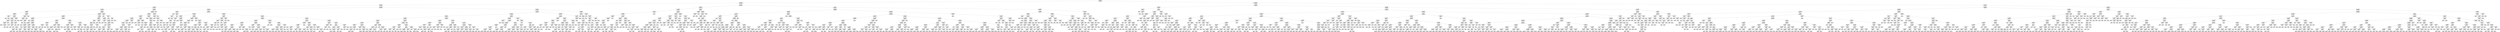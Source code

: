 digraph Tree {
node [shape=box] ;
0 [label="X[7] <= 82022464.0\ngini = 0.4999\nsamples = 44030\nvalue = [21758, 22272]"] ;
1 [label="X[5] <= 91232576.0\ngini = 0.4984\nsamples = 11008\nvalue = [5819, 5189]"] ;
0 -> 1 [labeldistance=2.5, labelangle=45, headlabel="True"] ;
2 [label="X[0] <= 71505360.0\ngini = 0.4935\nsamples = 4403\nvalue = [2452, 1951]"] ;
1 -> 2 ;
3 [label="X[1] <= 113810368.0\ngini = 0.4729\nsamples = 928\nvalue = [572, 356]"] ;
2 -> 3 ;
4 [label="X[6] <= 71303784.0\ngini = 0.4546\nsamples = 604\nvalue = [393, 211]"] ;
3 -> 4 ;
5 [label="X[7] <= 64928940.0\ngini = 0.3599\nsamples = 85\nvalue = [65, 20]"] ;
4 -> 5 ;
6 [label="X[11] <= 66833776.0\ngini = 0.4352\nsamples = 50\nvalue = [34, 16]"] ;
5 -> 6 ;
7 [label="X[1] <= 64912136.0\ngini = 0.32\nsamples = 5\nvalue = [1, 4]"] ;
6 -> 7 ;
8 [label="gini = 0.0\nsamples = 1\nvalue = [1, 0]"] ;
7 -> 8 ;
9 [label="gini = 0.0\nsamples = 4\nvalue = [0, 4]"] ;
7 -> 9 ;
10 [label="X[13] <= 79259984.0\ngini = 0.3911\nsamples = 45\nvalue = [33, 12]"] ;
6 -> 10 ;
11 [label="X[3] <= 120705776.0\ngini = 0.3427\nsamples = 41\nvalue = [32, 9]"] ;
10 -> 11 ;
12 [label="X[4] <= 127222096.0\ngini = 0.4898\nsamples = 14\nvalue = [8, 6]"] ;
11 -> 12 ;
13 [label="X[6] <= 68410056.0\ngini = 0.3967\nsamples = 11\nvalue = [8, 3]"] ;
12 -> 13 ;
14 [label="gini = 0.0\nsamples = 6\nvalue = [6, 0]"] ;
13 -> 14 ;
15 [label="X[11] <= 77076880.0\ngini = 0.48\nsamples = 5\nvalue = [2, 3]"] ;
13 -> 15 ;
16 [label="gini = 0.0\nsamples = 3\nvalue = [0, 3]"] ;
15 -> 16 ;
17 [label="gini = 0.0\nsamples = 2\nvalue = [2, 0]"] ;
15 -> 17 ;
18 [label="gini = 0.0\nsamples = 3\nvalue = [0, 3]"] ;
12 -> 18 ;
19 [label="X[1] <= 100135360.0\ngini = 0.1975\nsamples = 27\nvalue = [24, 3]"] ;
11 -> 19 ;
20 [label="X[25] <= 0.5\ngini = 0.0799\nsamples = 24\nvalue = [23, 1]"] ;
19 -> 20 ;
21 [label="gini = 0.0\nsamples = 22\nvalue = [22, 0]"] ;
20 -> 21 ;
22 [label="X[1] <= 91572768.0\ngini = 0.5\nsamples = 2\nvalue = [1, 1]"] ;
20 -> 22 ;
23 [label="gini = 0.0\nsamples = 1\nvalue = [0, 1]"] ;
22 -> 23 ;
24 [label="gini = 0.0\nsamples = 1\nvalue = [1, 0]"] ;
22 -> 24 ;
25 [label="X[9] <= 131033296.0\ngini = 0.4444\nsamples = 3\nvalue = [1, 2]"] ;
19 -> 25 ;
26 [label="gini = 0.0\nsamples = 2\nvalue = [0, 2]"] ;
25 -> 26 ;
27 [label="gini = 0.0\nsamples = 1\nvalue = [1, 0]"] ;
25 -> 27 ;
28 [label="X[9] <= 102638944.0\ngini = 0.375\nsamples = 4\nvalue = [1, 3]"] ;
10 -> 28 ;
29 [label="gini = 0.0\nsamples = 1\nvalue = [1, 0]"] ;
28 -> 29 ;
30 [label="gini = 0.0\nsamples = 3\nvalue = [0, 3]"] ;
28 -> 30 ;
31 [label="X[7] <= 77303656.0\ngini = 0.2024\nsamples = 35\nvalue = [31, 4]"] ;
5 -> 31 ;
32 [label="X[9] <= 135749824.0\ngini = 0.1609\nsamples = 34\nvalue = [31, 3]"] ;
31 -> 32 ;
33 [label="X[8] <= 115444960.0\ngini = 0.1139\nsamples = 33\nvalue = [31, 2]"] ;
32 -> 33 ;
34 [label="gini = 0.0\nsamples = 26\nvalue = [26, 0]"] ;
33 -> 34 ;
35 [label="X[1] <= 103691688.0\ngini = 0.4082\nsamples = 7\nvalue = [5, 2]"] ;
33 -> 35 ;
36 [label="gini = 0.0\nsamples = 5\nvalue = [5, 0]"] ;
35 -> 36 ;
37 [label="gini = 0.0\nsamples = 2\nvalue = [0, 2]"] ;
35 -> 37 ;
38 [label="gini = 0.0\nsamples = 1\nvalue = [0, 1]"] ;
32 -> 38 ;
39 [label="gini = 0.0\nsamples = 1\nvalue = [0, 1]"] ;
31 -> 39 ;
40 [label="X[1] <= 109618688.0\ngini = 0.4652\nsamples = 519\nvalue = [328, 191]"] ;
4 -> 40 ;
41 [label="X[1] <= 92416552.0\ngini = 0.4699\nsamples = 501\nvalue = [312, 189]"] ;
40 -> 41 ;
42 [label="X[3] <= 119635968.0\ngini = 0.4563\nsamples = 406\nvalue = [263, 143]"] ;
41 -> 42 ;
43 [label="X[13] <= 65993812.0\ngini = 0.3954\nsamples = 199\nvalue = [145, 54]"] ;
42 -> 43 ;
44 [label="gini = 0.0\nsamples = 3\nvalue = [0, 3]"] ;
43 -> 44 ;
45 [label="X[9] <= 72349872.0\ngini = 0.385\nsamples = 196\nvalue = [145, 51]"] ;
43 -> 45 ;
46 [label="X[0] <= 65507400.0\ngini = 0.2221\nsamples = 55\nvalue = [48, 7]"] ;
45 -> 46 ;
47 [label="gini = 0.0\nsamples = 1\nvalue = [0, 1]"] ;
46 -> 47 ;
48 [label="X[6] <= 128248808.0\ngini = 0.1975\nsamples = 54\nvalue = [48, 6]"] ;
46 -> 48 ;
49 [label="X[0] <= 67377120.0\ngini = 0.1709\nsamples = 53\nvalue = [48, 5]"] ;
48 -> 49 ;
50 [label="X[0] <= 67057036.0\ngini = 0.32\nsamples = 25\nvalue = [20, 5]"] ;
49 -> 50 ;
51 [label="gini = 0.1723\nsamples = 21\nvalue = [19, 2]"] ;
50 -> 51 ;
52 [label="gini = 0.375\nsamples = 4\nvalue = [1, 3]"] ;
50 -> 52 ;
53 [label="gini = 0.0\nsamples = 28\nvalue = [28, 0]"] ;
49 -> 53 ;
54 [label="gini = 0.0\nsamples = 1\nvalue = [0, 1]"] ;
48 -> 54 ;
55 [label="X[3] <= 93929536.0\ngini = 0.4294\nsamples = 141\nvalue = [97, 44]"] ;
45 -> 55 ;
56 [label="X[4] <= 87975152.0\ngini = 0.4933\nsamples = 52\nvalue = [29, 23]"] ;
55 -> 56 ;
57 [label="X[1] <= 70356968.0\ngini = 0.4082\nsamples = 35\nvalue = [25, 10]"] ;
56 -> 57 ;
58 [label="X[1] <= 65283508.0\ngini = 0.32\nsamples = 5\nvalue = [1, 4]"] ;
57 -> 58 ;
59 [label="gini = 0.0\nsamples = 1\nvalue = [1, 0]"] ;
58 -> 59 ;
60 [label="gini = 0.0\nsamples = 4\nvalue = [0, 4]"] ;
58 -> 60 ;
61 [label="X[4] <= 81913040.0\ngini = 0.32\nsamples = 30\nvalue = [24, 6]"] ;
57 -> 61 ;
62 [label="gini = 0.1107\nsamples = 17\nvalue = [16, 1]"] ;
61 -> 62 ;
63 [label="gini = 0.4734\nsamples = 13\nvalue = [8, 5]"] ;
61 -> 63 ;
64 [label="X[13] <= 130494512.0\ngini = 0.3599\nsamples = 17\nvalue = [4, 13]"] ;
56 -> 64 ;
65 [label="X[8] <= 97915384.0\ngini = 0.2311\nsamples = 15\nvalue = [2, 13]"] ;
64 -> 65 ;
66 [label="gini = 0.0\nsamples = 12\nvalue = [0, 12]"] ;
65 -> 66 ;
67 [label="gini = 0.4444\nsamples = 3\nvalue = [2, 1]"] ;
65 -> 67 ;
68 [label="gini = 0.0\nsamples = 2\nvalue = [2, 0]"] ;
64 -> 68 ;
69 [label="X[11] <= 100176912.0\ngini = 0.3606\nsamples = 89\nvalue = [68, 21]"] ;
55 -> 69 ;
70 [label="X[4] <= 115381712.0\ngini = 0.3414\nsamples = 87\nvalue = [68, 19]"] ;
69 -> 70 ;
71 [label="X[12] <= 96093680.0\ngini = 0.2449\nsamples = 56\nvalue = [48, 8]"] ;
70 -> 71 ;
72 [label="gini = 0.2008\nsamples = 53\nvalue = [47, 6]"] ;
71 -> 72 ;
73 [label="gini = 0.4444\nsamples = 3\nvalue = [1, 2]"] ;
71 -> 73 ;
74 [label="X[11] <= 83742656.0\ngini = 0.4579\nsamples = 31\nvalue = [20, 11]"] ;
70 -> 74 ;
75 [label="gini = 0.3648\nsamples = 25\nvalue = [19, 6]"] ;
74 -> 75 ;
76 [label="gini = 0.2778\nsamples = 6\nvalue = [1, 5]"] ;
74 -> 76 ;
77 [label="gini = 0.0\nsamples = 2\nvalue = [0, 2]"] ;
69 -> 77 ;
78 [label="X[12] <= 77352896.0\ngini = 0.4902\nsamples = 207\nvalue = [118, 89]"] ;
42 -> 78 ;
79 [label="X[1] <= 66060464.0\ngini = 0.4576\nsamples = 127\nvalue = [82, 45]"] ;
78 -> 79 ;
80 [label="X[13] <= 91705944.0\ngini = 0.4654\nsamples = 19\nvalue = [7, 12]"] ;
79 -> 80 ;
81 [label="X[10] <= 121164048.0\ngini = 0.4444\nsamples = 9\nvalue = [6, 3]"] ;
80 -> 81 ;
82 [label="gini = 0.0\nsamples = 6\nvalue = [6, 0]"] ;
81 -> 82 ;
83 [label="gini = 0.0\nsamples = 3\nvalue = [0, 3]"] ;
81 -> 83 ;
84 [label="X[24] <= 0.5\ngini = 0.18\nsamples = 10\nvalue = [1, 9]"] ;
80 -> 84 ;
85 [label="gini = 0.0\nsamples = 9\nvalue = [0, 9]"] ;
84 -> 85 ;
86 [label="gini = 0.0\nsamples = 1\nvalue = [1, 0]"] ;
84 -> 86 ;
87 [label="X[9] <= 91636608.0\ngini = 0.4244\nsamples = 108\nvalue = [75, 33]"] ;
79 -> 87 ;
88 [label="X[7] <= 71474768.0\ngini = 0.4856\nsamples = 53\nvalue = [31, 22]"] ;
87 -> 88 ;
89 [label="X[3] <= 133533248.0\ngini = 0.4575\nsamples = 48\nvalue = [31, 17]"] ;
88 -> 89 ;
90 [label="X[4] <= 115579200.0\ngini = 0.4286\nsamples = 45\nvalue = [31, 14]"] ;
89 -> 90 ;
91 [label="gini = 0.0\nsamples = 2\nvalue = [0, 2]"] ;
90 -> 91 ;
92 [label="gini = 0.4024\nsamples = 43\nvalue = [31, 12]"] ;
90 -> 92 ;
93 [label="gini = 0.0\nsamples = 3\nvalue = [0, 3]"] ;
89 -> 93 ;
94 [label="gini = 0.0\nsamples = 5\nvalue = [0, 5]"] ;
88 -> 94 ;
95 [label="X[5] <= 84322112.0\ngini = 0.32\nsamples = 55\nvalue = [44, 11]"] ;
87 -> 95 ;
96 [label="X[8] <= 136287328.0\ngini = 0.282\nsamples = 53\nvalue = [44, 9]"] ;
95 -> 96 ;
97 [label="X[32] <= 0.5\ngini = 0.2604\nsamples = 52\nvalue = [44, 8]"] ;
96 -> 97 ;
98 [label="gini = 0.2368\nsamples = 51\nvalue = [44, 7]"] ;
97 -> 98 ;
99 [label="gini = 0.0\nsamples = 1\nvalue = [0, 1]"] ;
97 -> 99 ;
100 [label="gini = 0.0\nsamples = 1\nvalue = [0, 1]"] ;
96 -> 100 ;
101 [label="gini = 0.0\nsamples = 2\nvalue = [0, 2]"] ;
95 -> 101 ;
102 [label="X[5] <= 79356432.0\ngini = 0.495\nsamples = 80\nvalue = [36, 44]"] ;
78 -> 102 ;
103 [label="X[7] <= 70540192.0\ngini = 0.414\nsamples = 41\nvalue = [12, 29]"] ;
102 -> 103 ;
104 [label="X[4] <= 113643248.0\ngini = 0.3343\nsamples = 33\nvalue = [7, 26]"] ;
103 -> 104 ;
105 [label="gini = 0.0\nsamples = 2\nvalue = [2, 0]"] ;
104 -> 105 ;
106 [label="X[5] <= 65842476.0\ngini = 0.2706\nsamples = 31\nvalue = [5, 26]"] ;
104 -> 106 ;
107 [label="gini = 0.0\nsamples = 2\nvalue = [2, 0]"] ;
106 -> 107 ;
108 [label="X[0] <= 65602808.0\ngini = 0.1855\nsamples = 29\nvalue = [3, 26]"] ;
106 -> 108 ;
109 [label="gini = 0.0\nsamples = 1\nvalue = [1, 0]"] ;
108 -> 109 ;
110 [label="gini = 0.1327\nsamples = 28\nvalue = [2, 26]"] ;
108 -> 110 ;
111 [label="X[13] <= 96741552.0\ngini = 0.4688\nsamples = 8\nvalue = [5, 3]"] ;
103 -> 111 ;
112 [label="gini = 0.0\nsamples = 4\nvalue = [4, 0]"] ;
111 -> 112 ;
113 [label="X[7] <= 70844832.0\ngini = 0.375\nsamples = 4\nvalue = [1, 3]"] ;
111 -> 113 ;
114 [label="gini = 0.0\nsamples = 1\nvalue = [1, 0]"] ;
113 -> 114 ;
115 [label="gini = 0.0\nsamples = 3\nvalue = [0, 3]"] ;
113 -> 115 ;
116 [label="X[10] <= 94848368.0\ngini = 0.4734\nsamples = 39\nvalue = [24, 15]"] ;
102 -> 116 ;
117 [label="X[8] <= 68424072.0\ngini = 0.2449\nsamples = 21\nvalue = [18, 3]"] ;
116 -> 117 ;
118 [label="X[0] <= 66784688.0\ngini = 0.4898\nsamples = 7\nvalue = [4, 3]"] ;
117 -> 118 ;
119 [label="gini = 0.0\nsamples = 3\nvalue = [3, 0]"] ;
118 -> 119 ;
120 [label="X[35] <= 0.5\ngini = 0.375\nsamples = 4\nvalue = [1, 3]"] ;
118 -> 120 ;
121 [label="gini = 0.0\nsamples = 3\nvalue = [0, 3]"] ;
120 -> 121 ;
122 [label="gini = 0.0\nsamples = 1\nvalue = [1, 0]"] ;
120 -> 122 ;
123 [label="gini = 0.0\nsamples = 14\nvalue = [14, 0]"] ;
117 -> 123 ;
124 [label="X[5] <= 87020912.0\ngini = 0.4444\nsamples = 18\nvalue = [6, 12]"] ;
116 -> 124 ;
125 [label="gini = 0.0\nsamples = 9\nvalue = [0, 9]"] ;
124 -> 125 ;
126 [label="X[19] <= 0.5\ngini = 0.4444\nsamples = 9\nvalue = [6, 3]"] ;
124 -> 126 ;
127 [label="gini = 0.0\nsamples = 5\nvalue = [5, 0]"] ;
126 -> 127 ;
128 [label="X[1] <= 70715808.0\ngini = 0.375\nsamples = 4\nvalue = [1, 3]"] ;
126 -> 128 ;
129 [label="gini = 0.0\nsamples = 1\nvalue = [1, 0]"] ;
128 -> 129 ;
130 [label="gini = 0.0\nsamples = 3\nvalue = [0, 3]"] ;
128 -> 130 ;
131 [label="X[3] <= 108378912.0\ngini = 0.4995\nsamples = 95\nvalue = [49, 46]"] ;
41 -> 131 ;
132 [label="X[5] <= 86928000.0\ngini = 0.4444\nsamples = 39\nvalue = [13, 26]"] ;
131 -> 132 ;
133 [label="X[22] <= 0.5\ngini = 0.3673\nsamples = 33\nvalue = [8, 25]"] ;
132 -> 133 ;
134 [label="X[20] <= 0.5\ngini = 0.3122\nsamples = 31\nvalue = [6, 25]"] ;
133 -> 134 ;
135 [label="X[4] <= 124931560.0\ngini = 0.2449\nsamples = 28\nvalue = [4, 24]"] ;
134 -> 135 ;
136 [label="X[19] <= 0.5\ngini = 0.1975\nsamples = 27\nvalue = [3, 24]"] ;
135 -> 136 ;
137 [label="X[3] <= 81741640.0\ngini = 0.142\nsamples = 26\nvalue = [2, 24]"] ;
136 -> 137 ;
138 [label="gini = 0.4082\nsamples = 7\nvalue = [2, 5]"] ;
137 -> 138 ;
139 [label="gini = 0.0\nsamples = 19\nvalue = [0, 19]"] ;
137 -> 139 ;
140 [label="gini = 0.0\nsamples = 1\nvalue = [1, 0]"] ;
136 -> 140 ;
141 [label="gini = 0.0\nsamples = 1\nvalue = [1, 0]"] ;
135 -> 141 ;
142 [label="X[7] <= 66153604.0\ngini = 0.4444\nsamples = 3\nvalue = [2, 1]"] ;
134 -> 142 ;
143 [label="gini = 0.0\nsamples = 2\nvalue = [2, 0]"] ;
142 -> 143 ;
144 [label="gini = 0.0\nsamples = 1\nvalue = [0, 1]"] ;
142 -> 144 ;
145 [label="gini = 0.0\nsamples = 2\nvalue = [2, 0]"] ;
133 -> 145 ;
146 [label="X[11] <= 93556384.0\ngini = 0.2778\nsamples = 6\nvalue = [5, 1]"] ;
132 -> 146 ;
147 [label="gini = 0.0\nsamples = 5\nvalue = [5, 0]"] ;
146 -> 147 ;
148 [label="gini = 0.0\nsamples = 1\nvalue = [0, 1]"] ;
146 -> 148 ;
149 [label="X[0] <= 66091952.0\ngini = 0.4592\nsamples = 56\nvalue = [36, 20]"] ;
131 -> 149 ;
150 [label="X[11] <= 82808528.0\ngini = 0.32\nsamples = 5\nvalue = [1, 4]"] ;
149 -> 150 ;
151 [label="gini = 0.0\nsamples = 1\nvalue = [1, 0]"] ;
150 -> 151 ;
152 [label="gini = 0.0\nsamples = 4\nvalue = [0, 4]"] ;
150 -> 152 ;
153 [label="X[2] <= 130763920.0\ngini = 0.4306\nsamples = 51\nvalue = [35, 16]"] ;
149 -> 153 ;
154 [label="X[11] <= 77886432.0\ngini = 0.395\nsamples = 48\nvalue = [35, 13]"] ;
153 -> 154 ;
155 [label="gini = 0.0\nsamples = 2\nvalue = [0, 2]"] ;
154 -> 155 ;
156 [label="X[11] <= 103102832.0\ngini = 0.3639\nsamples = 46\nvalue = [35, 11]"] ;
154 -> 156 ;
157 [label="X[9] <= 126015440.0\ngini = 0.2248\nsamples = 31\nvalue = [27, 4]"] ;
156 -> 157 ;
158 [label="X[10] <= 68453912.0\ngini = 0.0799\nsamples = 24\nvalue = [23, 1]"] ;
157 -> 158 ;
159 [label="gini = 0.5\nsamples = 2\nvalue = [1, 1]"] ;
158 -> 159 ;
160 [label="gini = 0.0\nsamples = 22\nvalue = [22, 0]"] ;
158 -> 160 ;
161 [label="X[9] <= 130231512.0\ngini = 0.4898\nsamples = 7\nvalue = [4, 3]"] ;
157 -> 161 ;
162 [label="gini = 0.0\nsamples = 3\nvalue = [0, 3]"] ;
161 -> 162 ;
163 [label="gini = 0.0\nsamples = 4\nvalue = [4, 0]"] ;
161 -> 163 ;
164 [label="X[8] <= 91103296.0\ngini = 0.4978\nsamples = 15\nvalue = [8, 7]"] ;
156 -> 164 ;
165 [label="X[4] <= 99210848.0\ngini = 0.4628\nsamples = 11\nvalue = [4, 7]"] ;
164 -> 165 ;
166 [label="gini = 0.0\nsamples = 2\nvalue = [2, 0]"] ;
165 -> 166 ;
167 [label="gini = 0.3457\nsamples = 9\nvalue = [2, 7]"] ;
165 -> 167 ;
168 [label="gini = 0.0\nsamples = 4\nvalue = [4, 0]"] ;
164 -> 168 ;
169 [label="gini = 0.0\nsamples = 3\nvalue = [0, 3]"] ;
153 -> 169 ;
170 [label="X[11] <= 86078064.0\ngini = 0.1975\nsamples = 18\nvalue = [16, 2]"] ;
40 -> 170 ;
171 [label="gini = 0.0\nsamples = 1\nvalue = [0, 1]"] ;
170 -> 171 ;
172 [label="X[13] <= 121026816.0\ngini = 0.1107\nsamples = 17\nvalue = [16, 1]"] ;
170 -> 172 ;
173 [label="gini = 0.0\nsamples = 15\nvalue = [15, 0]"] ;
172 -> 173 ;
174 [label="X[28] <= 0.5\ngini = 0.5\nsamples = 2\nvalue = [1, 1]"] ;
172 -> 174 ;
175 [label="gini = 0.0\nsamples = 1\nvalue = [0, 1]"] ;
174 -> 175 ;
176 [label="gini = 0.0\nsamples = 1\nvalue = [1, 0]"] ;
174 -> 176 ;
177 [label="X[2] <= 135813136.0\ngini = 0.4945\nsamples = 324\nvalue = [179, 145]"] ;
3 -> 177 ;
178 [label="X[5] <= 84891256.0\ngini = 0.4916\nsamples = 317\nvalue = [179, 138]"] ;
177 -> 178 ;
179 [label="X[1] <= 128189664.0\ngini = 0.4855\nsamples = 294\nvalue = [172, 122]"] ;
178 -> 179 ;
180 [label="X[5] <= 80158448.0\ngini = 0.4988\nsamples = 164\nvalue = [86, 78]"] ;
179 -> 180 ;
181 [label="X[5] <= 79323232.0\ngini = 0.4998\nsamples = 135\nvalue = [66, 69]"] ;
180 -> 181 ;
182 [label="X[11] <= 130678832.0\ngini = 0.4995\nsamples = 126\nvalue = [65, 61]"] ;
181 -> 182 ;
183 [label="X[11] <= 124387048.0\ngini = 0.5\nsamples = 121\nvalue = [60, 61]"] ;
182 -> 183 ;
184 [label="X[12] <= 77133040.0\ngini = 0.4979\nsamples = 109\nvalue = [58, 51]"] ;
183 -> 184 ;
185 [label="X[12] <= 66596540.0\ngini = 0.4851\nsamples = 87\nvalue = [51, 36]"] ;
184 -> 185 ;
186 [label="X[11] <= 123160288.0\ngini = 0.4998\nsamples = 55\nvalue = [27, 28]"] ;
185 -> 186 ;
187 [label="gini = 0.4928\nsamples = 50\nvalue = [22, 28]"] ;
186 -> 187 ;
188 [label="gini = 0.0\nsamples = 5\nvalue = [5, 0]"] ;
186 -> 188 ;
189 [label="X[3] <= 117079440.0\ngini = 0.375\nsamples = 32\nvalue = [24, 8]"] ;
185 -> 189 ;
190 [label="gini = 0.0\nsamples = 11\nvalue = [11, 0]"] ;
189 -> 190 ;
191 [label="gini = 0.4717\nsamples = 21\nvalue = [13, 8]"] ;
189 -> 191 ;
192 [label="X[9] <= 130679496.0\ngini = 0.4339\nsamples = 22\nvalue = [7, 15]"] ;
184 -> 192 ;
193 [label="X[12] <= 84050296.0\ngini = 0.3324\nsamples = 19\nvalue = [4, 15]"] ;
192 -> 193 ;
194 [label="gini = 0.0\nsamples = 9\nvalue = [0, 9]"] ;
193 -> 194 ;
195 [label="gini = 0.48\nsamples = 10\nvalue = [4, 6]"] ;
193 -> 195 ;
196 [label="gini = 0.0\nsamples = 3\nvalue = [3, 0]"] ;
192 -> 196 ;
197 [label="X[5] <= 69481296.0\ngini = 0.2778\nsamples = 12\nvalue = [2, 10]"] ;
183 -> 197 ;
198 [label="gini = 0.0\nsamples = 10\nvalue = [0, 10]"] ;
197 -> 198 ;
199 [label="gini = 0.0\nsamples = 2\nvalue = [2, 0]"] ;
197 -> 199 ;
200 [label="gini = 0.0\nsamples = 5\nvalue = [5, 0]"] ;
182 -> 200 ;
201 [label="X[13] <= 65674876.0\ngini = 0.1975\nsamples = 9\nvalue = [1, 8]"] ;
181 -> 201 ;
202 [label="gini = 0.0\nsamples = 1\nvalue = [1, 0]"] ;
201 -> 202 ;
203 [label="gini = 0.0\nsamples = 8\nvalue = [0, 8]"] ;
201 -> 203 ;
204 [label="X[1] <= 123251376.0\ngini = 0.4281\nsamples = 29\nvalue = [20, 9]"] ;
180 -> 204 ;
205 [label="X[0] <= 69796480.0\ngini = 0.1528\nsamples = 12\nvalue = [11, 1]"] ;
204 -> 205 ;
206 [label="gini = 0.0\nsamples = 10\nvalue = [10, 0]"] ;
205 -> 206 ;
207 [label="X[8] <= 80503392.0\ngini = 0.5\nsamples = 2\nvalue = [1, 1]"] ;
205 -> 207 ;
208 [label="gini = 0.0\nsamples = 1\nvalue = [1, 0]"] ;
207 -> 208 ;
209 [label="gini = 0.0\nsamples = 1\nvalue = [0, 1]"] ;
207 -> 209 ;
210 [label="X[3] <= 105388008.0\ngini = 0.4983\nsamples = 17\nvalue = [9, 8]"] ;
204 -> 210 ;
211 [label="gini = 0.0\nsamples = 3\nvalue = [0, 3]"] ;
210 -> 211 ;
212 [label="X[0] <= 66271492.0\ngini = 0.4592\nsamples = 14\nvalue = [9, 5]"] ;
210 -> 212 ;
213 [label="gini = 0.0\nsamples = 3\nvalue = [3, 0]"] ;
212 -> 213 ;
214 [label="X[4] <= 130191328.0\ngini = 0.4959\nsamples = 11\nvalue = [6, 5]"] ;
212 -> 214 ;
215 [label="X[1] <= 124367416.0\ngini = 0.4688\nsamples = 8\nvalue = [3, 5]"] ;
214 -> 215 ;
216 [label="gini = 0.0\nsamples = 3\nvalue = [0, 3]"] ;
215 -> 216 ;
217 [label="X[12] <= 105820656.0\ngini = 0.48\nsamples = 5\nvalue = [3, 2]"] ;
215 -> 217 ;
218 [label="gini = 0.0\nsamples = 3\nvalue = [3, 0]"] ;
217 -> 218 ;
219 [label="gini = 0.0\nsamples = 2\nvalue = [0, 2]"] ;
217 -> 219 ;
220 [label="gini = 0.0\nsamples = 3\nvalue = [3, 0]"] ;
214 -> 220 ;
221 [label="X[13] <= 65709992.0\ngini = 0.4478\nsamples = 130\nvalue = [86, 44]"] ;
179 -> 221 ;
222 [label="gini = 0.0\nsamples = 3\nvalue = [0, 3]"] ;
221 -> 222 ;
223 [label="X[13] <= 131281360.0\ngini = 0.4372\nsamples = 127\nvalue = [86, 41]"] ;
221 -> 223 ;
224 [label="X[5] <= 79218216.0\ngini = 0.4251\nsamples = 124\nvalue = [86, 38]"] ;
223 -> 224 ;
225 [label="X[30] <= 0.5\ngini = 0.4527\nsamples = 104\nvalue = [68, 36]"] ;
224 -> 225 ;
226 [label="X[10] <= 79560728.0\ngini = 0.4297\nsamples = 96\nvalue = [66, 30]"] ;
225 -> 226 ;
227 [label="gini = 0.0\nsamples = 3\nvalue = [0, 3]"] ;
226 -> 227 ;
228 [label="X[2] <= 109292736.0\ngini = 0.4121\nsamples = 93\nvalue = [66, 27]"] ;
226 -> 228 ;
229 [label="X[2] <= 84194288.0\ngini = 0.378\nsamples = 83\nvalue = [62, 21]"] ;
228 -> 229 ;
230 [label="gini = 0.448\nsamples = 62\nvalue = [41, 21]"] ;
229 -> 230 ;
231 [label="gini = 0.0\nsamples = 21\nvalue = [21, 0]"] ;
229 -> 231 ;
232 [label="X[8] <= 125310176.0\ngini = 0.48\nsamples = 10\nvalue = [4, 6]"] ;
228 -> 232 ;
233 [label="gini = 0.0\nsamples = 5\nvalue = [0, 5]"] ;
232 -> 233 ;
234 [label="gini = 0.32\nsamples = 5\nvalue = [4, 1]"] ;
232 -> 234 ;
235 [label="X[3] <= 132862592.0\ngini = 0.375\nsamples = 8\nvalue = [2, 6]"] ;
225 -> 235 ;
236 [label="gini = 0.0\nsamples = 5\nvalue = [0, 5]"] ;
235 -> 236 ;
237 [label="X[0] <= 66371992.0\ngini = 0.4444\nsamples = 3\nvalue = [2, 1]"] ;
235 -> 237 ;
238 [label="gini = 0.0\nsamples = 1\nvalue = [0, 1]"] ;
237 -> 238 ;
239 [label="gini = 0.0\nsamples = 2\nvalue = [2, 0]"] ;
237 -> 239 ;
240 [label="X[2] <= 68117056.0\ngini = 0.18\nsamples = 20\nvalue = [18, 2]"] ;
224 -> 240 ;
241 [label="gini = 0.0\nsamples = 2\nvalue = [0, 2]"] ;
240 -> 241 ;
242 [label="gini = 0.0\nsamples = 18\nvalue = [18, 0]"] ;
240 -> 242 ;
243 [label="gini = 0.0\nsamples = 3\nvalue = [0, 3]"] ;
223 -> 243 ;
244 [label="X[5] <= 90972744.0\ngini = 0.4234\nsamples = 23\nvalue = [7, 16]"] ;
178 -> 244 ;
245 [label="X[6] <= 77035632.0\ngini = 0.32\nsamples = 20\nvalue = [4, 16]"] ;
244 -> 245 ;
246 [label="gini = 0.0\nsamples = 10\nvalue = [0, 10]"] ;
245 -> 246 ;
247 [label="X[9] <= 97566672.0\ngini = 0.48\nsamples = 10\nvalue = [4, 6]"] ;
245 -> 247 ;
248 [label="gini = 0.0\nsamples = 5\nvalue = [0, 5]"] ;
247 -> 248 ;
249 [label="X[5] <= 87033968.0\ngini = 0.32\nsamples = 5\nvalue = [4, 1]"] ;
247 -> 249 ;
250 [label="gini = 0.0\nsamples = 1\nvalue = [0, 1]"] ;
249 -> 250 ;
251 [label="gini = 0.0\nsamples = 4\nvalue = [4, 0]"] ;
249 -> 251 ;
252 [label="gini = 0.0\nsamples = 3\nvalue = [3, 0]"] ;
244 -> 252 ;
253 [label="gini = 0.0\nsamples = 7\nvalue = [0, 7]"] ;
177 -> 253 ;
254 [label="X[9] <= 91776368.0\ngini = 0.4966\nsamples = 3475\nvalue = [1880, 1595]"] ;
2 -> 254 ;
255 [label="X[12] <= 64371564.0\ngini = 0.4842\nsamples = 1311\nvalue = [772, 539]"] ;
254 -> 255 ;
256 [label="X[3] <= 88469152.0\ngini = 0.375\nsamples = 20\nvalue = [5, 15]"] ;
255 -> 256 ;
257 [label="gini = 0.0\nsamples = 11\nvalue = [0, 11]"] ;
256 -> 257 ;
258 [label="X[11] <= 86211176.0\ngini = 0.4938\nsamples = 9\nvalue = [5, 4]"] ;
256 -> 258 ;
259 [label="X[4] <= 109001616.0\ngini = 0.32\nsamples = 5\nvalue = [1, 4]"] ;
258 -> 259 ;
260 [label="gini = 0.0\nsamples = 1\nvalue = [1, 0]"] ;
259 -> 260 ;
261 [label="gini = 0.0\nsamples = 4\nvalue = [0, 4]"] ;
259 -> 261 ;
262 [label="gini = 0.0\nsamples = 4\nvalue = [4, 0]"] ;
258 -> 262 ;
263 [label="X[6] <= 87960640.0\ngini = 0.4823\nsamples = 1291\nvalue = [767, 524]"] ;
255 -> 263 ;
264 [label="X[12] <= 70626400.0\ngini = 0.4994\nsamples = 288\nvalue = [149, 139]"] ;
263 -> 264 ;
265 [label="X[8] <= 68452448.0\ngini = 0.4416\nsamples = 79\nvalue = [53, 26]"] ;
264 -> 265 ;
266 [label="X[11] <= 80481664.0\ngini = 0.4567\nsamples = 17\nvalue = [6, 11]"] ;
265 -> 266 ;
267 [label="X[1] <= 70092152.0\ngini = 0.3911\nsamples = 15\nvalue = [4, 11]"] ;
266 -> 267 ;
268 [label="X[7] <= 71048176.0\ngini = 0.5\nsamples = 8\nvalue = [4, 4]"] ;
267 -> 268 ;
269 [label="X[30] <= 0.5\ngini = 0.32\nsamples = 5\nvalue = [1, 4]"] ;
268 -> 269 ;
270 [label="gini = 0.0\nsamples = 4\nvalue = [0, 4]"] ;
269 -> 270 ;
271 [label="gini = 0.0\nsamples = 1\nvalue = [1, 0]"] ;
269 -> 271 ;
272 [label="gini = 0.0\nsamples = 3\nvalue = [3, 0]"] ;
268 -> 272 ;
273 [label="gini = 0.0\nsamples = 7\nvalue = [0, 7]"] ;
267 -> 273 ;
274 [label="gini = 0.0\nsamples = 2\nvalue = [2, 0]"] ;
266 -> 274 ;
275 [label="X[11] <= 71988096.0\ngini = 0.3668\nsamples = 62\nvalue = [47, 15]"] ;
265 -> 275 ;
276 [label="gini = 0.0\nsamples = 23\nvalue = [23, 0]"] ;
275 -> 276 ;
277 [label="X[6] <= 86978752.0\ngini = 0.4734\nsamples = 39\nvalue = [24, 15]"] ;
275 -> 277 ;
278 [label="X[1] <= 68160128.0\ngini = 0.4152\nsamples = 34\nvalue = [24, 10]"] ;
277 -> 278 ;
279 [label="gini = 0.0\nsamples = 3\nvalue = [0, 3]"] ;
278 -> 279 ;
280 [label="X[2] <= 78004816.0\ngini = 0.3496\nsamples = 31\nvalue = [24, 7]"] ;
278 -> 280 ;
281 [label="X[3] <= 114455840.0\ngini = 0.4938\nsamples = 9\nvalue = [4, 5]"] ;
280 -> 281 ;
282 [label="gini = 0.0\nsamples = 3\nvalue = [3, 0]"] ;
281 -> 282 ;
283 [label="X[12] <= 66092392.0\ngini = 0.2778\nsamples = 6\nvalue = [1, 5]"] ;
281 -> 283 ;
284 [label="gini = 0.0\nsamples = 4\nvalue = [0, 4]"] ;
283 -> 284 ;
285 [label="gini = 0.5\nsamples = 2\nvalue = [1, 1]"] ;
283 -> 285 ;
286 [label="X[4] <= 79558440.0\ngini = 0.1653\nsamples = 22\nvalue = [20, 2]"] ;
280 -> 286 ;
287 [label="gini = 0.0\nsamples = 1\nvalue = [0, 1]"] ;
286 -> 287 ;
288 [label="X[7] <= 62791228.0\ngini = 0.0907\nsamples = 21\nvalue = [20, 1]"] ;
286 -> 288 ;
289 [label="gini = 0.5\nsamples = 2\nvalue = [1, 1]"] ;
288 -> 289 ;
290 [label="gini = 0.0\nsamples = 19\nvalue = [19, 0]"] ;
288 -> 290 ;
291 [label="gini = 0.0\nsamples = 5\nvalue = [0, 5]"] ;
277 -> 291 ;
292 [label="X[0] <= 81466304.0\ngini = 0.4967\nsamples = 209\nvalue = [96, 113]"] ;
264 -> 292 ;
293 [label="X[8] <= 135582688.0\ngini = 0.4991\nsamples = 144\nvalue = [75, 69]"] ;
292 -> 293 ;
294 [label="X[12] <= 104112144.0\ngini = 0.4962\nsamples = 138\nvalue = [75, 63]"] ;
293 -> 294 ;
295 [label="X[5] <= 71497968.0\ngini = 0.4997\nsamples = 129\nvalue = [66, 63]"] ;
294 -> 295 ;
296 [label="X[7] <= 70778880.0\ngini = 0.3324\nsamples = 19\nvalue = [15, 4]"] ;
295 -> 296 ;
297 [label="X[10] <= 103697792.0\ngini = 0.4938\nsamples = 9\nvalue = [5, 4]"] ;
296 -> 297 ;
298 [label="gini = 0.0\nsamples = 4\nvalue = [0, 4]"] ;
297 -> 298 ;
299 [label="gini = 0.0\nsamples = 5\nvalue = [5, 0]"] ;
297 -> 299 ;
300 [label="gini = 0.0\nsamples = 10\nvalue = [10, 0]"] ;
296 -> 300 ;
301 [label="X[12] <= 76919936.0\ngini = 0.4974\nsamples = 110\nvalue = [51, 59]"] ;
295 -> 301 ;
302 [label="X[8] <= 127863568.0\ngini = 0.3512\nsamples = 22\nvalue = [5, 17]"] ;
301 -> 302 ;
303 [label="X[9] <= 89345968.0\ngini = 0.1884\nsamples = 19\nvalue = [2, 17]"] ;
302 -> 303 ;
304 [label="gini = 0.1049\nsamples = 18\nvalue = [1, 17]"] ;
303 -> 304 ;
305 [label="gini = 0.0\nsamples = 1\nvalue = [1, 0]"] ;
303 -> 305 ;
306 [label="gini = 0.0\nsamples = 3\nvalue = [3, 0]"] ;
302 -> 306 ;
307 [label="X[5] <= 80542720.0\ngini = 0.499\nsamples = 88\nvalue = [46, 42]"] ;
301 -> 307 ;
308 [label="X[11] <= 72488832.0\ngini = 0.477\nsamples = 56\nvalue = [22, 34]"] ;
307 -> 308 ;
309 [label="gini = 0.4938\nsamples = 27\nvalue = [15, 12]"] ;
308 -> 309 ;
310 [label="gini = 0.3662\nsamples = 29\nvalue = [7, 22]"] ;
308 -> 310 ;
311 [label="X[12] <= 96813680.0\ngini = 0.375\nsamples = 32\nvalue = [24, 8]"] ;
307 -> 311 ;
312 [label="gini = 0.2112\nsamples = 25\nvalue = [22, 3]"] ;
311 -> 312 ;
313 [label="gini = 0.4082\nsamples = 7\nvalue = [2, 5]"] ;
311 -> 313 ;
314 [label="gini = 0.0\nsamples = 9\nvalue = [9, 0]"] ;
294 -> 314 ;
315 [label="gini = 0.0\nsamples = 6\nvalue = [0, 6]"] ;
293 -> 315 ;
316 [label="X[13] <= 66262888.0\ngini = 0.4374\nsamples = 65\nvalue = [21, 44]"] ;
292 -> 316 ;
317 [label="gini = 0.0\nsamples = 2\nvalue = [2, 0]"] ;
316 -> 317 ;
318 [label="X[3] <= 104821288.0\ngini = 0.4213\nsamples = 63\nvalue = [19, 44]"] ;
316 -> 318 ;
319 [label="X[4] <= 99389392.0\ngini = 0.497\nsamples = 26\nvalue = [12, 14]"] ;
318 -> 319 ;
320 [label="X[4] <= 75841408.0\ngini = 0.4321\nsamples = 19\nvalue = [6, 13]"] ;
319 -> 320 ;
321 [label="gini = 0.0\nsamples = 2\nvalue = [2, 0]"] ;
320 -> 321 ;
322 [label="X[30] <= 0.5\ngini = 0.3599\nsamples = 17\nvalue = [4, 13]"] ;
320 -> 322 ;
323 [label="X[5] <= 90814176.0\ngini = 0.2311\nsamples = 15\nvalue = [2, 13]"] ;
322 -> 323 ;
324 [label="gini = 0.1327\nsamples = 14\nvalue = [1, 13]"] ;
323 -> 324 ;
325 [label="gini = 0.0\nsamples = 1\nvalue = [1, 0]"] ;
323 -> 325 ;
326 [label="gini = 0.0\nsamples = 2\nvalue = [2, 0]"] ;
322 -> 326 ;
327 [label="X[4] <= 107330656.0\ngini = 0.2449\nsamples = 7\nvalue = [6, 1]"] ;
319 -> 327 ;
328 [label="gini = 0.0\nsamples = 6\nvalue = [6, 0]"] ;
327 -> 328 ;
329 [label="gini = 0.0\nsamples = 1\nvalue = [0, 1]"] ;
327 -> 329 ;
330 [label="X[0] <= 92484784.0\ngini = 0.3068\nsamples = 37\nvalue = [7, 30]"] ;
318 -> 330 ;
331 [label="X[1] <= 70356968.0\ngini = 0.1855\nsamples = 29\nvalue = [3, 26]"] ;
330 -> 331 ;
332 [label="gini = 0.0\nsamples = 1\nvalue = [1, 0]"] ;
331 -> 332 ;
333 [label="X[12] <= 103975328.0\ngini = 0.1327\nsamples = 28\nvalue = [2, 26]"] ;
331 -> 333 ;
334 [label="X[13] <= 111674288.0\ngini = 0.0713\nsamples = 27\nvalue = [1, 26]"] ;
333 -> 334 ;
335 [label="gini = 0.0\nsamples = 25\nvalue = [0, 25]"] ;
334 -> 335 ;
336 [label="gini = 0.5\nsamples = 2\nvalue = [1, 1]"] ;
334 -> 336 ;
337 [label="gini = 0.0\nsamples = 1\nvalue = [1, 0]"] ;
333 -> 337 ;
338 [label="X[8] <= 89564688.0\ngini = 0.5\nsamples = 8\nvalue = [4, 4]"] ;
330 -> 338 ;
339 [label="X[3] <= 125948240.0\ngini = 0.32\nsamples = 5\nvalue = [4, 1]"] ;
338 -> 339 ;
340 [label="gini = 0.0\nsamples = 4\nvalue = [4, 0]"] ;
339 -> 340 ;
341 [label="gini = 0.0\nsamples = 1\nvalue = [0, 1]"] ;
339 -> 341 ;
342 [label="gini = 0.0\nsamples = 3\nvalue = [0, 3]"] ;
338 -> 342 ;
343 [label="X[13] <= 91593128.0\ngini = 0.473\nsamples = 1003\nvalue = [618, 385]"] ;
263 -> 343 ;
344 [label="X[5] <= 84666920.0\ngini = 0.3122\nsamples = 62\nvalue = [50, 12]"] ;
343 -> 344 ;
345 [label="X[4] <= 81667312.0\ngini = 0.233\nsamples = 52\nvalue = [45, 7]"] ;
344 -> 345 ;
346 [label="X[11] <= 77249952.0\ngini = 0.48\nsamples = 5\nvalue = [2, 3]"] ;
345 -> 346 ;
347 [label="X[21] <= 0.5\ngini = 0.4444\nsamples = 3\nvalue = [2, 1]"] ;
346 -> 347 ;
348 [label="gini = 0.0\nsamples = 2\nvalue = [2, 0]"] ;
347 -> 348 ;
349 [label="gini = 0.0\nsamples = 1\nvalue = [0, 1]"] ;
347 -> 349 ;
350 [label="gini = 0.0\nsamples = 2\nvalue = [0, 2]"] ;
346 -> 350 ;
351 [label="X[11] <= 66335904.0\ngini = 0.1557\nsamples = 47\nvalue = [43, 4]"] ;
345 -> 351 ;
352 [label="gini = 0.0\nsamples = 1\nvalue = [0, 1]"] ;
351 -> 352 ;
353 [label="X[11] <= 126859696.0\ngini = 0.1219\nsamples = 46\nvalue = [43, 3]"] ;
351 -> 353 ;
354 [label="X[1] <= 104138016.0\ngini = 0.0849\nsamples = 45\nvalue = [43, 2]"] ;
353 -> 354 ;
355 [label="gini = 0.0\nsamples = 37\nvalue = [37, 0]"] ;
354 -> 355 ;
356 [label="X[1] <= 109112336.0\ngini = 0.375\nsamples = 8\nvalue = [6, 2]"] ;
354 -> 356 ;
357 [label="gini = 0.0\nsamples = 2\nvalue = [0, 2]"] ;
356 -> 357 ;
358 [label="gini = 0.0\nsamples = 6\nvalue = [6, 0]"] ;
356 -> 358 ;
359 [label="gini = 0.0\nsamples = 1\nvalue = [0, 1]"] ;
353 -> 359 ;
360 [label="X[5] <= 90224816.0\ngini = 0.5\nsamples = 10\nvalue = [5, 5]"] ;
344 -> 360 ;
361 [label="gini = 0.0\nsamples = 5\nvalue = [0, 5]"] ;
360 -> 361 ;
362 [label="gini = 0.0\nsamples = 5\nvalue = [5, 0]"] ;
360 -> 362 ;
363 [label="X[8] <= 98617488.0\ngini = 0.4785\nsamples = 941\nvalue = [568, 373]"] ;
343 -> 363 ;
364 [label="X[2] <= 83361808.0\ngini = 0.4619\nsamples = 616\nvalue = [393, 223]"] ;
363 -> 364 ;
365 [label="X[8] <= 74503216.0\ngini = 0.4835\nsamples = 391\nvalue = [231, 160]"] ;
364 -> 365 ;
366 [label="X[7] <= 75539360.0\ngini = 0.4476\nsamples = 210\nvalue = [139, 71]"] ;
365 -> 366 ;
367 [label="X[3] <= 91818472.0\ngini = 0.4824\nsamples = 128\nvalue = [76, 52]"] ;
366 -> 367 ;
368 [label="X[5] <= 64398888.0\ngini = 0.327\nsamples = 34\nvalue = [27, 7]"] ;
367 -> 368 ;
369 [label="gini = 0.0\nsamples = 2\nvalue = [0, 2]"] ;
368 -> 369 ;
370 [label="X[9] <= 67551664.0\ngini = 0.2637\nsamples = 32\nvalue = [27, 5]"] ;
368 -> 370 ;
371 [label="gini = 0.0\nsamples = 2\nvalue = [0, 2]"] ;
370 -> 371 ;
372 [label="gini = 0.18\nsamples = 30\nvalue = [27, 3]"] ;
370 -> 372 ;
373 [label="X[3] <= 102149520.0\ngini = 0.4991\nsamples = 94\nvalue = [49, 45]"] ;
367 -> 373 ;
374 [label="X[10] <= 83903280.0\ngini = 0.2907\nsamples = 17\nvalue = [3, 14]"] ;
373 -> 374 ;
375 [label="gini = 0.1327\nsamples = 14\nvalue = [1, 13]"] ;
374 -> 375 ;
376 [label="gini = 0.4444\nsamples = 3\nvalue = [2, 1]"] ;
374 -> 376 ;
377 [label="X[6] <= 112253224.0\ngini = 0.481\nsamples = 77\nvalue = [46, 31]"] ;
373 -> 377 ;
378 [label="gini = 0.499\nsamples = 44\nvalue = [21, 23]"] ;
377 -> 378 ;
379 [label="gini = 0.3673\nsamples = 33\nvalue = [25, 8]"] ;
377 -> 379 ;
380 [label="X[4] <= 76067664.0\ngini = 0.356\nsamples = 82\nvalue = [63, 19]"] ;
366 -> 380 ;
381 [label="X[32] <= 0.5\ngini = 0.32\nsamples = 5\nvalue = [1, 4]"] ;
380 -> 381 ;
382 [label="gini = 0.0\nsamples = 4\nvalue = [0, 4]"] ;
381 -> 382 ;
383 [label="gini = 0.0\nsamples = 1\nvalue = [1, 0]"] ;
381 -> 383 ;
384 [label="X[4] <= 102608752.0\ngini = 0.3137\nsamples = 77\nvalue = [62, 15]"] ;
380 -> 384 ;
385 [label="gini = 0.0\nsamples = 22\nvalue = [22, 0]"] ;
384 -> 385 ;
386 [label="X[1] <= 82841536.0\ngini = 0.3967\nsamples = 55\nvalue = [40, 15]"] ;
384 -> 386 ;
387 [label="gini = 0.3084\nsamples = 42\nvalue = [34, 8]"] ;
386 -> 387 ;
388 [label="gini = 0.497\nsamples = 13\nvalue = [6, 7]"] ;
386 -> 388 ;
389 [label="X[5] <= 65159384.0\ngini = 0.4999\nsamples = 181\nvalue = [92, 89]"] ;
365 -> 389 ;
390 [label="X[4] <= 68917144.0\ngini = 0.2188\nsamples = 16\nvalue = [14, 2]"] ;
389 -> 390 ;
391 [label="gini = 0.0\nsamples = 1\nvalue = [0, 1]"] ;
390 -> 391 ;
392 [label="X[8] <= 74518560.0\ngini = 0.1244\nsamples = 15\nvalue = [14, 1]"] ;
390 -> 392 ;
393 [label="gini = 0.0\nsamples = 1\nvalue = [0, 1]"] ;
392 -> 393 ;
394 [label="gini = 0.0\nsamples = 14\nvalue = [14, 0]"] ;
392 -> 394 ;
395 [label="X[10] <= 86137504.0\ngini = 0.4985\nsamples = 165\nvalue = [78, 87]"] ;
389 -> 395 ;
396 [label="X[13] <= 121150992.0\ngini = 0.4814\nsamples = 109\nvalue = [44, 65]"] ;
395 -> 396 ;
397 [label="X[1] <= 76791200.0\ngini = 0.4444\nsamples = 78\nvalue = [26, 52]"] ;
396 -> 397 ;
398 [label="gini = 0.4965\nsamples = 24\nvalue = [13, 11]"] ;
397 -> 398 ;
399 [label="gini = 0.3656\nsamples = 54\nvalue = [13, 41]"] ;
397 -> 399 ;
400 [label="X[10] <= 80385184.0\ngini = 0.487\nsamples = 31\nvalue = [18, 13]"] ;
396 -> 400 ;
401 [label="gini = 0.4444\nsamples = 27\nvalue = [18, 9]"] ;
400 -> 401 ;
402 [label="gini = 0.0\nsamples = 4\nvalue = [0, 4]"] ;
400 -> 402 ;
403 [label="X[7] <= 64625308.0\ngini = 0.477\nsamples = 56\nvalue = [34, 22]"] ;
395 -> 403 ;
404 [label="gini = 0.0\nsamples = 4\nvalue = [0, 4]"] ;
403 -> 404 ;
405 [label="X[4] <= 116821728.0\ngini = 0.4527\nsamples = 52\nvalue = [34, 18]"] ;
403 -> 405 ;
406 [label="gini = 0.4945\nsamples = 38\nvalue = [21, 17]"] ;
405 -> 406 ;
407 [label="gini = 0.1327\nsamples = 14\nvalue = [13, 1]"] ;
405 -> 407 ;
408 [label="X[13] <= 92419776.0\ngini = 0.4032\nsamples = 225\nvalue = [162, 63]"] ;
364 -> 408 ;
409 [label="X[10] <= 81261136.0\ngini = 0.2778\nsamples = 6\nvalue = [1, 5]"] ;
408 -> 409 ;
410 [label="gini = 0.0\nsamples = 1\nvalue = [1, 0]"] ;
409 -> 410 ;
411 [label="gini = 0.0\nsamples = 5\nvalue = [0, 5]"] ;
409 -> 411 ;
412 [label="X[15] <= 0.5\ngini = 0.3894\nsamples = 219\nvalue = [161, 58]"] ;
408 -> 412 ;
413 [label="X[9] <= 90785128.0\ngini = 0.3714\nsamples = 211\nvalue = [159, 52]"] ;
412 -> 413 ;
414 [label="X[9] <= 69800984.0\ngini = 0.341\nsamples = 188\nvalue = [147, 41]"] ;
413 -> 414 ;
415 [label="X[10] <= 79357904.0\ngini = 0.4928\nsamples = 25\nvalue = [14, 11]"] ;
414 -> 415 ;
416 [label="gini = 0.32\nsamples = 15\nvalue = [12, 3]"] ;
415 -> 416 ;
417 [label="gini = 0.32\nsamples = 10\nvalue = [2, 8]"] ;
415 -> 417 ;
418 [label="X[7] <= 63014064.0\ngini = 0.3004\nsamples = 163\nvalue = [133, 30]"] ;
414 -> 418 ;
419 [label="gini = 0.48\nsamples = 5\nvalue = [2, 3]"] ;
418 -> 419 ;
420 [label="gini = 0.2834\nsamples = 158\nvalue = [131, 27]"] ;
418 -> 420 ;
421 [label="X[8] <= 91146352.0\ngini = 0.4991\nsamples = 23\nvalue = [12, 11]"] ;
413 -> 421 ;
422 [label="X[5] <= 83774368.0\ngini = 0.4152\nsamples = 17\nvalue = [12, 5]"] ;
421 -> 422 ;
423 [label="gini = 0.1528\nsamples = 12\nvalue = [11, 1]"] ;
422 -> 423 ;
424 [label="gini = 0.32\nsamples = 5\nvalue = [1, 4]"] ;
422 -> 424 ;
425 [label="gini = 0.0\nsamples = 6\nvalue = [0, 6]"] ;
421 -> 425 ;
426 [label="X[1] <= 91489408.0\ngini = 0.375\nsamples = 8\nvalue = [2, 6]"] ;
412 -> 426 ;
427 [label="gini = 0.0\nsamples = 6\nvalue = [0, 6]"] ;
426 -> 427 ;
428 [label="gini = 0.0\nsamples = 2\nvalue = [2, 0]"] ;
426 -> 428 ;
429 [label="X[1] <= 77599464.0\ngini = 0.497\nsamples = 325\nvalue = [175, 150]"] ;
363 -> 429 ;
430 [label="X[10] <= 73233232.0\ngini = 0.452\nsamples = 113\nvalue = [74, 39]"] ;
429 -> 430 ;
431 [label="X[5] <= 87034544.0\ngini = 0.4998\nsamples = 47\nvalue = [23, 24]"] ;
430 -> 431 ;
432 [label="X[6] <= 116585696.0\ngini = 0.4932\nsamples = 43\nvalue = [19, 24]"] ;
431 -> 432 ;
433 [label="X[13] <= 99266016.0\ngini = 0.3457\nsamples = 18\nvalue = [4, 14]"] ;
432 -> 433 ;
434 [label="gini = 0.0\nsamples = 2\nvalue = [2, 0]"] ;
433 -> 434 ;
435 [label="X[11] <= 77910144.0\ngini = 0.2188\nsamples = 16\nvalue = [2, 14]"] ;
433 -> 435 ;
436 [label="gini = 0.0\nsamples = 14\nvalue = [0, 14]"] ;
435 -> 436 ;
437 [label="gini = 0.0\nsamples = 2\nvalue = [2, 0]"] ;
435 -> 437 ;
438 [label="X[7] <= 73341088.0\ngini = 0.48\nsamples = 25\nvalue = [15, 10]"] ;
432 -> 438 ;
439 [label="X[0] <= 83188720.0\ngini = 0.2778\nsamples = 12\nvalue = [10, 2]"] ;
438 -> 439 ;
440 [label="gini = 0.0\nsamples = 10\nvalue = [10, 0]"] ;
439 -> 440 ;
441 [label="gini = 0.0\nsamples = 2\nvalue = [0, 2]"] ;
439 -> 441 ;
442 [label="X[0] <= 81138512.0\ngini = 0.4734\nsamples = 13\nvalue = [5, 8]"] ;
438 -> 442 ;
443 [label="gini = 0.1975\nsamples = 9\nvalue = [1, 8]"] ;
442 -> 443 ;
444 [label="gini = 0.0\nsamples = 4\nvalue = [4, 0]"] ;
442 -> 444 ;
445 [label="gini = 0.0\nsamples = 4\nvalue = [4, 0]"] ;
431 -> 445 ;
446 [label="X[11] <= 72493928.0\ngini = 0.3512\nsamples = 66\nvalue = [51, 15]"] ;
430 -> 446 ;
447 [label="X[7] <= 76106416.0\ngini = 0.4775\nsamples = 33\nvalue = [20, 13]"] ;
446 -> 447 ;
448 [label="X[28] <= 0.5\ngini = 0.2778\nsamples = 18\nvalue = [15, 3]"] ;
447 -> 448 ;
449 [label="X[6] <= 116608128.0\ngini = 0.2076\nsamples = 17\nvalue = [15, 2]"] ;
448 -> 449 ;
450 [label="gini = 0.1172\nsamples = 16\nvalue = [15, 1]"] ;
449 -> 450 ;
451 [label="gini = 0.0\nsamples = 1\nvalue = [0, 1]"] ;
449 -> 451 ;
452 [label="gini = 0.0\nsamples = 1\nvalue = [0, 1]"] ;
448 -> 452 ;
453 [label="X[6] <= 116981296.0\ngini = 0.4444\nsamples = 15\nvalue = [5, 10]"] ;
447 -> 453 ;
454 [label="X[10] <= 77264432.0\ngini = 0.2778\nsamples = 12\nvalue = [2, 10]"] ;
453 -> 454 ;
455 [label="gini = 0.4444\nsamples = 3\nvalue = [2, 1]"] ;
454 -> 455 ;
456 [label="gini = 0.0\nsamples = 9\nvalue = [0, 9]"] ;
454 -> 456 ;
457 [label="gini = 0.0\nsamples = 3\nvalue = [3, 0]"] ;
453 -> 457 ;
458 [label="X[0] <= 71558376.0\ngini = 0.1139\nsamples = 33\nvalue = [31, 2]"] ;
446 -> 458 ;
459 [label="gini = 0.0\nsamples = 1\nvalue = [0, 1]"] ;
458 -> 459 ;
460 [label="X[0] <= 96858624.0\ngini = 0.0605\nsamples = 32\nvalue = [31, 1]"] ;
458 -> 460 ;
461 [label="gini = 0.0\nsamples = 29\nvalue = [29, 0]"] ;
460 -> 461 ;
462 [label="X[4] <= 114193696.0\ngini = 0.4444\nsamples = 3\nvalue = [2, 1]"] ;
460 -> 462 ;
463 [label="gini = 0.0\nsamples = 2\nvalue = [2, 0]"] ;
462 -> 463 ;
464 [label="gini = 0.0\nsamples = 1\nvalue = [0, 1]"] ;
462 -> 464 ;
465 [label="X[2] <= 94933960.0\ngini = 0.4989\nsamples = 212\nvalue = [101, 111]"] ;
429 -> 465 ;
466 [label="X[1] <= 114653384.0\ngini = 0.2311\nsamples = 15\nvalue = [2, 13]"] ;
465 -> 466 ;
467 [label="X[0] <= 72551800.0\ngini = 0.1327\nsamples = 14\nvalue = [1, 13]"] ;
466 -> 467 ;
468 [label="X[0] <= 71779832.0\ngini = 0.5\nsamples = 2\nvalue = [1, 1]"] ;
467 -> 468 ;
469 [label="gini = 0.0\nsamples = 1\nvalue = [0, 1]"] ;
468 -> 469 ;
470 [label="gini = 0.0\nsamples = 1\nvalue = [1, 0]"] ;
468 -> 470 ;
471 [label="gini = 0.0\nsamples = 12\nvalue = [0, 12]"] ;
467 -> 471 ;
472 [label="gini = 0.0\nsamples = 1\nvalue = [1, 0]"] ;
466 -> 472 ;
473 [label="X[9] <= 91026384.0\ngini = 0.5\nsamples = 197\nvalue = [99, 98]"] ;
465 -> 473 ;
474 [label="X[25] <= 0.5\ngini = 0.4991\nsamples = 184\nvalue = [88, 96]"] ;
473 -> 474 ;
475 [label="X[10] <= 68453912.0\ngini = 0.5\nsamples = 173\nvalue = [87, 86]"] ;
474 -> 475 ;
476 [label="gini = 0.0\nsamples = 7\nvalue = [7, 0]"] ;
475 -> 476 ;
477 [label="X[13] <= 111018128.0\ngini = 0.4993\nsamples = 166\nvalue = [80, 86]"] ;
475 -> 477 ;
478 [label="gini = 0.4704\nsamples = 74\nvalue = [28, 46]"] ;
477 -> 478 ;
479 [label="gini = 0.4915\nsamples = 92\nvalue = [52, 40]"] ;
477 -> 479 ;
480 [label="X[11] <= 76792304.0\ngini = 0.1653\nsamples = 11\nvalue = [1, 10]"] ;
474 -> 480 ;
481 [label="X[13] <= 118659536.0\ngini = 0.5\nsamples = 2\nvalue = [1, 1]"] ;
480 -> 481 ;
482 [label="gini = 0.0\nsamples = 1\nvalue = [1, 0]"] ;
481 -> 482 ;
483 [label="gini = 0.0\nsamples = 1\nvalue = [0, 1]"] ;
481 -> 483 ;
484 [label="gini = 0.0\nsamples = 9\nvalue = [0, 9]"] ;
480 -> 484 ;
485 [label="X[7] <= 75234112.0\ngini = 0.2604\nsamples = 13\nvalue = [11, 2]"] ;
473 -> 485 ;
486 [label="X[1] <= 98080304.0\ngini = 0.4444\nsamples = 3\nvalue = [1, 2]"] ;
485 -> 486 ;
487 [label="gini = 0.0\nsamples = 1\nvalue = [1, 0]"] ;
486 -> 487 ;
488 [label="gini = 0.0\nsamples = 2\nvalue = [0, 2]"] ;
486 -> 488 ;
489 [label="gini = 0.0\nsamples = 10\nvalue = [10, 0]"] ;
485 -> 489 ;
490 [label="X[4] <= 133440016.0\ngini = 0.4997\nsamples = 2164\nvalue = [1108, 1056]"] ;
254 -> 490 ;
491 [label="X[2] <= 129837960.0\ngini = 0.4999\nsamples = 2114\nvalue = [1070, 1044]"] ;
490 -> 491 ;
492 [label="X[9] <= 120717600.0\ngini = 0.4994\nsamples = 1861\nvalue = [962, 899]"] ;
491 -> 492 ;
493 [label="X[9] <= 109057120.0\ngini = 0.4997\nsamples = 1142\nvalue = [558, 584]"] ;
492 -> 493 ;
494 [label="X[1] <= 100283984.0\ngini = 0.498\nsamples = 623\nvalue = [331, 292]"] ;
493 -> 494 ;
495 [label="X[2] <= 92146024.0\ngini = 0.4988\nsamples = 343\nvalue = [163, 180]"] ;
494 -> 495 ;
496 [label="X[6] <= 80740528.0\ngini = 0.494\nsamples = 200\nvalue = [111, 89]"] ;
495 -> 496 ;
497 [label="X[10] <= 89352760.0\ngini = 0.4178\nsamples = 37\nvalue = [11, 26]"] ;
496 -> 497 ;
498 [label="gini = 0.0\nsamples = 3\nvalue = [3, 0]"] ;
497 -> 498 ;
499 [label="X[0] <= 87163520.0\ngini = 0.3599\nsamples = 34\nvalue = [8, 26]"] ;
497 -> 499 ;
500 [label="X[3] <= 121111808.0\ngini = 0.3047\nsamples = 32\nvalue = [6, 26]"] ;
499 -> 500 ;
501 [label="gini = 0.1588\nsamples = 23\nvalue = [2, 21]"] ;
500 -> 501 ;
502 [label="gini = 0.4938\nsamples = 9\nvalue = [4, 5]"] ;
500 -> 502 ;
503 [label="gini = 0.0\nsamples = 2\nvalue = [2, 0]"] ;
499 -> 503 ;
504 [label="X[1] <= 70295504.0\ngini = 0.4742\nsamples = 163\nvalue = [100, 63]"] ;
496 -> 504 ;
505 [label="X[12] <= 64686108.0\ngini = 0.0997\nsamples = 19\nvalue = [18, 1]"] ;
504 -> 505 ;
506 [label="gini = 0.0\nsamples = 1\nvalue = [0, 1]"] ;
505 -> 506 ;
507 [label="gini = 0.0\nsamples = 18\nvalue = [18, 0]"] ;
505 -> 507 ;
508 [label="X[28] <= 0.5\ngini = 0.4904\nsamples = 144\nvalue = [82, 62]"] ;
504 -> 508 ;
509 [label="X[11] <= 84061312.0\ngini = 0.4823\nsamples = 138\nvalue = [82, 56]"] ;
508 -> 509 ;
510 [label="gini = 0.4999\nsamples = 91\nvalue = [46, 45]"] ;
509 -> 510 ;
511 [label="gini = 0.3585\nsamples = 47\nvalue = [36, 11]"] ;
509 -> 511 ;
512 [label="gini = 0.0\nsamples = 6\nvalue = [0, 6]"] ;
508 -> 512 ;
513 [label="X[7] <= 79579080.0\ngini = 0.4628\nsamples = 143\nvalue = [52, 91]"] ;
495 -> 513 ;
514 [label="X[28] <= 0.5\ngini = 0.4321\nsamples = 114\nvalue = [36, 78]"] ;
513 -> 514 ;
515 [label="X[5] <= 90224816.0\ngini = 0.407\nsamples = 109\nvalue = [31, 78]"] ;
514 -> 515 ;
516 [label="X[7] <= 76265768.0\ngini = 0.3724\nsamples = 97\nvalue = [24, 73]"] ;
515 -> 516 ;
517 [label="gini = 0.4377\nsamples = 68\nvalue = [22, 46]"] ;
516 -> 517 ;
518 [label="gini = 0.1284\nsamples = 29\nvalue = [2, 27]"] ;
516 -> 518 ;
519 [label="X[10] <= 118185056.0\ngini = 0.4861\nsamples = 12\nvalue = [7, 5]"] ;
515 -> 519 ;
520 [label="gini = 0.3457\nsamples = 9\nvalue = [7, 2]"] ;
519 -> 520 ;
521 [label="gini = 0.0\nsamples = 3\nvalue = [0, 3]"] ;
519 -> 521 ;
522 [label="gini = 0.0\nsamples = 5\nvalue = [5, 0]"] ;
514 -> 522 ;
523 [label="X[13] <= 96455968.0\ngini = 0.4946\nsamples = 29\nvalue = [16, 13]"] ;
513 -> 523 ;
524 [label="gini = 0.0\nsamples = 7\nvalue = [7, 0]"] ;
523 -> 524 ;
525 [label="X[6] <= 113803888.0\ngini = 0.4835\nsamples = 22\nvalue = [9, 13]"] ;
523 -> 525 ;
526 [label="X[13] <= 108658896.0\ngini = 0.375\nsamples = 16\nvalue = [4, 12]"] ;
525 -> 526 ;
527 [label="gini = 0.5\nsamples = 8\nvalue = [4, 4]"] ;
526 -> 527 ;
528 [label="gini = 0.0\nsamples = 8\nvalue = [0, 8]"] ;
526 -> 528 ;
529 [label="X[13] <= 99496272.0\ngini = 0.2778\nsamples = 6\nvalue = [5, 1]"] ;
525 -> 529 ;
530 [label="gini = 0.0\nsamples = 1\nvalue = [0, 1]"] ;
529 -> 530 ;
531 [label="gini = 0.0\nsamples = 5\nvalue = [5, 0]"] ;
529 -> 531 ;
532 [label="X[6] <= 127333520.0\ngini = 0.48\nsamples = 280\nvalue = [168, 112]"] ;
494 -> 532 ;
533 [label="X[3] <= 78872864.0\ngini = 0.4754\nsamples = 275\nvalue = [168, 107]"] ;
532 -> 533 ;
534 [label="X[9] <= 102538624.0\ngini = 0.4608\nsamples = 25\nvalue = [9, 16]"] ;
533 -> 534 ;
535 [label="X[3] <= 78502016.0\ngini = 0.4898\nsamples = 14\nvalue = [8, 6]"] ;
534 -> 535 ;
536 [label="X[6] <= 88398376.0\ngini = 0.2188\nsamples = 8\nvalue = [7, 1]"] ;
535 -> 536 ;
537 [label="gini = 0.0\nsamples = 1\nvalue = [0, 1]"] ;
536 -> 537 ;
538 [label="gini = 0.0\nsamples = 7\nvalue = [7, 0]"] ;
536 -> 538 ;
539 [label="X[7] <= 66147428.0\ngini = 0.2778\nsamples = 6\nvalue = [1, 5]"] ;
535 -> 539 ;
540 [label="gini = 0.0\nsamples = 1\nvalue = [1, 0]"] ;
539 -> 540 ;
541 [label="gini = 0.0\nsamples = 5\nvalue = [0, 5]"] ;
539 -> 541 ;
542 [label="X[4] <= 91920496.0\ngini = 0.1653\nsamples = 11\nvalue = [1, 10]"] ;
534 -> 542 ;
543 [label="gini = 0.0\nsamples = 10\nvalue = [0, 10]"] ;
542 -> 543 ;
544 [label="gini = 0.0\nsamples = 1\nvalue = [1, 0]"] ;
542 -> 544 ;
545 [label="X[1] <= 109973328.0\ngini = 0.463\nsamples = 250\nvalue = [159, 91]"] ;
533 -> 545 ;
546 [label="X[35] <= 0.5\ngini = 0.3868\nsamples = 103\nvalue = [76, 27]"] ;
545 -> 546 ;
547 [label="X[13] <= 96958896.0\ngini = 0.3592\nsamples = 98\nvalue = [75, 23]"] ;
546 -> 547 ;
548 [label="gini = 0.1454\nsamples = 38\nvalue = [35, 3]"] ;
547 -> 548 ;
549 [label="gini = 0.4444\nsamples = 60\nvalue = [40, 20]"] ;
547 -> 549 ;
550 [label="X[12] <= 66068480.0\ngini = 0.32\nsamples = 5\nvalue = [1, 4]"] ;
546 -> 550 ;
551 [label="gini = 0.0\nsamples = 1\nvalue = [1, 0]"] ;
550 -> 551 ;
552 [label="gini = 0.0\nsamples = 4\nvalue = [0, 4]"] ;
550 -> 552 ;
553 [label="X[4] <= 87533848.0\ngini = 0.4916\nsamples = 147\nvalue = [83, 64]"] ;
545 -> 553 ;
554 [label="gini = 0.0\nsamples = 10\nvalue = [10, 0]"] ;
553 -> 554 ;
555 [label="X[6] <= 115844848.0\ngini = 0.4978\nsamples = 137\nvalue = [73, 64]"] ;
553 -> 555 ;
556 [label="gini = 0.4994\nsamples = 116\nvalue = [56, 60]"] ;
555 -> 556 ;
557 [label="gini = 0.3084\nsamples = 21\nvalue = [17, 4]"] ;
555 -> 557 ;
558 [label="gini = 0.0\nsamples = 5\nvalue = [0, 5]"] ;
532 -> 558 ;
559 [label="X[10] <= 104900168.0\ngini = 0.4922\nsamples = 519\nvalue = [227, 292]"] ;
493 -> 559 ;
560 [label="X[8] <= 103940784.0\ngini = 0.4214\nsamples = 116\nvalue = [35, 81]"] ;
559 -> 560 ;
561 [label="X[11] <= 127336560.0\ngini = 0.3585\nsamples = 94\nvalue = [22, 72]"] ;
560 -> 561 ;
562 [label="X[10] <= 69435344.0\ngini = 0.3117\nsamples = 88\nvalue = [17, 71]"] ;
561 -> 562 ;
563 [label="X[6] <= 125077384.0\ngini = 0.4444\nsamples = 6\nvalue = [4, 2]"] ;
562 -> 563 ;
564 [label="gini = 0.0\nsamples = 4\nvalue = [4, 0]"] ;
563 -> 564 ;
565 [label="gini = 0.0\nsamples = 2\nvalue = [0, 2]"] ;
563 -> 565 ;
566 [label="X[9] <= 110706016.0\ngini = 0.2668\nsamples = 82\nvalue = [13, 69]"] ;
562 -> 566 ;
567 [label="X[4] <= 128091368.0\ngini = 0.3988\nsamples = 40\nvalue = [11, 29]"] ;
566 -> 567 ;
568 [label="gini = 0.3615\nsamples = 38\nvalue = [9, 29]"] ;
567 -> 568 ;
569 [label="gini = 0.0\nsamples = 2\nvalue = [2, 0]"] ;
567 -> 569 ;
570 [label="X[4] <= 66829880.0\ngini = 0.0907\nsamples = 42\nvalue = [2, 40]"] ;
566 -> 570 ;
571 [label="gini = 0.0\nsamples = 1\nvalue = [1, 0]"] ;
570 -> 571 ;
572 [label="gini = 0.0476\nsamples = 41\nvalue = [1, 40]"] ;
570 -> 572 ;
573 [label="X[7] <= 66259824.0\ngini = 0.2778\nsamples = 6\nvalue = [5, 1]"] ;
561 -> 573 ;
574 [label="gini = 0.0\nsamples = 1\nvalue = [0, 1]"] ;
573 -> 574 ;
575 [label="gini = 0.0\nsamples = 5\nvalue = [5, 0]"] ;
573 -> 575 ;
576 [label="X[10] <= 104331440.0\ngini = 0.4835\nsamples = 22\nvalue = [13, 9]"] ;
560 -> 576 ;
577 [label="X[4] <= 97910800.0\ngini = 0.375\nsamples = 16\nvalue = [12, 4]"] ;
576 -> 577 ;
578 [label="X[4] <= 73924608.0\ngini = 0.375\nsamples = 4\nvalue = [1, 3]"] ;
577 -> 578 ;
579 [label="gini = 0.0\nsamples = 1\nvalue = [1, 0]"] ;
578 -> 579 ;
580 [label="gini = 0.0\nsamples = 3\nvalue = [0, 3]"] ;
578 -> 580 ;
581 [label="X[4] <= 127993056.0\ngini = 0.1528\nsamples = 12\nvalue = [11, 1]"] ;
577 -> 581 ;
582 [label="gini = 0.0\nsamples = 11\nvalue = [11, 0]"] ;
581 -> 582 ;
583 [label="gini = 0.0\nsamples = 1\nvalue = [0, 1]"] ;
581 -> 583 ;
584 [label="X[8] <= 122883008.0\ngini = 0.2778\nsamples = 6\nvalue = [1, 5]"] ;
576 -> 584 ;
585 [label="gini = 0.0\nsamples = 5\nvalue = [0, 5]"] ;
584 -> 585 ;
586 [label="gini = 0.0\nsamples = 1\nvalue = [1, 0]"] ;
584 -> 586 ;
587 [label="X[11] <= 71864400.0\ngini = 0.4989\nsamples = 403\nvalue = [192, 211]"] ;
559 -> 587 ;
588 [label="X[7] <= 77432640.0\ngini = 0.3628\nsamples = 42\nvalue = [10, 32]"] ;
587 -> 588 ;
589 [label="X[8] <= 67323824.0\ngini = 0.2509\nsamples = 34\nvalue = [5, 29]"] ;
588 -> 589 ;
590 [label="gini = 0.0\nsamples = 2\nvalue = [2, 0]"] ;
589 -> 590 ;
591 [label="X[12] <= 64503312.0\ngini = 0.1699\nsamples = 32\nvalue = [3, 29]"] ;
589 -> 591 ;
592 [label="gini = 0.0\nsamples = 1\nvalue = [1, 0]"] ;
591 -> 592 ;
593 [label="X[5] <= 89960592.0\ngini = 0.1207\nsamples = 31\nvalue = [2, 29]"] ;
591 -> 593 ;
594 [label="gini = 0.0666\nsamples = 29\nvalue = [1, 28]"] ;
593 -> 594 ;
595 [label="gini = 0.5\nsamples = 2\nvalue = [1, 1]"] ;
593 -> 595 ;
596 [label="X[0] <= 80729096.0\ngini = 0.4688\nsamples = 8\nvalue = [5, 3]"] ;
588 -> 596 ;
597 [label="X[11] <= 70982576.0\ngini = 0.2778\nsamples = 6\nvalue = [5, 1]"] ;
596 -> 597 ;
598 [label="gini = 0.0\nsamples = 5\nvalue = [5, 0]"] ;
597 -> 598 ;
599 [label="gini = 0.0\nsamples = 1\nvalue = [0, 1]"] ;
597 -> 599 ;
600 [label="gini = 0.0\nsamples = 2\nvalue = [0, 2]"] ;
596 -> 600 ;
601 [label="X[1] <= 132157296.0\ngini = 0.5\nsamples = 361\nvalue = [182, 179]"] ;
587 -> 601 ;
602 [label="X[3] <= 90767488.0\ngini = 0.4992\nsamples = 342\nvalue = [178, 164]"] ;
601 -> 602 ;
603 [label="X[13] <= 115512184.0\ngini = 0.4444\nsamples = 42\nvalue = [14, 28]"] ;
602 -> 603 ;
604 [label="X[12] <= 65939424.0\ngini = 0.3496\nsamples = 31\nvalue = [7, 24]"] ;
603 -> 604 ;
605 [label="gini = 0.4444\nsamples = 6\nvalue = [4, 2]"] ;
604 -> 605 ;
606 [label="gini = 0.2112\nsamples = 25\nvalue = [3, 22]"] ;
604 -> 606 ;
607 [label="X[6] <= 115750672.0\ngini = 0.4628\nsamples = 11\nvalue = [7, 4]"] ;
603 -> 607 ;
608 [label="gini = 0.2188\nsamples = 8\nvalue = [7, 1]"] ;
607 -> 608 ;
609 [label="gini = 0.0\nsamples = 3\nvalue = [0, 3]"] ;
607 -> 609 ;
610 [label="X[0] <= 87656192.0\ngini = 0.4956\nsamples = 300\nvalue = [164, 136]"] ;
602 -> 610 ;
611 [label="X[9] <= 120007568.0\ngini = 0.4905\nsamples = 269\nvalue = [153, 116]"] ;
610 -> 611 ;
612 [label="gini = 0.4826\nsamples = 241\nvalue = [143, 98]"] ;
611 -> 612 ;
613 [label="gini = 0.4592\nsamples = 28\nvalue = [10, 18]"] ;
611 -> 613 ;
614 [label="X[1] <= 97689984.0\ngini = 0.4579\nsamples = 31\nvalue = [11, 20]"] ;
610 -> 614 ;
615 [label="gini = 0.4444\nsamples = 12\nvalue = [8, 4]"] ;
614 -> 615 ;
616 [label="gini = 0.2659\nsamples = 19\nvalue = [3, 16]"] ;
614 -> 616 ;
617 [label="X[5] <= 64424176.0\ngini = 0.3324\nsamples = 19\nvalue = [4, 15]"] ;
601 -> 617 ;
618 [label="gini = 0.0\nsamples = 2\nvalue = [2, 0]"] ;
617 -> 618 ;
619 [label="X[6] <= 104238776.0\ngini = 0.2076\nsamples = 17\nvalue = [2, 15]"] ;
617 -> 619 ;
620 [label="gini = 0.0\nsamples = 13\nvalue = [0, 13]"] ;
619 -> 620 ;
621 [label="X[7] <= 72751552.0\ngini = 0.5\nsamples = 4\nvalue = [2, 2]"] ;
619 -> 621 ;
622 [label="gini = 0.0\nsamples = 2\nvalue = [2, 0]"] ;
621 -> 622 ;
623 [label="gini = 0.0\nsamples = 2\nvalue = [0, 2]"] ;
621 -> 623 ;
624 [label="X[0] <= 87630456.0\ngini = 0.4923\nsamples = 719\nvalue = [404, 315]"] ;
492 -> 624 ;
625 [label="X[4] <= 71204592.0\ngini = 0.497\nsamples = 642\nvalue = [346, 296]"] ;
624 -> 625 ;
626 [label="X[4] <= 66258696.0\ngini = 0.1244\nsamples = 15\nvalue = [14, 1]"] ;
625 -> 626 ;
627 [label="gini = 0.0\nsamples = 1\nvalue = [0, 1]"] ;
626 -> 627 ;
628 [label="gini = 0.0\nsamples = 14\nvalue = [14, 0]"] ;
626 -> 628 ;
629 [label="X[11] <= 111254000.0\ngini = 0.4983\nsamples = 627\nvalue = [332, 295]"] ;
625 -> 629 ;
630 [label="X[2] <= 83068536.0\ngini = 0.4879\nsamples = 353\nvalue = [204, 149]"] ;
629 -> 630 ;
631 [label="X[13] <= 105924320.0\ngini = 0.4995\nsamples = 186\nvalue = [96, 90]"] ;
630 -> 631 ;
632 [label="X[11] <= 106366064.0\ngini = 0.4978\nsamples = 180\nvalue = [96, 84]"] ;
631 -> 632 ;
633 [label="X[1] <= 110186336.0\ngini = 0.4945\nsamples = 172\nvalue = [95, 77]"] ;
632 -> 633 ;
634 [label="gini = 0.4995\nsamples = 153\nvalue = [79, 74]"] ;
633 -> 634 ;
635 [label="gini = 0.2659\nsamples = 19\nvalue = [16, 3]"] ;
633 -> 635 ;
636 [label="X[12] <= 99112592.0\ngini = 0.2188\nsamples = 8\nvalue = [1, 7]"] ;
632 -> 636 ;
637 [label="gini = 0.0\nsamples = 7\nvalue = [0, 7]"] ;
636 -> 637 ;
638 [label="gini = 0.0\nsamples = 1\nvalue = [1, 0]"] ;
636 -> 638 ;
639 [label="gini = 0.0\nsamples = 6\nvalue = [0, 6]"] ;
631 -> 639 ;
640 [label="X[5] <= 90809960.0\ngini = 0.457\nsamples = 167\nvalue = [108, 59]"] ;
630 -> 640 ;
641 [label="X[2] <= 119276080.0\ngini = 0.4444\nsamples = 162\nvalue = [108, 54]"] ;
640 -> 641 ;
642 [label="X[9] <= 135909728.0\ngini = 0.4082\nsamples = 133\nvalue = [95, 38]"] ;
641 -> 642 ;
643 [label="gini = 0.3935\nsamples = 130\nvalue = [95, 35]"] ;
642 -> 643 ;
644 [label="gini = 0.0\nsamples = 3\nvalue = [0, 3]"] ;
642 -> 644 ;
645 [label="X[2] <= 125710904.0\ngini = 0.4946\nsamples = 29\nvalue = [13, 16]"] ;
641 -> 645 ;
646 [label="gini = 0.42\nsamples = 20\nvalue = [6, 14]"] ;
645 -> 646 ;
647 [label="gini = 0.3457\nsamples = 9\nvalue = [7, 2]"] ;
645 -> 647 ;
648 [label="gini = 0.0\nsamples = 5\nvalue = [0, 5]"] ;
640 -> 648 ;
649 [label="X[23] <= 0.5\ngini = 0.4978\nsamples = 274\nvalue = [128, 146]"] ;
629 -> 649 ;
650 [label="X[3] <= 125842240.0\ngini = 0.4946\nsamples = 261\nvalue = [117, 144]"] ;
649 -> 650 ;
651 [label="X[0] <= 81893416.0\ngini = 0.4995\nsamples = 225\nvalue = [109, 116]"] ;
650 -> 651 ;
652 [label="X[0] <= 74776816.0\ngini = 0.4936\nsamples = 194\nvalue = [86, 108]"] ;
651 -> 652 ;
653 [label="gini = 0.4952\nsamples = 82\nvalue = [45, 37]"] ;
652 -> 653 ;
654 [label="gini = 0.4641\nsamples = 112\nvalue = [41, 71]"] ;
652 -> 654 ;
655 [label="X[9] <= 131077456.0\ngini = 0.3829\nsamples = 31\nvalue = [23, 8]"] ;
651 -> 655 ;
656 [label="gini = 0.4875\nsamples = 19\nvalue = [11, 8]"] ;
655 -> 656 ;
657 [label="gini = 0.0\nsamples = 12\nvalue = [12, 0]"] ;
655 -> 657 ;
658 [label="X[11] <= 114981584.0\ngini = 0.3457\nsamples = 36\nvalue = [8, 28]"] ;
650 -> 658 ;
659 [label="X[7] <= 70259776.0\ngini = 0.4444\nsamples = 6\nvalue = [4, 2]"] ;
658 -> 659 ;
660 [label="gini = 0.0\nsamples = 2\nvalue = [0, 2]"] ;
659 -> 660 ;
661 [label="gini = 0.0\nsamples = 4\nvalue = [4, 0]"] ;
659 -> 661 ;
662 [label="X[6] <= 97003392.0\ngini = 0.2311\nsamples = 30\nvalue = [4, 26]"] ;
658 -> 662 ;
663 [label="gini = 0.074\nsamples = 26\nvalue = [1, 25]"] ;
662 -> 663 ;
664 [label="gini = 0.375\nsamples = 4\nvalue = [3, 1]"] ;
662 -> 664 ;
665 [label="X[2] <= 73187624.0\ngini = 0.2604\nsamples = 13\nvalue = [11, 2]"] ;
649 -> 665 ;
666 [label="gini = 0.0\nsamples = 1\nvalue = [0, 1]"] ;
665 -> 666 ;
667 [label="X[0] <= 87092656.0\ngini = 0.1528\nsamples = 12\nvalue = [11, 1]"] ;
665 -> 667 ;
668 [label="gini = 0.0\nsamples = 11\nvalue = [11, 0]"] ;
667 -> 668 ;
669 [label="gini = 0.0\nsamples = 1\nvalue = [0, 1]"] ;
667 -> 669 ;
670 [label="X[9] <= 121784064.0\ngini = 0.3717\nsamples = 77\nvalue = [58, 19]"] ;
624 -> 670 ;
671 [label="gini = 0.0\nsamples = 3\nvalue = [0, 3]"] ;
670 -> 671 ;
672 [label="X[5] <= 64812816.0\ngini = 0.3389\nsamples = 74\nvalue = [58, 16]"] ;
670 -> 672 ;
673 [label="gini = 0.0\nsamples = 3\nvalue = [0, 3]"] ;
672 -> 673 ;
674 [label="X[13] <= 111737456.0\ngini = 0.2991\nsamples = 71\nvalue = [58, 13]"] ;
672 -> 674 ;
675 [label="X[27] <= 0.5\ngini = 0.268\nsamples = 69\nvalue = [58, 11]"] ;
674 -> 675 ;
676 [label="X[10] <= 135302304.0\ngini = 0.2188\nsamples = 64\nvalue = [56, 8]"] ;
675 -> 676 ;
677 [label="X[9] <= 121912768.0\ngini = 0.0832\nsamples = 46\nvalue = [44, 2]"] ;
676 -> 677 ;
678 [label="gini = 0.5\nsamples = 2\nvalue = [1, 1]"] ;
677 -> 678 ;
679 [label="gini = 0.0444\nsamples = 44\nvalue = [43, 1]"] ;
677 -> 679 ;
680 [label="X[8] <= 85991512.0\ngini = 0.4444\nsamples = 18\nvalue = [12, 6]"] ;
676 -> 680 ;
681 [label="gini = 0.0\nsamples = 7\nvalue = [7, 0]"] ;
680 -> 681 ;
682 [label="gini = 0.4959\nsamples = 11\nvalue = [5, 6]"] ;
680 -> 682 ;
683 [label="X[4] <= 104366096.0\ngini = 0.48\nsamples = 5\nvalue = [2, 3]"] ;
675 -> 683 ;
684 [label="gini = 0.0\nsamples = 2\nvalue = [2, 0]"] ;
683 -> 684 ;
685 [label="gini = 0.0\nsamples = 3\nvalue = [0, 3]"] ;
683 -> 685 ;
686 [label="gini = 0.0\nsamples = 2\nvalue = [0, 2]"] ;
674 -> 686 ;
687 [label="X[4] <= 128199768.0\ngini = 0.4893\nsamples = 253\nvalue = [108, 145]"] ;
491 -> 687 ;
688 [label="X[0] <= 76114616.0\ngini = 0.4803\nsamples = 232\nvalue = [93, 139]"] ;
687 -> 688 ;
689 [label="X[3] <= 120893600.0\ngini = 0.3901\nsamples = 64\nvalue = [17, 47]"] ;
688 -> 689 ;
690 [label="X[5] <= 65565600.0\ngini = 0.4531\nsamples = 49\nvalue = [17, 32]"] ;
689 -> 690 ;
691 [label="X[2] <= 131089256.0\ngini = 0.4688\nsamples = 16\nvalue = [10, 6]"] ;
690 -> 691 ;
692 [label="X[7] <= 73227040.0\ngini = 0.32\nsamples = 5\nvalue = [1, 4]"] ;
691 -> 692 ;
693 [label="gini = 0.0\nsamples = 4\nvalue = [0, 4]"] ;
692 -> 693 ;
694 [label="gini = 0.0\nsamples = 1\nvalue = [1, 0]"] ;
692 -> 694 ;
695 [label="X[0] <= 74746832.0\ngini = 0.2975\nsamples = 11\nvalue = [9, 2]"] ;
691 -> 695 ;
696 [label="gini = 0.0\nsamples = 8\nvalue = [8, 0]"] ;
695 -> 696 ;
697 [label="X[3] <= 104791032.0\ngini = 0.4444\nsamples = 3\nvalue = [1, 2]"] ;
695 -> 697 ;
698 [label="gini = 0.0\nsamples = 1\nvalue = [1, 0]"] ;
697 -> 698 ;
699 [label="gini = 0.0\nsamples = 2\nvalue = [0, 2]"] ;
697 -> 699 ;
700 [label="X[1] <= 74123968.0\ngini = 0.3343\nsamples = 33\nvalue = [7, 26]"] ;
690 -> 700 ;
701 [label="X[1] <= 70484720.0\ngini = 0.48\nsamples = 5\nvalue = [3, 2]"] ;
700 -> 701 ;
702 [label="gini = 0.0\nsamples = 2\nvalue = [0, 2]"] ;
701 -> 702 ;
703 [label="gini = 0.0\nsamples = 3\nvalue = [3, 0]"] ;
701 -> 703 ;
704 [label="X[0] <= 71597680.0\ngini = 0.2449\nsamples = 28\nvalue = [4, 24]"] ;
700 -> 704 ;
705 [label="gini = 0.0\nsamples = 1\nvalue = [1, 0]"] ;
704 -> 705 ;
706 [label="X[28] <= 0.5\ngini = 0.1975\nsamples = 27\nvalue = [3, 24]"] ;
704 -> 706 ;
707 [label="X[8] <= 136429312.0\ngini = 0.142\nsamples = 26\nvalue = [2, 24]"] ;
706 -> 707 ;
708 [label="gini = 0.0799\nsamples = 24\nvalue = [1, 23]"] ;
707 -> 708 ;
709 [label="gini = 0.5\nsamples = 2\nvalue = [1, 1]"] ;
707 -> 709 ;
710 [label="gini = 0.0\nsamples = 1\nvalue = [1, 0]"] ;
706 -> 710 ;
711 [label="gini = 0.0\nsamples = 15\nvalue = [0, 15]"] ;
689 -> 711 ;
712 [label="X[12] <= 84134784.0\ngini = 0.4955\nsamples = 168\nvalue = [76, 92]"] ;
688 -> 712 ;
713 [label="X[12] <= 77080608.0\ngini = 0.4781\nsamples = 129\nvalue = [51, 78]"] ;
712 -> 713 ;
714 [label="X[13] <= 66215196.0\ngini = 0.4956\nsamples = 106\nvalue = [48, 58]"] ;
713 -> 714 ;
715 [label="gini = 0.0\nsamples = 6\nvalue = [6, 0]"] ;
714 -> 715 ;
716 [label="X[3] <= 75501120.0\ngini = 0.4872\nsamples = 100\nvalue = [42, 58]"] ;
714 -> 716 ;
717 [label="gini = 0.0\nsamples = 7\nvalue = [0, 7]"] ;
716 -> 717 ;
718 [label="X[8] <= 127690192.0\ngini = 0.4953\nsamples = 93\nvalue = [42, 51]"] ;
716 -> 718 ;
719 [label="X[11] <= 118720864.0\ngini = 0.1975\nsamples = 9\nvalue = [1, 8]"] ;
718 -> 719 ;
720 [label="gini = 0.0\nsamples = 8\nvalue = [0, 8]"] ;
719 -> 720 ;
721 [label="gini = 0.0\nsamples = 1\nvalue = [1, 0]"] ;
719 -> 721 ;
722 [label="X[8] <= 128772424.0\ngini = 0.4997\nsamples = 84\nvalue = [41, 43]"] ;
718 -> 722 ;
723 [label="gini = 0.3367\nsamples = 14\nvalue = [11, 3]"] ;
722 -> 723 ;
724 [label="gini = 0.4898\nsamples = 70\nvalue = [30, 40]"] ;
722 -> 724 ;
725 [label="X[5] <= 75570192.0\ngini = 0.2268\nsamples = 23\nvalue = [3, 20]"] ;
713 -> 725 ;
726 [label="X[0] <= 83935624.0\ngini = 0.4898\nsamples = 7\nvalue = [3, 4]"] ;
725 -> 726 ;
727 [label="X[12] <= 77469904.0\ngini = 0.375\nsamples = 4\nvalue = [3, 1]"] ;
726 -> 727 ;
728 [label="gini = 0.0\nsamples = 1\nvalue = [0, 1]"] ;
727 -> 728 ;
729 [label="gini = 0.0\nsamples = 3\nvalue = [3, 0]"] ;
727 -> 729 ;
730 [label="gini = 0.0\nsamples = 3\nvalue = [0, 3]"] ;
726 -> 730 ;
731 [label="gini = 0.0\nsamples = 16\nvalue = [0, 16]"] ;
725 -> 731 ;
732 [label="X[4] <= 106844272.0\ngini = 0.4602\nsamples = 39\nvalue = [25, 14]"] ;
712 -> 732 ;
733 [label="X[0] <= 76756352.0\ngini = 0.142\nsamples = 13\nvalue = [12, 1]"] ;
732 -> 733 ;
734 [label="gini = 0.0\nsamples = 1\nvalue = [0, 1]"] ;
733 -> 734 ;
735 [label="gini = 0.0\nsamples = 12\nvalue = [12, 0]"] ;
733 -> 735 ;
736 [label="X[12] <= 89495856.0\ngini = 0.5\nsamples = 26\nvalue = [13, 13]"] ;
732 -> 736 ;
737 [label="gini = 0.0\nsamples = 6\nvalue = [6, 0]"] ;
736 -> 737 ;
738 [label="X[2] <= 130843888.0\ngini = 0.455\nsamples = 20\nvalue = [7, 13]"] ;
736 -> 738 ;
739 [label="gini = 0.0\nsamples = 4\nvalue = [4, 0]"] ;
738 -> 739 ;
740 [label="X[0] <= 93467232.0\ngini = 0.3047\nsamples = 16\nvalue = [3, 13]"] ;
738 -> 740 ;
741 [label="X[13] <= 65927600.0\ngini = 0.142\nsamples = 13\nvalue = [1, 12]"] ;
740 -> 741 ;
742 [label="gini = 0.0\nsamples = 1\nvalue = [1, 0]"] ;
741 -> 742 ;
743 [label="gini = 0.0\nsamples = 12\nvalue = [0, 12]"] ;
741 -> 743 ;
744 [label="X[27] <= 0.5\ngini = 0.4444\nsamples = 3\nvalue = [2, 1]"] ;
740 -> 744 ;
745 [label="gini = 0.0\nsamples = 2\nvalue = [2, 0]"] ;
744 -> 745 ;
746 [label="gini = 0.0\nsamples = 1\nvalue = [0, 1]"] ;
744 -> 746 ;
747 [label="X[4] <= 133270576.0\ngini = 0.4082\nsamples = 21\nvalue = [15, 6]"] ;
687 -> 747 ;
748 [label="X[5] <= 71838896.0\ngini = 0.3324\nsamples = 19\nvalue = [15, 4]"] ;
747 -> 748 ;
749 [label="gini = 0.0\nsamples = 9\nvalue = [9, 0]"] ;
748 -> 749 ;
750 [label="X[7] <= 76986936.0\ngini = 0.48\nsamples = 10\nvalue = [6, 4]"] ;
748 -> 750 ;
751 [label="X[12] <= 65413440.0\ngini = 0.32\nsamples = 5\nvalue = [1, 4]"] ;
750 -> 751 ;
752 [label="gini = 0.0\nsamples = 1\nvalue = [1, 0]"] ;
751 -> 752 ;
753 [label="gini = 0.0\nsamples = 4\nvalue = [0, 4]"] ;
751 -> 753 ;
754 [label="gini = 0.0\nsamples = 5\nvalue = [5, 0]"] ;
750 -> 754 ;
755 [label="gini = 0.0\nsamples = 2\nvalue = [0, 2]"] ;
747 -> 755 ;
756 [label="X[8] <= 80103760.0\ngini = 0.3648\nsamples = 50\nvalue = [38, 12]"] ;
490 -> 756 ;
757 [label="X[2] <= 67901640.0\ngini = 0.1472\nsamples = 25\nvalue = [23, 2]"] ;
756 -> 757 ;
758 [label="gini = 0.0\nsamples = 1\nvalue = [0, 1]"] ;
757 -> 758 ;
759 [label="X[33] <= 0.5\ngini = 0.0799\nsamples = 24\nvalue = [23, 1]"] ;
757 -> 759 ;
760 [label="gini = 0.0\nsamples = 23\nvalue = [23, 0]"] ;
759 -> 760 ;
761 [label="gini = 0.0\nsamples = 1\nvalue = [0, 1]"] ;
759 -> 761 ;
762 [label="X[10] <= 105332352.0\ngini = 0.48\nsamples = 25\nvalue = [15, 10]"] ;
756 -> 762 ;
763 [label="gini = 0.0\nsamples = 3\nvalue = [0, 3]"] ;
762 -> 763 ;
764 [label="X[13] <= 75955792.0\ngini = 0.4339\nsamples = 22\nvalue = [15, 7]"] ;
762 -> 764 ;
765 [label="X[1] <= 116511288.0\ngini = 0.48\nsamples = 10\nvalue = [4, 6]"] ;
764 -> 765 ;
766 [label="X[7] <= 63338940.0\ngini = 0.32\nsamples = 5\nvalue = [4, 1]"] ;
765 -> 766 ;
767 [label="gini = 0.0\nsamples = 1\nvalue = [0, 1]"] ;
766 -> 767 ;
768 [label="gini = 0.0\nsamples = 4\nvalue = [4, 0]"] ;
766 -> 768 ;
769 [label="gini = 0.0\nsamples = 5\nvalue = [0, 5]"] ;
765 -> 769 ;
770 [label="X[7] <= 62796076.0\ngini = 0.1528\nsamples = 12\nvalue = [11, 1]"] ;
764 -> 770 ;
771 [label="gini = 0.0\nsamples = 1\nvalue = [0, 1]"] ;
770 -> 771 ;
772 [label="gini = 0.0\nsamples = 11\nvalue = [11, 0]"] ;
770 -> 772 ;
773 [label="X[13] <= 70404240.0\ngini = 0.4998\nsamples = 6605\nvalue = [3367, 3238]"] ;
1 -> 773 ;
774 [label="X[8] <= 103940784.0\ngini = 0.4932\nsamples = 575\nvalue = [254, 321]"] ;
773 -> 774 ;
775 [label="X[1] <= 118893232.0\ngini = 0.4985\nsamples = 463\nvalue = [219, 244]"] ;
774 -> 775 ;
776 [label="X[13] <= 70281728.0\ngini = 0.48\nsamples = 215\nvalue = [86, 129]"] ;
775 -> 776 ;
777 [label="X[10] <= 124364568.0\ngini = 0.4883\nsamples = 203\nvalue = [86, 117]"] ;
776 -> 777 ;
778 [label="X[7] <= 81858992.0\ngini = 0.4998\nsamples = 102\nvalue = [52, 50]"] ;
777 -> 778 ;
779 [label="X[10] <= 123751072.0\ngini = 0.4986\nsamples = 95\nvalue = [45, 50]"] ;
778 -> 779 ;
780 [label="X[4] <= 122767440.0\ngini = 0.4924\nsamples = 89\nvalue = [39, 50]"] ;
779 -> 780 ;
781 [label="X[3] <= 93785104.0\ngini = 0.4515\nsamples = 61\nvalue = [21, 40]"] ;
780 -> 781 ;
782 [label="X[6] <= 66460192.0\ngini = 0.48\nsamples = 15\nvalue = [9, 6]"] ;
781 -> 782 ;
783 [label="gini = 0.0\nsamples = 6\nvalue = [6, 0]"] ;
782 -> 783 ;
784 [label="X[13] <= 70196640.0\ngini = 0.4444\nsamples = 9\nvalue = [3, 6]"] ;
782 -> 784 ;
785 [label="X[1] <= 85688336.0\ngini = 0.2449\nsamples = 7\nvalue = [1, 6]"] ;
784 -> 785 ;
786 [label="gini = 0.5\nsamples = 2\nvalue = [1, 1]"] ;
785 -> 786 ;
787 [label="gini = 0.0\nsamples = 5\nvalue = [0, 5]"] ;
785 -> 787 ;
788 [label="gini = 0.0\nsamples = 2\nvalue = [2, 0]"] ;
784 -> 788 ;
789 [label="X[5] <= 95813480.0\ngini = 0.3856\nsamples = 46\nvalue = [12, 34]"] ;
781 -> 789 ;
790 [label="gini = 0.0\nsamples = 2\nvalue = [2, 0]"] ;
789 -> 790 ;
791 [label="X[26] <= 0.5\ngini = 0.3512\nsamples = 44\nvalue = [10, 34]"] ;
789 -> 791 ;
792 [label="X[7] <= 73402832.0\ngini = 0.3084\nsamples = 42\nvalue = [8, 34]"] ;
791 -> 792 ;
793 [label="gini = 0.4567\nsamples = 17\nvalue = [6, 11]"] ;
792 -> 793 ;
794 [label="gini = 0.1472\nsamples = 25\nvalue = [2, 23]"] ;
792 -> 794 ;
795 [label="gini = 0.0\nsamples = 2\nvalue = [2, 0]"] ;
791 -> 795 ;
796 [label="X[4] <= 127139840.0\ngini = 0.4592\nsamples = 28\nvalue = [18, 10]"] ;
780 -> 796 ;
797 [label="gini = 0.0\nsamples = 8\nvalue = [8, 0]"] ;
796 -> 797 ;
798 [label="X[0] <= 72556184.0\ngini = 0.5\nsamples = 20\nvalue = [10, 10]"] ;
796 -> 798 ;
799 [label="gini = 0.0\nsamples = 6\nvalue = [6, 0]"] ;
798 -> 799 ;
800 [label="X[0] <= 77402040.0\ngini = 0.4082\nsamples = 14\nvalue = [4, 10]"] ;
798 -> 800 ;
801 [label="gini = 0.0\nsamples = 8\nvalue = [0, 8]"] ;
800 -> 801 ;
802 [label="X[11] <= 105838992.0\ngini = 0.4444\nsamples = 6\nvalue = [4, 2]"] ;
800 -> 802 ;
803 [label="gini = 0.0\nsamples = 4\nvalue = [4, 0]"] ;
802 -> 803 ;
804 [label="gini = 0.0\nsamples = 2\nvalue = [0, 2]"] ;
802 -> 804 ;
805 [label="gini = 0.0\nsamples = 6\nvalue = [6, 0]"] ;
779 -> 805 ;
806 [label="gini = 0.0\nsamples = 7\nvalue = [7, 0]"] ;
778 -> 806 ;
807 [label="X[10] <= 130432656.0\ngini = 0.4466\nsamples = 101\nvalue = [34, 67]"] ;
777 -> 807 ;
808 [label="X[11] <= 76541176.0\ngini = 0.3336\nsamples = 52\nvalue = [11, 41]"] ;
807 -> 808 ;
809 [label="gini = 0.0\nsamples = 2\nvalue = [2, 0]"] ;
808 -> 809 ;
810 [label="X[0] <= 94023248.0\ngini = 0.2952\nsamples = 50\nvalue = [9, 41]"] ;
808 -> 810 ;
811 [label="X[30] <= 0.5\ngini = 0.2491\nsamples = 48\nvalue = [7, 41]"] ;
810 -> 811 ;
812 [label="X[7] <= 62534096.0\ngini = 0.1687\nsamples = 43\nvalue = [4, 39]"] ;
811 -> 812 ;
813 [label="gini = 0.0\nsamples = 1\nvalue = [1, 0]"] ;
812 -> 813 ;
814 [label="X[2] <= 73092000.0\ngini = 0.1327\nsamples = 42\nvalue = [3, 39]"] ;
812 -> 814 ;
815 [label="X[10] <= 129725312.0\ngini = 0.375\nsamples = 12\nvalue = [3, 9]"] ;
814 -> 815 ;
816 [label="gini = 0.1975\nsamples = 9\nvalue = [1, 8]"] ;
815 -> 816 ;
817 [label="gini = 0.4444\nsamples = 3\nvalue = [2, 1]"] ;
815 -> 817 ;
818 [label="gini = 0.0\nsamples = 30\nvalue = [0, 30]"] ;
814 -> 818 ;
819 [label="X[7] <= 73143944.0\ngini = 0.48\nsamples = 5\nvalue = [3, 2]"] ;
811 -> 819 ;
820 [label="gini = 0.0\nsamples = 3\nvalue = [3, 0]"] ;
819 -> 820 ;
821 [label="gini = 0.0\nsamples = 2\nvalue = [0, 2]"] ;
819 -> 821 ;
822 [label="gini = 0.0\nsamples = 2\nvalue = [2, 0]"] ;
810 -> 822 ;
823 [label="X[12] <= 126382160.0\ngini = 0.4981\nsamples = 49\nvalue = [23, 26]"] ;
807 -> 823 ;
824 [label="X[0] <= 76448064.0\ngini = 0.4926\nsamples = 41\nvalue = [23, 18]"] ;
823 -> 824 ;
825 [label="X[5] <= 95895680.0\ngini = 0.32\nsamples = 20\nvalue = [16, 4]"] ;
824 -> 825 ;
826 [label="X[3] <= 132276656.0\ngini = 0.375\nsamples = 4\nvalue = [1, 3]"] ;
825 -> 826 ;
827 [label="gini = 0.0\nsamples = 3\nvalue = [0, 3]"] ;
826 -> 827 ;
828 [label="gini = 0.0\nsamples = 1\nvalue = [1, 0]"] ;
826 -> 828 ;
829 [label="X[7] <= 77101648.0\ngini = 0.1172\nsamples = 16\nvalue = [15, 1]"] ;
825 -> 829 ;
830 [label="gini = 0.0\nsamples = 15\nvalue = [15, 0]"] ;
829 -> 830 ;
831 [label="gini = 0.0\nsamples = 1\nvalue = [0, 1]"] ;
829 -> 831 ;
832 [label="X[1] <= 76657384.0\ngini = 0.4444\nsamples = 21\nvalue = [7, 14]"] ;
824 -> 832 ;
833 [label="gini = 0.0\nsamples = 2\nvalue = [2, 0]"] ;
832 -> 833 ;
834 [label="X[10] <= 137567808.0\ngini = 0.3878\nsamples = 19\nvalue = [5, 14]"] ;
832 -> 834 ;
835 [label="X[10] <= 130578592.0\ngini = 0.2449\nsamples = 14\nvalue = [2, 12]"] ;
834 -> 835 ;
836 [label="gini = 0.0\nsamples = 1\nvalue = [1, 0]"] ;
835 -> 836 ;
837 [label="X[12] <= 123980824.0\ngini = 0.142\nsamples = 13\nvalue = [1, 12]"] ;
835 -> 837 ;
838 [label="gini = 0.0\nsamples = 11\nvalue = [0, 11]"] ;
837 -> 838 ;
839 [label="gini = 0.5\nsamples = 2\nvalue = [1, 1]"] ;
837 -> 839 ;
840 [label="X[1] <= 105250816.0\ngini = 0.48\nsamples = 5\nvalue = [3, 2]"] ;
834 -> 840 ;
841 [label="gini = 0.0\nsamples = 3\nvalue = [3, 0]"] ;
840 -> 841 ;
842 [label="gini = 0.0\nsamples = 2\nvalue = [0, 2]"] ;
840 -> 842 ;
843 [label="gini = 0.0\nsamples = 8\nvalue = [0, 8]"] ;
823 -> 843 ;
844 [label="gini = 0.0\nsamples = 12\nvalue = [0, 12]"] ;
776 -> 844 ;
845 [label="X[10] <= 135862480.0\ngini = 0.4974\nsamples = 248\nvalue = [133, 115]"] ;
775 -> 845 ;
846 [label="X[11] <= 129109296.0\ngini = 0.4839\nsamples = 195\nvalue = [115, 80]"] ;
845 -> 846 ;
847 [label="X[9] <= 135270352.0\ngini = 0.4922\nsamples = 176\nvalue = [99, 77]"] ;
846 -> 847 ;
848 [label="X[3] <= 127068848.0\ngini = 0.4998\nsamples = 139\nvalue = [71, 68]"] ;
847 -> 848 ;
849 [label="X[1] <= 132419328.0\ngini = 0.4938\nsamples = 126\nvalue = [70, 56]"] ;
848 -> 849 ;
850 [label="X[3] <= 125386968.0\ngini = 0.4785\nsamples = 111\nvalue = [67, 44]"] ;
849 -> 850 ;
851 [label="X[5] <= 115746624.0\ngini = 0.4949\nsamples = 89\nvalue = [49, 40]"] ;
850 -> 851 ;
852 [label="X[5] <= 103549696.0\ngini = 0.355\nsamples = 26\nvalue = [20, 6]"] ;
851 -> 852 ;
853 [label="X[13] <= 68001248.0\ngini = 0.4082\nsamples = 7\nvalue = [2, 5]"] ;
852 -> 853 ;
854 [label="gini = 0.0\nsamples = 2\nvalue = [2, 0]"] ;
853 -> 854 ;
855 [label="gini = 0.0\nsamples = 5\nvalue = [0, 5]"] ;
853 -> 855 ;
856 [label="X[33] <= 0.5\ngini = 0.0997\nsamples = 19\nvalue = [18, 1]"] ;
852 -> 856 ;
857 [label="gini = 0.0\nsamples = 18\nvalue = [18, 0]"] ;
856 -> 857 ;
858 [label="gini = 0.0\nsamples = 1\nvalue = [0, 1]"] ;
856 -> 858 ;
859 [label="X[1] <= 118974512.0\ngini = 0.4969\nsamples = 63\nvalue = [29, 34]"] ;
851 -> 859 ;
860 [label="gini = 0.0\nsamples = 4\nvalue = [4, 0]"] ;
859 -> 860 ;
861 [label="X[1] <= 121209512.0\ngini = 0.4884\nsamples = 59\nvalue = [25, 34]"] ;
859 -> 861 ;
862 [label="gini = 0.0\nsamples = 6\nvalue = [0, 6]"] ;
861 -> 862 ;
863 [label="gini = 0.4984\nsamples = 53\nvalue = [25, 28]"] ;
861 -> 863 ;
864 [label="X[5] <= 112248328.0\ngini = 0.2975\nsamples = 22\nvalue = [18, 4]"] ;
850 -> 864 ;
865 [label="X[13] <= 66011464.0\ngini = 0.4628\nsamples = 11\nvalue = [7, 4]"] ;
864 -> 865 ;
866 [label="gini = 0.0\nsamples = 3\nvalue = [0, 3]"] ;
865 -> 866 ;
867 [label="X[12] <= 103882096.0\ngini = 0.2188\nsamples = 8\nvalue = [7, 1]"] ;
865 -> 867 ;
868 [label="gini = 0.0\nsamples = 1\nvalue = [0, 1]"] ;
867 -> 868 ;
869 [label="gini = 0.0\nsamples = 7\nvalue = [7, 0]"] ;
867 -> 869 ;
870 [label="gini = 0.0\nsamples = 11\nvalue = [11, 0]"] ;
864 -> 870 ;
871 [label="X[10] <= 129770032.0\ngini = 0.32\nsamples = 15\nvalue = [3, 12]"] ;
849 -> 871 ;
872 [label="gini = 0.0\nsamples = 12\nvalue = [0, 12]"] ;
871 -> 872 ;
873 [label="gini = 0.0\nsamples = 3\nvalue = [3, 0]"] ;
871 -> 873 ;
874 [label="X[1] <= 131086512.0\ngini = 0.142\nsamples = 13\nvalue = [1, 12]"] ;
848 -> 874 ;
875 [label="gini = 0.0\nsamples = 12\nvalue = [0, 12]"] ;
874 -> 875 ;
876 [label="gini = 0.0\nsamples = 1\nvalue = [1, 0]"] ;
874 -> 876 ;
877 [label="X[8] <= 92552224.0\ngini = 0.3682\nsamples = 37\nvalue = [28, 9]"] ;
847 -> 877 ;
878 [label="X[13] <= 66414696.0\ngini = 0.2311\nsamples = 30\nvalue = [26, 4]"] ;
877 -> 878 ;
879 [label="X[5] <= 105462144.0\ngini = 0.0832\nsamples = 23\nvalue = [22, 1]"] ;
878 -> 879 ;
880 [label="gini = 0.0\nsamples = 1\nvalue = [0, 1]"] ;
879 -> 880 ;
881 [label="gini = 0.0\nsamples = 22\nvalue = [22, 0]"] ;
879 -> 881 ;
882 [label="X[12] <= 115167432.0\ngini = 0.4898\nsamples = 7\nvalue = [4, 3]"] ;
878 -> 882 ;
883 [label="gini = 0.0\nsamples = 3\nvalue = [3, 0]"] ;
882 -> 883 ;
884 [label="X[5] <= 116994240.0\ngini = 0.375\nsamples = 4\nvalue = [1, 3]"] ;
882 -> 884 ;
885 [label="gini = 0.0\nsamples = 1\nvalue = [1, 0]"] ;
884 -> 885 ;
886 [label="gini = 0.0\nsamples = 3\nvalue = [0, 3]"] ;
884 -> 886 ;
887 [label="X[0] <= 73796096.0\ngini = 0.4082\nsamples = 7\nvalue = [2, 5]"] ;
877 -> 887 ;
888 [label="gini = 0.0\nsamples = 2\nvalue = [2, 0]"] ;
887 -> 888 ;
889 [label="gini = 0.0\nsamples = 5\nvalue = [0, 5]"] ;
887 -> 889 ;
890 [label="X[8] <= 74914872.0\ngini = 0.2659\nsamples = 19\nvalue = [16, 3]"] ;
846 -> 890 ;
891 [label="X[10] <= 130155320.0\ngini = 0.5\nsamples = 6\nvalue = [3, 3]"] ;
890 -> 891 ;
892 [label="gini = 0.0\nsamples = 2\nvalue = [0, 2]"] ;
891 -> 892 ;
893 [label="X[9] <= 132244984.0\ngini = 0.375\nsamples = 4\nvalue = [3, 1]"] ;
891 -> 893 ;
894 [label="gini = 0.0\nsamples = 1\nvalue = [0, 1]"] ;
893 -> 894 ;
895 [label="gini = 0.0\nsamples = 3\nvalue = [3, 0]"] ;
893 -> 895 ;
896 [label="gini = 0.0\nsamples = 13\nvalue = [13, 0]"] ;
890 -> 896 ;
897 [label="X[12] <= 103524912.0\ngini = 0.4486\nsamples = 53\nvalue = [18, 35]"] ;
845 -> 897 ;
898 [label="gini = 0.0\nsamples = 3\nvalue = [3, 0]"] ;
897 -> 898 ;
899 [label="X[12] <= 132581792.0\ngini = 0.42\nsamples = 50\nvalue = [15, 35]"] ;
897 -> 899 ;
900 [label="X[0] <= 77744240.0\ngini = 0.3803\nsamples = 47\nvalue = [12, 35]"] ;
899 -> 900 ;
901 [label="X[0] <= 72823904.0\ngini = 0.4512\nsamples = 32\nvalue = [11, 21]"] ;
900 -> 901 ;
902 [label="X[6] <= 71606048.0\ngini = 0.3648\nsamples = 25\nvalue = [6, 19]"] ;
901 -> 902 ;
903 [label="X[8] <= 67965008.0\ngini = 0.2975\nsamples = 22\nvalue = [4, 18]"] ;
902 -> 903 ;
904 [label="gini = 0.0\nsamples = 1\nvalue = [1, 0]"] ;
903 -> 904 ;
905 [label="X[2] <= 83494368.0\ngini = 0.2449\nsamples = 21\nvalue = [3, 18]"] ;
903 -> 905 ;
906 [label="gini = 0.0\nsamples = 14\nvalue = [0, 14]"] ;
905 -> 906 ;
907 [label="X[8] <= 88578352.0\ngini = 0.4898\nsamples = 7\nvalue = [3, 4]"] ;
905 -> 907 ;
908 [label="gini = 0.0\nsamples = 3\nvalue = [3, 0]"] ;
907 -> 908 ;
909 [label="gini = 0.0\nsamples = 4\nvalue = [0, 4]"] ;
907 -> 909 ;
910 [label="X[6] <= 74198048.0\ngini = 0.4444\nsamples = 3\nvalue = [2, 1]"] ;
902 -> 910 ;
911 [label="gini = 0.0\nsamples = 2\nvalue = [2, 0]"] ;
910 -> 911 ;
912 [label="gini = 0.0\nsamples = 1\nvalue = [0, 1]"] ;
910 -> 912 ;
913 [label="X[11] <= 120721256.0\ngini = 0.4082\nsamples = 7\nvalue = [5, 2]"] ;
901 -> 913 ;
914 [label="gini = 0.0\nsamples = 2\nvalue = [0, 2]"] ;
913 -> 914 ;
915 [label="gini = 0.0\nsamples = 5\nvalue = [5, 0]"] ;
913 -> 915 ;
916 [label="X[13] <= 65146860.0\ngini = 0.1244\nsamples = 15\nvalue = [1, 14]"] ;
900 -> 916 ;
917 [label="gini = 0.0\nsamples = 1\nvalue = [1, 0]"] ;
916 -> 917 ;
918 [label="gini = 0.0\nsamples = 14\nvalue = [0, 14]"] ;
916 -> 918 ;
919 [label="gini = 0.0\nsamples = 3\nvalue = [3, 0]"] ;
899 -> 919 ;
920 [label="X[7] <= 64168696.0\ngini = 0.4297\nsamples = 112\nvalue = [35, 77]"] ;
774 -> 920 ;
921 [label="X[5] <= 130819048.0\ngini = 0.4592\nsamples = 14\nvalue = [9, 5]"] ;
920 -> 921 ;
922 [label="X[10] <= 137360144.0\ngini = 0.2975\nsamples = 11\nvalue = [9, 2]"] ;
921 -> 922 ;
923 [label="gini = 0.0\nsamples = 9\nvalue = [9, 0]"] ;
922 -> 923 ;
924 [label="gini = 0.0\nsamples = 2\nvalue = [0, 2]"] ;
922 -> 924 ;
925 [label="gini = 0.0\nsamples = 3\nvalue = [0, 3]"] ;
921 -> 925 ;
926 [label="X[2] <= 136017888.0\ngini = 0.3898\nsamples = 98\nvalue = [26, 72]"] ;
920 -> 926 ;
927 [label="X[10] <= 131378528.0\ngini = 0.367\nsamples = 95\nvalue = [23, 72]"] ;
926 -> 927 ;
928 [label="X[5] <= 94175864.0\ngini = 0.4221\nsamples = 76\nvalue = [23, 53]"] ;
927 -> 928 ;
929 [label="gini = 0.0\nsamples = 2\nvalue = [2, 0]"] ;
928 -> 929 ;
930 [label="X[12] <= 125823744.0\ngini = 0.4065\nsamples = 74\nvalue = [21, 53]"] ;
928 -> 930 ;
931 [label="X[4] <= 89933560.0\ngini = 0.3367\nsamples = 56\nvalue = [12, 44]"] ;
930 -> 931 ;
932 [label="gini = 0.0\nsamples = 2\nvalue = [2, 0]"] ;
931 -> 932 ;
933 [label="X[4] <= 121709656.0\ngini = 0.3018\nsamples = 54\nvalue = [10, 44]"] ;
931 -> 933 ;
934 [label="X[7] <= 81953960.0\ngini = 0.0666\nsamples = 29\nvalue = [1, 28]"] ;
933 -> 934 ;
935 [label="gini = 0.0\nsamples = 28\nvalue = [0, 28]"] ;
934 -> 935 ;
936 [label="gini = 0.0\nsamples = 1\nvalue = [1, 0]"] ;
934 -> 936 ;
937 [label="X[10] <= 117442568.0\ngini = 0.4608\nsamples = 25\nvalue = [9, 16]"] ;
933 -> 937 ;
938 [label="X[4] <= 132390336.0\ngini = 0.4628\nsamples = 11\nvalue = [7, 4]"] ;
937 -> 938 ;
939 [label="gini = 0.0\nsamples = 7\nvalue = [7, 0]"] ;
938 -> 939 ;
940 [label="gini = 0.0\nsamples = 4\nvalue = [0, 4]"] ;
938 -> 940 ;
941 [label="X[5] <= 95956048.0\ngini = 0.2449\nsamples = 14\nvalue = [2, 12]"] ;
937 -> 941 ;
942 [label="gini = 0.0\nsamples = 2\nvalue = [2, 0]"] ;
941 -> 942 ;
943 [label="gini = 0.0\nsamples = 12\nvalue = [0, 12]"] ;
941 -> 943 ;
944 [label="X[13] <= 65926808.0\ngini = 0.5\nsamples = 18\nvalue = [9, 9]"] ;
930 -> 944 ;
945 [label="gini = 0.0\nsamples = 7\nvalue = [0, 7]"] ;
944 -> 945 ;
946 [label="X[0] <= 88442208.0\ngini = 0.2975\nsamples = 11\nvalue = [9, 2]"] ;
944 -> 946 ;
947 [label="X[14] <= 0.5\ngini = 0.18\nsamples = 10\nvalue = [9, 1]"] ;
946 -> 947 ;
948 [label="gini = 0.0\nsamples = 9\nvalue = [9, 0]"] ;
947 -> 948 ;
949 [label="gini = 0.0\nsamples = 1\nvalue = [0, 1]"] ;
947 -> 949 ;
950 [label="gini = 0.0\nsamples = 1\nvalue = [0, 1]"] ;
946 -> 950 ;
951 [label="gini = 0.0\nsamples = 19\nvalue = [0, 19]"] ;
927 -> 951 ;
952 [label="gini = 0.0\nsamples = 3\nvalue = [3, 0]"] ;
926 -> 952 ;
953 [label="X[20] <= 0.5\ngini = 0.4995\nsamples = 6030\nvalue = [3113, 2917]"] ;
773 -> 953 ;
954 [label="X[3] <= 90388040.0\ngini = 0.4998\nsamples = 5559\nvalue = [2839, 2720]"] ;
953 -> 954 ;
955 [label="X[7] <= 81279480.0\ngini = 0.4985\nsamples = 1383\nvalue = [653, 730]"] ;
954 -> 955 ;
956 [label="X[11] <= 71326000.0\ngini = 0.5\nsamples = 1123\nvalue = [557, 566]"] ;
955 -> 956 ;
957 [label="X[7] <= 63488828.0\ngini = 0.3628\nsamples = 42\nvalue = [10, 32]"] ;
956 -> 957 ;
958 [label="gini = 0.0\nsamples = 2\nvalue = [2, 0]"] ;
957 -> 958 ;
959 [label="X[2] <= 89393472.0\ngini = 0.32\nsamples = 40\nvalue = [8, 32]"] ;
957 -> 959 ;
960 [label="X[9] <= 88880400.0\ngini = 0.0997\nsamples = 19\nvalue = [1, 18]"] ;
959 -> 960 ;
961 [label="gini = 0.0\nsamples = 18\nvalue = [0, 18]"] ;
960 -> 961 ;
962 [label="gini = 0.0\nsamples = 1\nvalue = [1, 0]"] ;
960 -> 962 ;
963 [label="X[2] <= 103799048.0\ngini = 0.4444\nsamples = 21\nvalue = [7, 14]"] ;
959 -> 963 ;
964 [label="X[2] <= 99384848.0\ngini = 0.4444\nsamples = 9\nvalue = [6, 3]"] ;
963 -> 964 ;
965 [label="X[2] <= 91883456.0\ngini = 0.375\nsamples = 4\nvalue = [1, 3]"] ;
964 -> 965 ;
966 [label="gini = 0.0\nsamples = 1\nvalue = [1, 0]"] ;
965 -> 966 ;
967 [label="gini = 0.0\nsamples = 3\nvalue = [0, 3]"] ;
965 -> 967 ;
968 [label="gini = 0.0\nsamples = 5\nvalue = [5, 0]"] ;
964 -> 968 ;
969 [label="X[8] <= 134449408.0\ngini = 0.1528\nsamples = 12\nvalue = [1, 11]"] ;
963 -> 969 ;
970 [label="gini = 0.0\nsamples = 10\nvalue = [0, 10]"] ;
969 -> 970 ;
971 [label="X[30] <= 0.5\ngini = 0.5\nsamples = 2\nvalue = [1, 1]"] ;
969 -> 971 ;
972 [label="gini = 0.0\nsamples = 1\nvalue = [0, 1]"] ;
971 -> 972 ;
973 [label="gini = 0.0\nsamples = 1\nvalue = [1, 0]"] ;
971 -> 973 ;
974 [label="X[8] <= 128609632.0\ngini = 0.4999\nsamples = 1081\nvalue = [547, 534]"] ;
956 -> 974 ;
975 [label="X[10] <= 69075056.0\ngini = 0.4998\nsamples = 1072\nvalue = [547, 525]"] ;
974 -> 975 ;
976 [label="gini = 0.0\nsamples = 9\nvalue = [9, 0]"] ;
975 -> 976 ;
977 [label="X[8] <= 91443232.0\ngini = 0.4999\nsamples = 1063\nvalue = [538, 525]"] ;
975 -> 977 ;
978 [label="X[8] <= 91249328.0\ngini = 0.4967\nsamples = 640\nvalue = [346, 294]"] ;
977 -> 978 ;
979 [label="X[9] <= 130355280.0\ngini = 0.4984\nsamples = 619\nvalue = [327, 292]"] ;
978 -> 979 ;
980 [label="X[1] <= 81298576.0\ngini = 0.4964\nsamples = 590\nvalue = [320, 270]"] ;
979 -> 980 ;
981 [label="X[2] <= 74173192.0\ngini = 0.4383\nsamples = 37\nvalue = [12, 25]"] ;
980 -> 981 ;
982 [label="gini = 0.0\nsamples = 11\nvalue = [0, 11]"] ;
981 -> 982 ;
983 [label="gini = 0.497\nsamples = 26\nvalue = [12, 14]"] ;
981 -> 983 ;
984 [label="X[9] <= 76767008.0\ngini = 0.4935\nsamples = 553\nvalue = [308, 245]"] ;
980 -> 984 ;
985 [label="gini = 0.3688\nsamples = 41\nvalue = [31, 10]"] ;
984 -> 985 ;
986 [label="gini = 0.4966\nsamples = 512\nvalue = [277, 235]"] ;
984 -> 986 ;
987 [label="X[0] <= 67725840.0\ngini = 0.3662\nsamples = 29\nvalue = [7, 22]"] ;
979 -> 987 ;
988 [label="X[10] <= 137399200.0\ngini = 0.4688\nsamples = 8\nvalue = [5, 3]"] ;
987 -> 988 ;
989 [label="gini = 0.0\nsamples = 5\nvalue = [5, 0]"] ;
988 -> 989 ;
990 [label="gini = 0.0\nsamples = 3\nvalue = [0, 3]"] ;
988 -> 990 ;
991 [label="X[3] <= 90291352.0\ngini = 0.1723\nsamples = 21\nvalue = [2, 19]"] ;
987 -> 991 ;
992 [label="gini = 0.095\nsamples = 20\nvalue = [1, 19]"] ;
991 -> 992 ;
993 [label="gini = 0.0\nsamples = 1\nvalue = [1, 0]"] ;
991 -> 993 ;
994 [label="X[15] <= 0.5\ngini = 0.1723\nsamples = 21\nvalue = [19, 2]"] ;
978 -> 994 ;
995 [label="X[21] <= 0.5\ngini = 0.095\nsamples = 20\nvalue = [19, 1]"] ;
994 -> 995 ;
996 [label="gini = 0.0\nsamples = 18\nvalue = [18, 0]"] ;
995 -> 996 ;
997 [label="X[9] <= 116279560.0\ngini = 0.5\nsamples = 2\nvalue = [1, 1]"] ;
995 -> 997 ;
998 [label="gini = 0.0\nsamples = 1\nvalue = [1, 0]"] ;
997 -> 998 ;
999 [label="gini = 0.0\nsamples = 1\nvalue = [0, 1]"] ;
997 -> 999 ;
1000 [label="gini = 0.0\nsamples = 1\nvalue = [0, 1]"] ;
994 -> 1000 ;
1001 [label="X[8] <= 91769952.0\ngini = 0.4957\nsamples = 423\nvalue = [192, 231]"] ;
977 -> 1001 ;
1002 [label="X[5] <= 98838240.0\ngini = 0.142\nsamples = 13\nvalue = [1, 12]"] ;
1001 -> 1002 ;
1003 [label="X[30] <= 0.5\ngini = 0.5\nsamples = 2\nvalue = [1, 1]"] ;
1002 -> 1003 ;
1004 [label="gini = 0.0\nsamples = 1\nvalue = [1, 0]"] ;
1003 -> 1004 ;
1005 [label="gini = 0.0\nsamples = 1\nvalue = [0, 1]"] ;
1003 -> 1005 ;
1006 [label="gini = 0.0\nsamples = 11\nvalue = [0, 11]"] ;
1002 -> 1006 ;
1007 [label="X[1] <= 109838416.0\ngini = 0.4977\nsamples = 410\nvalue = [191, 219]"] ;
1001 -> 1007 ;
1008 [label="X[4] <= 81850384.0\ngini = 0.4993\nsamples = 233\nvalue = [121, 112]"] ;
1007 -> 1008 ;
1009 [label="X[12] <= 84428288.0\ngini = 0.4932\nsamples = 129\nvalue = [57, 72]"] ;
1008 -> 1009 ;
1010 [label="gini = 0.3047\nsamples = 16\nvalue = [13, 3]"] ;
1009 -> 1010 ;
1011 [label="gini = 0.4755\nsamples = 113\nvalue = [44, 69]"] ;
1009 -> 1011 ;
1012 [label="X[2] <= 114694120.0\ngini = 0.4734\nsamples = 104\nvalue = [64, 40]"] ;
1008 -> 1012 ;
1013 [label="gini = 0.4065\nsamples = 74\nvalue = [53, 21]"] ;
1012 -> 1013 ;
1014 [label="gini = 0.4644\nsamples = 30\nvalue = [11, 19]"] ;
1012 -> 1014 ;
1015 [label="X[5] <= 111160448.0\ngini = 0.4782\nsamples = 177\nvalue = [70, 107]"] ;
1007 -> 1015 ;
1016 [label="X[6] <= 73999440.0\ngini = 0.3787\nsamples = 67\nvalue = [17, 50]"] ;
1015 -> 1016 ;
1017 [label="gini = 0.0\nsamples = 3\nvalue = [3, 0]"] ;
1016 -> 1017 ;
1018 [label="gini = 0.3418\nsamples = 64\nvalue = [14, 50]"] ;
1016 -> 1018 ;
1019 [label="X[0] <= 66994928.0\ngini = 0.4993\nsamples = 110\nvalue = [53, 57]"] ;
1015 -> 1019 ;
1020 [label="gini = 0.0\nsamples = 7\nvalue = [7, 0]"] ;
1019 -> 1020 ;
1021 [label="gini = 0.4943\nsamples = 103\nvalue = [46, 57]"] ;
1019 -> 1021 ;
1022 [label="gini = 0.0\nsamples = 9\nvalue = [0, 9]"] ;
974 -> 1022 ;
1023 [label="X[5] <= 94407728.0\ngini = 0.4658\nsamples = 260\nvalue = [96, 164]"] ;
955 -> 1023 ;
1024 [label="gini = 0.0\nsamples = 11\nvalue = [0, 11]"] ;
1023 -> 1024 ;
1025 [label="X[0] <= 92406368.0\ngini = 0.4738\nsamples = 249\nvalue = [96, 153]"] ;
1023 -> 1025 ;
1026 [label="X[30] <= 0.5\ngini = 0.4531\nsamples = 196\nvalue = [68, 128]"] ;
1025 -> 1026 ;
1027 [label="X[3] <= 73466688.0\ngini = 0.4143\nsamples = 157\nvalue = [46, 111]"] ;
1026 -> 1027 ;
1028 [label="X[0] <= 76927968.0\ngini = 0.4851\nsamples = 58\nvalue = [24, 34]"] ;
1027 -> 1028 ;
1029 [label="gini = 0.0\nsamples = 6\nvalue = [6, 0]"] ;
1028 -> 1029 ;
1030 [label="X[5] <= 106311984.0\ngini = 0.4527\nsamples = 52\nvalue = [18, 34]"] ;
1028 -> 1030 ;
1031 [label="X[10] <= 69238944.0\ngini = 0.0997\nsamples = 19\nvalue = [1, 18]"] ;
1030 -> 1031 ;
1032 [label="gini = 0.0\nsamples = 1\nvalue = [1, 0]"] ;
1031 -> 1032 ;
1033 [label="gini = 0.0\nsamples = 18\nvalue = [0, 18]"] ;
1031 -> 1033 ;
1034 [label="X[0] <= 91652424.0\ngini = 0.4995\nsamples = 33\nvalue = [17, 16]"] ;
1030 -> 1034 ;
1035 [label="X[0] <= 87065008.0\ngini = 0.477\nsamples = 28\nvalue = [17, 11]"] ;
1034 -> 1035 ;
1036 [label="gini = 0.495\nsamples = 20\nvalue = [9, 11]"] ;
1035 -> 1036 ;
1037 [label="gini = 0.0\nsamples = 8\nvalue = [8, 0]"] ;
1035 -> 1037 ;
1038 [label="gini = 0.0\nsamples = 5\nvalue = [0, 5]"] ;
1034 -> 1038 ;
1039 [label="X[1] <= 76383544.0\ngini = 0.3457\nsamples = 99\nvalue = [22, 77]"] ;
1027 -> 1039 ;
1040 [label="gini = 0.0\nsamples = 2\nvalue = [2, 0]"] ;
1039 -> 1040 ;
1041 [label="X[25] <= 0.5\ngini = 0.3273\nsamples = 97\nvalue = [20, 77]"] ;
1039 -> 1041 ;
1042 [label="X[10] <= 136412160.0\ngini = 0.2988\nsamples = 93\nvalue = [17, 76]"] ;
1041 -> 1042 ;
1043 [label="X[9] <= 68640896.0\ngini = 0.2873\nsamples = 92\nvalue = [16, 76]"] ;
1042 -> 1043 ;
1044 [label="gini = 0.0\nsamples = 1\nvalue = [1, 0]"] ;
1043 -> 1044 ;
1045 [label="gini = 0.2753\nsamples = 91\nvalue = [15, 76]"] ;
1043 -> 1045 ;
1046 [label="gini = 0.0\nsamples = 1\nvalue = [1, 0]"] ;
1042 -> 1046 ;
1047 [label="X[1] <= 95008624.0\ngini = 0.375\nsamples = 4\nvalue = [3, 1]"] ;
1041 -> 1047 ;
1048 [label="gini = 0.0\nsamples = 1\nvalue = [0, 1]"] ;
1047 -> 1048 ;
1049 [label="gini = 0.0\nsamples = 3\nvalue = [3, 0]"] ;
1047 -> 1049 ;
1050 [label="X[8] <= 87178488.0\ngini = 0.4918\nsamples = 39\nvalue = [22, 17]"] ;
1026 -> 1050 ;
1051 [label="X[10] <= 121077704.0\ngini = 0.32\nsamples = 10\nvalue = [2, 8]"] ;
1050 -> 1051 ;
1052 [label="gini = 0.0\nsamples = 8\nvalue = [0, 8]"] ;
1051 -> 1052 ;
1053 [label="gini = 0.0\nsamples = 2\nvalue = [2, 0]"] ;
1051 -> 1053 ;
1054 [label="X[0] <= 81121656.0\ngini = 0.4281\nsamples = 29\nvalue = [20, 9]"] ;
1050 -> 1054 ;
1055 [label="X[3] <= 78911808.0\ngini = 0.4444\nsamples = 9\nvalue = [3, 6]"] ;
1054 -> 1055 ;
1056 [label="X[3] <= 65068448.0\ngini = 0.2449\nsamples = 7\nvalue = [1, 6]"] ;
1055 -> 1056 ;
1057 [label="gini = 0.0\nsamples = 1\nvalue = [1, 0]"] ;
1056 -> 1057 ;
1058 [label="gini = 0.0\nsamples = 6\nvalue = [0, 6]"] ;
1056 -> 1058 ;
1059 [label="gini = 0.0\nsamples = 2\nvalue = [2, 0]"] ;
1055 -> 1059 ;
1060 [label="X[8] <= 135340064.0\ngini = 0.255\nsamples = 20\nvalue = [17, 3]"] ;
1054 -> 1060 ;
1061 [label="X[13] <= 126774552.0\ngini = 0.1884\nsamples = 19\nvalue = [17, 2]"] ;
1060 -> 1061 ;
1062 [label="X[11] <= 88280240.0\ngini = 0.1049\nsamples = 18\nvalue = [17, 1]"] ;
1061 -> 1062 ;
1063 [label="gini = 0.4444\nsamples = 3\nvalue = [2, 1]"] ;
1062 -> 1063 ;
1064 [label="gini = 0.0\nsamples = 15\nvalue = [15, 0]"] ;
1062 -> 1064 ;
1065 [label="gini = 0.0\nsamples = 1\nvalue = [0, 1]"] ;
1061 -> 1065 ;
1066 [label="gini = 0.0\nsamples = 1\nvalue = [0, 1]"] ;
1060 -> 1066 ;
1067 [label="X[5] <= 128451408.0\ngini = 0.4984\nsamples = 53\nvalue = [28, 25]"] ;
1025 -> 1067 ;
1068 [label="X[13] <= 99000816.0\ngini = 0.4861\nsamples = 48\nvalue = [28, 20]"] ;
1067 -> 1068 ;
1069 [label="X[10] <= 99235568.0\ngini = 0.4444\nsamples = 18\nvalue = [6, 12]"] ;
1068 -> 1069 ;
1070 [label="X[8] <= 75111488.0\ngini = 0.32\nsamples = 5\nvalue = [4, 1]"] ;
1069 -> 1070 ;
1071 [label="gini = 0.0\nsamples = 1\nvalue = [0, 1]"] ;
1070 -> 1071 ;
1072 [label="gini = 0.0\nsamples = 4\nvalue = [4, 0]"] ;
1070 -> 1072 ;
1073 [label="X[6] <= 76849616.0\ngini = 0.2604\nsamples = 13\nvalue = [2, 11]"] ;
1069 -> 1073 ;
1074 [label="X[1] <= 102426432.0\ngini = 0.4444\nsamples = 3\nvalue = [2, 1]"] ;
1073 -> 1074 ;
1075 [label="gini = 0.0\nsamples = 1\nvalue = [0, 1]"] ;
1074 -> 1075 ;
1076 [label="gini = 0.0\nsamples = 2\nvalue = [2, 0]"] ;
1074 -> 1076 ;
1077 [label="gini = 0.0\nsamples = 10\nvalue = [0, 10]"] ;
1073 -> 1077 ;
1078 [label="X[9] <= 81230856.0\ngini = 0.3911\nsamples = 30\nvalue = [22, 8]"] ;
1068 -> 1078 ;
1079 [label="X[9] <= 72046128.0\ngini = 0.5\nsamples = 14\nvalue = [7, 7]"] ;
1078 -> 1079 ;
1080 [label="gini = 0.0\nsamples = 4\nvalue = [4, 0]"] ;
1079 -> 1080 ;
1081 [label="X[0] <= 97261392.0\ngini = 0.42\nsamples = 10\nvalue = [3, 7]"] ;
1079 -> 1081 ;
1082 [label="X[6] <= 116468968.0\ngini = 0.5\nsamples = 6\nvalue = [3, 3]"] ;
1081 -> 1082 ;
1083 [label="gini = 0.375\nsamples = 4\nvalue = [1, 3]"] ;
1082 -> 1083 ;
1084 [label="gini = 0.0\nsamples = 2\nvalue = [2, 0]"] ;
1082 -> 1084 ;
1085 [label="gini = 0.0\nsamples = 4\nvalue = [0, 4]"] ;
1081 -> 1085 ;
1086 [label="X[7] <= 81547696.0\ngini = 0.1172\nsamples = 16\nvalue = [15, 1]"] ;
1078 -> 1086 ;
1087 [label="gini = 0.0\nsamples = 1\nvalue = [0, 1]"] ;
1086 -> 1087 ;
1088 [label="gini = 0.0\nsamples = 15\nvalue = [15, 0]"] ;
1086 -> 1088 ;
1089 [label="gini = 0.0\nsamples = 5\nvalue = [0, 5]"] ;
1067 -> 1089 ;
1090 [label="X[0] <= 100891936.0\ngini = 0.4989\nsamples = 4176\nvalue = [2186, 1990]"] ;
954 -> 1090 ;
1091 [label="X[3] <= 107989456.0\ngini = 0.4992\nsamples = 4087\nvalue = [2123, 1964]"] ;
1090 -> 1091 ;
1092 [label="X[7] <= 81808000.0\ngini = 0.4938\nsamples = 1431\nvalue = [795, 636]"] ;
1091 -> 1092 ;
1093 [label="X[0] <= 97519360.0\ngini = 0.4964\nsamples = 1266\nvalue = [687, 579]"] ;
1092 -> 1093 ;
1094 [label="X[9] <= 77423392.0\ngini = 0.496\nsamples = 1261\nvalue = [687, 574]"] ;
1093 -> 1094 ;
1095 [label="X[9] <= 76681904.0\ngini = 0.4487\nsamples = 103\nvalue = [68, 35]"] ;
1094 -> 1095 ;
1096 [label="X[9] <= 74101384.0\ngini = 0.4837\nsamples = 83\nvalue = [49, 34]"] ;
1095 -> 1096 ;
1097 [label="X[1] <= 128258616.0\ngini = 0.4228\nsamples = 56\nvalue = [39, 17]"] ;
1096 -> 1097 ;
1098 [label="X[4] <= 87848944.0\ngini = 0.3888\nsamples = 53\nvalue = [39, 14]"] ;
1097 -> 1098 ;
1099 [label="gini = 0.32\nsamples = 5\nvalue = [1, 4]"] ;
1098 -> 1099 ;
1100 [label="gini = 0.3299\nsamples = 48\nvalue = [38, 10]"] ;
1098 -> 1100 ;
1101 [label="gini = 0.0\nsamples = 3\nvalue = [0, 3]"] ;
1097 -> 1101 ;
1102 [label="X[12] <= 84880368.0\ngini = 0.4664\nsamples = 27\nvalue = [10, 17]"] ;
1096 -> 1102 ;
1103 [label="gini = 0.0\nsamples = 4\nvalue = [4, 0]"] ;
1102 -> 1103 ;
1104 [label="X[11] <= 87051120.0\ngini = 0.3856\nsamples = 23\nvalue = [6, 17]"] ;
1102 -> 1104 ;
1105 [label="gini = 0.0\nsamples = 11\nvalue = [0, 11]"] ;
1104 -> 1105 ;
1106 [label="gini = 0.5\nsamples = 12\nvalue = [6, 6]"] ;
1104 -> 1106 ;
1107 [label="X[2] <= 72894592.0\ngini = 0.095\nsamples = 20\nvalue = [19, 1]"] ;
1095 -> 1107 ;
1108 [label="X[5] <= 103946072.0\ngini = 0.5\nsamples = 2\nvalue = [1, 1]"] ;
1107 -> 1108 ;
1109 [label="gini = 0.0\nsamples = 1\nvalue = [1, 0]"] ;
1108 -> 1109 ;
1110 [label="gini = 0.0\nsamples = 1\nvalue = [0, 1]"] ;
1108 -> 1110 ;
1111 [label="gini = 0.0\nsamples = 18\nvalue = [18, 0]"] ;
1107 -> 1111 ;
1112 [label="X[10] <= 87652832.0\ngini = 0.4976\nsamples = 1158\nvalue = [619, 539]"] ;
1094 -> 1112 ;
1113 [label="X[5] <= 96120944.0\ngini = 0.4807\nsamples = 107\nvalue = [43, 64]"] ;
1112 -> 1113 ;
1114 [label="X[8] <= 68705520.0\ngini = 0.2076\nsamples = 17\nvalue = [2, 15]"] ;
1113 -> 1114 ;
1115 [label="gini = 0.0\nsamples = 1\nvalue = [1, 0]"] ;
1114 -> 1115 ;
1116 [label="X[8] <= 132694544.0\ngini = 0.1172\nsamples = 16\nvalue = [1, 15]"] ;
1114 -> 1116 ;
1117 [label="gini = 0.0\nsamples = 15\nvalue = [0, 15]"] ;
1116 -> 1117 ;
1118 [label="gini = 0.0\nsamples = 1\nvalue = [1, 0]"] ;
1116 -> 1118 ;
1119 [label="X[9] <= 96857424.0\ngini = 0.496\nsamples = 90\nvalue = [41, 49]"] ;
1113 -> 1119 ;
1120 [label="X[2] <= 120260120.0\ngini = 0.495\nsamples = 60\nvalue = [33, 27]"] ;
1119 -> 1120 ;
1121 [label="gini = 0.4734\nsamples = 52\nvalue = [32, 20]"] ;
1120 -> 1121 ;
1122 [label="gini = 0.2188\nsamples = 8\nvalue = [1, 7]"] ;
1120 -> 1122 ;
1123 [label="X[7] <= 81405560.0\ngini = 0.3911\nsamples = 30\nvalue = [8, 22]"] ;
1119 -> 1123 ;
1124 [label="gini = 0.3367\nsamples = 28\nvalue = [6, 22]"] ;
1123 -> 1124 ;
1125 [label="gini = 0.0\nsamples = 2\nvalue = [2, 0]"] ;
1123 -> 1125 ;
1126 [label="X[9] <= 80609504.0\ngini = 0.4954\nsamples = 1051\nvalue = [576, 475]"] ;
1112 -> 1126 ;
1127 [label="gini = 0.0\nsamples = 7\nvalue = [7, 0]"] ;
1126 -> 1127 ;
1128 [label="X[12] <= 119727720.0\ngini = 0.4959\nsamples = 1044\nvalue = [569, 475]"] ;
1126 -> 1128 ;
1129 [label="X[6] <= 68236256.0\ngini = 0.4994\nsamples = 697\nvalue = [361, 336]"] ;
1128 -> 1129 ;
1130 [label="gini = 0.3512\nsamples = 22\nvalue = [17, 5]"] ;
1129 -> 1130 ;
1131 [label="gini = 0.4998\nsamples = 675\nvalue = [344, 331]"] ;
1129 -> 1131 ;
1132 [label="X[4] <= 116559584.0\ngini = 0.4802\nsamples = 347\nvalue = [208, 139]"] ;
1128 -> 1132 ;
1133 [label="gini = 0.4858\nsamples = 332\nvalue = [194, 138]"] ;
1132 -> 1133 ;
1134 [label="gini = 0.1244\nsamples = 15\nvalue = [14, 1]"] ;
1132 -> 1134 ;
1135 [label="gini = 0.0\nsamples = 5\nvalue = [0, 5]"] ;
1093 -> 1135 ;
1136 [label="X[13] <= 123123008.0\ngini = 0.4522\nsamples = 165\nvalue = [108, 57]"] ;
1092 -> 1136 ;
1137 [label="X[5] <= 133091896.0\ngini = 0.4416\nsamples = 161\nvalue = [108, 53]"] ;
1136 -> 1137 ;
1138 [label="X[0] <= 83771720.0\ngini = 0.4326\nsamples = 158\nvalue = [108, 50]"] ;
1137 -> 1138 ;
1139 [label="X[13] <= 121101984.0\ngini = 0.316\nsamples = 61\nvalue = [49, 12]"] ;
1138 -> 1139 ;
1140 [label="X[0] <= 74716640.0\ngini = 0.2815\nsamples = 59\nvalue = [49, 10]"] ;
1139 -> 1140 ;
1141 [label="X[12] <= 96024336.0\ngini = 0.48\nsamples = 5\nvalue = [2, 3]"] ;
1140 -> 1141 ;
1142 [label="gini = 0.0\nsamples = 2\nvalue = [2, 0]"] ;
1141 -> 1142 ;
1143 [label="gini = 0.0\nsamples = 3\nvalue = [0, 3]"] ;
1141 -> 1143 ;
1144 [label="X[9] <= 126079112.0\ngini = 0.2257\nsamples = 54\nvalue = [47, 7]"] ;
1140 -> 1144 ;
1145 [label="gini = 0.0907\nsamples = 42\nvalue = [40, 2]"] ;
1144 -> 1145 ;
1146 [label="gini = 0.4861\nsamples = 12\nvalue = [7, 5]"] ;
1144 -> 1146 ;
1147 [label="gini = 0.0\nsamples = 2\nvalue = [0, 2]"] ;
1139 -> 1147 ;
1148 [label="X[10] <= 85774048.0\ngini = 0.4766\nsamples = 97\nvalue = [59, 38]"] ;
1138 -> 1148 ;
1149 [label="X[4] <= 91939120.0\ngini = 0.426\nsamples = 13\nvalue = [4, 9]"] ;
1148 -> 1149 ;
1150 [label="gini = 0.0\nsamples = 3\nvalue = [3, 0]"] ;
1149 -> 1150 ;
1151 [label="X[2] <= 125473264.0\ngini = 0.18\nsamples = 10\nvalue = [1, 9]"] ;
1149 -> 1151 ;
1152 [label="gini = 0.0\nsamples = 9\nvalue = [0, 9]"] ;
1151 -> 1152 ;
1153 [label="gini = 0.0\nsamples = 1\nvalue = [1, 0]"] ;
1151 -> 1153 ;
1154 [label="X[11] <= 89020632.0\ngini = 0.4521\nsamples = 84\nvalue = [55, 29]"] ;
1148 -> 1154 ;
1155 [label="gini = 0.0\nsamples = 14\nvalue = [14, 0]"] ;
1154 -> 1155 ;
1156 [label="X[4] <= 115440944.0\ngini = 0.4853\nsamples = 70\nvalue = [41, 29]"] ;
1154 -> 1156 ;
1157 [label="gini = 0.4979\nsamples = 62\nvalue = [33, 29]"] ;
1156 -> 1157 ;
1158 [label="gini = 0.0\nsamples = 8\nvalue = [8, 0]"] ;
1156 -> 1158 ;
1159 [label="gini = 0.0\nsamples = 3\nvalue = [0, 3]"] ;
1137 -> 1159 ;
1160 [label="gini = 0.0\nsamples = 4\nvalue = [0, 4]"] ;
1136 -> 1160 ;
1161 [label="X[12] <= 89854616.0\ngini = 0.5\nsamples = 2656\nvalue = [1328, 1328]"] ;
1091 -> 1161 ;
1162 [label="X[10] <= 137764000.0\ngini = 0.4712\nsamples = 250\nvalue = [155, 95]"] ;
1161 -> 1162 ;
1163 [label="X[1] <= 133179232.0\ngini = 0.4662\nsamples = 246\nvalue = [155, 91]"] ;
1162 -> 1163 ;
1164 [label="X[3] <= 133402592.0\ngini = 0.462\nsamples = 243\nvalue = [155, 88]"] ;
1163 -> 1164 ;
1165 [label="X[13] <= 97300816.0\ngini = 0.4536\nsamples = 233\nvalue = [152, 81]"] ;
1164 -> 1165 ;
1166 [label="X[0] <= 76153808.0\ngini = 0.409\nsamples = 150\nvalue = [107, 43]"] ;
1165 -> 1166 ;
1167 [label="X[6] <= 70287992.0\ngini = 0.2706\nsamples = 62\nvalue = [52, 10]"] ;
1166 -> 1167 ;
1168 [label="gini = 0.48\nsamples = 5\nvalue = [2, 3]"] ;
1167 -> 1168 ;
1169 [label="gini = 0.2155\nsamples = 57\nvalue = [50, 7]"] ;
1167 -> 1169 ;
1170 [label="X[12] <= 77025552.0\ngini = 0.4688\nsamples = 88\nvalue = [55, 33]"] ;
1166 -> 1170 ;
1171 [label="gini = 0.4835\nsamples = 22\nvalue = [9, 13]"] ;
1170 -> 1171 ;
1172 [label="gini = 0.4224\nsamples = 66\nvalue = [46, 20]"] ;
1170 -> 1172 ;
1173 [label="X[3] <= 126556528.0\ngini = 0.4964\nsamples = 83\nvalue = [45, 38]"] ;
1165 -> 1173 ;
1174 [label="X[2] <= 68977392.0\ngini = 0.48\nsamples = 70\nvalue = [42, 28]"] ;
1173 -> 1174 ;
1175 [label="gini = 0.0\nsamples = 11\nvalue = [11, 0]"] ;
1174 -> 1175 ;
1176 [label="gini = 0.4987\nsamples = 59\nvalue = [31, 28]"] ;
1174 -> 1176 ;
1177 [label="X[4] <= 118829464.0\ngini = 0.355\nsamples = 13\nvalue = [3, 10]"] ;
1173 -> 1177 ;
1178 [label="gini = 0.4444\nsamples = 3\nvalue = [2, 1]"] ;
1177 -> 1178 ;
1179 [label="gini = 0.18\nsamples = 10\nvalue = [1, 9]"] ;
1177 -> 1179 ;
1180 [label="X[13] <= 88998744.0\ngini = 0.42\nsamples = 10\nvalue = [3, 7]"] ;
1164 -> 1180 ;
1181 [label="X[2] <= 136183888.0\ngini = 0.2188\nsamples = 8\nvalue = [1, 7]"] ;
1180 -> 1181 ;
1182 [label="gini = 0.0\nsamples = 7\nvalue = [0, 7]"] ;
1181 -> 1182 ;
1183 [label="gini = 0.0\nsamples = 1\nvalue = [1, 0]"] ;
1181 -> 1183 ;
1184 [label="gini = 0.0\nsamples = 2\nvalue = [2, 0]"] ;
1180 -> 1184 ;
1185 [label="gini = 0.0\nsamples = 3\nvalue = [0, 3]"] ;
1163 -> 1185 ;
1186 [label="gini = 0.0\nsamples = 4\nvalue = [0, 4]"] ;
1162 -> 1186 ;
1187 [label="X[0] <= 72613496.0\ngini = 0.4997\nsamples = 2406\nvalue = [1173, 1233]"] ;
1161 -> 1187 ;
1188 [label="X[14] <= 0.5\ngini = 0.497\nsamples = 763\nvalue = [411, 352]"] ;
1187 -> 1188 ;
1189 [label="X[15] <= 0.5\ngini = 0.4958\nsamples = 746\nvalue = [407, 339]"] ;
1188 -> 1189 ;
1190 [label="X[8] <= 115554400.0\ngini = 0.4926\nsamples = 672\nvalue = [377, 295]"] ;
1189 -> 1190 ;
1191 [label="X[7] <= 70135952.0\ngini = 0.4959\nsamples = 605\nvalue = [330, 275]"] ;
1190 -> 1191 ;
1192 [label="X[12] <= 132767632.0\ngini = 0.4863\nsamples = 369\nvalue = [215, 154]"] ;
1191 -> 1192 ;
1193 [label="gini = 0.4815\nsamples = 359\nvalue = [214, 145]"] ;
1192 -> 1193 ;
1194 [label="gini = 0.18\nsamples = 10\nvalue = [1, 9]"] ;
1192 -> 1194 ;
1195 [label="X[3] <= 132252544.0\ngini = 0.4997\nsamples = 236\nvalue = [115, 121]"] ;
1191 -> 1195 ;
1196 [label="gini = 0.4935\nsamples = 201\nvalue = [89, 112]"] ;
1195 -> 1196 ;
1197 [label="gini = 0.382\nsamples = 35\nvalue = [26, 9]"] ;
1195 -> 1197 ;
1198 [label="X[12] <= 131566752.0\ngini = 0.4188\nsamples = 67\nvalue = [47, 20]"] ;
1190 -> 1198 ;
1199 [label="X[6] <= 76858240.0\ngini = 0.3478\nsamples = 58\nvalue = [45, 13]"] ;
1198 -> 1199 ;
1200 [label="gini = 0.5\nsamples = 20\nvalue = [10, 10]"] ;
1199 -> 1200 ;
1201 [label="gini = 0.1454\nsamples = 38\nvalue = [35, 3]"] ;
1199 -> 1201 ;
1202 [label="X[3] <= 117111200.0\ngini = 0.3457\nsamples = 9\nvalue = [2, 7]"] ;
1198 -> 1202 ;
1203 [label="gini = 0.0\nsamples = 2\nvalue = [2, 0]"] ;
1202 -> 1203 ;
1204 [label="gini = 0.0\nsamples = 7\nvalue = [0, 7]"] ;
1202 -> 1204 ;
1205 [label="X[0] <= 71505360.0\ngini = 0.4821\nsamples = 74\nvalue = [30, 44]"] ;
1189 -> 1205 ;
1206 [label="X[2] <= 78208544.0\ngini = 0.3856\nsamples = 46\nvalue = [12, 34]"] ;
1205 -> 1206 ;
1207 [label="X[0] <= 67582880.0\ngini = 0.4628\nsamples = 33\nvalue = [12, 21]"] ;
1206 -> 1207 ;
1208 [label="gini = 0.4986\nsamples = 19\nvalue = [10, 9]"] ;
1207 -> 1208 ;
1209 [label="gini = 0.2449\nsamples = 14\nvalue = [2, 12]"] ;
1207 -> 1209 ;
1210 [label="gini = 0.0\nsamples = 13\nvalue = [0, 13]"] ;
1206 -> 1210 ;
1211 [label="X[5] <= 111019584.0\ngini = 0.4592\nsamples = 28\nvalue = [18, 10]"] ;
1205 -> 1211 ;
1212 [label="X[1] <= 97994176.0\ngini = 0.2778\nsamples = 6\nvalue = [1, 5]"] ;
1211 -> 1212 ;
1213 [label="gini = 0.0\nsamples = 1\nvalue = [1, 0]"] ;
1212 -> 1213 ;
1214 [label="gini = 0.0\nsamples = 5\nvalue = [0, 5]"] ;
1212 -> 1214 ;
1215 [label="X[13] <= 71016640.0\ngini = 0.3512\nsamples = 22\nvalue = [17, 5]"] ;
1211 -> 1215 ;
1216 [label="gini = 0.0\nsamples = 2\nvalue = [0, 2]"] ;
1215 -> 1216 ;
1217 [label="gini = 0.255\nsamples = 20\nvalue = [17, 3]"] ;
1215 -> 1217 ;
1218 [label="X[4] <= 122048200.0\ngini = 0.3599\nsamples = 17\nvalue = [4, 13]"] ;
1188 -> 1218 ;
1219 [label="X[3] <= 122854224.0\ngini = 0.4898\nsamples = 7\nvalue = [4, 3]"] ;
1218 -> 1219 ;
1220 [label="gini = 0.0\nsamples = 3\nvalue = [3, 0]"] ;
1219 -> 1220 ;
1221 [label="X[4] <= 121846016.0\ngini = 0.375\nsamples = 4\nvalue = [1, 3]"] ;
1219 -> 1221 ;
1222 [label="gini = 0.0\nsamples = 3\nvalue = [0, 3]"] ;
1221 -> 1222 ;
1223 [label="gini = 0.0\nsamples = 1\nvalue = [1, 0]"] ;
1221 -> 1223 ;
1224 [label="gini = 0.0\nsamples = 10\nvalue = [0, 10]"] ;
1218 -> 1224 ;
1225 [label="X[9] <= 74099072.0\ngini = 0.4974\nsamples = 1643\nvalue = [762, 881]"] ;
1187 -> 1225 ;
1226 [label="X[0] <= 77367280.0\ngini = 0.4764\nsamples = 92\nvalue = [56, 36]"] ;
1225 -> 1226 ;
1227 [label="X[11] <= 65635116.0\ngini = 0.3803\nsamples = 47\nvalue = [35, 12]"] ;
1226 -> 1227 ;
1228 [label="gini = 0.0\nsamples = 2\nvalue = [0, 2]"] ;
1227 -> 1228 ;
1229 [label="X[12] <= 108146584.0\ngini = 0.3457\nsamples = 45\nvalue = [35, 10]"] ;
1227 -> 1229 ;
1230 [label="X[9] <= 71688376.0\ngini = 0.4898\nsamples = 7\nvalue = [3, 4]"] ;
1229 -> 1230 ;
1231 [label="gini = 0.0\nsamples = 4\nvalue = [0, 4]"] ;
1230 -> 1231 ;
1232 [label="gini = 0.0\nsamples = 3\nvalue = [3, 0]"] ;
1230 -> 1232 ;
1233 [label="X[9] <= 71599776.0\ngini = 0.2659\nsamples = 38\nvalue = [32, 6]"] ;
1229 -> 1233 ;
1234 [label="gini = 0.0799\nsamples = 24\nvalue = [23, 1]"] ;
1233 -> 1234 ;
1235 [label="gini = 0.4592\nsamples = 14\nvalue = [9, 5]"] ;
1233 -> 1235 ;
1236 [label="X[3] <= 125637440.0\ngini = 0.4978\nsamples = 45\nvalue = [21, 24]"] ;
1226 -> 1236 ;
1237 [label="X[6] <= 94442808.0\ngini = 0.3628\nsamples = 21\nvalue = [5, 16]"] ;
1236 -> 1237 ;
1238 [label="X[3] <= 120112552.0\ngini = 0.4938\nsamples = 9\nvalue = [5, 4]"] ;
1237 -> 1238 ;
1239 [label="gini = 0.4444\nsamples = 6\nvalue = [2, 4]"] ;
1238 -> 1239 ;
1240 [label="gini = 0.0\nsamples = 3\nvalue = [3, 0]"] ;
1238 -> 1240 ;
1241 [label="gini = 0.0\nsamples = 12\nvalue = [0, 12]"] ;
1237 -> 1241 ;
1242 [label="X[1] <= 65831344.0\ngini = 0.4444\nsamples = 24\nvalue = [16, 8]"] ;
1236 -> 1242 ;
1243 [label="gini = 0.0\nsamples = 3\nvalue = [0, 3]"] ;
1242 -> 1243 ;
1244 [label="X[0] <= 77499824.0\ngini = 0.3628\nsamples = 21\nvalue = [16, 5]"] ;
1242 -> 1244 ;
1245 [label="gini = 0.0\nsamples = 2\nvalue = [0, 2]"] ;
1244 -> 1245 ;
1246 [label="gini = 0.2659\nsamples = 19\nvalue = [16, 3]"] ;
1244 -> 1246 ;
1247 [label="X[11] <= 131217280.0\ngini = 0.496\nsamples = 1551\nvalue = [706, 845]"] ;
1225 -> 1247 ;
1248 [label="X[9] <= 87454824.0\ngini = 0.4952\nsamples = 1534\nvalue = [692, 842]"] ;
1247 -> 1248 ;
1249 [label="X[4] <= 109467048.0\ngini = 0.4669\nsamples = 237\nvalue = [88, 149]"] ;
1248 -> 1249 ;
1250 [label="X[8] <= 132225560.0\ngini = 0.3403\nsamples = 46\nvalue = [10, 36]"] ;
1249 -> 1250 ;
1251 [label="gini = 0.2975\nsamples = 44\nvalue = [8, 36]"] ;
1250 -> 1251 ;
1252 [label="gini = 0.0\nsamples = 2\nvalue = [2, 0]"] ;
1250 -> 1252 ;
1253 [label="X[9] <= 77072288.0\ngini = 0.4832\nsamples = 191\nvalue = [78, 113]"] ;
1249 -> 1253 ;
1254 [label="gini = 0.4854\nsamples = 41\nvalue = [24, 17]"] ;
1253 -> 1254 ;
1255 [label="gini = 0.4608\nsamples = 150\nvalue = [54, 96]"] ;
1253 -> 1255 ;
1256 [label="X[13] <= 111732576.0\ngini = 0.4976\nsamples = 1297\nvalue = [604, 693]"] ;
1248 -> 1256 ;
1257 [label="X[13] <= 102213064.0\ngini = 0.4957\nsamples = 1157\nvalue = [525, 632]"] ;
1256 -> 1257 ;
1258 [label="gini = 0.4978\nsamples = 1033\nvalue = [482, 551]"] ;
1257 -> 1258 ;
1259 [label="gini = 0.453\nsamples = 124\nvalue = [43, 81]"] ;
1257 -> 1259 ;
1260 [label="X[10] <= 125010032.0\ngini = 0.4917\nsamples = 140\nvalue = [79, 61]"] ;
1256 -> 1260 ;
1261 [label="gini = 0.4994\nsamples = 116\nvalue = [60, 56]"] ;
1260 -> 1261 ;
1262 [label="gini = 0.3299\nsamples = 24\nvalue = [19, 5]"] ;
1260 -> 1262 ;
1263 [label="X[14] <= 0.5\ngini = 0.2907\nsamples = 17\nvalue = [14, 3]"] ;
1247 -> 1263 ;
1264 [label="X[10] <= 137373952.0\ngini = 0.2188\nsamples = 16\nvalue = [14, 2]"] ;
1263 -> 1264 ;
1265 [label="X[34] <= 0.5\ngini = 0.1244\nsamples = 15\nvalue = [14, 1]"] ;
1264 -> 1265 ;
1266 [label="gini = 0.0\nsamples = 14\nvalue = [14, 0]"] ;
1265 -> 1266 ;
1267 [label="gini = 0.0\nsamples = 1\nvalue = [0, 1]"] ;
1265 -> 1267 ;
1268 [label="gini = 0.0\nsamples = 1\nvalue = [0, 1]"] ;
1264 -> 1268 ;
1269 [label="gini = 0.0\nsamples = 1\nvalue = [0, 1]"] ;
1263 -> 1269 ;
1270 [label="X[9] <= 72341808.0\ngini = 0.4136\nsamples = 89\nvalue = [63, 26]"] ;
1090 -> 1270 ;
1271 [label="gini = 0.0\nsamples = 3\nvalue = [0, 3]"] ;
1270 -> 1271 ;
1272 [label="X[5] <= 122464080.0\ngini = 0.3918\nsamples = 86\nvalue = [63, 23]"] ;
1270 -> 1272 ;
1273 [label="X[4] <= 87321408.0\ngini = 0.3299\nsamples = 72\nvalue = [57, 15]"] ;
1272 -> 1273 ;
1274 [label="X[10] <= 102371200.0\ngini = 0.375\nsamples = 4\nvalue = [1, 3]"] ;
1273 -> 1274 ;
1275 [label="gini = 0.0\nsamples = 3\nvalue = [0, 3]"] ;
1274 -> 1275 ;
1276 [label="gini = 0.0\nsamples = 1\nvalue = [1, 0]"] ;
1274 -> 1276 ;
1277 [label="X[5] <= 94206168.0\ngini = 0.2907\nsamples = 68\nvalue = [56, 12]"] ;
1273 -> 1277 ;
1278 [label="gini = 0.0\nsamples = 1\nvalue = [0, 1]"] ;
1277 -> 1278 ;
1279 [label="X[13] <= 106224392.0\ngini = 0.2744\nsamples = 67\nvalue = [56, 11]"] ;
1277 -> 1279 ;
1280 [label="X[7] <= 81920104.0\ngini = 0.375\nsamples = 44\nvalue = [33, 11]"] ;
1279 -> 1280 ;
1281 [label="X[7] <= 76199256.0\ngini = 0.2717\nsamples = 37\nvalue = [31, 6]"] ;
1280 -> 1281 ;
1282 [label="X[5] <= 112372784.0\ngini = 0.48\nsamples = 10\nvalue = [6, 4]"] ;
1281 -> 1282 ;
1283 [label="gini = 0.2449\nsamples = 7\nvalue = [6, 1]"] ;
1282 -> 1283 ;
1284 [label="gini = 0.0\nsamples = 3\nvalue = [0, 3]"] ;
1282 -> 1284 ;
1285 [label="X[2] <= 77889840.0\ngini = 0.1372\nsamples = 27\nvalue = [25, 2]"] ;
1281 -> 1285 ;
1286 [label="gini = 0.5\nsamples = 2\nvalue = [1, 1]"] ;
1285 -> 1286 ;
1287 [label="gini = 0.0768\nsamples = 25\nvalue = [24, 1]"] ;
1285 -> 1287 ;
1288 [label="X[11] <= 112758800.0\ngini = 0.4082\nsamples = 7\nvalue = [2, 5]"] ;
1280 -> 1288 ;
1289 [label="gini = 0.0\nsamples = 5\nvalue = [0, 5]"] ;
1288 -> 1289 ;
1290 [label="gini = 0.0\nsamples = 2\nvalue = [2, 0]"] ;
1288 -> 1290 ;
1291 [label="gini = 0.0\nsamples = 23\nvalue = [23, 0]"] ;
1279 -> 1291 ;
1292 [label="X[12] <= 126067544.0\ngini = 0.4898\nsamples = 14\nvalue = [6, 8]"] ;
1272 -> 1292 ;
1293 [label="X[0] <= 101584096.0\ngini = 0.32\nsamples = 10\nvalue = [2, 8]"] ;
1292 -> 1293 ;
1294 [label="gini = 0.0\nsamples = 2\nvalue = [2, 0]"] ;
1293 -> 1294 ;
1295 [label="gini = 0.0\nsamples = 8\nvalue = [0, 8]"] ;
1293 -> 1295 ;
1296 [label="gini = 0.0\nsamples = 4\nvalue = [4, 0]"] ;
1292 -> 1296 ;
1297 [label="X[5] <= 128995208.0\ngini = 0.4866\nsamples = 471\nvalue = [274, 197]"] ;
953 -> 1297 ;
1298 [label="X[1] <= 97526552.0\ngini = 0.4939\nsamples = 398\nvalue = [221, 177]"] ;
1297 -> 1298 ;
1299 [label="X[9] <= 70880784.0\ngini = 0.4444\nsamples = 159\nvalue = [106, 53]"] ;
1298 -> 1299 ;
1300 [label="X[7] <= 76130304.0\ngini = 0.42\nsamples = 10\nvalue = [3, 7]"] ;
1299 -> 1300 ;
1301 [label="gini = 0.0\nsamples = 7\nvalue = [0, 7]"] ;
1300 -> 1301 ;
1302 [label="gini = 0.0\nsamples = 3\nvalue = [3, 0]"] ;
1300 -> 1302 ;
1303 [label="X[5] <= 122421952.0\ngini = 0.4268\nsamples = 149\nvalue = [103, 46]"] ;
1299 -> 1303 ;
1304 [label="X[1] <= 65862232.0\ngini = 0.3604\nsamples = 106\nvalue = [81, 25]"] ;
1303 -> 1304 ;
1305 [label="gini = 0.0\nsamples = 2\nvalue = [0, 2]"] ;
1304 -> 1305 ;
1306 [label="X[6] <= 86981696.0\ngini = 0.3445\nsamples = 104\nvalue = [81, 23]"] ;
1304 -> 1306 ;
1307 [label="X[5] <= 117145664.0\ngini = 0.4861\nsamples = 24\nvalue = [14, 10]"] ;
1306 -> 1307 ;
1308 [label="X[10] <= 83408584.0\ngini = 0.3878\nsamples = 19\nvalue = [14, 5]"] ;
1307 -> 1308 ;
1309 [label="gini = 0.0\nsamples = 3\nvalue = [0, 3]"] ;
1308 -> 1309 ;
1310 [label="X[6] <= 86797616.0\ngini = 0.2188\nsamples = 16\nvalue = [14, 2]"] ;
1308 -> 1310 ;
1311 [label="X[12] <= 104108320.0\ngini = 0.1244\nsamples = 15\nvalue = [14, 1]"] ;
1310 -> 1311 ;
1312 [label="gini = 0.375\nsamples = 4\nvalue = [3, 1]"] ;
1311 -> 1312 ;
1313 [label="gini = 0.0\nsamples = 11\nvalue = [11, 0]"] ;
1311 -> 1313 ;
1314 [label="gini = 0.0\nsamples = 1\nvalue = [0, 1]"] ;
1310 -> 1314 ;
1315 [label="gini = 0.0\nsamples = 5\nvalue = [0, 5]"] ;
1307 -> 1315 ;
1316 [label="X[12] <= 89732240.0\ngini = 0.2722\nsamples = 80\nvalue = [67, 13]"] ;
1306 -> 1316 ;
1317 [label="X[13] <= 100597792.0\ngini = 0.4444\nsamples = 3\nvalue = [1, 2]"] ;
1316 -> 1317 ;
1318 [label="gini = 0.0\nsamples = 2\nvalue = [0, 2]"] ;
1317 -> 1318 ;
1319 [label="gini = 0.0\nsamples = 1\nvalue = [1, 0]"] ;
1317 -> 1319 ;
1320 [label="X[10] <= 70520032.0\ngini = 0.2449\nsamples = 77\nvalue = [66, 11]"] ;
1316 -> 1320 ;
1321 [label="gini = 0.0\nsamples = 1\nvalue = [0, 1]"] ;
1320 -> 1321 ;
1322 [label="X[11] <= 93726928.0\ngini = 0.2285\nsamples = 76\nvalue = [66, 10]"] ;
1320 -> 1322 ;
1323 [label="X[9] <= 117344416.0\ngini = 0.1823\nsamples = 69\nvalue = [62, 7]"] ;
1322 -> 1323 ;
1324 [label="gini = 0.1609\nsamples = 68\nvalue = [62, 6]"] ;
1323 -> 1324 ;
1325 [label="gini = 0.0\nsamples = 1\nvalue = [0, 1]"] ;
1323 -> 1325 ;
1326 [label="X[10] <= 86672016.0\ngini = 0.4898\nsamples = 7\nvalue = [4, 3]"] ;
1322 -> 1326 ;
1327 [label="gini = 0.0\nsamples = 2\nvalue = [0, 2]"] ;
1326 -> 1327 ;
1328 [label="gini = 0.32\nsamples = 5\nvalue = [4, 1]"] ;
1326 -> 1328 ;
1329 [label="X[1] <= 96700304.0\ngini = 0.4997\nsamples = 43\nvalue = [22, 21]"] ;
1303 -> 1329 ;
1330 [label="X[13] <= 121160328.0\ngini = 0.4824\nsamples = 32\nvalue = [13, 19]"] ;
1329 -> 1330 ;
1331 [label="X[12] <= 133052096.0\ngini = 0.4518\nsamples = 29\nvalue = [10, 19]"] ;
1330 -> 1331 ;
1332 [label="X[13] <= 86049696.0\ngini = 0.417\nsamples = 27\nvalue = [8, 19]"] ;
1331 -> 1332 ;
1333 [label="gini = 0.0\nsamples = 2\nvalue = [2, 0]"] ;
1332 -> 1333 ;
1334 [label="X[10] <= 85874792.0\ngini = 0.3648\nsamples = 25\nvalue = [6, 19]"] ;
1332 -> 1334 ;
1335 [label="gini = 0.0\nsamples = 2\nvalue = [2, 0]"] ;
1334 -> 1335 ;
1336 [label="X[12] <= 115435856.0\ngini = 0.2873\nsamples = 23\nvalue = [4, 19]"] ;
1334 -> 1336 ;
1337 [label="gini = 0.4444\nsamples = 3\nvalue = [2, 1]"] ;
1336 -> 1337 ;
1338 [label="gini = 0.18\nsamples = 20\nvalue = [2, 18]"] ;
1336 -> 1338 ;
1339 [label="gini = 0.0\nsamples = 2\nvalue = [2, 0]"] ;
1331 -> 1339 ;
1340 [label="gini = 0.0\nsamples = 3\nvalue = [3, 0]"] ;
1330 -> 1340 ;
1341 [label="X[11] <= 87843416.0\ngini = 0.2975\nsamples = 11\nvalue = [9, 2]"] ;
1329 -> 1341 ;
1342 [label="gini = 0.0\nsamples = 2\nvalue = [0, 2]"] ;
1341 -> 1342 ;
1343 [label="gini = 0.0\nsamples = 9\nvalue = [9, 0]"] ;
1341 -> 1343 ;
1344 [label="X[1] <= 109551160.0\ngini = 0.4993\nsamples = 239\nvalue = [115, 124]"] ;
1298 -> 1344 ;
1345 [label="X[6] <= 110136528.0\ngini = 0.4657\nsamples = 84\nvalue = [31, 53]"] ;
1344 -> 1345 ;
1346 [label="X[4] <= 113804152.0\ngini = 0.4234\nsamples = 69\nvalue = [21, 48]"] ;
1345 -> 1346 ;
1347 [label="X[10] <= 74485984.0\ngini = 0.362\nsamples = 59\nvalue = [14, 45]"] ;
1346 -> 1347 ;
1348 [label="gini = 0.0\nsamples = 2\nvalue = [2, 0]"] ;
1347 -> 1348 ;
1349 [label="X[10] <= 136675840.0\ngini = 0.3324\nsamples = 57\nvalue = [12, 45]"] ;
1347 -> 1349 ;
1350 [label="X[0] <= 86252400.0\ngini = 0.2975\nsamples = 55\nvalue = [10, 45]"] ;
1349 -> 1350 ;
1351 [label="X[7] <= 63359304.0\ngini = 0.1841\nsamples = 39\nvalue = [4, 35]"] ;
1350 -> 1351 ;
1352 [label="gini = 0.0\nsamples = 1\nvalue = [1, 0]"] ;
1351 -> 1352 ;
1353 [label="X[12] <= 132128304.0\ngini = 0.1454\nsamples = 38\nvalue = [3, 35]"] ;
1351 -> 1353 ;
1354 [label="gini = 0.0588\nsamples = 33\nvalue = [1, 32]"] ;
1353 -> 1354 ;
1355 [label="gini = 0.48\nsamples = 5\nvalue = [2, 3]"] ;
1353 -> 1355 ;
1356 [label="X[4] <= 97978256.0\ngini = 0.4688\nsamples = 16\nvalue = [6, 10]"] ;
1350 -> 1356 ;
1357 [label="X[2] <= 85941408.0\ngini = 0.4959\nsamples = 11\nvalue = [6, 5]"] ;
1356 -> 1357 ;
1358 [label="gini = 0.0\nsamples = 3\nvalue = [0, 3]"] ;
1357 -> 1358 ;
1359 [label="gini = 0.375\nsamples = 8\nvalue = [6, 2]"] ;
1357 -> 1359 ;
1360 [label="gini = 0.0\nsamples = 5\nvalue = [0, 5]"] ;
1356 -> 1360 ;
1361 [label="gini = 0.0\nsamples = 2\nvalue = [2, 0]"] ;
1349 -> 1361 ;
1362 [label="X[7] <= 70386488.0\ngini = 0.42\nsamples = 10\nvalue = [7, 3]"] ;
1346 -> 1362 ;
1363 [label="gini = 0.0\nsamples = 3\nvalue = [0, 3]"] ;
1362 -> 1363 ;
1364 [label="gini = 0.0\nsamples = 7\nvalue = [7, 0]"] ;
1362 -> 1364 ;
1365 [label="X[2] <= 89071832.0\ngini = 0.4444\nsamples = 15\nvalue = [10, 5]"] ;
1345 -> 1365 ;
1366 [label="X[9] <= 135166016.0\ngini = 0.32\nsamples = 5\nvalue = [1, 4]"] ;
1365 -> 1366 ;
1367 [label="gini = 0.0\nsamples = 4\nvalue = [0, 4]"] ;
1366 -> 1367 ;
1368 [label="gini = 0.0\nsamples = 1\nvalue = [1, 0]"] ;
1366 -> 1368 ;
1369 [label="X[10] <= 83773744.0\ngini = 0.18\nsamples = 10\nvalue = [9, 1]"] ;
1365 -> 1369 ;
1370 [label="gini = 0.0\nsamples = 1\nvalue = [0, 1]"] ;
1369 -> 1370 ;
1371 [label="gini = 0.0\nsamples = 9\nvalue = [9, 0]"] ;
1369 -> 1371 ;
1372 [label="X[9] <= 123649744.0\ngini = 0.4965\nsamples = 155\nvalue = [84, 71]"] ;
1344 -> 1372 ;
1373 [label="X[7] <= 69334152.0\ngini = 0.5\nsamples = 133\nvalue = [66, 67]"] ;
1372 -> 1373 ;
1374 [label="X[7] <= 62878768.0\ngini = 0.3457\nsamples = 18\nvalue = [14, 4]"] ;
1373 -> 1374 ;
1375 [label="X[8] <= 81078000.0\ngini = 0.375\nsamples = 4\nvalue = [1, 3]"] ;
1374 -> 1375 ;
1376 [label="gini = 0.0\nsamples = 3\nvalue = [0, 3]"] ;
1375 -> 1376 ;
1377 [label="gini = 0.0\nsamples = 1\nvalue = [1, 0]"] ;
1375 -> 1377 ;
1378 [label="X[13] <= 129419504.0\ngini = 0.1327\nsamples = 14\nvalue = [13, 1]"] ;
1374 -> 1378 ;
1379 [label="gini = 0.0\nsamples = 13\nvalue = [13, 0]"] ;
1378 -> 1379 ;
1380 [label="gini = 0.0\nsamples = 1\nvalue = [0, 1]"] ;
1378 -> 1380 ;
1381 [label="X[5] <= 128513392.0\ngini = 0.4954\nsamples = 115\nvalue = [52, 63]"] ;
1373 -> 1381 ;
1382 [label="X[11] <= 100860176.0\ngini = 0.4993\nsamples = 108\nvalue = [52, 56]"] ;
1381 -> 1382 ;
1383 [label="X[3] <= 101259952.0\ngini = 0.2975\nsamples = 11\nvalue = [9, 2]"] ;
1382 -> 1383 ;
1384 [label="gini = 0.0\nsamples = 8\nvalue = [8, 0]"] ;
1383 -> 1384 ;
1385 [label="X[13] <= 91251056.0\ngini = 0.4444\nsamples = 3\nvalue = [1, 2]"] ;
1383 -> 1385 ;
1386 [label="gini = 0.0\nsamples = 1\nvalue = [1, 0]"] ;
1385 -> 1386 ;
1387 [label="gini = 0.0\nsamples = 2\nvalue = [0, 2]"] ;
1385 -> 1387 ;
1388 [label="X[12] <= 132927000.0\ngini = 0.4936\nsamples = 97\nvalue = [43, 54]"] ;
1382 -> 1388 ;
1389 [label="X[10] <= 93855232.0\ngini = 0.487\nsamples = 93\nvalue = [39, 54]"] ;
1388 -> 1389 ;
1390 [label="X[10] <= 83005128.0\ngini = 0.3457\nsamples = 18\nvalue = [4, 14]"] ;
1389 -> 1390 ;
1391 [label="gini = 0.0\nsamples = 2\nvalue = [2, 0]"] ;
1390 -> 1391 ;
1392 [label="gini = 0.2188\nsamples = 16\nvalue = [2, 14]"] ;
1390 -> 1392 ;
1393 [label="X[1] <= 113480456.0\ngini = 0.4978\nsamples = 75\nvalue = [35, 40]"] ;
1389 -> 1393 ;
1394 [label="gini = 0.2449\nsamples = 7\nvalue = [6, 1]"] ;
1393 -> 1394 ;
1395 [label="gini = 0.4892\nsamples = 68\nvalue = [29, 39]"] ;
1393 -> 1395 ;
1396 [label="gini = 0.0\nsamples = 4\nvalue = [4, 0]"] ;
1388 -> 1396 ;
1397 [label="gini = 0.0\nsamples = 7\nvalue = [0, 7]"] ;
1381 -> 1397 ;
1398 [label="X[7] <= 69077544.0\ngini = 0.2975\nsamples = 22\nvalue = [18, 4]"] ;
1372 -> 1398 ;
1399 [label="gini = 0.0\nsamples = 2\nvalue = [0, 2]"] ;
1398 -> 1399 ;
1400 [label="X[12] <= 133054016.0\ngini = 0.18\nsamples = 20\nvalue = [18, 2]"] ;
1398 -> 1400 ;
1401 [label="X[8] <= 74856432.0\ngini = 0.0997\nsamples = 19\nvalue = [18, 1]"] ;
1400 -> 1401 ;
1402 [label="X[6] <= 102597184.0\ngini = 0.5\nsamples = 2\nvalue = [1, 1]"] ;
1401 -> 1402 ;
1403 [label="gini = 0.0\nsamples = 1\nvalue = [0, 1]"] ;
1402 -> 1403 ;
1404 [label="gini = 0.0\nsamples = 1\nvalue = [1, 0]"] ;
1402 -> 1404 ;
1405 [label="gini = 0.0\nsamples = 17\nvalue = [17, 0]"] ;
1401 -> 1405 ;
1406 [label="gini = 0.0\nsamples = 1\nvalue = [0, 1]"] ;
1400 -> 1406 ;
1407 [label="X[3] <= 132277792.0\ngini = 0.3978\nsamples = 73\nvalue = [53, 20]"] ;
1297 -> 1407 ;
1408 [label="X[7] <= 63045716.0\ngini = 0.3678\nsamples = 70\nvalue = [53, 17]"] ;
1407 -> 1408 ;
1409 [label="X[0] <= 66277632.0\ngini = 0.32\nsamples = 5\nvalue = [1, 4]"] ;
1408 -> 1409 ;
1410 [label="gini = 0.0\nsamples = 1\nvalue = [1, 0]"] ;
1409 -> 1410 ;
1411 [label="gini = 0.0\nsamples = 4\nvalue = [0, 4]"] ;
1409 -> 1411 ;
1412 [label="X[6] <= 121261552.0\ngini = 0.32\nsamples = 65\nvalue = [52, 13]"] ;
1408 -> 1412 ;
1413 [label="X[1] <= 133169688.0\ngini = 0.2882\nsamples = 63\nvalue = [52, 11]"] ;
1412 -> 1413 ;
1414 [label="X[10] <= 110722008.0\ngini = 0.2378\nsamples = 58\nvalue = [50, 8]"] ;
1413 -> 1414 ;
1415 [label="gini = 0.0\nsamples = 25\nvalue = [25, 0]"] ;
1414 -> 1415 ;
1416 [label="X[11] <= 129045520.0\ngini = 0.3673\nsamples = 33\nvalue = [25, 8]"] ;
1414 -> 1416 ;
1417 [label="X[6] <= 110628232.0\ngini = 0.2854\nsamples = 29\nvalue = [24, 5]"] ;
1416 -> 1417 ;
1418 [label="X[0] <= 71505360.0\ngini = 0.2041\nsamples = 26\nvalue = [23, 3]"] ;
1417 -> 1418 ;
1419 [label="X[11] <= 111684824.0\ngini = 0.48\nsamples = 5\nvalue = [2, 3]"] ;
1418 -> 1419 ;
1420 [label="gini = 0.4444\nsamples = 3\nvalue = [2, 1]"] ;
1419 -> 1420 ;
1421 [label="gini = 0.0\nsamples = 2\nvalue = [0, 2]"] ;
1419 -> 1421 ;
1422 [label="gini = 0.0\nsamples = 21\nvalue = [21, 0]"] ;
1418 -> 1422 ;
1423 [label="X[0] <= 75959584.0\ngini = 0.4444\nsamples = 3\nvalue = [1, 2]"] ;
1417 -> 1423 ;
1424 [label="gini = 0.0\nsamples = 1\nvalue = [1, 0]"] ;
1423 -> 1424 ;
1425 [label="gini = 0.0\nsamples = 2\nvalue = [0, 2]"] ;
1423 -> 1425 ;
1426 [label="X[0] <= 66896640.0\ngini = 0.375\nsamples = 4\nvalue = [1, 3]"] ;
1416 -> 1426 ;
1427 [label="gini = 0.0\nsamples = 1\nvalue = [1, 0]"] ;
1426 -> 1427 ;
1428 [label="gini = 0.0\nsamples = 3\nvalue = [0, 3]"] ;
1426 -> 1428 ;
1429 [label="X[5] <= 134101688.0\ngini = 0.48\nsamples = 5\nvalue = [2, 3]"] ;
1413 -> 1429 ;
1430 [label="gini = 0.0\nsamples = 3\nvalue = [0, 3]"] ;
1429 -> 1430 ;
1431 [label="gini = 0.0\nsamples = 2\nvalue = [2, 0]"] ;
1429 -> 1431 ;
1432 [label="gini = 0.0\nsamples = 2\nvalue = [0, 2]"] ;
1412 -> 1432 ;
1433 [label="gini = 0.0\nsamples = 3\nvalue = [0, 3]"] ;
1407 -> 1433 ;
1434 [label="X[4] <= 98364192.0\ngini = 0.4994\nsamples = 33022\nvalue = [15939, 17083]"] ;
0 -> 1434 [labeldistance=2.5, labelangle=-45, headlabel="False"] ;
1435 [label="X[2] <= 73466488.0\ngini = 0.4981\nsamples = 18431\nvalue = [8648, 9783]"] ;
1434 -> 1435 ;
1436 [label="X[10] <= 68453912.0\ngini = 0.489\nsamples = 451\nvalue = [259, 192]"] ;
1435 -> 1436 ;
1437 [label="X[1] <= 65417928.0\ngini = 0.2604\nsamples = 13\nvalue = [2, 11]"] ;
1436 -> 1437 ;
1438 [label="gini = 0.0\nsamples = 1\nvalue = [1, 0]"] ;
1437 -> 1438 ;
1439 [label="X[6] <= 102240992.0\ngini = 0.1528\nsamples = 12\nvalue = [1, 11]"] ;
1437 -> 1439 ;
1440 [label="gini = 0.0\nsamples = 1\nvalue = [1, 0]"] ;
1439 -> 1440 ;
1441 [label="gini = 0.0\nsamples = 11\nvalue = [0, 11]"] ;
1439 -> 1441 ;
1442 [label="X[29] <= 0.5\ngini = 0.4849\nsamples = 438\nvalue = [257, 181]"] ;
1436 -> 1442 ;
1443 [label="X[4] <= 92603144.0\ngini = 0.48\nsamples = 420\nvalue = [252, 168]"] ;
1442 -> 1443 ;
1444 [label="X[6] <= 122686976.0\ngini = 0.4929\nsamples = 318\nvalue = [178, 140]"] ;
1443 -> 1444 ;
1445 [label="X[6] <= 116854248.0\ngini = 0.4972\nsamples = 296\nvalue = [159, 137]"] ;
1444 -> 1445 ;
1446 [label="X[11] <= 71513528.0\ngini = 0.491\nsamples = 261\nvalue = [148, 113]"] ;
1445 -> 1446 ;
1447 [label="X[12] <= 65881504.0\ngini = 0.4352\nsamples = 25\nvalue = [8, 17]"] ;
1446 -> 1447 ;
1448 [label="gini = 0.0\nsamples = 3\nvalue = [3, 0]"] ;
1447 -> 1448 ;
1449 [label="X[10] <= 77413200.0\ngini = 0.3512\nsamples = 22\nvalue = [5, 17]"] ;
1447 -> 1449 ;
1450 [label="X[6] <= 105919032.0\ngini = 0.4959\nsamples = 11\nvalue = [5, 6]"] ;
1449 -> 1450 ;
1451 [label="X[8] <= 75534112.0\ngini = 0.2778\nsamples = 6\nvalue = [5, 1]"] ;
1450 -> 1451 ;
1452 [label="gini = 0.0\nsamples = 5\nvalue = [5, 0]"] ;
1451 -> 1452 ;
1453 [label="gini = 0.0\nsamples = 1\nvalue = [0, 1]"] ;
1451 -> 1453 ;
1454 [label="gini = 0.0\nsamples = 5\nvalue = [0, 5]"] ;
1450 -> 1454 ;
1455 [label="gini = 0.0\nsamples = 11\nvalue = [0, 11]"] ;
1449 -> 1455 ;
1456 [label="X[12] <= 66913476.0\ngini = 0.4826\nsamples = 236\nvalue = [140, 96]"] ;
1446 -> 1456 ;
1457 [label="X[3] <= 84605504.0\ngini = 0.355\nsamples = 13\nvalue = [3, 10]"] ;
1456 -> 1457 ;
1458 [label="gini = 0.0\nsamples = 8\nvalue = [0, 8]"] ;
1457 -> 1458 ;
1459 [label="X[7] <= 124494144.0\ngini = 0.48\nsamples = 5\nvalue = [3, 2]"] ;
1457 -> 1459 ;
1460 [label="gini = 0.0\nsamples = 3\nvalue = [3, 0]"] ;
1459 -> 1460 ;
1461 [label="gini = 0.0\nsamples = 2\nvalue = [0, 2]"] ;
1459 -> 1461 ;
1462 [label="X[1] <= 81472848.0\ngini = 0.4738\nsamples = 223\nvalue = [137, 86]"] ;
1456 -> 1462 ;
1463 [label="X[3] <= 90767488.0\ngini = 0.213\nsamples = 33\nvalue = [29, 4]"] ;
1462 -> 1463 ;
1464 [label="X[17] <= 0.5\ngini = 0.0666\nsamples = 29\nvalue = [28, 1]"] ;
1463 -> 1464 ;
1465 [label="gini = 0.0\nsamples = 26\nvalue = [26, 0]"] ;
1464 -> 1465 ;
1466 [label="X[6] <= 106005888.0\ngini = 0.4444\nsamples = 3\nvalue = [2, 1]"] ;
1464 -> 1466 ;
1467 [label="gini = 0.0\nsamples = 1\nvalue = [0, 1]"] ;
1466 -> 1467 ;
1468 [label="gini = 0.0\nsamples = 2\nvalue = [2, 0]"] ;
1466 -> 1468 ;
1469 [label="X[9] <= 74261088.0\ngini = 0.375\nsamples = 4\nvalue = [1, 3]"] ;
1463 -> 1469 ;
1470 [label="gini = 0.0\nsamples = 1\nvalue = [1, 0]"] ;
1469 -> 1470 ;
1471 [label="gini = 0.0\nsamples = 3\nvalue = [0, 3]"] ;
1469 -> 1471 ;
1472 [label="X[5] <= 79218216.0\ngini = 0.4906\nsamples = 190\nvalue = [108, 82]"] ;
1462 -> 1472 ;
1473 [label="X[7] <= 82201584.0\ngini = 0.1172\nsamples = 16\nvalue = [15, 1]"] ;
1472 -> 1473 ;
1474 [label="gini = 0.0\nsamples = 1\nvalue = [0, 1]"] ;
1473 -> 1474 ;
1475 [label="gini = 0.0\nsamples = 15\nvalue = [15, 0]"] ;
1473 -> 1475 ;
1476 [label="X[2] <= 67901640.0\ngini = 0.4976\nsamples = 174\nvalue = [93, 81]"] ;
1472 -> 1476 ;
1477 [label="gini = 0.0\nsamples = 5\nvalue = [0, 5]"] ;
1476 -> 1477 ;
1478 [label="X[8] <= 68455888.0\ngini = 0.4949\nsamples = 169\nvalue = [93, 76]"] ;
1476 -> 1478 ;
1479 [label="gini = 0.375\nsamples = 28\nvalue = [21, 7]"] ;
1478 -> 1479 ;
1480 [label="gini = 0.4998\nsamples = 141\nvalue = [72, 69]"] ;
1478 -> 1480 ;
1481 [label="X[12] <= 68821208.0\ngini = 0.431\nsamples = 35\nvalue = [11, 24]"] ;
1445 -> 1481 ;
1482 [label="X[1] <= 66068116.0\ngini = 0.2778\nsamples = 6\nvalue = [5, 1]"] ;
1481 -> 1482 ;
1483 [label="gini = 0.0\nsamples = 1\nvalue = [0, 1]"] ;
1482 -> 1483 ;
1484 [label="gini = 0.0\nsamples = 5\nvalue = [5, 0]"] ;
1482 -> 1484 ;
1485 [label="X[0] <= 80252096.0\ngini = 0.3282\nsamples = 29\nvalue = [6, 23]"] ;
1481 -> 1485 ;
1486 [label="X[3] <= 71860896.0\ngini = 0.375\nsamples = 4\nvalue = [3, 1]"] ;
1485 -> 1486 ;
1487 [label="gini = 0.0\nsamples = 1\nvalue = [0, 1]"] ;
1486 -> 1487 ;
1488 [label="gini = 0.0\nsamples = 3\nvalue = [3, 0]"] ;
1486 -> 1488 ;
1489 [label="X[8] <= 88991424.0\ngini = 0.2112\nsamples = 25\nvalue = [3, 22]"] ;
1485 -> 1489 ;
1490 [label="X[1] <= 65424980.0\ngini = 0.1528\nsamples = 24\nvalue = [2, 22]"] ;
1489 -> 1490 ;
1491 [label="gini = 0.0\nsamples = 1\nvalue = [1, 0]"] ;
1490 -> 1491 ;
1492 [label="X[7] <= 86318416.0\ngini = 0.0832\nsamples = 23\nvalue = [1, 22]"] ;
1490 -> 1492 ;
1493 [label="X[21] <= 0.5\ngini = 0.5\nsamples = 2\nvalue = [1, 1]"] ;
1492 -> 1493 ;
1494 [label="gini = 0.0\nsamples = 1\nvalue = [0, 1]"] ;
1493 -> 1494 ;
1495 [label="gini = 0.0\nsamples = 1\nvalue = [1, 0]"] ;
1493 -> 1495 ;
1496 [label="gini = 0.0\nsamples = 21\nvalue = [0, 21]"] ;
1492 -> 1496 ;
1497 [label="gini = 0.0\nsamples = 1\nvalue = [1, 0]"] ;
1489 -> 1497 ;
1498 [label="X[13] <= 116736400.0\ngini = 0.2355\nsamples = 22\nvalue = [19, 3]"] ;
1444 -> 1498 ;
1499 [label="X[10] <= 74598032.0\ngini = 0.5\nsamples = 6\nvalue = [3, 3]"] ;
1498 -> 1499 ;
1500 [label="gini = 0.0\nsamples = 3\nvalue = [0, 3]"] ;
1499 -> 1500 ;
1501 [label="gini = 0.0\nsamples = 3\nvalue = [3, 0]"] ;
1499 -> 1501 ;
1502 [label="gini = 0.0\nsamples = 16\nvalue = [16, 0]"] ;
1498 -> 1502 ;
1503 [label="X[0] <= 95978768.0\ngini = 0.3983\nsamples = 102\nvalue = [74, 28]"] ;
1443 -> 1503 ;
1504 [label="X[3] <= 99588880.0\ngini = 0.4835\nsamples = 44\nvalue = [26, 18]"] ;
1503 -> 1504 ;
1505 [label="X[9] <= 128338488.0\ngini = 0.4383\nsamples = 37\nvalue = [25, 12]"] ;
1504 -> 1505 ;
1506 [label="X[7] <= 85691032.0\ngini = 0.4082\nsamples = 35\nvalue = [25, 10]"] ;
1505 -> 1506 ;
1507 [label="gini = 0.0\nsamples = 8\nvalue = [8, 0]"] ;
1506 -> 1507 ;
1508 [label="X[7] <= 106027072.0\ngini = 0.4664\nsamples = 27\nvalue = [17, 10]"] ;
1506 -> 1508 ;
1509 [label="X[2] <= 70678160.0\ngini = 0.4989\nsamples = 21\nvalue = [11, 10]"] ;
1508 -> 1509 ;
1510 [label="X[9] <= 71013696.0\ngini = 0.2188\nsamples = 8\nvalue = [7, 1]"] ;
1509 -> 1510 ;
1511 [label="gini = 0.0\nsamples = 1\nvalue = [0, 1]"] ;
1510 -> 1511 ;
1512 [label="gini = 0.0\nsamples = 7\nvalue = [7, 0]"] ;
1510 -> 1512 ;
1513 [label="X[31] <= 0.5\ngini = 0.426\nsamples = 13\nvalue = [4, 9]"] ;
1509 -> 1513 ;
1514 [label="X[3] <= 97305904.0\ngini = 0.2975\nsamples = 11\nvalue = [2, 9]"] ;
1513 -> 1514 ;
1515 [label="gini = 0.18\nsamples = 10\nvalue = [1, 9]"] ;
1514 -> 1515 ;
1516 [label="gini = 0.0\nsamples = 1\nvalue = [1, 0]"] ;
1514 -> 1516 ;
1517 [label="gini = 0.0\nsamples = 2\nvalue = [2, 0]"] ;
1513 -> 1517 ;
1518 [label="gini = 0.0\nsamples = 6\nvalue = [6, 0]"] ;
1508 -> 1518 ;
1519 [label="gini = 0.0\nsamples = 2\nvalue = [0, 2]"] ;
1505 -> 1519 ;
1520 [label="X[4] <= 96539872.0\ngini = 0.2449\nsamples = 7\nvalue = [1, 6]"] ;
1504 -> 1520 ;
1521 [label="gini = 0.0\nsamples = 1\nvalue = [1, 0]"] ;
1520 -> 1521 ;
1522 [label="gini = 0.0\nsamples = 6\nvalue = [0, 6]"] ;
1520 -> 1522 ;
1523 [label="X[8] <= 81085760.0\ngini = 0.2854\nsamples = 58\nvalue = [48, 10]"] ;
1503 -> 1523 ;
1524 [label="X[10] <= 136583008.0\ngini = 0.2149\nsamples = 49\nvalue = [43, 6]"] ;
1523 -> 1524 ;
1525 [label="X[13] <= 131000600.0\ngini = 0.1588\nsamples = 46\nvalue = [42, 4]"] ;
1524 -> 1525 ;
1526 [label="X[31] <= 0.5\ngini = 0.1244\nsamples = 45\nvalue = [42, 3]"] ;
1525 -> 1526 ;
1527 [label="X[34] <= 0.5\ngini = 0.0868\nsamples = 44\nvalue = [42, 2]"] ;
1526 -> 1527 ;
1528 [label="X[35] <= 0.5\ngini = 0.0465\nsamples = 42\nvalue = [41, 1]"] ;
1527 -> 1528 ;
1529 [label="gini = 0.0\nsamples = 39\nvalue = [39, 0]"] ;
1528 -> 1529 ;
1530 [label="X[1] <= 100928800.0\ngini = 0.4444\nsamples = 3\nvalue = [2, 1]"] ;
1528 -> 1530 ;
1531 [label="gini = 0.0\nsamples = 2\nvalue = [2, 0]"] ;
1530 -> 1531 ;
1532 [label="gini = 0.0\nsamples = 1\nvalue = [0, 1]"] ;
1530 -> 1532 ;
1533 [label="X[8] <= 74760144.0\ngini = 0.5\nsamples = 2\nvalue = [1, 1]"] ;
1527 -> 1533 ;
1534 [label="gini = 0.0\nsamples = 1\nvalue = [0, 1]"] ;
1533 -> 1534 ;
1535 [label="gini = 0.0\nsamples = 1\nvalue = [1, 0]"] ;
1533 -> 1535 ;
1536 [label="gini = 0.0\nsamples = 1\nvalue = [0, 1]"] ;
1526 -> 1536 ;
1537 [label="gini = 0.0\nsamples = 1\nvalue = [0, 1]"] ;
1525 -> 1537 ;
1538 [label="X[10] <= 137692576.0\ngini = 0.4444\nsamples = 3\nvalue = [1, 2]"] ;
1524 -> 1538 ;
1539 [label="gini = 0.0\nsamples = 2\nvalue = [0, 2]"] ;
1538 -> 1539 ;
1540 [label="gini = 0.0\nsamples = 1\nvalue = [1, 0]"] ;
1538 -> 1540 ;
1541 [label="X[6] <= 113402496.0\ngini = 0.4938\nsamples = 9\nvalue = [5, 4]"] ;
1523 -> 1541 ;
1542 [label="X[6] <= 85532616.0\ngini = 0.32\nsamples = 5\nvalue = [1, 4]"] ;
1541 -> 1542 ;
1543 [label="gini = 0.0\nsamples = 1\nvalue = [1, 0]"] ;
1542 -> 1543 ;
1544 [label="gini = 0.0\nsamples = 4\nvalue = [0, 4]"] ;
1542 -> 1544 ;
1545 [label="gini = 0.0\nsamples = 4\nvalue = [4, 0]"] ;
1541 -> 1545 ;
1546 [label="X[0] <= 76976512.0\ngini = 0.4012\nsamples = 18\nvalue = [5, 13]"] ;
1442 -> 1546 ;
1547 [label="X[2] <= 68612576.0\ngini = 0.375\nsamples = 4\nvalue = [3, 1]"] ;
1546 -> 1547 ;
1548 [label="gini = 0.0\nsamples = 1\nvalue = [0, 1]"] ;
1547 -> 1548 ;
1549 [label="gini = 0.0\nsamples = 3\nvalue = [3, 0]"] ;
1547 -> 1549 ;
1550 [label="X[3] <= 71663992.0\ngini = 0.2449\nsamples = 14\nvalue = [2, 12]"] ;
1546 -> 1550 ;
1551 [label="gini = 0.0\nsamples = 1\nvalue = [1, 0]"] ;
1550 -> 1551 ;
1552 [label="X[0] <= 133710992.0\ngini = 0.142\nsamples = 13\nvalue = [1, 12]"] ;
1550 -> 1552 ;
1553 [label="gini = 0.0\nsamples = 12\nvalue = [0, 12]"] ;
1552 -> 1553 ;
1554 [label="gini = 0.0\nsamples = 1\nvalue = [1, 0]"] ;
1552 -> 1554 ;
1555 [label="X[3] <= 119865360.0\ngini = 0.4978\nsamples = 17980\nvalue = [8389, 9591]"] ;
1435 -> 1555 ;
1556 [label="X[10] <= 74588752.0\ngini = 0.4979\nsamples = 17779\nvalue = [8317, 9462]"] ;
1555 -> 1556 ;
1557 [label="X[7] <= 131660968.0\ngini = 0.5\nsamples = 2153\nvalue = [1073, 1080]"] ;
1556 -> 1557 ;
1558 [label="X[6] <= 115578224.0\ngini = 0.4997\nsamples = 2003\nvalue = [979, 1024]"] ;
1557 -> 1558 ;
1559 [label="X[20] <= 0.5\ngini = 0.4968\nsamples = 574\nvalue = [310, 264]"] ;
1558 -> 1559 ;
1560 [label="X[1] <= 92382456.0\ngini = 0.499\nsamples = 538\nvalue = [281, 257]"] ;
1559 -> 1560 ;
1561 [label="X[4] <= 66102788.0\ngini = 0.5\nsamples = 456\nvalue = [226, 230]"] ;
1560 -> 1561 ;
1562 [label="X[5] <= 73283456.0\ngini = 0.1653\nsamples = 11\nvalue = [1, 10]"] ;
1561 -> 1562 ;
1563 [label="gini = 0.0\nsamples = 1\nvalue = [1, 0]"] ;
1562 -> 1563 ;
1564 [label="gini = 0.0\nsamples = 10\nvalue = [0, 10]"] ;
1562 -> 1564 ;
1565 [label="X[3] <= 65324148.0\ngini = 0.4999\nsamples = 445\nvalue = [225, 220]"] ;
1561 -> 1565 ;
1566 [label="X[9] <= 67803104.0\ngini = 0.3926\nsamples = 41\nvalue = [30, 11]"] ;
1565 -> 1566 ;
1567 [label="gini = 0.0\nsamples = 3\nvalue = [0, 3]"] ;
1566 -> 1567 ;
1568 [label="X[10] <= 74392424.0\ngini = 0.3324\nsamples = 38\nvalue = [30, 8]"] ;
1566 -> 1568 ;
1569 [label="X[7] <= 106430672.0\ngini = 0.2778\nsamples = 36\nvalue = [30, 6]"] ;
1568 -> 1569 ;
1570 [label="gini = 0.4938\nsamples = 9\nvalue = [5, 4]"] ;
1569 -> 1570 ;
1571 [label="gini = 0.1372\nsamples = 27\nvalue = [25, 2]"] ;
1569 -> 1571 ;
1572 [label="gini = 0.0\nsamples = 2\nvalue = [0, 2]"] ;
1568 -> 1572 ;
1573 [label="X[3] <= 102796496.0\ngini = 0.4994\nsamples = 404\nvalue = [195, 209]"] ;
1565 -> 1573 ;
1574 [label="X[13] <= 97165592.0\ngini = 0.4998\nsamples = 397\nvalue = [195, 202]"] ;
1573 -> 1574 ;
1575 [label="X[7] <= 125452192.0\ngini = 0.4776\nsamples = 104\nvalue = [63, 41]"] ;
1574 -> 1575 ;
1576 [label="gini = 0.4362\nsamples = 84\nvalue = [57, 27]"] ;
1575 -> 1576 ;
1577 [label="gini = 0.42\nsamples = 20\nvalue = [6, 14]"] ;
1575 -> 1577 ;
1578 [label="X[13] <= 130979560.0\ngini = 0.4951\nsamples = 293\nvalue = [132, 161]"] ;
1574 -> 1578 ;
1579 [label="gini = 0.4926\nsamples = 287\nvalue = [126, 161]"] ;
1578 -> 1579 ;
1580 [label="gini = 0.0\nsamples = 6\nvalue = [6, 0]"] ;
1578 -> 1580 ;
1581 [label="gini = 0.0\nsamples = 7\nvalue = [0, 7]"] ;
1573 -> 1581 ;
1582 [label="X[7] <= 82473608.0\ngini = 0.4417\nsamples = 82\nvalue = [55, 27]"] ;
1560 -> 1582 ;
1583 [label="gini = 0.0\nsamples = 4\nvalue = [0, 4]"] ;
1582 -> 1583 ;
1584 [label="X[10] <= 73701904.0\ngini = 0.4158\nsamples = 78\nvalue = [55, 23]"] ;
1582 -> 1584 ;
1585 [label="X[12] <= 99834224.0\ngini = 0.4767\nsamples = 51\nvalue = [31, 20]"] ;
1584 -> 1585 ;
1586 [label="X[5] <= 77631952.0\ngini = 0.5\nsamples = 36\nvalue = [18, 18]"] ;
1585 -> 1586 ;
1587 [label="X[5] <= 65159384.0\ngini = 0.18\nsamples = 10\nvalue = [9, 1]"] ;
1586 -> 1587 ;
1588 [label="gini = 0.0\nsamples = 1\nvalue = [0, 1]"] ;
1587 -> 1588 ;
1589 [label="gini = 0.0\nsamples = 9\nvalue = [9, 0]"] ;
1587 -> 1589 ;
1590 [label="X[2] <= 91249608.0\ngini = 0.4527\nsamples = 26\nvalue = [9, 17]"] ;
1586 -> 1590 ;
1591 [label="gini = 0.0\nsamples = 2\nvalue = [2, 0]"] ;
1590 -> 1591 ;
1592 [label="gini = 0.4132\nsamples = 24\nvalue = [7, 17]"] ;
1590 -> 1592 ;
1593 [label="X[3] <= 99547176.0\ngini = 0.2311\nsamples = 15\nvalue = [13, 2]"] ;
1585 -> 1593 ;
1594 [label="gini = 0.0\nsamples = 13\nvalue = [13, 0]"] ;
1593 -> 1594 ;
1595 [label="gini = 0.0\nsamples = 2\nvalue = [0, 2]"] ;
1593 -> 1595 ;
1596 [label="X[10] <= 74515264.0\ngini = 0.1975\nsamples = 27\nvalue = [24, 3]"] ;
1584 -> 1596 ;
1597 [label="X[12] <= 73966080.0\ngini = 0.0868\nsamples = 22\nvalue = [21, 1]"] ;
1596 -> 1597 ;
1598 [label="X[13] <= 86663312.0\ngini = 0.375\nsamples = 4\nvalue = [3, 1]"] ;
1597 -> 1598 ;
1599 [label="gini = 0.0\nsamples = 1\nvalue = [0, 1]"] ;
1598 -> 1599 ;
1600 [label="gini = 0.0\nsamples = 3\nvalue = [3, 0]"] ;
1598 -> 1600 ;
1601 [label="gini = 0.0\nsamples = 18\nvalue = [18, 0]"] ;
1597 -> 1601 ;
1602 [label="X[3] <= 72637184.0\ngini = 0.48\nsamples = 5\nvalue = [3, 2]"] ;
1596 -> 1602 ;
1603 [label="gini = 0.0\nsamples = 2\nvalue = [0, 2]"] ;
1602 -> 1603 ;
1604 [label="gini = 0.0\nsamples = 3\nvalue = [3, 0]"] ;
1602 -> 1604 ;
1605 [label="X[13] <= 99128312.0\ngini = 0.3133\nsamples = 36\nvalue = [29, 7]"] ;
1559 -> 1605 ;
1606 [label="X[10] <= 74227712.0\ngini = 0.375\nsamples = 4\nvalue = [1, 3]"] ;
1605 -> 1606 ;
1607 [label="gini = 0.0\nsamples = 3\nvalue = [0, 3]"] ;
1606 -> 1607 ;
1608 [label="gini = 0.0\nsamples = 1\nvalue = [1, 0]"] ;
1606 -> 1608 ;
1609 [label="X[8] <= 125375264.0\ngini = 0.2188\nsamples = 32\nvalue = [28, 4]"] ;
1605 -> 1609 ;
1610 [label="X[8] <= 71386224.0\ngini = 0.074\nsamples = 26\nvalue = [25, 1]"] ;
1609 -> 1610 ;
1611 [label="gini = 0.0\nsamples = 1\nvalue = [0, 1]"] ;
1610 -> 1611 ;
1612 [label="gini = 0.0\nsamples = 25\nvalue = [25, 0]"] ;
1610 -> 1612 ;
1613 [label="X[7] <= 110075120.0\ngini = 0.5\nsamples = 6\nvalue = [3, 3]"] ;
1609 -> 1613 ;
1614 [label="gini = 0.0\nsamples = 3\nvalue = [3, 0]"] ;
1613 -> 1614 ;
1615 [label="gini = 0.0\nsamples = 3\nvalue = [0, 3]"] ;
1613 -> 1615 ;
1616 [label="X[7] <= 113388560.0\ngini = 0.498\nsamples = 1429\nvalue = [669, 760]"] ;
1558 -> 1616 ;
1617 [label="X[0] <= 101777680.0\ngini = 0.4878\nsamples = 550\nvalue = [232, 318]"] ;
1616 -> 1617 ;
1618 [label="X[11] <= 123111560.0\ngini = 0.5\nsamples = 275\nvalue = [137, 138]"] ;
1617 -> 1618 ;
1619 [label="X[2] <= 99900464.0\ngini = 0.4998\nsamples = 269\nvalue = [137, 132]"] ;
1618 -> 1619 ;
1620 [label="X[3] <= 97014816.0\ngini = 0.4923\nsamples = 137\nvalue = [60, 77]"] ;
1619 -> 1620 ;
1621 [label="X[11] <= 83942848.0\ngini = 0.4988\nsamples = 122\nvalue = [58, 64]"] ;
1620 -> 1621 ;
1622 [label="X[3] <= 64841232.0\ngini = 0.4753\nsamples = 90\nvalue = [35, 55]"] ;
1621 -> 1622 ;
1623 [label="gini = 0.0\nsamples = 5\nvalue = [5, 0]"] ;
1622 -> 1623 ;
1624 [label="gini = 0.4567\nsamples = 85\nvalue = [30, 55]"] ;
1622 -> 1624 ;
1625 [label="X[13] <= 98759624.0\ngini = 0.4043\nsamples = 32\nvalue = [23, 9]"] ;
1621 -> 1625 ;
1626 [label="gini = 0.0\nsamples = 2\nvalue = [0, 2]"] ;
1625 -> 1626 ;
1627 [label="gini = 0.3578\nsamples = 30\nvalue = [23, 7]"] ;
1625 -> 1627 ;
1628 [label="X[1] <= 77520400.0\ngini = 0.2311\nsamples = 15\nvalue = [2, 13]"] ;
1620 -> 1628 ;
1629 [label="gini = 0.0\nsamples = 2\nvalue = [2, 0]"] ;
1628 -> 1629 ;
1630 [label="gini = 0.0\nsamples = 13\nvalue = [0, 13]"] ;
1628 -> 1630 ;
1631 [label="X[6] <= 116654968.0\ngini = 0.4861\nsamples = 132\nvalue = [77, 55]"] ;
1619 -> 1631 ;
1632 [label="X[11] <= 88304128.0\ngini = 0.42\nsamples = 20\nvalue = [6, 14]"] ;
1631 -> 1632 ;
1633 [label="X[5] <= 110906728.0\ngini = 0.2907\nsamples = 17\nvalue = [3, 14]"] ;
1632 -> 1633 ;
1634 [label="gini = 0.1244\nsamples = 15\nvalue = [1, 14]"] ;
1633 -> 1634 ;
1635 [label="gini = 0.0\nsamples = 2\nvalue = [2, 0]"] ;
1633 -> 1635 ;
1636 [label="gini = 0.0\nsamples = 3\nvalue = [3, 0]"] ;
1632 -> 1636 ;
1637 [label="X[7] <= 106430672.0\ngini = 0.4641\nsamples = 112\nvalue = [71, 41]"] ;
1631 -> 1637 ;
1638 [label="X[10] <= 67919440.0\ngini = 0.44\nsamples = 101\nvalue = [68, 33]"] ;
1637 -> 1638 ;
1639 [label="gini = 0.4444\nsamples = 9\nvalue = [3, 6]"] ;
1638 -> 1639 ;
1640 [label="gini = 0.4147\nsamples = 92\nvalue = [65, 27]"] ;
1638 -> 1640 ;
1641 [label="X[0] <= 101210144.0\ngini = 0.3967\nsamples = 11\nvalue = [3, 8]"] ;
1637 -> 1641 ;
1642 [label="gini = 0.1975\nsamples = 9\nvalue = [1, 8]"] ;
1641 -> 1642 ;
1643 [label="gini = 0.0\nsamples = 2\nvalue = [2, 0]"] ;
1641 -> 1643 ;
1644 [label="gini = 0.0\nsamples = 6\nvalue = [0, 6]"] ;
1618 -> 1644 ;
1645 [label="X[3] <= 70878272.0\ngini = 0.4522\nsamples = 275\nvalue = [95, 180]"] ;
1617 -> 1645 ;
1646 [label="X[2] <= 125713984.0\ngini = 0.3409\nsamples = 78\nvalue = [17, 61]"] ;
1645 -> 1646 ;
1647 [label="X[5] <= 65222164.0\ngini = 0.2991\nsamples = 71\nvalue = [13, 58]"] ;
1646 -> 1647 ;
1648 [label="X[0] <= 112989824.0\ngini = 0.5\nsamples = 8\nvalue = [4, 4]"] ;
1647 -> 1648 ;
1649 [label="gini = 0.0\nsamples = 3\nvalue = [3, 0]"] ;
1648 -> 1649 ;
1650 [label="X[13] <= 120807824.0\ngini = 0.32\nsamples = 5\nvalue = [1, 4]"] ;
1648 -> 1650 ;
1651 [label="gini = 0.0\nsamples = 1\nvalue = [1, 0]"] ;
1650 -> 1651 ;
1652 [label="gini = 0.0\nsamples = 4\nvalue = [0, 4]"] ;
1650 -> 1652 ;
1653 [label="X[6] <= 115619960.0\ngini = 0.2449\nsamples = 63\nvalue = [9, 54]"] ;
1647 -> 1653 ;
1654 [label="gini = 0.0\nsamples = 1\nvalue = [1, 0]"] ;
1653 -> 1654 ;
1655 [label="X[10] <= 74449192.0\ngini = 0.2248\nsamples = 62\nvalue = [8, 54]"] ;
1653 -> 1655 ;
1656 [label="gini = 0.2032\nsamples = 61\nvalue = [7, 54]"] ;
1655 -> 1656 ;
1657 [label="gini = 0.0\nsamples = 1\nvalue = [1, 0]"] ;
1655 -> 1657 ;
1658 [label="X[12] <= 71589624.0\ngini = 0.4898\nsamples = 7\nvalue = [4, 3]"] ;
1646 -> 1658 ;
1659 [label="gini = 0.0\nsamples = 3\nvalue = [0, 3]"] ;
1658 -> 1659 ;
1660 [label="gini = 0.0\nsamples = 4\nvalue = [4, 0]"] ;
1658 -> 1660 ;
1661 [label="X[1] <= 70490192.0\ngini = 0.4783\nsamples = 197\nvalue = [78, 119]"] ;
1645 -> 1661 ;
1662 [label="X[8] <= 97727872.0\ngini = 0.4537\nsamples = 23\nvalue = [15, 8]"] ;
1661 -> 1662 ;
1663 [label="X[9] <= 72140832.0\ngini = 0.4444\nsamples = 9\nvalue = [3, 6]"] ;
1662 -> 1663 ;
1664 [label="gini = 0.0\nsamples = 6\nvalue = [0, 6]"] ;
1663 -> 1664 ;
1665 [label="gini = 0.0\nsamples = 3\nvalue = [3, 0]"] ;
1663 -> 1665 ;
1666 [label="X[10] <= 68656096.0\ngini = 0.2449\nsamples = 14\nvalue = [12, 2]"] ;
1662 -> 1666 ;
1667 [label="X[8] <= 116458520.0\ngini = 0.4444\nsamples = 3\nvalue = [1, 2]"] ;
1666 -> 1667 ;
1668 [label="gini = 0.0\nsamples = 1\nvalue = [1, 0]"] ;
1667 -> 1668 ;
1669 [label="gini = 0.0\nsamples = 2\nvalue = [0, 2]"] ;
1667 -> 1669 ;
1670 [label="gini = 0.0\nsamples = 11\nvalue = [11, 0]"] ;
1666 -> 1670 ;
1671 [label="X[5] <= 122528264.0\ngini = 0.462\nsamples = 174\nvalue = [63, 111]"] ;
1661 -> 1671 ;
1672 [label="X[4] <= 97887152.0\ngini = 0.4532\nsamples = 170\nvalue = [59, 111]"] ;
1671 -> 1672 ;
1673 [label="X[4] <= 70687904.0\ngini = 0.4643\nsamples = 161\nvalue = [59, 102]"] ;
1672 -> 1673 ;
1674 [label="gini = 0.32\nsamples = 5\nvalue = [4, 1]"] ;
1673 -> 1674 ;
1675 [label="gini = 0.4565\nsamples = 156\nvalue = [55, 101]"] ;
1673 -> 1675 ;
1676 [label="gini = 0.0\nsamples = 9\nvalue = [0, 9]"] ;
1672 -> 1676 ;
1677 [label="gini = 0.0\nsamples = 4\nvalue = [4, 0]"] ;
1671 -> 1677 ;
1678 [label="X[7] <= 124060864.0\ngini = 0.5\nsamples = 879\nvalue = [437, 442]"] ;
1616 -> 1678 ;
1679 [label="X[13] <= 110664208.0\ngini = 0.4961\nsamples = 432\nvalue = [235, 197]"] ;
1678 -> 1679 ;
1680 [label="X[1] <= 76450288.0\ngini = 0.4331\nsamples = 41\nvalue = [13, 28]"] ;
1679 -> 1680 ;
1681 [label="X[0] <= 127906896.0\ngini = 0.32\nsamples = 5\nvalue = [4, 1]"] ;
1680 -> 1681 ;
1682 [label="gini = 0.0\nsamples = 4\nvalue = [4, 0]"] ;
1681 -> 1682 ;
1683 [label="gini = 0.0\nsamples = 1\nvalue = [0, 1]"] ;
1681 -> 1683 ;
1684 [label="X[0] <= 112940024.0\ngini = 0.375\nsamples = 36\nvalue = [9, 27]"] ;
1680 -> 1684 ;
1685 [label="X[11] <= 71414496.0\ngini = 0.497\nsamples = 13\nvalue = [7, 6]"] ;
1684 -> 1685 ;
1686 [label="gini = 0.0\nsamples = 4\nvalue = [0, 4]"] ;
1685 -> 1686 ;
1687 [label="X[21] <= 0.5\ngini = 0.3457\nsamples = 9\nvalue = [7, 2]"] ;
1685 -> 1687 ;
1688 [label="gini = 0.2188\nsamples = 8\nvalue = [7, 1]"] ;
1687 -> 1688 ;
1689 [label="gini = 0.0\nsamples = 1\nvalue = [0, 1]"] ;
1687 -> 1689 ;
1690 [label="X[10] <= 68137504.0\ngini = 0.1588\nsamples = 23\nvalue = [2, 21]"] ;
1684 -> 1690 ;
1691 [label="gini = 0.0\nsamples = 1\nvalue = [1, 0]"] ;
1690 -> 1691 ;
1692 [label="X[7] <= 122365488.0\ngini = 0.0868\nsamples = 22\nvalue = [1, 21]"] ;
1690 -> 1692 ;
1693 [label="gini = 0.0\nsamples = 20\nvalue = [0, 20]"] ;
1692 -> 1693 ;
1694 [label="gini = 0.5\nsamples = 2\nvalue = [1, 1]"] ;
1692 -> 1694 ;
1695 [label="X[13] <= 126615864.0\ngini = 0.4908\nsamples = 391\nvalue = [222, 169]"] ;
1679 -> 1695 ;
1696 [label="X[3] <= 65119288.0\ngini = 0.4726\nsamples = 269\nvalue = [166, 103]"] ;
1695 -> 1696 ;
1697 [label="X[9] <= 67846440.0\ngini = 0.1172\nsamples = 16\nvalue = [15, 1]"] ;
1696 -> 1697 ;
1698 [label="gini = 0.0\nsamples = 1\nvalue = [0, 1]"] ;
1697 -> 1698 ;
1699 [label="gini = 0.0\nsamples = 15\nvalue = [15, 0]"] ;
1697 -> 1699 ;
1700 [label="X[13] <= 126420936.0\ngini = 0.4812\nsamples = 253\nvalue = [151, 102]"] ;
1696 -> 1700 ;
1701 [label="X[12] <= 77415232.0\ngini = 0.4884\nsamples = 236\nvalue = [136, 100]"] ;
1700 -> 1701 ;
1702 [label="gini = 0.4274\nsamples = 84\nvalue = [58, 26]"] ;
1701 -> 1702 ;
1703 [label="gini = 0.4997\nsamples = 152\nvalue = [78, 74]"] ;
1701 -> 1703 ;
1704 [label="X[11] <= 76940432.0\ngini = 0.2076\nsamples = 17\nvalue = [15, 2]"] ;
1700 -> 1704 ;
1705 [label="gini = 0.0\nsamples = 10\nvalue = [10, 0]"] ;
1704 -> 1705 ;
1706 [label="gini = 0.4082\nsamples = 7\nvalue = [5, 2]"] ;
1704 -> 1706 ;
1707 [label="X[9] <= 71976696.0\ngini = 0.4966\nsamples = 122\nvalue = [56, 66]"] ;
1695 -> 1707 ;
1708 [label="X[9] <= 67326784.0\ngini = 0.4944\nsamples = 85\nvalue = [47, 38]"] ;
1707 -> 1708 ;
1709 [label="X[10] <= 68324336.0\ngini = 0.2604\nsamples = 13\nvalue = [2, 11]"] ;
1708 -> 1709 ;
1710 [label="gini = 0.4444\nsamples = 3\nvalue = [2, 1]"] ;
1709 -> 1710 ;
1711 [label="gini = 0.0\nsamples = 10\nvalue = [0, 10]"] ;
1709 -> 1711 ;
1712 [label="X[1] <= 66060464.0\ngini = 0.4688\nsamples = 72\nvalue = [45, 27]"] ;
1708 -> 1712 ;
1713 [label="gini = 0.2778\nsamples = 6\nvalue = [1, 5]"] ;
1712 -> 1713 ;
1714 [label="gini = 0.4444\nsamples = 66\nvalue = [44, 22]"] ;
1712 -> 1714 ;
1715 [label="X[7] <= 120182400.0\ngini = 0.3682\nsamples = 37\nvalue = [9, 28]"] ;
1707 -> 1715 ;
1716 [label="X[13] <= 131935664.0\ngini = 0.2637\nsamples = 32\nvalue = [5, 27]"] ;
1715 -> 1716 ;
1717 [label="gini = 0.2248\nsamples = 31\nvalue = [4, 27]"] ;
1716 -> 1717 ;
1718 [label="gini = 0.0\nsamples = 1\nvalue = [1, 0]"] ;
1716 -> 1718 ;
1719 [label="X[30] <= 0.5\ngini = 0.32\nsamples = 5\nvalue = [4, 1]"] ;
1715 -> 1719 ;
1720 [label="gini = 0.0\nsamples = 4\nvalue = [4, 0]"] ;
1719 -> 1720 ;
1721 [label="gini = 0.0\nsamples = 1\nvalue = [0, 1]"] ;
1719 -> 1721 ;
1722 [label="X[3] <= 64623392.0\ngini = 0.4954\nsamples = 447\nvalue = [202, 245]"] ;
1678 -> 1722 ;
1723 [label="gini = 0.0\nsamples = 6\nvalue = [6, 0]"] ;
1722 -> 1723 ;
1724 [label="X[28] <= 0.5\ngini = 0.4938\nsamples = 441\nvalue = [196, 245]"] ;
1722 -> 1724 ;
1725 [label="X[0] <= 128730816.0\ngini = 0.4916\nsamples = 432\nvalue = [188, 244]"] ;
1724 -> 1725 ;
1726 [label="X[4] <= 96539872.0\ngini = 0.4728\nsamples = 253\nvalue = [97, 156]"] ;
1725 -> 1726 ;
1727 [label="X[11] <= 68894208.0\ngini = 0.463\nsamples = 239\nvalue = [87, 152]"] ;
1726 -> 1727 ;
1728 [label="gini = 0.2524\nsamples = 27\nvalue = [4, 23]"] ;
1727 -> 1728 ;
1729 [label="gini = 0.4765\nsamples = 212\nvalue = [83, 129]"] ;
1727 -> 1729 ;
1730 [label="X[2] <= 124359488.0\ngini = 0.4082\nsamples = 14\nvalue = [10, 4]"] ;
1726 -> 1730 ;
1731 [label="gini = 0.5\nsamples = 8\nvalue = [4, 4]"] ;
1730 -> 1731 ;
1732 [label="gini = 0.0\nsamples = 6\nvalue = [6, 0]"] ;
1730 -> 1732 ;
1733 [label="X[4] <= 66285788.0\ngini = 0.4999\nsamples = 179\nvalue = [91, 88]"] ;
1725 -> 1733 ;
1734 [label="X[5] <= 70911648.0\ngini = 0.32\nsamples = 15\nvalue = [12, 3]"] ;
1733 -> 1734 ;
1735 [label="gini = 0.0\nsamples = 2\nvalue = [0, 2]"] ;
1734 -> 1735 ;
1736 [label="gini = 0.142\nsamples = 13\nvalue = [12, 1]"] ;
1734 -> 1736 ;
1737 [label="X[4] <= 67125816.0\ngini = 0.4993\nsamples = 164\nvalue = [79, 85]"] ;
1733 -> 1737 ;
1738 [label="gini = 0.3299\nsamples = 24\nvalue = [5, 19]"] ;
1737 -> 1738 ;
1739 [label="gini = 0.4984\nsamples = 140\nvalue = [74, 66]"] ;
1737 -> 1739 ;
1740 [label="X[9] <= 77170064.0\ngini = 0.1975\nsamples = 9\nvalue = [8, 1]"] ;
1724 -> 1740 ;
1741 [label="gini = 0.0\nsamples = 8\nvalue = [8, 0]"] ;
1740 -> 1741 ;
1742 [label="gini = 0.0\nsamples = 1\nvalue = [0, 1]"] ;
1740 -> 1742 ;
1743 [label="X[8] <= 115965440.0\ngini = 0.4679\nsamples = 150\nvalue = [94, 56]"] ;
1557 -> 1743 ;
1744 [label="X[12] <= 76681664.0\ngini = 0.4962\nsamples = 46\nvalue = [21, 25]"] ;
1743 -> 1744 ;
1745 [label="X[4] <= 67225984.0\ngini = 0.3599\nsamples = 17\nvalue = [13, 4]"] ;
1744 -> 1745 ;
1746 [label="X[13] <= 126719824.0\ngini = 0.48\nsamples = 5\nvalue = [2, 3]"] ;
1745 -> 1746 ;
1747 [label="X[7] <= 132020384.0\ngini = 0.4444\nsamples = 3\nvalue = [2, 1]"] ;
1746 -> 1747 ;
1748 [label="gini = 0.0\nsamples = 2\nvalue = [2, 0]"] ;
1747 -> 1748 ;
1749 [label="gini = 0.0\nsamples = 1\nvalue = [0, 1]"] ;
1747 -> 1749 ;
1750 [label="gini = 0.0\nsamples = 2\nvalue = [0, 2]"] ;
1746 -> 1750 ;
1751 [label="X[13] <= 131007056.0\ngini = 0.1528\nsamples = 12\nvalue = [11, 1]"] ;
1745 -> 1751 ;
1752 [label="gini = 0.0\nsamples = 11\nvalue = [11, 0]"] ;
1751 -> 1752 ;
1753 [label="gini = 0.0\nsamples = 1\nvalue = [0, 1]"] ;
1751 -> 1753 ;
1754 [label="X[13] <= 121317648.0\ngini = 0.3995\nsamples = 29\nvalue = [8, 21]"] ;
1744 -> 1754 ;
1755 [label="gini = 0.0\nsamples = 11\nvalue = [0, 11]"] ;
1754 -> 1755 ;
1756 [label="X[4] <= 72287712.0\ngini = 0.4938\nsamples = 18\nvalue = [8, 10]"] ;
1754 -> 1756 ;
1757 [label="X[13] <= 130687120.0\ngini = 0.4444\nsamples = 15\nvalue = [5, 10]"] ;
1756 -> 1757 ;
1758 [label="gini = 0.0\nsamples = 7\nvalue = [0, 7]"] ;
1757 -> 1758 ;
1759 [label="X[7] <= 131685696.0\ngini = 0.4688\nsamples = 8\nvalue = [5, 3]"] ;
1757 -> 1759 ;
1760 [label="gini = 0.0\nsamples = 2\nvalue = [0, 2]"] ;
1759 -> 1760 ;
1761 [label="X[13] <= 131935680.0\ngini = 0.2778\nsamples = 6\nvalue = [5, 1]"] ;
1759 -> 1761 ;
1762 [label="gini = 0.0\nsamples = 5\nvalue = [5, 0]"] ;
1761 -> 1762 ;
1763 [label="gini = 0.0\nsamples = 1\nvalue = [0, 1]"] ;
1761 -> 1763 ;
1764 [label="gini = 0.0\nsamples = 3\nvalue = [3, 0]"] ;
1756 -> 1764 ;
1765 [label="X[8] <= 132112184.0\ngini = 0.4185\nsamples = 104\nvalue = [73, 31]"] ;
1743 -> 1765 ;
1766 [label="X[10] <= 73287248.0\ngini = 0.3324\nsamples = 76\nvalue = [60, 16]"] ;
1765 -> 1766 ;
1767 [label="X[5] <= 79632320.0\ngini = 0.4297\nsamples = 48\nvalue = [33, 15]"] ;
1766 -> 1767 ;
1768 [label="X[2] <= 101769544.0\ngini = 0.18\nsamples = 20\nvalue = [18, 2]"] ;
1767 -> 1768 ;
1769 [label="gini = 0.0\nsamples = 1\nvalue = [0, 1]"] ;
1768 -> 1769 ;
1770 [label="X[30] <= 0.5\ngini = 0.0997\nsamples = 19\nvalue = [18, 1]"] ;
1768 -> 1770 ;
1771 [label="gini = 0.0\nsamples = 16\nvalue = [16, 0]"] ;
1770 -> 1771 ;
1772 [label="X[10] <= 68487024.0\ngini = 0.4444\nsamples = 3\nvalue = [2, 1]"] ;
1770 -> 1772 ;
1773 [label="gini = 0.0\nsamples = 1\nvalue = [0, 1]"] ;
1772 -> 1773 ;
1774 [label="gini = 0.0\nsamples = 2\nvalue = [2, 0]"] ;
1772 -> 1774 ;
1775 [label="X[9] <= 76878976.0\ngini = 0.4974\nsamples = 28\nvalue = [15, 13]"] ;
1767 -> 1775 ;
1776 [label="X[5] <= 90612576.0\ngini = 0.4444\nsamples = 21\nvalue = [14, 7]"] ;
1775 -> 1776 ;
1777 [label="X[6] <= 79078960.0\ngini = 0.497\nsamples = 13\nvalue = [6, 7]"] ;
1776 -> 1777 ;
1778 [label="gini = 0.0\nsamples = 3\nvalue = [3, 0]"] ;
1777 -> 1778 ;
1779 [label="X[10] <= 68371800.0\ngini = 0.42\nsamples = 10\nvalue = [3, 7]"] ;
1777 -> 1779 ;
1780 [label="gini = 0.0\nsamples = 2\nvalue = [2, 0]"] ;
1779 -> 1780 ;
1781 [label="gini = 0.2188\nsamples = 8\nvalue = [1, 7]"] ;
1779 -> 1781 ;
1782 [label="gini = 0.0\nsamples = 8\nvalue = [8, 0]"] ;
1776 -> 1782 ;
1783 [label="X[10] <= 67974816.0\ngini = 0.2449\nsamples = 7\nvalue = [1, 6]"] ;
1775 -> 1783 ;
1784 [label="gini = 0.0\nsamples = 1\nvalue = [1, 0]"] ;
1783 -> 1784 ;
1785 [label="gini = 0.0\nsamples = 6\nvalue = [0, 6]"] ;
1783 -> 1785 ;
1786 [label="X[3] <= 64737636.0\ngini = 0.0689\nsamples = 28\nvalue = [27, 1]"] ;
1766 -> 1786 ;
1787 [label="gini = 0.0\nsamples = 1\nvalue = [0, 1]"] ;
1786 -> 1787 ;
1788 [label="gini = 0.0\nsamples = 27\nvalue = [27, 0]"] ;
1786 -> 1788 ;
1789 [label="X[1] <= 70494752.0\ngini = 0.4974\nsamples = 28\nvalue = [13, 15]"] ;
1765 -> 1789 ;
1790 [label="gini = 0.0\nsamples = 6\nvalue = [0, 6]"] ;
1789 -> 1790 ;
1791 [label="X[24] <= 0.5\ngini = 0.4835\nsamples = 22\nvalue = [13, 9]"] ;
1789 -> 1791 ;
1792 [label="X[2] <= 129960376.0\ngini = 0.32\nsamples = 15\nvalue = [12, 3]"] ;
1791 -> 1792 ;
1793 [label="X[0] <= 130686992.0\ngini = 0.5\nsamples = 6\nvalue = [3, 3]"] ;
1792 -> 1793 ;
1794 [label="gini = 0.0\nsamples = 3\nvalue = [3, 0]"] ;
1793 -> 1794 ;
1795 [label="gini = 0.0\nsamples = 3\nvalue = [0, 3]"] ;
1793 -> 1795 ;
1796 [label="gini = 0.0\nsamples = 9\nvalue = [9, 0]"] ;
1792 -> 1796 ;
1797 [label="X[13] <= 104093584.0\ngini = 0.2449\nsamples = 7\nvalue = [1, 6]"] ;
1791 -> 1797 ;
1798 [label="gini = 0.0\nsamples = 1\nvalue = [1, 0]"] ;
1797 -> 1798 ;
1799 [label="gini = 0.0\nsamples = 6\nvalue = [0, 6]"] ;
1797 -> 1799 ;
1800 [label="X[0] <= 87558064.0\ngini = 0.4973\nsamples = 15626\nvalue = [7244, 8382]"] ;
1556 -> 1800 ;
1801 [label="X[35] <= 0.5\ngini = 0.4999\nsamples = 1314\nvalue = [664, 650]"] ;
1800 -> 1801 ;
1802 [label="X[8] <= 75792032.0\ngini = 0.4999\nsamples = 1238\nvalue = [611, 627]"] ;
1801 -> 1802 ;
1803 [label="X[4] <= 87967856.0\ngini = 0.4126\nsamples = 55\nvalue = [39, 16]"] ;
1802 -> 1803 ;
1804 [label="X[4] <= 81284032.0\ngini = 0.4993\nsamples = 27\nvalue = [14, 13]"] ;
1803 -> 1804 ;
1805 [label="X[9] <= 89440384.0\ngini = 0.3911\nsamples = 15\nvalue = [11, 4]"] ;
1804 -> 1805 ;
1806 [label="X[0] <= 80569408.0\ngini = 0.5\nsamples = 8\nvalue = [4, 4]"] ;
1805 -> 1806 ;
1807 [label="gini = 0.0\nsamples = 4\nvalue = [4, 0]"] ;
1806 -> 1807 ;
1808 [label="gini = 0.0\nsamples = 4\nvalue = [0, 4]"] ;
1806 -> 1808 ;
1809 [label="gini = 0.0\nsamples = 7\nvalue = [7, 0]"] ;
1805 -> 1809 ;
1810 [label="X[9] <= 81521440.0\ngini = 0.375\nsamples = 12\nvalue = [3, 9]"] ;
1804 -> 1810 ;
1811 [label="gini = 0.0\nsamples = 2\nvalue = [2, 0]"] ;
1810 -> 1811 ;
1812 [label="X[6] <= 115941960.0\ngini = 0.18\nsamples = 10\nvalue = [1, 9]"] ;
1810 -> 1812 ;
1813 [label="gini = 0.0\nsamples = 9\nvalue = [0, 9]"] ;
1812 -> 1813 ;
1814 [label="gini = 0.0\nsamples = 1\nvalue = [1, 0]"] ;
1812 -> 1814 ;
1815 [label="X[4] <= 98201016.0\ngini = 0.1913\nsamples = 28\nvalue = [25, 3]"] ;
1803 -> 1815 ;
1816 [label="X[25] <= 0.5\ngini = 0.1372\nsamples = 27\nvalue = [25, 2]"] ;
1815 -> 1816 ;
1817 [label="X[11] <= 76617968.0\ngini = 0.074\nsamples = 26\nvalue = [25, 1]"] ;
1816 -> 1817 ;
1818 [label="X[11] <= 73525968.0\ngini = 0.5\nsamples = 2\nvalue = [1, 1]"] ;
1817 -> 1818 ;
1819 [label="gini = 0.0\nsamples = 1\nvalue = [1, 0]"] ;
1818 -> 1819 ;
1820 [label="gini = 0.0\nsamples = 1\nvalue = [0, 1]"] ;
1818 -> 1820 ;
1821 [label="gini = 0.0\nsamples = 24\nvalue = [24, 0]"] ;
1817 -> 1821 ;
1822 [label="gini = 0.0\nsamples = 1\nvalue = [0, 1]"] ;
1816 -> 1822 ;
1823 [label="gini = 0.0\nsamples = 1\nvalue = [0, 1]"] ;
1815 -> 1823 ;
1824 [label="X[6] <= 98585392.0\ngini = 0.4995\nsamples = 1183\nvalue = [572, 611]"] ;
1802 -> 1824 ;
1825 [label="X[9] <= 135479808.0\ngini = 0.498\nsamples = 564\nvalue = [300, 264]"] ;
1824 -> 1825 ;
1826 [label="X[1] <= 128586256.0\ngini = 0.4967\nsamples = 551\nvalue = [298, 253]"] ;
1825 -> 1826 ;
1827 [label="X[12] <= 110069872.0\ngini = 0.4987\nsamples = 514\nvalue = [270, 244]"] ;
1826 -> 1827 ;
1828 [label="X[4] <= 97519448.0\ngini = 0.4894\nsamples = 337\nvalue = [193, 144]"] ;
1827 -> 1828 ;
1829 [label="X[15] <= 0.5\ngini = 0.4953\nsamples = 308\nvalue = [169, 139]"] ;
1828 -> 1829 ;
1830 [label="gini = 0.4986\nsamples = 283\nvalue = [149, 134]"] ;
1829 -> 1830 ;
1831 [label="gini = 0.32\nsamples = 25\nvalue = [20, 5]"] ;
1829 -> 1831 ;
1832 [label="X[6] <= 76731984.0\ngini = 0.2854\nsamples = 29\nvalue = [24, 5]"] ;
1828 -> 1832 ;
1833 [label="gini = 0.0\nsamples = 14\nvalue = [14, 0]"] ;
1832 -> 1833 ;
1834 [label="gini = 0.4444\nsamples = 15\nvalue = [10, 5]"] ;
1832 -> 1834 ;
1835 [label="X[10] <= 81328960.0\ngini = 0.4916\nsamples = 177\nvalue = [77, 100]"] ;
1827 -> 1835 ;
1836 [label="gini = 0.0\nsamples = 10\nvalue = [0, 10]"] ;
1835 -> 1836 ;
1837 [label="X[6] <= 77108024.0\ngini = 0.497\nsamples = 167\nvalue = [77, 90]"] ;
1835 -> 1837 ;
1838 [label="gini = 0.4362\nsamples = 56\nvalue = [18, 38]"] ;
1837 -> 1838 ;
1839 [label="gini = 0.498\nsamples = 111\nvalue = [59, 52]"] ;
1837 -> 1839 ;
1840 [label="X[12] <= 109463216.0\ngini = 0.3682\nsamples = 37\nvalue = [28, 9]"] ;
1826 -> 1840 ;
1841 [label="X[4] <= 92727920.0\ngini = 0.5\nsamples = 10\nvalue = [5, 5]"] ;
1840 -> 1841 ;
1842 [label="X[10] <= 136495712.0\ngini = 0.2778\nsamples = 6\nvalue = [1, 5]"] ;
1841 -> 1842 ;
1843 [label="gini = 0.0\nsamples = 5\nvalue = [0, 5]"] ;
1842 -> 1843 ;
1844 [label="gini = 0.0\nsamples = 1\nvalue = [1, 0]"] ;
1842 -> 1844 ;
1845 [label="gini = 0.0\nsamples = 4\nvalue = [4, 0]"] ;
1841 -> 1845 ;
1846 [label="X[3] <= 102018080.0\ngini = 0.2524\nsamples = 27\nvalue = [23, 4]"] ;
1840 -> 1846 ;
1847 [label="X[32] <= 0.5\ngini = 0.2041\nsamples = 26\nvalue = [23, 3]"] ;
1846 -> 1847 ;
1848 [label="gini = 0.1472\nsamples = 25\nvalue = [23, 2]"] ;
1847 -> 1848 ;
1849 [label="gini = 0.0\nsamples = 1\nvalue = [0, 1]"] ;
1847 -> 1849 ;
1850 [label="gini = 0.0\nsamples = 1\nvalue = [0, 1]"] ;
1846 -> 1850 ;
1851 [label="X[5] <= 105824832.0\ngini = 0.2604\nsamples = 13\nvalue = [2, 11]"] ;
1825 -> 1851 ;
1852 [label="X[0] <= 83636304.0\ngini = 0.4444\nsamples = 3\nvalue = [2, 1]"] ;
1851 -> 1852 ;
1853 [label="gini = 0.0\nsamples = 2\nvalue = [2, 0]"] ;
1852 -> 1853 ;
1854 [label="gini = 0.0\nsamples = 1\nvalue = [0, 1]"] ;
1852 -> 1854 ;
1855 [label="gini = 0.0\nsamples = 10\nvalue = [0, 10]"] ;
1851 -> 1855 ;
1856 [label="X[3] <= 79490152.0\ngini = 0.4927\nsamples = 619\nvalue = [272, 347]"] ;
1824 -> 1856 ;
1857 [label="X[1] <= 82057072.0\ngini = 0.5\nsamples = 334\nvalue = [168, 166]"] ;
1856 -> 1857 ;
1858 [label="X[3] <= 77939152.0\ngini = 0.4673\nsamples = 86\nvalue = [54, 32]"] ;
1857 -> 1858 ;
1859 [label="X[1] <= 81330320.0\ngini = 0.4979\nsamples = 62\nvalue = [33, 29]"] ;
1858 -> 1859 ;
1860 [label="X[5] <= 75694096.0\ngini = 0.4985\nsamples = 55\nvalue = [26, 29]"] ;
1859 -> 1860 ;
1861 [label="gini = 0.2778\nsamples = 12\nvalue = [2, 10]"] ;
1860 -> 1861 ;
1862 [label="gini = 0.4932\nsamples = 43\nvalue = [24, 19]"] ;
1860 -> 1862 ;
1863 [label="gini = 0.0\nsamples = 7\nvalue = [7, 0]"] ;
1859 -> 1863 ;
1864 [label="X[11] <= 80368496.0\ngini = 0.2188\nsamples = 24\nvalue = [21, 3]"] ;
1858 -> 1864 ;
1865 [label="gini = 0.0\nsamples = 19\nvalue = [19, 0]"] ;
1864 -> 1865 ;
1866 [label="X[3] <= 78692976.0\ngini = 0.48\nsamples = 5\nvalue = [2, 3]"] ;
1864 -> 1866 ;
1867 [label="gini = 0.0\nsamples = 2\nvalue = [2, 0]"] ;
1866 -> 1867 ;
1868 [label="gini = 0.0\nsamples = 3\nvalue = [0, 3]"] ;
1866 -> 1868 ;
1869 [label="X[1] <= 83011504.0\ngini = 0.4967\nsamples = 248\nvalue = [114, 134]"] ;
1857 -> 1869 ;
1870 [label="gini = 0.0\nsamples = 13\nvalue = [0, 13]"] ;
1869 -> 1870 ;
1871 [label="X[0] <= 76604808.0\ngini = 0.4996\nsamples = 235\nvalue = [114, 121]"] ;
1869 -> 1871 ;
1872 [label="X[3] <= 72739048.0\ngini = 0.3935\nsamples = 26\nvalue = [19, 7]"] ;
1871 -> 1872 ;
1873 [label="gini = 0.2188\nsamples = 16\nvalue = [14, 2]"] ;
1872 -> 1873 ;
1874 [label="gini = 0.5\nsamples = 10\nvalue = [5, 5]"] ;
1872 -> 1874 ;
1875 [label="X[10] <= 123087536.0\ngini = 0.4959\nsamples = 209\nvalue = [95, 114]"] ;
1871 -> 1875 ;
1876 [label="gini = 0.4858\nsamples = 178\nvalue = [74, 104]"] ;
1875 -> 1876 ;
1877 [label="gini = 0.437\nsamples = 31\nvalue = [21, 10]"] ;
1875 -> 1877 ;
1878 [label="X[9] <= 91815952.0\ngini = 0.4635\nsamples = 285\nvalue = [104, 181]"] ;
1856 -> 1878 ;
1879 [label="X[11] <= 111348608.0\ngini = 0.4924\nsamples = 146\nvalue = [64, 82]"] ;
1878 -> 1879 ;
1880 [label="X[7] <= 95515968.0\ngini = 0.4761\nsamples = 128\nvalue = [50, 78]"] ;
1879 -> 1880 ;
1881 [label="X[9] <= 76878976.0\ngini = 0.4346\nsamples = 94\nvalue = [30, 64]"] ;
1880 -> 1881 ;
1882 [label="gini = 0.2378\nsamples = 29\nvalue = [4, 25]"] ;
1881 -> 1882 ;
1883 [label="gini = 0.48\nsamples = 65\nvalue = [26, 39]"] ;
1881 -> 1883 ;
1884 [label="X[10] <= 87624624.0\ngini = 0.4844\nsamples = 34\nvalue = [20, 14]"] ;
1880 -> 1884 ;
1885 [label="gini = 0.3457\nsamples = 18\nvalue = [14, 4]"] ;
1884 -> 1885 ;
1886 [label="gini = 0.4688\nsamples = 16\nvalue = [6, 10]"] ;
1884 -> 1886 ;
1887 [label="X[7] <= 88998624.0\ngini = 0.3457\nsamples = 18\nvalue = [14, 4]"] ;
1879 -> 1887 ;
1888 [label="gini = 0.0\nsamples = 11\nvalue = [11, 0]"] ;
1887 -> 1888 ;
1889 [label="X[11] <= 112492608.0\ngini = 0.4898\nsamples = 7\nvalue = [3, 4]"] ;
1887 -> 1889 ;
1890 [label="gini = 0.0\nsamples = 3\nvalue = [3, 0]"] ;
1889 -> 1890 ;
1891 [label="gini = 0.0\nsamples = 4\nvalue = [0, 4]"] ;
1889 -> 1891 ;
1892 [label="X[0] <= 86882272.0\ngini = 0.4099\nsamples = 139\nvalue = [40, 99]"] ;
1878 -> 1892 ;
1893 [label="X[8] <= 80037360.0\ngini = 0.3615\nsamples = 114\nvalue = [27, 87]"] ;
1892 -> 1893 ;
1894 [label="X[0] <= 78714320.0\ngini = 0.375\nsamples = 4\nvalue = [3, 1]"] ;
1893 -> 1894 ;
1895 [label="gini = 0.0\nsamples = 1\nvalue = [0, 1]"] ;
1894 -> 1895 ;
1896 [label="gini = 0.0\nsamples = 3\nvalue = [3, 0]"] ;
1894 -> 1896 ;
1897 [label="X[1] <= 123512792.0\ngini = 0.3412\nsamples = 110\nvalue = [24, 86]"] ;
1893 -> 1897 ;
1898 [label="gini = 0.2854\nsamples = 87\nvalue = [15, 72]"] ;
1897 -> 1898 ;
1899 [label="gini = 0.4764\nsamples = 23\nvalue = [9, 14]"] ;
1897 -> 1899 ;
1900 [label="X[6] <= 109943232.0\ngini = 0.4992\nsamples = 25\nvalue = [13, 12]"] ;
1892 -> 1900 ;
1901 [label="X[7] <= 95456352.0\ngini = 0.4012\nsamples = 18\nvalue = [13, 5]"] ;
1900 -> 1901 ;
1902 [label="gini = 0.1528\nsamples = 12\nvalue = [11, 1]"] ;
1901 -> 1902 ;
1903 [label="gini = 0.4444\nsamples = 6\nvalue = [2, 4]"] ;
1901 -> 1903 ;
1904 [label="gini = 0.0\nsamples = 7\nvalue = [0, 7]"] ;
1900 -> 1904 ;
1905 [label="X[10] <= 80288992.0\ngini = 0.4221\nsamples = 76\nvalue = [53, 23]"] ;
1801 -> 1905 ;
1906 [label="gini = 0.0\nsamples = 5\nvalue = [0, 5]"] ;
1905 -> 1906 ;
1907 [label="X[5] <= 105786736.0\ngini = 0.3785\nsamples = 71\nvalue = [53, 18]"] ;
1905 -> 1907 ;
1908 [label="X[13] <= 107086224.0\ngini = 0.4753\nsamples = 36\nvalue = [22, 14]"] ;
1907 -> 1908 ;
1909 [label="X[0] <= 85470944.0\ngini = 0.4121\nsamples = 31\nvalue = [22, 9]"] ;
1908 -> 1909 ;
1910 [label="X[12] <= 65023656.0\ngini = 0.18\nsamples = 20\nvalue = [18, 2]"] ;
1909 -> 1910 ;
1911 [label="gini = 0.0\nsamples = 1\nvalue = [0, 1]"] ;
1910 -> 1911 ;
1912 [label="X[9] <= 135740960.0\ngini = 0.0997\nsamples = 19\nvalue = [18, 1]"] ;
1910 -> 1912 ;
1913 [label="gini = 0.0\nsamples = 18\nvalue = [18, 0]"] ;
1912 -> 1913 ;
1914 [label="gini = 0.0\nsamples = 1\nvalue = [0, 1]"] ;
1912 -> 1914 ;
1915 [label="X[12] <= 83624224.0\ngini = 0.4628\nsamples = 11\nvalue = [4, 7]"] ;
1909 -> 1915 ;
1916 [label="gini = 0.0\nsamples = 3\nvalue = [3, 0]"] ;
1915 -> 1916 ;
1917 [label="X[1] <= 108927136.0\ngini = 0.2188\nsamples = 8\nvalue = [1, 7]"] ;
1915 -> 1917 ;
1918 [label="gini = 0.0\nsamples = 6\nvalue = [0, 6]"] ;
1917 -> 1918 ;
1919 [label="X[12] <= 93301520.0\ngini = 0.5\nsamples = 2\nvalue = [1, 1]"] ;
1917 -> 1919 ;
1920 [label="gini = 0.0\nsamples = 1\nvalue = [0, 1]"] ;
1919 -> 1920 ;
1921 [label="gini = 0.0\nsamples = 1\nvalue = [1, 0]"] ;
1919 -> 1921 ;
1922 [label="gini = 0.0\nsamples = 5\nvalue = [0, 5]"] ;
1908 -> 1922 ;
1923 [label="X[8] <= 122352224.0\ngini = 0.2024\nsamples = 35\nvalue = [31, 4]"] ;
1907 -> 1923 ;
1924 [label="X[2] <= 109889232.0\ngini = 0.0624\nsamples = 31\nvalue = [30, 1]"] ;
1923 -> 1924 ;
1925 [label="gini = 0.0\nsamples = 29\nvalue = [29, 0]"] ;
1924 -> 1925 ;
1926 [label="X[1] <= 111019136.0\ngini = 0.5\nsamples = 2\nvalue = [1, 1]"] ;
1924 -> 1926 ;
1927 [label="gini = 0.0\nsamples = 1\nvalue = [0, 1]"] ;
1926 -> 1927 ;
1928 [label="gini = 0.0\nsamples = 1\nvalue = [1, 0]"] ;
1926 -> 1928 ;
1929 [label="X[1] <= 130452400.0\ngini = 0.375\nsamples = 4\nvalue = [1, 3]"] ;
1923 -> 1929 ;
1930 [label="gini = 0.0\nsamples = 3\nvalue = [0, 3]"] ;
1929 -> 1930 ;
1931 [label="gini = 0.0\nsamples = 1\nvalue = [1, 0]"] ;
1929 -> 1931 ;
1932 [label="X[5] <= 134481152.0\ngini = 0.4968\nsamples = 14312\nvalue = [6580, 7732]"] ;
1800 -> 1932 ;
1933 [label="X[4] <= 92540032.0\ngini = 0.4967\nsamples = 14300\nvalue = [6570, 7730]"] ;
1932 -> 1933 ;
1934 [label="X[3] <= 97288448.0\ngini = 0.4974\nsamples = 11771\nvalue = [5465, 6306]"] ;
1933 -> 1934 ;
1935 [label="X[6] <= 65050060.0\ngini = 0.4969\nsamples = 11112\nvalue = [5119, 5993]"] ;
1934 -> 1935 ;
1936 [label="X[13] <= 66131168.0\ngini = 0.402\nsamples = 61\nvalue = [17, 44]"] ;
1935 -> 1936 ;
1937 [label="X[2] <= 122085072.0\ngini = 0.4861\nsamples = 12\nvalue = [7, 5]"] ;
1936 -> 1937 ;
1938 [label="gini = 0.0\nsamples = 5\nvalue = [5, 0]"] ;
1937 -> 1938 ;
1939 [label="X[1] <= 128239768.0\ngini = 0.4082\nsamples = 7\nvalue = [2, 5]"] ;
1937 -> 1939 ;
1940 [label="gini = 0.0\nsamples = 4\nvalue = [0, 4]"] ;
1939 -> 1940 ;
1941 [label="X[5] <= 127742120.0\ngini = 0.4444\nsamples = 3\nvalue = [2, 1]"] ;
1939 -> 1941 ;
1942 [label="gini = 0.0\nsamples = 2\nvalue = [2, 0]"] ;
1941 -> 1942 ;
1943 [label="gini = 0.0\nsamples = 1\nvalue = [0, 1]"] ;
1941 -> 1943 ;
1944 [label="X[5] <= 128282608.0\ngini = 0.3249\nsamples = 49\nvalue = [10, 39]"] ;
1936 -> 1944 ;
1945 [label="X[3] <= 71109520.0\ngini = 0.2401\nsamples = 43\nvalue = [6, 37]"] ;
1944 -> 1945 ;
1946 [label="X[3] <= 66124568.0\ngini = 0.4898\nsamples = 7\nvalue = [4, 3]"] ;
1945 -> 1946 ;
1947 [label="gini = 0.375\nsamples = 4\nvalue = [1, 3]"] ;
1946 -> 1947 ;
1948 [label="gini = 0.0\nsamples = 3\nvalue = [3, 0]"] ;
1946 -> 1948 ;
1949 [label="X[10] <= 89931016.0\ngini = 0.1049\nsamples = 36\nvalue = [2, 34]"] ;
1945 -> 1949 ;
1950 [label="gini = 0.5\nsamples = 2\nvalue = [1, 1]"] ;
1949 -> 1950 ;
1951 [label="gini = 0.0571\nsamples = 34\nvalue = [1, 33]"] ;
1949 -> 1951 ;
1952 [label="X[3] <= 81301360.0\ngini = 0.4444\nsamples = 6\nvalue = [4, 2]"] ;
1944 -> 1952 ;
1953 [label="gini = 0.0\nsamples = 3\nvalue = [3, 0]"] ;
1952 -> 1953 ;
1954 [label="X[10] <= 117827440.0\ngini = 0.4444\nsamples = 3\nvalue = [1, 2]"] ;
1952 -> 1954 ;
1955 [label="gini = 0.0\nsamples = 2\nvalue = [0, 2]"] ;
1954 -> 1955 ;
1956 [label="gini = 0.0\nsamples = 1\nvalue = [1, 0]"] ;
1954 -> 1956 ;
1957 [label="X[10] <= 81011704.0\ngini = 0.4971\nsamples = 11051\nvalue = [5102, 5949]"] ;
1935 -> 1957 ;
1958 [label="X[11] <= 100741664.0\ngini = 0.4913\nsamples = 2046\nvalue = [888, 1158]"] ;
1957 -> 1958 ;
1959 [label="X[8] <= 116019184.0\ngini = 0.4897\nsamples = 1973\nvalue = [845, 1128]"] ;
1958 -> 1959 ;
1960 [label="X[2] <= 117411768.0\ngini = 0.4825\nsamples = 1213\nvalue = [493, 720]"] ;
1959 -> 1960 ;
1961 [label="gini = 0.4892\nsamples = 1039\nvalue = [443, 596]"] ;
1960 -> 1961 ;
1962 [label="gini = 0.4096\nsamples = 174\nvalue = [50, 124]"] ;
1960 -> 1962 ;
1963 [label="X[8] <= 117081536.0\ngini = 0.4973\nsamples = 760\nvalue = [352, 408]"] ;
1959 -> 1963 ;
1964 [label="gini = 0.4772\nsamples = 89\nvalue = [54, 35]"] ;
1963 -> 1964 ;
1965 [label="gini = 0.4938\nsamples = 671\nvalue = [298, 373]"] ;
1963 -> 1965 ;
1966 [label="X[6] <= 105779056.0\ngini = 0.4841\nsamples = 73\nvalue = [43, 30]"] ;
1958 -> 1966 ;
1967 [label="X[1] <= 90971008.0\ngini = 0.2188\nsamples = 16\nvalue = [14, 2]"] ;
1966 -> 1967 ;
1968 [label="gini = 0.0\nsamples = 1\nvalue = [0, 1]"] ;
1967 -> 1968 ;
1969 [label="gini = 0.1244\nsamples = 15\nvalue = [14, 1]"] ;
1967 -> 1969 ;
1970 [label="X[1] <= 96602752.0\ngini = 0.4998\nsamples = 57\nvalue = [29, 28]"] ;
1966 -> 1970 ;
1971 [label="gini = 0.2449\nsamples = 14\nvalue = [12, 2]"] ;
1970 -> 1971 ;
1972 [label="gini = 0.4781\nsamples = 43\nvalue = [17, 26]"] ;
1970 -> 1972 ;
1973 [label="X[6] <= 121672568.0\ngini = 0.4979\nsamples = 9005\nvalue = [4214, 4791]"] ;
1957 -> 1973 ;
1974 [label="X[6] <= 110116216.0\ngini = 0.4975\nsamples = 8427\nvalue = [3914, 4513]"] ;
1973 -> 1974 ;
1975 [label="X[9] <= 108955328.0\ngini = 0.4986\nsamples = 6343\nvalue = [3002, 3341]"] ;
1974 -> 1975 ;
1976 [label="gini = 0.4971\nsamples = 4260\nvalue = [1967, 2293]"] ;
1975 -> 1976 ;
1977 [label="gini = 0.5\nsamples = 2083\nvalue = [1035, 1048]"] ;
1975 -> 1977 ;
1978 [label="X[10] <= 105986728.0\ngini = 0.4922\nsamples = 2084\nvalue = [912, 1172]"] ;
1974 -> 1978 ;
1979 [label="gini = 0.4962\nsamples = 1580\nvalue = [721, 859]"] ;
1978 -> 1979 ;
1980 [label="gini = 0.4707\nsamples = 504\nvalue = [191, 313]"] ;
1978 -> 1980 ;
1981 [label="X[4] <= 67177952.0\ngini = 0.4993\nsamples = 578\nvalue = [300, 278]"] ;
1973 -> 1981 ;
1982 [label="X[7] <= 101273792.0\ngini = 0.4622\nsamples = 80\nvalue = [29, 51]"] ;
1981 -> 1982 ;
1983 [label="gini = 0.1884\nsamples = 19\nvalue = [2, 17]"] ;
1982 -> 1983 ;
1984 [label="gini = 0.4934\nsamples = 61\nvalue = [27, 34]"] ;
1982 -> 1984 ;
1985 [label="X[3] <= 95953728.0\ngini = 0.4961\nsamples = 498\nvalue = [271, 227]"] ;
1981 -> 1985 ;
1986 [label="gini = 0.4934\nsamples = 479\nvalue = [267, 212]"] ;
1985 -> 1986 ;
1987 [label="gini = 0.3324\nsamples = 19\nvalue = [4, 15]"] ;
1985 -> 1987 ;
1988 [label="X[11] <= 82965744.0\ngini = 0.4987\nsamples = 659\nvalue = [346, 313]"] ;
1934 -> 1988 ;
1989 [label="X[0] <= 94143568.0\ngini = 0.375\nsamples = 52\nvalue = [39, 13]"] ;
1988 -> 1989 ;
1990 [label="gini = 0.0\nsamples = 5\nvalue = [0, 5]"] ;
1989 -> 1990 ;
1991 [label="X[13] <= 121581392.0\ngini = 0.2825\nsamples = 47\nvalue = [39, 8]"] ;
1989 -> 1991 ;
1992 [label="X[6] <= 76494608.0\ngini = 0.2098\nsamples = 42\nvalue = [37, 5]"] ;
1991 -> 1992 ;
1993 [label="gini = 0.0\nsamples = 1\nvalue = [0, 1]"] ;
1992 -> 1993 ;
1994 [label="X[13] <= 65292748.0\ngini = 0.1761\nsamples = 41\nvalue = [37, 4]"] ;
1992 -> 1994 ;
1995 [label="gini = 0.0\nsamples = 1\nvalue = [0, 1]"] ;
1994 -> 1995 ;
1996 [label="gini = 0.1388\nsamples = 40\nvalue = [37, 3]"] ;
1994 -> 1996 ;
1997 [label="X[4] <= 78908672.0\ngini = 0.48\nsamples = 5\nvalue = [2, 3]"] ;
1991 -> 1997 ;
1998 [label="gini = 0.0\nsamples = 2\nvalue = [2, 0]"] ;
1997 -> 1998 ;
1999 [label="gini = 0.0\nsamples = 3\nvalue = [0, 3]"] ;
1997 -> 1999 ;
2000 [label="X[11] <= 111282224.0\ngini = 0.4999\nsamples = 607\nvalue = [307, 300]"] ;
1988 -> 2000 ;
2001 [label="X[0] <= 122195280.0\ngini = 0.4938\nsamples = 360\nvalue = [160, 200]"] ;
2000 -> 2001 ;
2002 [label="X[1] <= 119363040.0\ngini = 0.4806\nsamples = 269\nvalue = [108, 161]"] ;
2001 -> 2002 ;
2003 [label="X[9] <= 91949408.0\ngini = 0.4755\nsamples = 262\nvalue = [102, 160]"] ;
2002 -> 2003 ;
2004 [label="gini = 0.4965\nsamples = 131\nvalue = [60, 71]"] ;
2003 -> 2004 ;
2005 [label="gini = 0.4356\nsamples = 131\nvalue = [42, 89]"] ;
2003 -> 2005 ;
2006 [label="X[10] <= 127154576.0\ngini = 0.2449\nsamples = 7\nvalue = [6, 1]"] ;
2002 -> 2006 ;
2007 [label="gini = 0.0\nsamples = 6\nvalue = [6, 0]"] ;
2006 -> 2007 ;
2008 [label="gini = 0.0\nsamples = 1\nvalue = [0, 1]"] ;
2006 -> 2008 ;
2009 [label="X[1] <= 113935664.0\ngini = 0.4898\nsamples = 91\nvalue = [52, 39]"] ;
2001 -> 2009 ;
2010 [label="X[7] <= 131662248.0\ngini = 0.4688\nsamples = 80\nvalue = [50, 30]"] ;
2009 -> 2010 ;
2011 [label="gini = 0.4348\nsamples = 72\nvalue = [49, 23]"] ;
2010 -> 2011 ;
2012 [label="gini = 0.2188\nsamples = 8\nvalue = [1, 7]"] ;
2010 -> 2012 ;
2013 [label="X[9] <= 110618272.0\ngini = 0.2975\nsamples = 11\nvalue = [2, 9]"] ;
2009 -> 2013 ;
2014 [label="gini = 0.0\nsamples = 9\nvalue = [0, 9]"] ;
2013 -> 2014 ;
2015 [label="gini = 0.0\nsamples = 2\nvalue = [2, 0]"] ;
2013 -> 2015 ;
2016 [label="X[10] <= 117365320.0\ngini = 0.4819\nsamples = 247\nvalue = [147, 100]"] ;
2000 -> 2016 ;
2017 [label="X[12] <= 96666048.0\ngini = 0.3599\nsamples = 68\nvalue = [52, 16]"] ;
2016 -> 2017 ;
2018 [label="X[13] <= 111318944.0\ngini = 0.4898\nsamples = 14\nvalue = [6, 8]"] ;
2017 -> 2018 ;
2019 [label="gini = 0.32\nsamples = 10\nvalue = [2, 8]"] ;
2018 -> 2019 ;
2020 [label="gini = 0.0\nsamples = 4\nvalue = [4, 0]"] ;
2018 -> 2020 ;
2021 [label="X[9] <= 97240040.0\ngini = 0.2524\nsamples = 54\nvalue = [46, 8]"] ;
2017 -> 2021 ;
2022 [label="gini = 0.417\nsamples = 27\nvalue = [19, 8]"] ;
2021 -> 2022 ;
2023 [label="gini = 0.0\nsamples = 27\nvalue = [27, 0]"] ;
2021 -> 2023 ;
2024 [label="X[11] <= 130691472.0\ngini = 0.4981\nsamples = 179\nvalue = [95, 84]"] ;
2016 -> 2024 ;
2025 [label="X[13] <= 106382896.0\ngini = 0.4952\nsamples = 173\nvalue = [95, 78]"] ;
2024 -> 2025 ;
2026 [label="gini = 0.4998\nsamples = 145\nvalue = [74, 71]"] ;
2025 -> 2026 ;
2027 [label="gini = 0.375\nsamples = 28\nvalue = [21, 7]"] ;
2025 -> 2027 ;
2028 [label="gini = 0.0\nsamples = 6\nvalue = [0, 6]"] ;
2024 -> 2028 ;
2029 [label="X[6] <= 127304096.0\ngini = 0.492\nsamples = 2529\nvalue = [1105, 1424]"] ;
1933 -> 2029 ;
2030 [label="X[1] <= 130554944.0\ngini = 0.4927\nsamples = 2507\nvalue = [1102, 1405]"] ;
2029 -> 2030 ;
2031 [label="X[6] <= 65118816.0\ngini = 0.4919\nsamples = 2469\nvalue = [1077, 1392]"] ;
2030 -> 2031 ;
2032 [label="X[5] <= 80394560.0\ngini = 0.4512\nsamples = 32\nvalue = [21, 11]"] ;
2031 -> 2032 ;
2033 [label="gini = 0.0\nsamples = 5\nvalue = [0, 5]"] ;
2032 -> 2033 ;
2034 [label="X[11] <= 111681536.0\ngini = 0.3457\nsamples = 27\nvalue = [21, 6]"] ;
2032 -> 2034 ;
2035 [label="X[5] <= 106164224.0\ngini = 0.497\nsamples = 13\nvalue = [7, 6]"] ;
2034 -> 2035 ;
2036 [label="gini = 0.0\nsamples = 6\nvalue = [6, 0]"] ;
2035 -> 2036 ;
2037 [label="gini = 0.2449\nsamples = 7\nvalue = [1, 6]"] ;
2035 -> 2037 ;
2038 [label="gini = 0.0\nsamples = 14\nvalue = [14, 0]"] ;
2034 -> 2038 ;
2039 [label="X[13] <= 131451792.0\ngini = 0.4911\nsamples = 2437\nvalue = [1056, 1381]"] ;
2031 -> 2039 ;
2040 [label="X[2] <= 104238480.0\ngini = 0.4916\nsamples = 2425\nvalue = [1055, 1370]"] ;
2039 -> 2040 ;
2041 [label="X[13] <= 121101984.0\ngini = 0.4972\nsamples = 1061\nvalue = [491, 570]"] ;
2040 -> 2041 ;
2042 [label="gini = 0.4947\nsamples = 965\nvalue = [433, 532]"] ;
2041 -> 2042 ;
2043 [label="gini = 0.4783\nsamples = 96\nvalue = [58, 38]"] ;
2041 -> 2043 ;
2044 [label="X[11] <= 93426160.0\ngini = 0.485\nsamples = 1364\nvalue = [564, 800]"] ;
2040 -> 2044 ;
2045 [label="gini = 0.4972\nsamples = 530\nvalue = [245, 285]"] ;
2044 -> 2045 ;
2046 [label="gini = 0.4724\nsamples = 834\nvalue = [319, 515]"] ;
2044 -> 2046 ;
2047 [label="X[6] <= 115769216.0\ngini = 0.1528\nsamples = 12\nvalue = [1, 11]"] ;
2039 -> 2047 ;
2048 [label="gini = 0.0\nsamples = 1\nvalue = [1, 0]"] ;
2047 -> 2048 ;
2049 [label="gini = 0.0\nsamples = 11\nvalue = [0, 11]"] ;
2047 -> 2049 ;
2050 [label="X[11] <= 131046880.0\ngini = 0.4501\nsamples = 38\nvalue = [25, 13]"] ;
2030 -> 2050 ;
2051 [label="X[0] <= 96485376.0\ngini = 0.4082\nsamples = 35\nvalue = [25, 10]"] ;
2050 -> 2051 ;
2052 [label="X[12] <= 126817424.0\ngini = 0.375\nsamples = 4\nvalue = [1, 3]"] ;
2051 -> 2052 ;
2053 [label="gini = 0.0\nsamples = 3\nvalue = [0, 3]"] ;
2052 -> 2053 ;
2054 [label="gini = 0.0\nsamples = 1\nvalue = [1, 0]"] ;
2052 -> 2054 ;
2055 [label="X[12] <= 121520464.0\ngini = 0.3496\nsamples = 31\nvalue = [24, 7]"] ;
2051 -> 2055 ;
2056 [label="X[11] <= 119149760.0\ngini = 0.4339\nsamples = 22\nvalue = [15, 7]"] ;
2055 -> 2056 ;
2057 [label="gini = 0.0\nsamples = 2\nvalue = [0, 2]"] ;
2056 -> 2057 ;
2058 [label="gini = 0.375\nsamples = 20\nvalue = [15, 5]"] ;
2056 -> 2058 ;
2059 [label="gini = 0.0\nsamples = 9\nvalue = [9, 0]"] ;
2055 -> 2059 ;
2060 [label="gini = 0.0\nsamples = 3\nvalue = [0, 3]"] ;
2050 -> 2060 ;
2061 [label="X[9] <= 71763568.0\ngini = 0.2355\nsamples = 22\nvalue = [3, 19]"] ;
2029 -> 2061 ;
2062 [label="gini = 0.0\nsamples = 1\nvalue = [1, 0]"] ;
2061 -> 2062 ;
2063 [label="X[0] <= 131316816.0\ngini = 0.1723\nsamples = 21\nvalue = [2, 19]"] ;
2061 -> 2063 ;
2064 [label="X[2] <= 127656472.0\ngini = 0.095\nsamples = 20\nvalue = [1, 19]"] ;
2063 -> 2064 ;
2065 [label="gini = 0.0\nsamples = 17\nvalue = [0, 17]"] ;
2064 -> 2065 ;
2066 [label="X[1] <= 118825776.0\ngini = 0.4444\nsamples = 3\nvalue = [1, 2]"] ;
2064 -> 2066 ;
2067 [label="gini = 0.0\nsamples = 2\nvalue = [0, 2]"] ;
2066 -> 2067 ;
2068 [label="gini = 0.0\nsamples = 1\nvalue = [1, 0]"] ;
2066 -> 2068 ;
2069 [label="gini = 0.0\nsamples = 1\nvalue = [1, 0]"] ;
2063 -> 2069 ;
2070 [label="X[3] <= 93731376.0\ngini = 0.2778\nsamples = 12\nvalue = [10, 2]"] ;
1932 -> 2070 ;
2071 [label="X[6] <= 68562960.0\ngini = 0.1653\nsamples = 11\nvalue = [10, 1]"] ;
2070 -> 2071 ;
2072 [label="X[7] <= 128410976.0\ngini = 0.5\nsamples = 2\nvalue = [1, 1]"] ;
2071 -> 2072 ;
2073 [label="gini = 0.0\nsamples = 1\nvalue = [0, 1]"] ;
2072 -> 2073 ;
2074 [label="gini = 0.0\nsamples = 1\nvalue = [1, 0]"] ;
2072 -> 2074 ;
2075 [label="gini = 0.0\nsamples = 9\nvalue = [9, 0]"] ;
2071 -> 2075 ;
2076 [label="gini = 0.0\nsamples = 1\nvalue = [0, 1]"] ;
2070 -> 2076 ;
2077 [label="X[12] <= 103440336.0\ngini = 0.4598\nsamples = 201\nvalue = [72, 129]"] ;
1555 -> 2077 ;
2078 [label="X[8] <= 97529384.0\ngini = 0.3403\nsamples = 69\nvalue = [15, 54]"] ;
2077 -> 2078 ;
2079 [label="X[13] <= 125704848.0\ngini = 0.4983\nsamples = 17\nvalue = [8, 9]"] ;
2078 -> 2079 ;
2080 [label="X[8] <= 89052448.0\ngini = 0.426\nsamples = 13\nvalue = [4, 9]"] ;
2079 -> 2080 ;
2081 [label="X[4] <= 98132488.0\ngini = 0.1975\nsamples = 9\nvalue = [1, 8]"] ;
2080 -> 2081 ;
2082 [label="gini = 0.0\nsamples = 8\nvalue = [0, 8]"] ;
2081 -> 2082 ;
2083 [label="gini = 0.0\nsamples = 1\nvalue = [1, 0]"] ;
2081 -> 2083 ;
2084 [label="X[3] <= 120941680.0\ngini = 0.375\nsamples = 4\nvalue = [3, 1]"] ;
2080 -> 2084 ;
2085 [label="gini = 0.0\nsamples = 1\nvalue = [0, 1]"] ;
2084 -> 2085 ;
2086 [label="gini = 0.0\nsamples = 3\nvalue = [3, 0]"] ;
2084 -> 2086 ;
2087 [label="gini = 0.0\nsamples = 4\nvalue = [4, 0]"] ;
2079 -> 2087 ;
2088 [label="X[2] <= 134475776.0\ngini = 0.233\nsamples = 52\nvalue = [7, 45]"] ;
2078 -> 2088 ;
2089 [label="X[10] <= 74813280.0\ngini = 0.1327\nsamples = 42\nvalue = [3, 39]"] ;
2088 -> 2089 ;
2090 [label="gini = 0.0\nsamples = 28\nvalue = [0, 28]"] ;
2089 -> 2090 ;
2091 [label="X[10] <= 99734592.0\ngini = 0.3367\nsamples = 14\nvalue = [3, 11]"] ;
2089 -> 2091 ;
2092 [label="X[5] <= 69052688.0\ngini = 0.48\nsamples = 5\nvalue = [3, 2]"] ;
2091 -> 2092 ;
2093 [label="gini = 0.0\nsamples = 2\nvalue = [0, 2]"] ;
2092 -> 2093 ;
2094 [label="gini = 0.0\nsamples = 3\nvalue = [3, 0]"] ;
2092 -> 2094 ;
2095 [label="gini = 0.0\nsamples = 9\nvalue = [0, 9]"] ;
2091 -> 2095 ;
2096 [label="X[3] <= 120961712.0\ngini = 0.48\nsamples = 10\nvalue = [4, 6]"] ;
2088 -> 2096 ;
2097 [label="gini = 0.0\nsamples = 6\nvalue = [0, 6]"] ;
2096 -> 2097 ;
2098 [label="gini = 0.0\nsamples = 4\nvalue = [4, 0]"] ;
2096 -> 2098 ;
2099 [label="X[4] <= 96999328.0\ngini = 0.4907\nsamples = 132\nvalue = [57, 75]"] ;
2077 -> 2099 ;
2100 [label="X[5] <= 112077888.0\ngini = 0.4638\nsamples = 104\nvalue = [38, 66]"] ;
2099 -> 2100 ;
2101 [label="X[9] <= 110035392.0\ngini = 0.4903\nsamples = 79\nvalue = [34, 45]"] ;
2100 -> 2101 ;
2102 [label="X[9] <= 103043376.0\ngini = 0.4628\nsamples = 66\nvalue = [24, 42]"] ;
2101 -> 2102 ;
2103 [label="X[5] <= 108626832.0\ngini = 0.4933\nsamples = 52\nvalue = [23, 29]"] ;
2102 -> 2103 ;
2104 [label="X[0] <= 94143568.0\ngini = 0.4628\nsamples = 44\nvalue = [16, 28]"] ;
2103 -> 2104 ;
2105 [label="gini = 0.0\nsamples = 3\nvalue = [3, 0]"] ;
2104 -> 2105 ;
2106 [label="X[4] <= 92327056.0\ngini = 0.4331\nsamples = 41\nvalue = [13, 28]"] ;
2104 -> 2106 ;
2107 [label="X[3] <= 127033536.0\ngini = 0.4824\nsamples = 32\nvalue = [13, 19]"] ;
2106 -> 2107 ;
2108 [label="X[2] <= 120208896.0\ngini = 0.4992\nsamples = 25\nvalue = [13, 12]"] ;
2107 -> 2108 ;
2109 [label="gini = 0.4444\nsamples = 18\nvalue = [12, 6]"] ;
2108 -> 2109 ;
2110 [label="gini = 0.2449\nsamples = 7\nvalue = [1, 6]"] ;
2108 -> 2110 ;
2111 [label="gini = 0.0\nsamples = 7\nvalue = [0, 7]"] ;
2107 -> 2111 ;
2112 [label="gini = 0.0\nsamples = 9\nvalue = [0, 9]"] ;
2106 -> 2112 ;
2113 [label="X[11] <= 103097936.0\ngini = 0.2188\nsamples = 8\nvalue = [7, 1]"] ;
2103 -> 2113 ;
2114 [label="gini = 0.0\nsamples = 7\nvalue = [7, 0]"] ;
2113 -> 2114 ;
2115 [label="gini = 0.0\nsamples = 1\nvalue = [0, 1]"] ;
2113 -> 2115 ;
2116 [label="X[9] <= 109555152.0\ngini = 0.1327\nsamples = 14\nvalue = [1, 13]"] ;
2102 -> 2116 ;
2117 [label="gini = 0.0\nsamples = 12\nvalue = [0, 12]"] ;
2116 -> 2117 ;
2118 [label="X[7] <= 85957200.0\ngini = 0.5\nsamples = 2\nvalue = [1, 1]"] ;
2116 -> 2118 ;
2119 [label="gini = 0.0\nsamples = 1\nvalue = [0, 1]"] ;
2118 -> 2119 ;
2120 [label="gini = 0.0\nsamples = 1\nvalue = [1, 0]"] ;
2118 -> 2120 ;
2121 [label="X[8] <= 91492240.0\ngini = 0.355\nsamples = 13\nvalue = [10, 3]"] ;
2101 -> 2121 ;
2122 [label="gini = 0.0\nsamples = 2\nvalue = [0, 2]"] ;
2121 -> 2122 ;
2123 [label="X[13] <= 105802176.0\ngini = 0.1653\nsamples = 11\nvalue = [10, 1]"] ;
2121 -> 2123 ;
2124 [label="gini = 0.0\nsamples = 1\nvalue = [0, 1]"] ;
2123 -> 2124 ;
2125 [label="gini = 0.0\nsamples = 10\nvalue = [10, 0]"] ;
2123 -> 2125 ;
2126 [label="X[11] <= 124387048.0\ngini = 0.2688\nsamples = 25\nvalue = [4, 21]"] ;
2100 -> 2126 ;
2127 [label="X[1] <= 76218928.0\ngini = 0.1588\nsamples = 23\nvalue = [2, 21]"] ;
2126 -> 2127 ;
2128 [label="gini = 0.0\nsamples = 1\nvalue = [1, 0]"] ;
2127 -> 2128 ;
2129 [label="X[12] <= 117710160.0\ngini = 0.0868\nsamples = 22\nvalue = [1, 21]"] ;
2127 -> 2129 ;
2130 [label="X[5] <= 117834096.0\ngini = 0.5\nsamples = 2\nvalue = [1, 1]"] ;
2129 -> 2130 ;
2131 [label="gini = 0.0\nsamples = 1\nvalue = [0, 1]"] ;
2130 -> 2131 ;
2132 [label="gini = 0.0\nsamples = 1\nvalue = [1, 0]"] ;
2130 -> 2132 ;
2133 [label="gini = 0.0\nsamples = 20\nvalue = [0, 20]"] ;
2129 -> 2133 ;
2134 [label="gini = 0.0\nsamples = 2\nvalue = [2, 0]"] ;
2126 -> 2134 ;
2135 [label="X[0] <= 113385072.0\ngini = 0.4362\nsamples = 28\nvalue = [19, 9]"] ;
2099 -> 2135 ;
2136 [label="X[11] <= 120755920.0\ngini = 0.5\nsamples = 16\nvalue = [8, 8]"] ;
2135 -> 2136 ;
2137 [label="X[11] <= 91474424.0\ngini = 0.4444\nsamples = 12\nvalue = [8, 4]"] ;
2136 -> 2137 ;
2138 [label="X[6] <= 93401280.0\ngini = 0.32\nsamples = 5\nvalue = [1, 4]"] ;
2137 -> 2138 ;
2139 [label="gini = 0.0\nsamples = 1\nvalue = [1, 0]"] ;
2138 -> 2139 ;
2140 [label="gini = 0.0\nsamples = 4\nvalue = [0, 4]"] ;
2138 -> 2140 ;
2141 [label="gini = 0.0\nsamples = 7\nvalue = [7, 0]"] ;
2137 -> 2141 ;
2142 [label="gini = 0.0\nsamples = 4\nvalue = [0, 4]"] ;
2136 -> 2142 ;
2143 [label="X[2] <= 125452544.0\ngini = 0.1528\nsamples = 12\nvalue = [11, 1]"] ;
2135 -> 2143 ;
2144 [label="gini = 0.0\nsamples = 9\nvalue = [9, 0]"] ;
2143 -> 2144 ;
2145 [label="X[1] <= 92176448.0\ngini = 0.4444\nsamples = 3\nvalue = [2, 1]"] ;
2143 -> 2145 ;
2146 [label="gini = 0.0\nsamples = 1\nvalue = [0, 1]"] ;
2145 -> 2146 ;
2147 [label="gini = 0.0\nsamples = 2\nvalue = [2, 0]"] ;
2145 -> 2147 ;
2148 [label="X[12] <= 84947168.0\ngini = 0.5\nsamples = 14591\nvalue = [7291, 7300]"] ;
1434 -> 2148 ;
2149 [label="X[8] <= 128276912.0\ngini = 0.4978\nsamples = 3899\nvalue = [2080, 1819]"] ;
2148 -> 2149 ;
2150 [label="X[9] <= 126361672.0\ngini = 0.4956\nsamples = 3033\nvalue = [1659, 1374]"] ;
2149 -> 2150 ;
2151 [label="X[13] <= 70281728.0\ngini = 0.4922\nsamples = 2466\nvalue = [1387, 1079]"] ;
2150 -> 2151 ;
2152 [label="X[12] <= 64788864.0\ngini = 0.3785\nsamples = 71\nvalue = [53, 18]"] ;
2151 -> 2152 ;
2153 [label="X[3] <= 118321136.0\ngini = 0.4082\nsamples = 7\nvalue = [2, 5]"] ;
2152 -> 2153 ;
2154 [label="gini = 0.0\nsamples = 4\nvalue = [0, 4]"] ;
2153 -> 2154 ;
2155 [label="X[11] <= 67021304.0\ngini = 0.4444\nsamples = 3\nvalue = [2, 1]"] ;
2153 -> 2155 ;
2156 [label="gini = 0.0\nsamples = 1\nvalue = [0, 1]"] ;
2155 -> 2156 ;
2157 [label="gini = 0.0\nsamples = 2\nvalue = [2, 0]"] ;
2155 -> 2157 ;
2158 [label="X[13] <= 65031320.0\ngini = 0.3237\nsamples = 64\nvalue = [51, 13]"] ;
2152 -> 2158 ;
2159 [label="gini = 0.0\nsamples = 2\nvalue = [0, 2]"] ;
2158 -> 2159 ;
2160 [label="X[31] <= 0.5\ngini = 0.2919\nsamples = 62\nvalue = [51, 11]"] ;
2158 -> 2160 ;
2161 [label="X[12] <= 84183896.0\ngini = 0.2041\nsamples = 52\nvalue = [46, 6]"] ;
2160 -> 2161 ;
2162 [label="X[33] <= 0.5\ngini = 0.054\nsamples = 36\nvalue = [35, 1]"] ;
2161 -> 2162 ;
2163 [label="gini = 0.0\nsamples = 35\nvalue = [35, 0]"] ;
2162 -> 2163 ;
2164 [label="gini = 0.0\nsamples = 1\nvalue = [0, 1]"] ;
2162 -> 2164 ;
2165 [label="X[9] <= 109711032.0\ngini = 0.4297\nsamples = 16\nvalue = [11, 5]"] ;
2161 -> 2165 ;
2166 [label="gini = 0.0\nsamples = 8\nvalue = [8, 0]"] ;
2165 -> 2166 ;
2167 [label="X[12] <= 84460096.0\ngini = 0.4688\nsamples = 8\nvalue = [3, 5]"] ;
2165 -> 2167 ;
2168 [label="gini = 0.0\nsamples = 4\nvalue = [0, 4]"] ;
2167 -> 2168 ;
2169 [label="X[5] <= 103654544.0\ngini = 0.375\nsamples = 4\nvalue = [3, 1]"] ;
2167 -> 2169 ;
2170 [label="gini = 0.0\nsamples = 3\nvalue = [3, 0]"] ;
2169 -> 2170 ;
2171 [label="gini = 0.0\nsamples = 1\nvalue = [0, 1]"] ;
2169 -> 2171 ;
2172 [label="X[8] <= 74331440.0\ngini = 0.5\nsamples = 10\nvalue = [5, 5]"] ;
2160 -> 2172 ;
2173 [label="gini = 0.0\nsamples = 3\nvalue = [3, 0]"] ;
2172 -> 2173 ;
2174 [label="X[5] <= 75986504.0\ngini = 0.4082\nsamples = 7\nvalue = [2, 5]"] ;
2172 -> 2174 ;
2175 [label="gini = 0.0\nsamples = 4\nvalue = [0, 4]"] ;
2174 -> 2175 ;
2176 [label="X[13] <= 65412088.0\ngini = 0.4444\nsamples = 3\nvalue = [2, 1]"] ;
2174 -> 2176 ;
2177 [label="gini = 0.0\nsamples = 1\nvalue = [0, 1]"] ;
2176 -> 2177 ;
2178 [label="gini = 0.0\nsamples = 2\nvalue = [2, 0]"] ;
2176 -> 2178 ;
2179 [label="X[15] <= 0.5\ngini = 0.4935\nsamples = 2395\nvalue = [1334, 1061]"] ;
2151 -> 2179 ;
2180 [label="X[1] <= 70490192.0\ngini = 0.4913\nsamples = 2221\nvalue = [1257, 964]"] ;
2179 -> 2180 ;
2181 [label="X[4] <= 102271168.0\ngini = 0.4397\nsamples = 190\nvalue = [128, 62]"] ;
2180 -> 2181 ;
2182 [label="X[11] <= 69106512.0\ngini = 0.2449\nsamples = 7\nvalue = [1, 6]"] ;
2181 -> 2182 ;
2183 [label="gini = 0.0\nsamples = 1\nvalue = [1, 0]"] ;
2182 -> 2183 ;
2184 [label="gini = 0.0\nsamples = 6\nvalue = [0, 6]"] ;
2182 -> 2184 ;
2185 [label="X[11] <= 66064416.0\ngini = 0.4247\nsamples = 183\nvalue = [127, 56]"] ;
2181 -> 2185 ;
2186 [label="X[2] <= 74173184.0\ngini = 0.5\nsamples = 28\nvalue = [14, 14]"] ;
2185 -> 2186 ;
2187 [label="X[9] <= 94926144.0\ngini = 0.2778\nsamples = 12\nvalue = [10, 2]"] ;
2186 -> 2187 ;
2188 [label="gini = 0.0\nsamples = 9\nvalue = [9, 0]"] ;
2187 -> 2188 ;
2189 [label="X[9] <= 121112184.0\ngini = 0.4444\nsamples = 3\nvalue = [1, 2]"] ;
2187 -> 2189 ;
2190 [label="gini = 0.0\nsamples = 2\nvalue = [0, 2]"] ;
2189 -> 2190 ;
2191 [label="gini = 0.0\nsamples = 1\nvalue = [1, 0]"] ;
2189 -> 2191 ;
2192 [label="X[30] <= 0.5\ngini = 0.375\nsamples = 16\nvalue = [4, 12]"] ;
2186 -> 2192 ;
2193 [label="X[6] <= 76644384.0\ngini = 0.1653\nsamples = 11\nvalue = [1, 10]"] ;
2192 -> 2193 ;
2194 [label="gini = 0.0\nsamples = 1\nvalue = [1, 0]"] ;
2193 -> 2194 ;
2195 [label="gini = 0.0\nsamples = 10\nvalue = [0, 10]"] ;
2193 -> 2195 ;
2196 [label="X[12] <= 66332868.0\ngini = 0.48\nsamples = 5\nvalue = [3, 2]"] ;
2192 -> 2196 ;
2197 [label="X[11] <= 65302736.0\ngini = 0.4444\nsamples = 3\nvalue = [1, 2]"] ;
2196 -> 2197 ;
2198 [label="gini = 0.0\nsamples = 1\nvalue = [1, 0]"] ;
2197 -> 2198 ;
2199 [label="gini = 0.0\nsamples = 2\nvalue = [0, 2]"] ;
2197 -> 2199 ;
2200 [label="gini = 0.0\nsamples = 2\nvalue = [2, 0]"] ;
2196 -> 2200 ;
2201 [label="X[9] <= 123640680.0\ngini = 0.3951\nsamples = 155\nvalue = [113, 42]"] ;
2185 -> 2201 ;
2202 [label="X[8] <= 67326720.0\ngini = 0.3862\nsamples = 153\nvalue = [113, 40]"] ;
2201 -> 2202 ;
2203 [label="gini = 0.0\nsamples = 2\nvalue = [0, 2]"] ;
2202 -> 2203 ;
2204 [label="X[26] <= 0.5\ngini = 0.3767\nsamples = 151\nvalue = [113, 38]"] ;
2202 -> 2204 ;
2205 [label="X[10] <= 69338576.0\ngini = 0.3665\nsamples = 149\nvalue = [113, 36]"] ;
2204 -> 2205 ;
2206 [label="gini = 0.495\nsamples = 20\nvalue = [11, 9]"] ;
2205 -> 2206 ;
2207 [label="gini = 0.331\nsamples = 129\nvalue = [102, 27]"] ;
2205 -> 2207 ;
2208 [label="gini = 0.0\nsamples = 2\nvalue = [0, 2]"] ;
2204 -> 2208 ;
2209 [label="gini = 0.0\nsamples = 2\nvalue = [0, 2]"] ;
2201 -> 2209 ;
2210 [label="X[11] <= 87686640.0\ngini = 0.4938\nsamples = 2031\nvalue = [1129, 902]"] ;
2180 -> 2210 ;
2211 [label="X[1] <= 91432320.0\ngini = 0.4996\nsamples = 962\nvalue = [495, 467]"] ;
2210 -> 2211 ;
2212 [label="X[9] <= 120523848.0\ngini = 0.496\nsamples = 672\nvalue = [366, 306]"] ;
2211 -> 2212 ;
2213 [label="X[1] <= 86800440.0\ngini = 0.4977\nsamples = 648\nvalue = [346, 302]"] ;
2212 -> 2213 ;
2214 [label="X[9] <= 116160512.0\ngini = 0.4994\nsamples = 578\nvalue = [299, 279]"] ;
2213 -> 2214 ;
2215 [label="X[0] <= 81276912.0\ngini = 0.4986\nsamples = 564\nvalue = [297, 267]"] ;
2214 -> 2215 ;
2216 [label="gini = 0.4377\nsamples = 34\nvalue = [11, 23]"] ;
2215 -> 2216 ;
2217 [label="gini = 0.4969\nsamples = 530\nvalue = [286, 244]"] ;
2215 -> 2217 ;
2218 [label="X[2] <= 68124560.0\ngini = 0.2449\nsamples = 14\nvalue = [2, 12]"] ;
2214 -> 2218 ;
2219 [label="gini = 0.0\nsamples = 1\nvalue = [1, 0]"] ;
2218 -> 2219 ;
2220 [label="gini = 0.142\nsamples = 13\nvalue = [1, 12]"] ;
2218 -> 2220 ;
2221 [label="X[7] <= 97990064.0\ngini = 0.4412\nsamples = 70\nvalue = [47, 23]"] ;
2213 -> 2221 ;
2222 [label="X[6] <= 71023560.0\ngini = 0.2524\nsamples = 27\nvalue = [23, 4]"] ;
2221 -> 2222 ;
2223 [label="gini = 0.0\nsamples = 1\nvalue = [0, 1]"] ;
2222 -> 2223 ;
2224 [label="gini = 0.2041\nsamples = 26\nvalue = [23, 3]"] ;
2222 -> 2224 ;
2225 [label="X[0] <= 122538304.0\ngini = 0.4932\nsamples = 43\nvalue = [24, 19]"] ;
2221 -> 2225 ;
2226 [label="gini = 0.4922\nsamples = 32\nvalue = [14, 18]"] ;
2225 -> 2226 ;
2227 [label="gini = 0.1653\nsamples = 11\nvalue = [10, 1]"] ;
2225 -> 2227 ;
2228 [label="X[2] <= 125140056.0\ngini = 0.2778\nsamples = 24\nvalue = [20, 4]"] ;
2212 -> 2228 ;
2229 [label="X[7] <= 82723328.0\ngini = 0.1653\nsamples = 22\nvalue = [20, 2]"] ;
2228 -> 2229 ;
2230 [label="gini = 0.0\nsamples = 1\nvalue = [0, 1]"] ;
2229 -> 2230 ;
2231 [label="X[9] <= 120728888.0\ngini = 0.0907\nsamples = 21\nvalue = [20, 1]"] ;
2229 -> 2231 ;
2232 [label="gini = 0.375\nsamples = 4\nvalue = [3, 1]"] ;
2231 -> 2232 ;
2233 [label="gini = 0.0\nsamples = 17\nvalue = [17, 0]"] ;
2231 -> 2233 ;
2234 [label="gini = 0.0\nsamples = 2\nvalue = [0, 2]"] ;
2228 -> 2234 ;
2235 [label="X[0] <= 122684408.0\ngini = 0.4939\nsamples = 290\nvalue = [129, 161]"] ;
2211 -> 2235 ;
2236 [label="X[2] <= 115122736.0\ngini = 0.4987\nsamples = 253\nvalue = [120, 133]"] ;
2235 -> 2236 ;
2237 [label="X[5] <= 116944352.0\ngini = 0.4928\nsamples = 209\nvalue = [92, 117]"] ;
2236 -> 2237 ;
2238 [label="X[13] <= 85347432.0\ngini = 0.49\nsamples = 205\nvalue = [88, 117]"] ;
2237 -> 2238 ;
2239 [label="gini = 0.4919\nsamples = 55\nvalue = [31, 24]"] ;
2238 -> 2239 ;
2240 [label="gini = 0.4712\nsamples = 150\nvalue = [57, 93]"] ;
2238 -> 2240 ;
2241 [label="gini = 0.0\nsamples = 4\nvalue = [4, 0]"] ;
2237 -> 2241 ;
2242 [label="X[1] <= 97534944.0\ngini = 0.4628\nsamples = 44\nvalue = [28, 16]"] ;
2236 -> 2242 ;
2243 [label="X[2] <= 120634544.0\ngini = 0.4688\nsamples = 16\nvalue = [6, 10]"] ;
2242 -> 2243 ;
2244 [label="gini = 0.32\nsamples = 5\nvalue = [4, 1]"] ;
2243 -> 2244 ;
2245 [label="gini = 0.2975\nsamples = 11\nvalue = [2, 9]"] ;
2243 -> 2245 ;
2246 [label="X[9] <= 119840880.0\ngini = 0.3367\nsamples = 28\nvalue = [22, 6]"] ;
2242 -> 2246 ;
2247 [label="gini = 0.1588\nsamples = 23\nvalue = [21, 2]"] ;
2246 -> 2247 ;
2248 [label="gini = 0.32\nsamples = 5\nvalue = [1, 4]"] ;
2246 -> 2248 ;
2249 [label="X[8] <= 125856776.0\ngini = 0.3682\nsamples = 37\nvalue = [9, 28]"] ;
2235 -> 2249 ;
2250 [label="X[10] <= 86653840.0\ngini = 0.32\nsamples = 35\nvalue = [7, 28]"] ;
2249 -> 2250 ;
2251 [label="X[13] <= 94109616.0\ngini = 0.4567\nsamples = 17\nvalue = [6, 11]"] ;
2250 -> 2251 ;
2252 [label="gini = 0.4082\nsamples = 7\nvalue = [5, 2]"] ;
2251 -> 2252 ;
2253 [label="gini = 0.18\nsamples = 10\nvalue = [1, 9]"] ;
2251 -> 2253 ;
2254 [label="X[7] <= 129039744.0\ngini = 0.1049\nsamples = 18\nvalue = [1, 17]"] ;
2250 -> 2254 ;
2255 [label="gini = 0.0\nsamples = 16\nvalue = [0, 16]"] ;
2254 -> 2255 ;
2256 [label="gini = 0.5\nsamples = 2\nvalue = [1, 1]"] ;
2254 -> 2256 ;
2257 [label="gini = 0.0\nsamples = 2\nvalue = [2, 0]"] ;
2249 -> 2257 ;
2258 [label="X[20] <= 0.5\ngini = 0.4827\nsamples = 1069\nvalue = [634, 435]"] ;
2210 -> 2258 ;
2259 [label="X[11] <= 88438752.0\ngini = 0.4865\nsamples = 991\nvalue = [577, 414]"] ;
2258 -> 2259 ;
2260 [label="X[13] <= 120894272.0\ngini = 0.393\nsamples = 67\nvalue = [49, 18]"] ;
2259 -> 2260 ;
2261 [label="X[5] <= 103957504.0\ngini = 0.3589\nsamples = 64\nvalue = [49, 15]"] ;
2260 -> 2261 ;
2262 [label="X[4] <= 106696688.0\ngini = 0.316\nsamples = 61\nvalue = [49, 12]"] ;
2261 -> 2262 ;
2263 [label="gini = 0.5\nsamples = 12\nvalue = [6, 6]"] ;
2262 -> 2263 ;
2264 [label="gini = 0.2149\nsamples = 49\nvalue = [43, 6]"] ;
2262 -> 2264 ;
2265 [label="gini = 0.0\nsamples = 3\nvalue = [0, 3]"] ;
2261 -> 2265 ;
2266 [label="gini = 0.0\nsamples = 3\nvalue = [0, 3]"] ;
2260 -> 2266 ;
2267 [label="X[21] <= 0.5\ngini = 0.4898\nsamples = 924\nvalue = [528, 396]"] ;
2259 -> 2267 ;
2268 [label="X[16] <= 0.5\ngini = 0.4871\nsamples = 884\nvalue = [513, 371]"] ;
2267 -> 2268 ;
2269 [label="X[9] <= 71292768.0\ngini = 0.4844\nsamples = 850\nvalue = [500, 350]"] ;
2268 -> 2269 ;
2270 [label="gini = 0.0\nsamples = 7\nvalue = [7, 0]"] ;
2269 -> 2270 ;
2271 [label="gini = 0.4856\nsamples = 843\nvalue = [493, 350]"] ;
2269 -> 2271 ;
2272 [label="X[10] <= 98948984.0\ngini = 0.4723\nsamples = 34\nvalue = [13, 21]"] ;
2268 -> 2272 ;
2273 [label="gini = 0.4991\nsamples = 23\nvalue = [12, 11]"] ;
2272 -> 2273 ;
2274 [label="gini = 0.1653\nsamples = 11\nvalue = [1, 10]"] ;
2272 -> 2274 ;
2275 [label="X[8] <= 86573384.0\ngini = 0.4688\nsamples = 40\nvalue = [15, 25]"] ;
2267 -> 2275 ;
2276 [label="gini = 0.0\nsamples = 5\nvalue = [5, 0]"] ;
2275 -> 2276 ;
2277 [label="X[6] <= 121757688.0\ngini = 0.4082\nsamples = 35\nvalue = [10, 25]"] ;
2275 -> 2277 ;
2278 [label="gini = 0.3418\nsamples = 32\nvalue = [7, 25]"] ;
2277 -> 2278 ;
2279 [label="gini = 0.0\nsamples = 3\nvalue = [3, 0]"] ;
2277 -> 2279 ;
2280 [label="X[1] <= 113351408.0\ngini = 0.3935\nsamples = 78\nvalue = [57, 21]"] ;
2258 -> 2280 ;
2281 [label="X[0] <= 118884176.0\ngini = 0.2934\nsamples = 56\nvalue = [46, 10]"] ;
2280 -> 2281 ;
2282 [label="X[10] <= 129862112.0\ngini = 0.2112\nsamples = 50\nvalue = [44, 6]"] ;
2281 -> 2282 ;
2283 [label="X[6] <= 105462144.0\ngini = 0.1833\nsamples = 49\nvalue = [44, 5]"] ;
2282 -> 2283 ;
2284 [label="gini = 0.0973\nsamples = 39\nvalue = [37, 2]"] ;
2283 -> 2284 ;
2285 [label="gini = 0.42\nsamples = 10\nvalue = [7, 3]"] ;
2283 -> 2285 ;
2286 [label="gini = 0.0\nsamples = 1\nvalue = [0, 1]"] ;
2282 -> 2286 ;
2287 [label="X[5] <= 80047960.0\ngini = 0.4444\nsamples = 6\nvalue = [2, 4]"] ;
2281 -> 2287 ;
2288 [label="gini = 0.0\nsamples = 3\nvalue = [0, 3]"] ;
2287 -> 2288 ;
2289 [label="X[12] <= 83758720.0\ngini = 0.4444\nsamples = 3\nvalue = [2, 1]"] ;
2287 -> 2289 ;
2290 [label="gini = 0.0\nsamples = 1\nvalue = [0, 1]"] ;
2289 -> 2290 ;
2291 [label="gini = 0.0\nsamples = 2\nvalue = [2, 0]"] ;
2289 -> 2291 ;
2292 [label="X[11] <= 109469784.0\ngini = 0.5\nsamples = 22\nvalue = [11, 11]"] ;
2280 -> 2292 ;
2293 [label="X[2] <= 83068400.0\ngini = 0.2188\nsamples = 8\nvalue = [1, 7]"] ;
2292 -> 2293 ;
2294 [label="gini = 0.0\nsamples = 1\nvalue = [1, 0]"] ;
2293 -> 2294 ;
2295 [label="gini = 0.0\nsamples = 7\nvalue = [0, 7]"] ;
2293 -> 2295 ;
2296 [label="X[12] <= 84566512.0\ngini = 0.4082\nsamples = 14\nvalue = [10, 4]"] ;
2292 -> 2296 ;
2297 [label="X[5] <= 95388056.0\ngini = 0.2778\nsamples = 12\nvalue = [10, 2]"] ;
2296 -> 2297 ;
2298 [label="gini = 0.1653\nsamples = 11\nvalue = [10, 1]"] ;
2297 -> 2298 ;
2299 [label="gini = 0.0\nsamples = 1\nvalue = [0, 1]"] ;
2297 -> 2299 ;
2300 [label="gini = 0.0\nsamples = 2\nvalue = [0, 2]"] ;
2296 -> 2300 ;
2301 [label="X[7] <= 82337680.0\ngini = 0.4934\nsamples = 174\nvalue = [77, 97]"] ;
2179 -> 2301 ;
2302 [label="gini = 0.0\nsamples = 8\nvalue = [0, 8]"] ;
2301 -> 2302 ;
2303 [label="X[8] <= 91378984.0\ngini = 0.4974\nsamples = 166\nvalue = [77, 89]"] ;
2301 -> 2303 ;
2304 [label="X[0] <= 122086448.0\ngini = 0.4748\nsamples = 49\nvalue = [30, 19]"] ;
2303 -> 2304 ;
2305 [label="X[3] <= 90387616.0\ngini = 0.4339\nsamples = 44\nvalue = [30, 14]"] ;
2304 -> 2305 ;
2306 [label="gini = 0.0\nsamples = 2\nvalue = [0, 2]"] ;
2305 -> 2306 ;
2307 [label="X[6] <= 81518808.0\ngini = 0.4082\nsamples = 42\nvalue = [30, 12]"] ;
2305 -> 2307 ;
2308 [label="X[5] <= 64318432.0\ngini = 0.1528\nsamples = 12\nvalue = [11, 1]"] ;
2307 -> 2308 ;
2309 [label="gini = 0.0\nsamples = 1\nvalue = [0, 1]"] ;
2308 -> 2309 ;
2310 [label="gini = 0.0\nsamples = 11\nvalue = [11, 0]"] ;
2308 -> 2310 ;
2311 [label="X[5] <= 75464768.0\ngini = 0.4644\nsamples = 30\nvalue = [19, 11]"] ;
2307 -> 2311 ;
2312 [label="X[9] <= 76532512.0\ngini = 0.3628\nsamples = 21\nvalue = [16, 5]"] ;
2311 -> 2312 ;
2313 [label="gini = 0.5\nsamples = 8\nvalue = [4, 4]"] ;
2312 -> 2313 ;
2314 [label="gini = 0.142\nsamples = 13\nvalue = [12, 1]"] ;
2312 -> 2314 ;
2315 [label="X[9] <= 89345968.0\ngini = 0.4444\nsamples = 9\nvalue = [3, 6]"] ;
2311 -> 2315 ;
2316 [label="gini = 0.375\nsamples = 4\nvalue = [3, 1]"] ;
2315 -> 2316 ;
2317 [label="gini = 0.0\nsamples = 5\nvalue = [0, 5]"] ;
2315 -> 2317 ;
2318 [label="gini = 0.0\nsamples = 5\nvalue = [0, 5]"] ;
2304 -> 2318 ;
2319 [label="X[13] <= 120660288.0\ngini = 0.4807\nsamples = 117\nvalue = [47, 70]"] ;
2303 -> 2319 ;
2320 [label="X[5] <= 75635216.0\ngini = 0.4297\nsamples = 80\nvalue = [25, 55]"] ;
2319 -> 2320 ;
2321 [label="X[13] <= 84286000.0\ngini = 0.2706\nsamples = 31\nvalue = [5, 26]"] ;
2320 -> 2321 ;
2322 [label="X[1] <= 121842976.0\ngini = 0.375\nsamples = 4\nvalue = [3, 1]"] ;
2321 -> 2322 ;
2323 [label="gini = 0.0\nsamples = 3\nvalue = [3, 0]"] ;
2322 -> 2323 ;
2324 [label="gini = 0.0\nsamples = 1\nvalue = [0, 1]"] ;
2322 -> 2324 ;
2325 [label="X[8] <= 93160000.0\ngini = 0.1372\nsamples = 27\nvalue = [2, 25]"] ;
2321 -> 2325 ;
2326 [label="gini = 0.0\nsamples = 1\nvalue = [1, 0]"] ;
2325 -> 2326 ;
2327 [label="X[8] <= 127666944.0\ngini = 0.074\nsamples = 26\nvalue = [1, 25]"] ;
2325 -> 2327 ;
2328 [label="gini = 0.0\nsamples = 25\nvalue = [0, 25]"] ;
2327 -> 2328 ;
2329 [label="gini = 0.0\nsamples = 1\nvalue = [1, 0]"] ;
2327 -> 2329 ;
2330 [label="X[0] <= 107362680.0\ngini = 0.4831\nsamples = 49\nvalue = [20, 29]"] ;
2320 -> 2330 ;
2331 [label="X[5] <= 84415936.0\ngini = 0.3841\nsamples = 27\nvalue = [7, 20]"] ;
2330 -> 2331 ;
2332 [label="X[2] <= 94704096.0\ngini = 0.142\nsamples = 13\nvalue = [1, 12]"] ;
2331 -> 2332 ;
2333 [label="gini = 0.5\nsamples = 2\nvalue = [1, 1]"] ;
2332 -> 2333 ;
2334 [label="gini = 0.0\nsamples = 11\nvalue = [0, 11]"] ;
2332 -> 2334 ;
2335 [label="X[6] <= 71005584.0\ngini = 0.4898\nsamples = 14\nvalue = [6, 8]"] ;
2331 -> 2335 ;
2336 [label="gini = 0.0\nsamples = 5\nvalue = [0, 5]"] ;
2335 -> 2336 ;
2337 [label="gini = 0.4444\nsamples = 9\nvalue = [6, 3]"] ;
2335 -> 2337 ;
2338 [label="X[0] <= 128189056.0\ngini = 0.4835\nsamples = 22\nvalue = [13, 9]"] ;
2330 -> 2338 ;
2339 [label="X[10] <= 108780480.0\ngini = 0.2449\nsamples = 14\nvalue = [12, 2]"] ;
2338 -> 2339 ;
2340 [label="gini = 0.0\nsamples = 11\nvalue = [11, 0]"] ;
2339 -> 2340 ;
2341 [label="gini = 0.4444\nsamples = 3\nvalue = [1, 2]"] ;
2339 -> 2341 ;
2342 [label="X[2] <= 96664104.0\ngini = 0.2188\nsamples = 8\nvalue = [1, 7]"] ;
2338 -> 2342 ;
2343 [label="gini = 0.0\nsamples = 1\nvalue = [1, 0]"] ;
2342 -> 2343 ;
2344 [label="gini = 0.0\nsamples = 7\nvalue = [0, 7]"] ;
2342 -> 2344 ;
2345 [label="X[13] <= 126585200.0\ngini = 0.4821\nsamples = 37\nvalue = [22, 15]"] ;
2319 -> 2345 ;
2346 [label="X[5] <= 80351312.0\ngini = 0.375\nsamples = 28\nvalue = [21, 7]"] ;
2345 -> 2346 ;
2347 [label="X[10] <= 117365320.0\ngini = 0.3107\nsamples = 26\nvalue = [21, 5]"] ;
2346 -> 2347 ;
2348 [label="X[5] <= 64237884.0\ngini = 0.0997\nsamples = 19\nvalue = [18, 1]"] ;
2347 -> 2348 ;
2349 [label="gini = 0.0\nsamples = 1\nvalue = [0, 1]"] ;
2348 -> 2349 ;
2350 [label="gini = 0.0\nsamples = 18\nvalue = [18, 0]"] ;
2348 -> 2350 ;
2351 [label="X[9] <= 114311784.0\ngini = 0.4898\nsamples = 7\nvalue = [3, 4]"] ;
2347 -> 2351 ;
2352 [label="gini = 0.0\nsamples = 3\nvalue = [0, 3]"] ;
2351 -> 2352 ;
2353 [label="gini = 0.375\nsamples = 4\nvalue = [3, 1]"] ;
2351 -> 2353 ;
2354 [label="gini = 0.0\nsamples = 2\nvalue = [0, 2]"] ;
2346 -> 2354 ;
2355 [label="X[11] <= 70853824.0\ngini = 0.1975\nsamples = 9\nvalue = [1, 8]"] ;
2345 -> 2355 ;
2356 [label="gini = 0.0\nsamples = 1\nvalue = [1, 0]"] ;
2355 -> 2356 ;
2357 [label="gini = 0.0\nsamples = 8\nvalue = [0, 8]"] ;
2355 -> 2357 ;
2358 [label="X[12] <= 65078160.0\ngini = 0.4992\nsamples = 567\nvalue = [272, 295]"] ;
2150 -> 2358 ;
2359 [label="X[9] <= 130694832.0\ngini = 0.426\nsamples = 52\nvalue = [16, 36]"] ;
2358 -> 2359 ;
2360 [label="X[8] <= 81015728.0\ngini = 0.495\nsamples = 20\nvalue = [11, 9]"] ;
2359 -> 2360 ;
2361 [label="gini = 0.0\nsamples = 5\nvalue = [0, 5]"] ;
2360 -> 2361 ;
2362 [label="X[6] <= 94301600.0\ngini = 0.3911\nsamples = 15\nvalue = [11, 4]"] ;
2360 -> 2362 ;
2363 [label="X[13] <= 65904024.0\ngini = 0.18\nsamples = 10\nvalue = [9, 1]"] ;
2362 -> 2363 ;
2364 [label="gini = 0.0\nsamples = 1\nvalue = [0, 1]"] ;
2363 -> 2364 ;
2365 [label="gini = 0.0\nsamples = 9\nvalue = [9, 0]"] ;
2363 -> 2365 ;
2366 [label="X[1] <= 122019744.0\ngini = 0.48\nsamples = 5\nvalue = [2, 3]"] ;
2362 -> 2366 ;
2367 [label="gini = 0.0\nsamples = 3\nvalue = [0, 3]"] ;
2366 -> 2367 ;
2368 [label="gini = 0.0\nsamples = 2\nvalue = [2, 0]"] ;
2366 -> 2368 ;
2369 [label="X[13] <= 65351864.0\ngini = 0.2637\nsamples = 32\nvalue = [5, 27]"] ;
2359 -> 2369 ;
2370 [label="X[4] <= 111149056.0\ngini = 0.48\nsamples = 5\nvalue = [3, 2]"] ;
2369 -> 2370 ;
2371 [label="gini = 0.0\nsamples = 3\nvalue = [3, 0]"] ;
2370 -> 2371 ;
2372 [label="gini = 0.0\nsamples = 2\nvalue = [0, 2]"] ;
2370 -> 2372 ;
2373 [label="X[9] <= 135869920.0\ngini = 0.1372\nsamples = 27\nvalue = [2, 25]"] ;
2369 -> 2373 ;
2374 [label="X[11] <= 75006240.0\ngini = 0.074\nsamples = 26\nvalue = [1, 25]"] ;
2373 -> 2374 ;
2375 [label="X[2] <= 80685960.0\ngini = 0.32\nsamples = 5\nvalue = [1, 4]"] ;
2374 -> 2375 ;
2376 [label="gini = 0.0\nsamples = 4\nvalue = [0, 4]"] ;
2375 -> 2376 ;
2377 [label="gini = 0.0\nsamples = 1\nvalue = [1, 0]"] ;
2375 -> 2377 ;
2378 [label="gini = 0.0\nsamples = 21\nvalue = [0, 21]"] ;
2374 -> 2378 ;
2379 [label="gini = 0.0\nsamples = 1\nvalue = [1, 0]"] ;
2373 -> 2379 ;
2380 [label="X[12] <= 65142792.0\ngini = 0.5\nsamples = 515\nvalue = [256, 259]"] ;
2358 -> 2380 ;
2381 [label="gini = 0.0\nsamples = 6\nvalue = [6, 0]"] ;
2380 -> 2381 ;
2382 [label="X[1] <= 127648568.0\ngini = 0.4998\nsamples = 509\nvalue = [250, 259]"] ;
2380 -> 2382 ;
2383 [label="X[0] <= 76449400.0\ngini = 0.4993\nsamples = 411\nvalue = [213, 198]"] ;
2382 -> 2383 ;
2384 [label="gini = 0.0\nsamples = 6\nvalue = [6, 0]"] ;
2383 -> 2384 ;
2385 [label="X[0] <= 112127728.0\ngini = 0.4998\nsamples = 405\nvalue = [207, 198]"] ;
2383 -> 2385 ;
2386 [label="X[0] <= 111941952.0\ngini = 0.4949\nsamples = 258\nvalue = [142, 116]"] ;
2385 -> 2386 ;
2387 [label="X[2] <= 108767736.0\ngini = 0.4969\nsamples = 252\nvalue = [136, 116]"] ;
2386 -> 2387 ;
2388 [label="X[7] <= 117367384.0\ngini = 0.485\nsamples = 179\nvalue = [105, 74]"] ;
2387 -> 2388 ;
2389 [label="X[4] <= 102315128.0\ngini = 0.4916\nsamples = 170\nvalue = [96, 74]"] ;
2388 -> 2389 ;
2390 [label="gini = 0.1975\nsamples = 9\nvalue = [1, 8]"] ;
2389 -> 2390 ;
2391 [label="gini = 0.4838\nsamples = 161\nvalue = [95, 66]"] ;
2389 -> 2391 ;
2392 [label="gini = 0.0\nsamples = 9\nvalue = [9, 0]"] ;
2388 -> 2392 ;
2393 [label="X[7] <= 113512656.0\ngini = 0.4886\nsamples = 73\nvalue = [31, 42]"] ;
2387 -> 2393 ;
2394 [label="X[5] <= 84702248.0\ngini = 0.4995\nsamples = 62\nvalue = [30, 32]"] ;
2393 -> 2394 ;
2395 [label="gini = 0.48\nsamples = 45\nvalue = [18, 27]"] ;
2394 -> 2395 ;
2396 [label="gini = 0.4152\nsamples = 17\nvalue = [12, 5]"] ;
2394 -> 2396 ;
2397 [label="X[3] <= 90813760.0\ngini = 0.1653\nsamples = 11\nvalue = [1, 10]"] ;
2393 -> 2397 ;
2398 [label="gini = 0.0\nsamples = 1\nvalue = [1, 0]"] ;
2397 -> 2398 ;
2399 [label="gini = 0.0\nsamples = 10\nvalue = [0, 10]"] ;
2397 -> 2399 ;
2400 [label="gini = 0.0\nsamples = 6\nvalue = [6, 0]"] ;
2386 -> 2400 ;
2401 [label="X[4] <= 116757360.0\ngini = 0.4933\nsamples = 147\nvalue = [65, 82]"] ;
2385 -> 2401 ;
2402 [label="X[4] <= 112373696.0\ngini = 0.4996\nsamples = 103\nvalue = [53, 50]"] ;
2401 -> 2402 ;
2403 [label="X[7] <= 119584032.0\ngini = 0.4935\nsamples = 79\nvalue = [35, 44]"] ;
2402 -> 2403 ;
2404 [label="X[4] <= 108267600.0\ngini = 0.3599\nsamples = 34\nvalue = [8, 26]"] ;
2403 -> 2404 ;
2405 [label="gini = 0.4352\nsamples = 25\nvalue = [8, 17]"] ;
2404 -> 2405 ;
2406 [label="gini = 0.0\nsamples = 9\nvalue = [0, 9]"] ;
2404 -> 2406 ;
2407 [label="X[2] <= 113914320.0\ngini = 0.48\nsamples = 45\nvalue = [27, 18]"] ;
2403 -> 2407 ;
2408 [label="gini = 0.4861\nsamples = 24\nvalue = [10, 14]"] ;
2407 -> 2408 ;
2409 [label="gini = 0.3084\nsamples = 21\nvalue = [17, 4]"] ;
2407 -> 2409 ;
2410 [label="X[9] <= 130083648.0\ngini = 0.375\nsamples = 24\nvalue = [18, 6]"] ;
2402 -> 2410 ;
2411 [label="X[6] <= 76218408.0\ngini = 0.32\nsamples = 5\nvalue = [1, 4]"] ;
2410 -> 2411 ;
2412 [label="gini = 0.0\nsamples = 1\nvalue = [1, 0]"] ;
2411 -> 2412 ;
2413 [label="gini = 0.0\nsamples = 4\nvalue = [0, 4]"] ;
2411 -> 2413 ;
2414 [label="X[7] <= 106360192.0\ngini = 0.1884\nsamples = 19\nvalue = [17, 2]"] ;
2410 -> 2414 ;
2415 [label="gini = 0.0\nsamples = 1\nvalue = [0, 1]"] ;
2414 -> 2415 ;
2416 [label="gini = 0.1049\nsamples = 18\nvalue = [17, 1]"] ;
2414 -> 2416 ;
2417 [label="X[8] <= 71595392.0\ngini = 0.3967\nsamples = 44\nvalue = [12, 32]"] ;
2401 -> 2417 ;
2418 [label="gini = 0.0\nsamples = 3\nvalue = [3, 0]"] ;
2417 -> 2418 ;
2419 [label="X[13] <= 77669808.0\ngini = 0.3427\nsamples = 41\nvalue = [9, 32]"] ;
2417 -> 2419 ;
2420 [label="X[6] <= 64718216.0\ngini = 0.142\nsamples = 26\nvalue = [2, 24]"] ;
2419 -> 2420 ;
2421 [label="gini = 0.0\nsamples = 1\nvalue = [1, 0]"] ;
2420 -> 2421 ;
2422 [label="gini = 0.0768\nsamples = 25\nvalue = [1, 24]"] ;
2420 -> 2422 ;
2423 [label="X[13] <= 97476464.0\ngini = 0.4978\nsamples = 15\nvalue = [7, 8]"] ;
2419 -> 2423 ;
2424 [label="gini = 0.4628\nsamples = 11\nvalue = [7, 4]"] ;
2423 -> 2424 ;
2425 [label="gini = 0.0\nsamples = 4\nvalue = [0, 4]"] ;
2423 -> 2425 ;
2426 [label="X[4] <= 132710592.0\ngini = 0.47\nsamples = 98\nvalue = [37, 61]"] ;
2382 -> 2426 ;
2427 [label="X[5] <= 70822000.0\ngini = 0.4368\nsamples = 90\nvalue = [29, 61]"] ;
2426 -> 2427 ;
2428 [label="X[10] <= 124698792.0\ngini = 0.4915\nsamples = 23\nvalue = [13, 10]"] ;
2427 -> 2428 ;
2429 [label="X[8] <= 122544544.0\ngini = 0.2778\nsamples = 6\nvalue = [1, 5]"] ;
2428 -> 2429 ;
2430 [label="gini = 0.0\nsamples = 5\nvalue = [0, 5]"] ;
2429 -> 2430 ;
2431 [label="gini = 0.0\nsamples = 1\nvalue = [1, 0]"] ;
2429 -> 2431 ;
2432 [label="X[12] <= 65939424.0\ngini = 0.4152\nsamples = 17\nvalue = [12, 5]"] ;
2428 -> 2432 ;
2433 [label="gini = 0.0\nsamples = 3\nvalue = [0, 3]"] ;
2432 -> 2433 ;
2434 [label="X[11] <= 130175472.0\ngini = 0.2449\nsamples = 14\nvalue = [12, 2]"] ;
2432 -> 2434 ;
2435 [label="gini = 0.0\nsamples = 11\nvalue = [11, 0]"] ;
2434 -> 2435 ;
2436 [label="X[2] <= 102466704.0\ngini = 0.4444\nsamples = 3\nvalue = [1, 2]"] ;
2434 -> 2436 ;
2437 [label="gini = 0.0\nsamples = 2\nvalue = [0, 2]"] ;
2436 -> 2437 ;
2438 [label="gini = 0.0\nsamples = 1\nvalue = [1, 0]"] ;
2436 -> 2438 ;
2439 [label="X[11] <= 124243664.0\ngini = 0.3636\nsamples = 67\nvalue = [16, 51]"] ;
2427 -> 2439 ;
2440 [label="X[11] <= 123895808.0\ngini = 0.4248\nsamples = 49\nvalue = [15, 34]"] ;
2439 -> 2440 ;
2441 [label="X[5] <= 101540528.0\ngini = 0.355\nsamples = 39\nvalue = [9, 30]"] ;
2440 -> 2441 ;
2442 [label="X[2] <= 83198112.0\ngini = 0.2637\nsamples = 32\nvalue = [5, 27]"] ;
2441 -> 2442 ;
2443 [label="gini = 0.4938\nsamples = 9\nvalue = [4, 5]"] ;
2442 -> 2443 ;
2444 [label="gini = 0.0832\nsamples = 23\nvalue = [1, 22]"] ;
2442 -> 2444 ;
2445 [label="X[7] <= 95947184.0\ngini = 0.4898\nsamples = 7\nvalue = [4, 3]"] ;
2441 -> 2445 ;
2446 [label="gini = 0.0\nsamples = 4\nvalue = [4, 0]"] ;
2445 -> 2446 ;
2447 [label="gini = 0.0\nsamples = 3\nvalue = [0, 3]"] ;
2445 -> 2447 ;
2448 [label="X[13] <= 74721040.0\ngini = 0.48\nsamples = 10\nvalue = [6, 4]"] ;
2440 -> 2448 ;
2449 [label="gini = 0.0\nsamples = 4\nvalue = [0, 4]"] ;
2448 -> 2449 ;
2450 [label="gini = 0.0\nsamples = 6\nvalue = [6, 0]"] ;
2448 -> 2450 ;
2451 [label="X[23] <= 0.5\ngini = 0.1049\nsamples = 18\nvalue = [1, 17]"] ;
2439 -> 2451 ;
2452 [label="gini = 0.0\nsamples = 14\nvalue = [0, 14]"] ;
2451 -> 2452 ;
2453 [label="X[12] <= 78606624.0\ngini = 0.375\nsamples = 4\nvalue = [1, 3]"] ;
2451 -> 2453 ;
2454 [label="gini = 0.0\nsamples = 3\nvalue = [0, 3]"] ;
2453 -> 2454 ;
2455 [label="gini = 0.0\nsamples = 1\nvalue = [1, 0]"] ;
2453 -> 2455 ;
2456 [label="gini = 0.0\nsamples = 8\nvalue = [8, 0]"] ;
2426 -> 2456 ;
2457 [label="X[5] <= 101856984.0\ngini = 0.4996\nsamples = 866\nvalue = [421, 445]"] ;
2149 -> 2457 ;
2458 [label="X[10] <= 137571856.0\ngini = 0.4988\nsamples = 831\nvalue = [395, 436]"] ;
2457 -> 2458 ;
2459 [label="X[9] <= 134651776.0\ngini = 0.4992\nsamples = 820\nvalue = [394, 426]"] ;
2458 -> 2459 ;
2460 [label="X[10] <= 110619776.0\ngini = 0.4976\nsamples = 773\nvalue = [360, 413]"] ;
2459 -> 2460 ;
2461 [label="X[9] <= 110325928.0\ngini = 0.4999\nsamples = 474\nvalue = [240, 234]"] ;
2460 -> 2461 ;
2462 [label="X[8] <= 134533536.0\ngini = 0.4997\nsamples = 439\nvalue = [214, 225]"] ;
2461 -> 2462 ;
2463 [label="X[9] <= 97940288.0\ngini = 0.4882\nsamples = 215\nvalue = [91, 124]"] ;
2462 -> 2463 ;
2464 [label="X[13] <= 100929984.0\ngini = 0.4724\nsamples = 183\nvalue = [70, 113]"] ;
2463 -> 2464 ;
2465 [label="X[5] <= 82251984.0\ngini = 0.375\nsamples = 76\nvalue = [19, 57]"] ;
2464 -> 2465 ;
2466 [label="X[12] <= 65075220.0\ngini = 0.2524\nsamples = 54\nvalue = [8, 46]"] ;
2465 -> 2466 ;
2467 [label="gini = 0.0\nsamples = 3\nvalue = [3, 0]"] ;
2466 -> 2467 ;
2468 [label="gini = 0.1769\nsamples = 51\nvalue = [5, 46]"] ;
2466 -> 2468 ;
2469 [label="X[0] <= 92406368.0\ngini = 0.5\nsamples = 22\nvalue = [11, 11]"] ;
2465 -> 2469 ;
2470 [label="gini = 0.0\nsamples = 5\nvalue = [0, 5]"] ;
2469 -> 2470 ;
2471 [label="gini = 0.4567\nsamples = 17\nvalue = [11, 6]"] ;
2469 -> 2471 ;
2472 [label="X[4] <= 106579824.0\ngini = 0.4989\nsamples = 107\nvalue = [51, 56]"] ;
2464 -> 2472 ;
2473 [label="X[11] <= 71518296.0\ngini = 0.3967\nsamples = 33\nvalue = [9, 24]"] ;
2472 -> 2473 ;
2474 [label="gini = 0.1244\nsamples = 15\nvalue = [1, 14]"] ;
2473 -> 2474 ;
2475 [label="gini = 0.4938\nsamples = 18\nvalue = [8, 10]"] ;
2473 -> 2475 ;
2476 [label="X[9] <= 91636048.0\ngini = 0.4909\nsamples = 74\nvalue = [42, 32]"] ;
2472 -> 2476 ;
2477 [label="gini = 0.4579\nsamples = 62\nvalue = [40, 22]"] ;
2476 -> 2477 ;
2478 [label="gini = 0.2778\nsamples = 12\nvalue = [2, 10]"] ;
2476 -> 2478 ;
2479 [label="X[2] <= 120208896.0\ngini = 0.4512\nsamples = 32\nvalue = [21, 11]"] ;
2463 -> 2479 ;
2480 [label="gini = 0.0\nsamples = 2\nvalue = [0, 2]"] ;
2479 -> 2480 ;
2481 [label="X[11] <= 71962592.0\ngini = 0.42\nsamples = 30\nvalue = [21, 9]"] ;
2479 -> 2481 ;
2482 [label="X[8] <= 129532512.0\ngini = 0.4688\nsamples = 8\nvalue = [3, 5]"] ;
2481 -> 2482 ;
2483 [label="gini = 0.0\nsamples = 4\nvalue = [0, 4]"] ;
2482 -> 2483 ;
2484 [label="gini = 0.375\nsamples = 4\nvalue = [3, 1]"] ;
2482 -> 2484 ;
2485 [label="X[12] <= 78349672.0\ngini = 0.2975\nsamples = 22\nvalue = [18, 4]"] ;
2481 -> 2485 ;
2486 [label="gini = 0.1884\nsamples = 19\nvalue = [17, 2]"] ;
2485 -> 2486 ;
2487 [label="gini = 0.4444\nsamples = 3\nvalue = [1, 2]"] ;
2485 -> 2487 ;
2488 [label="X[0] <= 80660224.0\ngini = 0.4952\nsamples = 224\nvalue = [123, 101]"] ;
2462 -> 2488 ;
2489 [label="gini = 0.0\nsamples = 10\nvalue = [10, 0]"] ;
2488 -> 2489 ;
2490 [label="X[8] <= 134779296.0\ngini = 0.4984\nsamples = 214\nvalue = [113, 101]"] ;
2488 -> 2490 ;
2491 [label="X[26] <= 0.5\ngini = 0.3512\nsamples = 22\nvalue = [17, 5]"] ;
2490 -> 2491 ;
2492 [label="X[3] <= 96681408.0\ngini = 0.255\nsamples = 20\nvalue = [17, 3]"] ;
2491 -> 2492 ;
2493 [label="gini = 0.0\nsamples = 2\nvalue = [0, 2]"] ;
2492 -> 2493 ;
2494 [label="gini = 0.1049\nsamples = 18\nvalue = [17, 1]"] ;
2492 -> 2494 ;
2495 [label="gini = 0.0\nsamples = 2\nvalue = [0, 2]"] ;
2491 -> 2495 ;
2496 [label="X[5] <= 64237884.0\ngini = 0.5\nsamples = 192\nvalue = [96, 96]"] ;
2490 -> 2496 ;
2497 [label="gini = 0.0\nsamples = 5\nvalue = [0, 5]"] ;
2496 -> 2497 ;
2498 [label="X[32] <= 0.5\ngini = 0.4996\nsamples = 187\nvalue = [96, 91]"] ;
2496 -> 2498 ;
2499 [label="gini = 0.4972\nsamples = 173\nvalue = [93, 80]"] ;
2498 -> 2499 ;
2500 [label="gini = 0.3367\nsamples = 14\nvalue = [3, 11]"] ;
2498 -> 2500 ;
2501 [label="X[6] <= 67854016.0\ngini = 0.382\nsamples = 35\nvalue = [26, 9]"] ;
2461 -> 2501 ;
2502 [label="gini = 0.0\nsamples = 2\nvalue = [0, 2]"] ;
2501 -> 2502 ;
2503 [label="X[12] <= 84550736.0\ngini = 0.3343\nsamples = 33\nvalue = [26, 7]"] ;
2501 -> 2503 ;
2504 [label="X[3] <= 113773464.0\ngini = 0.3047\nsamples = 32\nvalue = [26, 6]"] ;
2503 -> 2504 ;
2505 [label="X[20] <= 0.5\ngini = 0.2041\nsamples = 26\nvalue = [23, 3]"] ;
2504 -> 2505 ;
2506 [label="X[25] <= 0.5\ngini = 0.1472\nsamples = 25\nvalue = [23, 2]"] ;
2505 -> 2506 ;
2507 [label="gini = 0.0799\nsamples = 24\nvalue = [23, 1]"] ;
2506 -> 2507 ;
2508 [label="gini = 0.0\nsamples = 1\nvalue = [0, 1]"] ;
2506 -> 2508 ;
2509 [label="gini = 0.0\nsamples = 1\nvalue = [0, 1]"] ;
2505 -> 2509 ;
2510 [label="X[11] <= 88096240.0\ngini = 0.5\nsamples = 6\nvalue = [3, 3]"] ;
2504 -> 2510 ;
2511 [label="gini = 0.0\nsamples = 2\nvalue = [2, 0]"] ;
2510 -> 2511 ;
2512 [label="X[6] <= 70721136.0\ngini = 0.375\nsamples = 4\nvalue = [1, 3]"] ;
2510 -> 2512 ;
2513 [label="gini = 0.0\nsamples = 1\nvalue = [1, 0]"] ;
2512 -> 2513 ;
2514 [label="gini = 0.0\nsamples = 3\nvalue = [0, 3]"] ;
2512 -> 2514 ;
2515 [label="gini = 0.0\nsamples = 1\nvalue = [0, 1]"] ;
2503 -> 2515 ;
2516 [label="X[1] <= 102942544.0\ngini = 0.4805\nsamples = 299\nvalue = [120, 179]"] ;
2460 -> 2516 ;
2517 [label="X[11] <= 72352416.0\ngini = 0.4991\nsamples = 163\nvalue = [78, 85]"] ;
2516 -> 2517 ;
2518 [label="X[5] <= 79536864.0\ngini = 0.3926\nsamples = 41\nvalue = [11, 30]"] ;
2517 -> 2518 ;
2519 [label="X[0] <= 96617248.0\ngini = 0.4861\nsamples = 24\nvalue = [10, 14]"] ;
2518 -> 2519 ;
2520 [label="X[11] <= 70861464.0\ngini = 0.18\nsamples = 10\nvalue = [1, 9]"] ;
2519 -> 2520 ;
2521 [label="X[3] <= 104857904.0\ngini = 0.5\nsamples = 2\nvalue = [1, 1]"] ;
2520 -> 2521 ;
2522 [label="gini = 0.0\nsamples = 1\nvalue = [0, 1]"] ;
2521 -> 2522 ;
2523 [label="gini = 0.0\nsamples = 1\nvalue = [1, 0]"] ;
2521 -> 2523 ;
2524 [label="gini = 0.0\nsamples = 8\nvalue = [0, 8]"] ;
2520 -> 2524 ;
2525 [label="X[3] <= 114084432.0\ngini = 0.4592\nsamples = 14\nvalue = [9, 5]"] ;
2519 -> 2525 ;
2526 [label="X[1] <= 70520960.0\ngini = 0.32\nsamples = 5\nvalue = [1, 4]"] ;
2525 -> 2526 ;
2527 [label="gini = 0.0\nsamples = 1\nvalue = [1, 0]"] ;
2526 -> 2527 ;
2528 [label="gini = 0.0\nsamples = 4\nvalue = [0, 4]"] ;
2526 -> 2528 ;
2529 [label="X[5] <= 64805712.0\ngini = 0.1975\nsamples = 9\nvalue = [8, 1]"] ;
2525 -> 2529 ;
2530 [label="gini = 0.0\nsamples = 1\nvalue = [0, 1]"] ;
2529 -> 2530 ;
2531 [label="gini = 0.0\nsamples = 8\nvalue = [8, 0]"] ;
2529 -> 2531 ;
2532 [label="X[28] <= 0.5\ngini = 0.1107\nsamples = 17\nvalue = [1, 16]"] ;
2518 -> 2532 ;
2533 [label="gini = 0.0\nsamples = 16\nvalue = [0, 16]"] ;
2532 -> 2533 ;
2534 [label="gini = 0.0\nsamples = 1\nvalue = [1, 0]"] ;
2532 -> 2534 ;
2535 [label="X[5] <= 84522064.0\ngini = 0.4952\nsamples = 122\nvalue = [67, 55]"] ;
2517 -> 2535 ;
2536 [label="X[1] <= 91791488.0\ngini = 0.5\nsamples = 107\nvalue = [54, 53]"] ;
2535 -> 2536 ;
2537 [label="X[9] <= 125888944.0\ngini = 0.4861\nsamples = 72\nvalue = [42, 30]"] ;
2536 -> 2537 ;
2538 [label="X[2] <= 125134096.0\ngini = 0.5\nsamples = 54\nvalue = [27, 27]"] ;
2537 -> 2538 ;
2539 [label="gini = 0.0\nsamples = 4\nvalue = [0, 4]"] ;
2538 -> 2539 ;
2540 [label="gini = 0.4968\nsamples = 50\nvalue = [27, 23]"] ;
2538 -> 2540 ;
2541 [label="X[10] <= 118236672.0\ngini = 0.2778\nsamples = 18\nvalue = [15, 3]"] ;
2537 -> 2541 ;
2542 [label="gini = 0.0\nsamples = 1\nvalue = [0, 1]"] ;
2541 -> 2542 ;
2543 [label="gini = 0.2076\nsamples = 17\nvalue = [15, 2]"] ;
2541 -> 2543 ;
2544 [label="X[11] <= 100343984.0\ngini = 0.4506\nsamples = 35\nvalue = [12, 23]"] ;
2536 -> 2544 ;
2545 [label="X[35] <= 0.5\ngini = 0.3662\nsamples = 29\nvalue = [7, 22]"] ;
2544 -> 2545 ;
2546 [label="gini = 0.2604\nsamples = 26\nvalue = [4, 22]"] ;
2545 -> 2546 ;
2547 [label="gini = 0.0\nsamples = 3\nvalue = [3, 0]"] ;
2545 -> 2547 ;
2548 [label="X[5] <= 78603976.0\ngini = 0.2778\nsamples = 6\nvalue = [5, 1]"] ;
2544 -> 2548 ;
2549 [label="gini = 0.0\nsamples = 5\nvalue = [5, 0]"] ;
2548 -> 2549 ;
2550 [label="gini = 0.0\nsamples = 1\nvalue = [0, 1]"] ;
2548 -> 2550 ;
2551 [label="X[0] <= 128320144.0\ngini = 0.2311\nsamples = 15\nvalue = [13, 2]"] ;
2535 -> 2551 ;
2552 [label="gini = 0.0\nsamples = 12\nvalue = [12, 0]"] ;
2551 -> 2552 ;
2553 [label="X[6] <= 74548272.0\ngini = 0.4444\nsamples = 3\nvalue = [1, 2]"] ;
2551 -> 2553 ;
2554 [label="gini = 0.0\nsamples = 2\nvalue = [0, 2]"] ;
2553 -> 2554 ;
2555 [label="gini = 0.0\nsamples = 1\nvalue = [1, 0]"] ;
2553 -> 2555 ;
2556 [label="X[11] <= 106122976.0\ngini = 0.4269\nsamples = 136\nvalue = [42, 94]"] ;
2516 -> 2556 ;
2557 [label="X[13] <= 75974288.0\ngini = 0.18\nsamples = 30\nvalue = [3, 27]"] ;
2556 -> 2557 ;
2558 [label="X[12] <= 77337488.0\ngini = 0.48\nsamples = 5\nvalue = [3, 2]"] ;
2557 -> 2558 ;
2559 [label="gini = 0.0\nsamples = 3\nvalue = [3, 0]"] ;
2558 -> 2559 ;
2560 [label="gini = 0.0\nsamples = 2\nvalue = [0, 2]"] ;
2558 -> 2560 ;
2561 [label="gini = 0.0\nsamples = 25\nvalue = [0, 25]"] ;
2557 -> 2561 ;
2562 [label="X[7] <= 131633024.0\ngini = 0.4651\nsamples = 106\nvalue = [39, 67]"] ;
2556 -> 2562 ;
2563 [label="X[12] <= 66064372.0\ngini = 0.4547\nsamples = 103\nvalue = [36, 67]"] ;
2562 -> 2563 ;
2564 [label="X[12] <= 64974808.0\ngini = 0.4592\nsamples = 14\nvalue = [9, 5]"] ;
2563 -> 2564 ;
2565 [label="X[6] <= 76004760.0\ngini = 0.32\nsamples = 5\nvalue = [1, 4]"] ;
2564 -> 2565 ;
2566 [label="gini = 0.0\nsamples = 1\nvalue = [1, 0]"] ;
2565 -> 2566 ;
2567 [label="gini = 0.0\nsamples = 4\nvalue = [0, 4]"] ;
2565 -> 2567 ;
2568 [label="X[7] <= 91488464.0\ngini = 0.1975\nsamples = 9\nvalue = [8, 1]"] ;
2564 -> 2568 ;
2569 [label="gini = 0.0\nsamples = 1\nvalue = [0, 1]"] ;
2568 -> 2569 ;
2570 [label="gini = 0.0\nsamples = 8\nvalue = [8, 0]"] ;
2568 -> 2570 ;
2571 [label="X[28] <= 0.5\ngini = 0.4227\nsamples = 89\nvalue = [27, 62]"] ;
2563 -> 2571 ;
2572 [label="X[4] <= 100172192.0\ngini = 0.3841\nsamples = 81\nvalue = [21, 60]"] ;
2571 -> 2572 ;
2573 [label="gini = 0.0\nsamples = 2\nvalue = [2, 0]"] ;
2572 -> 2573 ;
2574 [label="gini = 0.3653\nsamples = 79\nvalue = [19, 60]"] ;
2572 -> 2574 ;
2575 [label="X[1] <= 133057072.0\ngini = 0.375\nsamples = 8\nvalue = [6, 2]"] ;
2571 -> 2575 ;
2576 [label="gini = 0.0\nsamples = 6\nvalue = [6, 0]"] ;
2575 -> 2576 ;
2577 [label="gini = 0.0\nsamples = 2\nvalue = [0, 2]"] ;
2575 -> 2577 ;
2578 [label="gini = 0.0\nsamples = 3\nvalue = [3, 0]"] ;
2562 -> 2578 ;
2579 [label="X[12] <= 78497840.0\ngini = 0.4002\nsamples = 47\nvalue = [34, 13]"] ;
2459 -> 2579 ;
2580 [label="X[9] <= 135731696.0\ngini = 0.4614\nsamples = 36\nvalue = [23, 13]"] ;
2579 -> 2580 ;
2581 [label="X[6] <= 80668968.0\ngini = 0.3662\nsamples = 29\nvalue = [22, 7]"] ;
2580 -> 2581 ;
2582 [label="X[1] <= 120733520.0\ngini = 0.4444\nsamples = 21\nvalue = [14, 7]"] ;
2581 -> 2582 ;
2583 [label="X[8] <= 134946240.0\ngini = 0.4959\nsamples = 11\nvalue = [5, 6]"] ;
2582 -> 2583 ;
2584 [label="gini = 0.0\nsamples = 4\nvalue = [0, 4]"] ;
2583 -> 2584 ;
2585 [label="X[5] <= 66379016.0\ngini = 0.4082\nsamples = 7\nvalue = [5, 2]"] ;
2583 -> 2585 ;
2586 [label="X[6] <= 76911304.0\ngini = 0.4444\nsamples = 3\nvalue = [1, 2]"] ;
2585 -> 2586 ;
2587 [label="gini = 0.0\nsamples = 2\nvalue = [0, 2]"] ;
2586 -> 2587 ;
2588 [label="gini = 0.0\nsamples = 1\nvalue = [1, 0]"] ;
2586 -> 2588 ;
2589 [label="gini = 0.0\nsamples = 4\nvalue = [4, 0]"] ;
2585 -> 2589 ;
2590 [label="X[24] <= 0.5\ngini = 0.18\nsamples = 10\nvalue = [9, 1]"] ;
2582 -> 2590 ;
2591 [label="gini = 0.0\nsamples = 9\nvalue = [9, 0]"] ;
2590 -> 2591 ;
2592 [label="gini = 0.0\nsamples = 1\nvalue = [0, 1]"] ;
2590 -> 2592 ;
2593 [label="gini = 0.0\nsamples = 8\nvalue = [8, 0]"] ;
2581 -> 2593 ;
2594 [label="X[9] <= 135987232.0\ngini = 0.2449\nsamples = 7\nvalue = [1, 6]"] ;
2580 -> 2594 ;
2595 [label="gini = 0.0\nsamples = 6\nvalue = [0, 6]"] ;
2594 -> 2595 ;
2596 [label="gini = 0.0\nsamples = 1\nvalue = [1, 0]"] ;
2594 -> 2596 ;
2597 [label="gini = 0.0\nsamples = 11\nvalue = [11, 0]"] ;
2579 -> 2597 ;
2598 [label="X[28] <= 0.5\ngini = 0.1653\nsamples = 11\nvalue = [1, 10]"] ;
2458 -> 2598 ;
2599 [label="gini = 0.0\nsamples = 10\nvalue = [0, 10]"] ;
2598 -> 2599 ;
2600 [label="gini = 0.0\nsamples = 1\nvalue = [1, 0]"] ;
2598 -> 2600 ;
2601 [label="X[5] <= 114078784.0\ngini = 0.382\nsamples = 35\nvalue = [26, 9]"] ;
2457 -> 2601 ;
2602 [label="X[9] <= 128876880.0\ngini = 0.2449\nsamples = 28\nvalue = [24, 4]"] ;
2601 -> 2602 ;
2603 [label="X[4] <= 133107024.0\ngini = 0.1472\nsamples = 25\nvalue = [23, 2]"] ;
2602 -> 2603 ;
2604 [label="X[7] <= 126095984.0\ngini = 0.0799\nsamples = 24\nvalue = [23, 1]"] ;
2603 -> 2604 ;
2605 [label="gini = 0.0\nsamples = 21\nvalue = [21, 0]"] ;
2604 -> 2605 ;
2606 [label="X[7] <= 128232968.0\ngini = 0.4444\nsamples = 3\nvalue = [2, 1]"] ;
2604 -> 2606 ;
2607 [label="gini = 0.0\nsamples = 1\nvalue = [0, 1]"] ;
2606 -> 2607 ;
2608 [label="gini = 0.0\nsamples = 2\nvalue = [2, 0]"] ;
2606 -> 2608 ;
2609 [label="gini = 0.0\nsamples = 1\nvalue = [0, 1]"] ;
2603 -> 2609 ;
2610 [label="X[13] <= 72896944.0\ngini = 0.4444\nsamples = 3\nvalue = [1, 2]"] ;
2602 -> 2610 ;
2611 [label="gini = 0.0\nsamples = 1\nvalue = [1, 0]"] ;
2610 -> 2611 ;
2612 [label="gini = 0.0\nsamples = 2\nvalue = [0, 2]"] ;
2610 -> 2612 ;
2613 [label="X[13] <= 83827056.0\ngini = 0.4082\nsamples = 7\nvalue = [2, 5]"] ;
2601 -> 2613 ;
2614 [label="gini = 0.0\nsamples = 2\nvalue = [2, 0]"] ;
2613 -> 2614 ;
2615 [label="gini = 0.0\nsamples = 5\nvalue = [0, 5]"] ;
2613 -> 2615 ;
2616 [label="X[0] <= 73144232.0\ngini = 0.4997\nsamples = 10692\nvalue = [5211, 5481]"] ;
2148 -> 2616 ;
2617 [label="X[2] <= 78857424.0\ngini = 0.4622\nsamples = 160\nvalue = [102, 58]"] ;
2616 -> 2617 ;
2618 [label="X[10] <= 117509112.0\ngini = 0.3622\nsamples = 80\nvalue = [61, 19]"] ;
2617 -> 2618 ;
2619 [label="X[3] <= 73166784.0\ngini = 0.2112\nsamples = 50\nvalue = [44, 6]"] ;
2618 -> 2619 ;
2620 [label="gini = 0.0\nsamples = 1\nvalue = [0, 1]"] ;
2619 -> 2620 ;
2621 [label="X[9] <= 71763024.0\ngini = 0.1833\nsamples = 49\nvalue = [44, 5]"] ;
2619 -> 2621 ;
2622 [label="gini = 0.0\nsamples = 1\nvalue = [0, 1]"] ;
2621 -> 2622 ;
2623 [label="X[10] <= 93891904.0\ngini = 0.1528\nsamples = 48\nvalue = [44, 4]"] ;
2621 -> 2623 ;
2624 [label="X[0] <= 72913728.0\ngini = 0.3084\nsamples = 21\nvalue = [17, 4]"] ;
2623 -> 2624 ;
2625 [label="X[21] <= 0.5\ngini = 0.255\nsamples = 20\nvalue = [17, 3]"] ;
2624 -> 2625 ;
2626 [label="X[6] <= 87539920.0\ngini = 0.1884\nsamples = 19\nvalue = [17, 2]"] ;
2625 -> 2626 ;
2627 [label="X[6] <= 82044176.0\ngini = 0.4444\nsamples = 6\nvalue = [4, 2]"] ;
2626 -> 2627 ;
2628 [label="gini = 0.0\nsamples = 4\nvalue = [4, 0]"] ;
2627 -> 2628 ;
2629 [label="gini = 0.0\nsamples = 2\nvalue = [0, 2]"] ;
2627 -> 2629 ;
2630 [label="gini = 0.0\nsamples = 13\nvalue = [13, 0]"] ;
2626 -> 2630 ;
2631 [label="gini = 0.0\nsamples = 1\nvalue = [0, 1]"] ;
2625 -> 2631 ;
2632 [label="gini = 0.0\nsamples = 1\nvalue = [0, 1]"] ;
2624 -> 2632 ;
2633 [label="gini = 0.0\nsamples = 27\nvalue = [27, 0]"] ;
2623 -> 2633 ;
2634 [label="X[8] <= 86347664.0\ngini = 0.4911\nsamples = 30\nvalue = [17, 13]"] ;
2618 -> 2634 ;
2635 [label="X[13] <= 113832880.0\ngini = 0.426\nsamples = 13\nvalue = [4, 9]"] ;
2634 -> 2635 ;
2636 [label="X[10] <= 136429936.0\ngini = 0.18\nsamples = 10\nvalue = [1, 9]"] ;
2635 -> 2636 ;
2637 [label="gini = 0.0\nsamples = 9\nvalue = [0, 9]"] ;
2636 -> 2637 ;
2638 [label="gini = 0.0\nsamples = 1\nvalue = [1, 0]"] ;
2636 -> 2638 ;
2639 [label="gini = 0.0\nsamples = 3\nvalue = [3, 0]"] ;
2635 -> 2639 ;
2640 [label="X[4] <= 113029536.0\ngini = 0.3599\nsamples = 17\nvalue = [13, 4]"] ;
2634 -> 2640 ;
2641 [label="X[3] <= 85492584.0\ngini = 0.48\nsamples = 5\nvalue = [2, 3]"] ;
2640 -> 2641 ;
2642 [label="gini = 0.0\nsamples = 2\nvalue = [2, 0]"] ;
2641 -> 2642 ;
2643 [label="gini = 0.0\nsamples = 3\nvalue = [0, 3]"] ;
2641 -> 2643 ;
2644 [label="X[11] <= 130757808.0\ngini = 0.1528\nsamples = 12\nvalue = [11, 1]"] ;
2640 -> 2644 ;
2645 [label="gini = 0.0\nsamples = 11\nvalue = [11, 0]"] ;
2644 -> 2645 ;
2646 [label="gini = 0.0\nsamples = 1\nvalue = [0, 1]"] ;
2644 -> 2646 ;
2647 [label="X[3] <= 102796496.0\ngini = 0.4997\nsamples = 80\nvalue = [41, 39]"] ;
2617 -> 2647 ;
2648 [label="X[4] <= 120502552.0\ngini = 0.4244\nsamples = 36\nvalue = [25, 11]"] ;
2647 -> 2648 ;
2649 [label="X[2] <= 94398432.0\ngini = 0.5\nsamples = 20\nvalue = [10, 10]"] ;
2648 -> 2649 ;
2650 [label="X[6] <= 104740512.0\ngini = 0.3457\nsamples = 9\nvalue = [7, 2]"] ;
2649 -> 2650 ;
2651 [label="gini = 0.0\nsamples = 6\nvalue = [6, 0]"] ;
2650 -> 2651 ;
2652 [label="X[8] <= 85794600.0\ngini = 0.4444\nsamples = 3\nvalue = [1, 2]"] ;
2650 -> 2652 ;
2653 [label="gini = 0.0\nsamples = 1\nvalue = [1, 0]"] ;
2652 -> 2653 ;
2654 [label="gini = 0.0\nsamples = 2\nvalue = [0, 2]"] ;
2652 -> 2654 ;
2655 [label="X[29] <= 0.5\ngini = 0.3967\nsamples = 11\nvalue = [3, 8]"] ;
2649 -> 2655 ;
2656 [label="X[23] <= 0.5\ngini = 0.1975\nsamples = 9\nvalue = [1, 8]"] ;
2655 -> 2656 ;
2657 [label="gini = 0.0\nsamples = 8\nvalue = [0, 8]"] ;
2656 -> 2657 ;
2658 [label="gini = 0.0\nsamples = 1\nvalue = [1, 0]"] ;
2656 -> 2658 ;
2659 [label="gini = 0.0\nsamples = 2\nvalue = [2, 0]"] ;
2655 -> 2659 ;
2660 [label="X[11] <= 80186368.0\ngini = 0.1172\nsamples = 16\nvalue = [15, 1]"] ;
2648 -> 2660 ;
2661 [label="gini = 0.0\nsamples = 1\nvalue = [0, 1]"] ;
2660 -> 2661 ;
2662 [label="gini = 0.0\nsamples = 15\nvalue = [15, 0]"] ;
2660 -> 2662 ;
2663 [label="X[1] <= 130313248.0\ngini = 0.4628\nsamples = 44\nvalue = [16, 28]"] ;
2647 -> 2663 ;
2664 [label="X[13] <= 126750488.0\ngini = 0.4114\nsamples = 38\nvalue = [11, 27]"] ;
2663 -> 2664 ;
2665 [label="X[19] <= 0.5\ngini = 0.375\nsamples = 36\nvalue = [9, 27]"] ;
2664 -> 2665 ;
2666 [label="X[8] <= 82906768.0\ngini = 0.2778\nsamples = 30\nvalue = [5, 25]"] ;
2665 -> 2666 ;
2667 [label="gini = 0.0\nsamples = 2\nvalue = [2, 0]"] ;
2666 -> 2667 ;
2668 [label="X[1] <= 76270624.0\ngini = 0.1913\nsamples = 28\nvalue = [3, 25]"] ;
2666 -> 2668 ;
2669 [label="gini = 0.0\nsamples = 1\nvalue = [1, 0]"] ;
2668 -> 2669 ;
2670 [label="X[7] <= 106702392.0\ngini = 0.1372\nsamples = 27\nvalue = [2, 25]"] ;
2668 -> 2670 ;
2671 [label="X[15] <= 0.5\ngini = 0.074\nsamples = 26\nvalue = [1, 25]"] ;
2670 -> 2671 ;
2672 [label="gini = 0.0\nsamples = 23\nvalue = [0, 23]"] ;
2671 -> 2672 ;
2673 [label="X[0] <= 72274976.0\ngini = 0.4444\nsamples = 3\nvalue = [1, 2]"] ;
2671 -> 2673 ;
2674 [label="gini = 0.0\nsamples = 2\nvalue = [0, 2]"] ;
2673 -> 2674 ;
2675 [label="gini = 0.0\nsamples = 1\nvalue = [1, 0]"] ;
2673 -> 2675 ;
2676 [label="gini = 0.0\nsamples = 1\nvalue = [1, 0]"] ;
2670 -> 2676 ;
2677 [label="X[6] <= 81460656.0\ngini = 0.4444\nsamples = 6\nvalue = [4, 2]"] ;
2665 -> 2677 ;
2678 [label="gini = 0.0\nsamples = 4\nvalue = [4, 0]"] ;
2677 -> 2678 ;
2679 [label="gini = 0.0\nsamples = 2\nvalue = [0, 2]"] ;
2677 -> 2679 ;
2680 [label="gini = 0.0\nsamples = 2\nvalue = [2, 0]"] ;
2664 -> 2680 ;
2681 [label="X[9] <= 133371664.0\ngini = 0.2778\nsamples = 6\nvalue = [5, 1]"] ;
2663 -> 2681 ;
2682 [label="gini = 0.0\nsamples = 5\nvalue = [5, 0]"] ;
2681 -> 2682 ;
2683 [label="gini = 0.0\nsamples = 1\nvalue = [0, 1]"] ;
2681 -> 2683 ;
2684 [label="X[3] <= 133768544.0\ngini = 0.4996\nsamples = 10532\nvalue = [5109, 5423]"] ;
2616 -> 2684 ;
2685 [label="X[10] <= 92839552.0\ngini = 0.4996\nsamples = 10504\nvalue = [5104, 5400]"] ;
2684 -> 2685 ;
2686 [label="X[4] <= 127050896.0\ngini = 0.4995\nsamples = 2180\nvalue = [1125, 1055]"] ;
2685 -> 2686 ;
2687 [label="X[13] <= 77728432.0\ngini = 0.5\nsamples = 1912\nvalue = [961, 951]"] ;
2686 -> 2687 ;
2688 [label="X[9] <= 109835840.0\ngini = 0.4648\nsamples = 147\nvalue = [93, 54]"] ;
2687 -> 2688 ;
2689 [label="X[0] <= 89401552.0\ngini = 0.4374\nsamples = 130\nvalue = [88, 42]"] ;
2688 -> 2689 ;
2690 [label="X[11] <= 71135024.0\ngini = 0.1723\nsamples = 21\nvalue = [19, 2]"] ;
2689 -> 2690 ;
2691 [label="gini = 0.0\nsamples = 1\nvalue = [0, 1]"] ;
2690 -> 2691 ;
2692 [label="X[7] <= 108135856.0\ngini = 0.095\nsamples = 20\nvalue = [19, 1]"] ;
2690 -> 2692 ;
2693 [label="gini = 0.0\nsamples = 17\nvalue = [17, 0]"] ;
2692 -> 2693 ;
2694 [label="X[4] <= 118188048.0\ngini = 0.4444\nsamples = 3\nvalue = [2, 1]"] ;
2692 -> 2694 ;
2695 [label="gini = 0.0\nsamples = 2\nvalue = [2, 0]"] ;
2694 -> 2695 ;
2696 [label="gini = 0.0\nsamples = 1\nvalue = [0, 1]"] ;
2694 -> 2696 ;
2697 [label="X[2] <= 78327680.0\ngini = 0.4646\nsamples = 109\nvalue = [69, 40]"] ;
2689 -> 2697 ;
2698 [label="X[13] <= 76350416.0\ngini = 0.48\nsamples = 20\nvalue = [8, 12]"] ;
2697 -> 2698 ;
2699 [label="X[11] <= 83002704.0\ngini = 0.4898\nsamples = 14\nvalue = [8, 6]"] ;
2698 -> 2699 ;
2700 [label="X[12] <= 109969992.0\ngini = 0.2449\nsamples = 7\nvalue = [6, 1]"] ;
2699 -> 2700 ;
2701 [label="gini = 0.0\nsamples = 6\nvalue = [6, 0]"] ;
2700 -> 2701 ;
2702 [label="gini = 0.0\nsamples = 1\nvalue = [0, 1]"] ;
2700 -> 2702 ;
2703 [label="X[13] <= 74048656.0\ngini = 0.4082\nsamples = 7\nvalue = [2, 5]"] ;
2699 -> 2703 ;
2704 [label="gini = 0.0\nsamples = 5\nvalue = [0, 5]"] ;
2703 -> 2704 ;
2705 [label="gini = 0.0\nsamples = 2\nvalue = [2, 0]"] ;
2703 -> 2705 ;
2706 [label="gini = 0.0\nsamples = 6\nvalue = [0, 6]"] ;
2698 -> 2706 ;
2707 [label="X[8] <= 117295312.0\ngini = 0.4313\nsamples = 89\nvalue = [61, 28]"] ;
2697 -> 2707 ;
2708 [label="X[6] <= 101892112.0\ngini = 0.3628\nsamples = 63\nvalue = [48, 15]"] ;
2707 -> 2708 ;
2709 [label="X[8] <= 104009632.0\ngini = 0.3354\nsamples = 61\nvalue = [48, 13]"] ;
2708 -> 2709 ;
2710 [label="gini = 0.4024\nsamples = 43\nvalue = [31, 12]"] ;
2709 -> 2710 ;
2711 [label="gini = 0.1049\nsamples = 18\nvalue = [17, 1]"] ;
2709 -> 2711 ;
2712 [label="gini = 0.0\nsamples = 2\nvalue = [0, 2]"] ;
2708 -> 2712 ;
2713 [label="X[1] <= 116553328.0\ngini = 0.5\nsamples = 26\nvalue = [13, 13]"] ;
2707 -> 2713 ;
2714 [label="X[5] <= 86676024.0\ngini = 0.4297\nsamples = 16\nvalue = [11, 5]"] ;
2713 -> 2714 ;
2715 [label="gini = 0.0\nsamples = 3\nvalue = [0, 3]"] ;
2714 -> 2715 ;
2716 [label="gini = 0.2604\nsamples = 13\nvalue = [11, 2]"] ;
2714 -> 2716 ;
2717 [label="X[9] <= 83391472.0\ngini = 0.32\nsamples = 10\nvalue = [2, 8]"] ;
2713 -> 2717 ;
2718 [label="gini = 0.0\nsamples = 1\nvalue = [1, 0]"] ;
2717 -> 2718 ;
2719 [label="gini = 0.1975\nsamples = 9\nvalue = [1, 8]"] ;
2717 -> 2719 ;
2720 [label="X[6] <= 99421712.0\ngini = 0.4152\nsamples = 17\nvalue = [5, 12]"] ;
2688 -> 2720 ;
2721 [label="X[1] <= 86967912.0\ngini = 0.1528\nsamples = 12\nvalue = [1, 11]"] ;
2720 -> 2721 ;
2722 [label="gini = 0.0\nsamples = 1\nvalue = [1, 0]"] ;
2721 -> 2722 ;
2723 [label="gini = 0.0\nsamples = 11\nvalue = [0, 11]"] ;
2721 -> 2723 ;
2724 [label="X[8] <= 91630568.0\ngini = 0.32\nsamples = 5\nvalue = [4, 1]"] ;
2720 -> 2724 ;
2725 [label="gini = 0.0\nsamples = 1\nvalue = [0, 1]"] ;
2724 -> 2725 ;
2726 [label="gini = 0.0\nsamples = 4\nvalue = [4, 0]"] ;
2724 -> 2726 ;
2727 [label="X[2] <= 131598608.0\ngini = 0.4999\nsamples = 1765\nvalue = [868, 897]"] ;
2687 -> 2727 ;
2728 [label="X[12] <= 120925984.0\ngini = 0.4994\nsamples = 1661\nvalue = [801, 860]"] ;
2727 -> 2728 ;
2729 [label="X[1] <= 128450816.0\ngini = 0.4974\nsamples = 1355\nvalue = [629, 726]"] ;
2728 -> 2729 ;
2730 [label="X[7] <= 106467296.0\ngini = 0.4966\nsamples = 1332\nvalue = [611, 721]"] ;
2729 -> 2730 ;
2731 [label="X[1] <= 76034048.0\ngini = 0.4879\nsamples = 760\nvalue = [321, 439]"] ;
2730 -> 2731 ;
2732 [label="X[13] <= 121215584.0\ngini = 0.42\nsamples = 100\nvalue = [30, 70]"] ;
2731 -> 2732 ;
2733 [label="gini = 0.3047\nsamples = 64\nvalue = [12, 52]"] ;
2732 -> 2733 ;
2734 [label="gini = 0.5\nsamples = 36\nvalue = [18, 18]"] ;
2732 -> 2734 ;
2735 [label="X[4] <= 115736672.0\ngini = 0.493\nsamples = 660\nvalue = [291, 369]"] ;
2731 -> 2735 ;
2736 [label="gini = 0.4983\nsamples = 484\nvalue = [228, 256]"] ;
2735 -> 2736 ;
2737 [label="gini = 0.4596\nsamples = 176\nvalue = [63, 113]"] ;
2735 -> 2737 ;
2738 [label="X[4] <= 110712208.0\ngini = 0.4999\nsamples = 572\nvalue = [290, 282]"] ;
2730 -> 2738 ;
2739 [label="X[3] <= 79482960.0\ngini = 0.495\nsamples = 309\nvalue = [139, 170]"] ;
2738 -> 2739 ;
2740 [label="gini = 0.32\nsamples = 10\nvalue = [8, 2]"] ;
2739 -> 2740 ;
2741 [label="gini = 0.4923\nsamples = 299\nvalue = [131, 168]"] ;
2739 -> 2741 ;
2742 [label="X[8] <= 132258768.0\ngini = 0.489\nsamples = 263\nvalue = [151, 112]"] ;
2738 -> 2742 ;
2743 [label="gini = 0.4839\nsamples = 256\nvalue = [151, 105]"] ;
2742 -> 2743 ;
2744 [label="gini = 0.0\nsamples = 7\nvalue = [0, 7]"] ;
2742 -> 2744 ;
2745 [label="X[12] <= 120162288.0\ngini = 0.3403\nsamples = 23\nvalue = [18, 5]"] ;
2729 -> 2745 ;
2746 [label="X[6] <= 84284496.0\ngini = 0.2449\nsamples = 21\nvalue = [18, 3]"] ;
2745 -> 2746 ;
2747 [label="X[7] <= 95684640.0\ngini = 0.4444\nsamples = 3\nvalue = [1, 2]"] ;
2746 -> 2747 ;
2748 [label="gini = 0.0\nsamples = 1\nvalue = [1, 0]"] ;
2747 -> 2748 ;
2749 [label="gini = 0.0\nsamples = 2\nvalue = [0, 2]"] ;
2747 -> 2749 ;
2750 [label="X[10] <= 92646584.0\ngini = 0.1049\nsamples = 18\nvalue = [17, 1]"] ;
2746 -> 2750 ;
2751 [label="gini = 0.0\nsamples = 16\nvalue = [16, 0]"] ;
2750 -> 2751 ;
2752 [label="gini = 0.5\nsamples = 2\nvalue = [1, 1]"] ;
2750 -> 2752 ;
2753 [label="gini = 0.0\nsamples = 2\nvalue = [0, 2]"] ;
2745 -> 2753 ;
2754 [label="X[5] <= 122144768.0\ngini = 0.4923\nsamples = 306\nvalue = [172, 134]"] ;
2728 -> 2754 ;
2755 [label="X[11] <= 118754304.0\ngini = 0.4161\nsamples = 105\nvalue = [74, 31]"] ;
2754 -> 2755 ;
2756 [label="X[3] <= 111487184.0\ngini = 0.356\nsamples = 82\nvalue = [63, 19]"] ;
2755 -> 2756 ;
2757 [label="gini = 0.0\nsamples = 14\nvalue = [14, 0]"] ;
2756 -> 2757 ;
2758 [label="X[3] <= 114962672.0\ngini = 0.4027\nsamples = 68\nvalue = [49, 19]"] ;
2756 -> 2758 ;
2759 [label="gini = 0.4082\nsamples = 7\nvalue = [2, 5]"] ;
2758 -> 2759 ;
2760 [label="gini = 0.3537\nsamples = 61\nvalue = [47, 14]"] ;
2758 -> 2760 ;
2761 [label="X[11] <= 123798160.0\ngini = 0.4991\nsamples = 23\nvalue = [11, 12]"] ;
2755 -> 2761 ;
2762 [label="X[4] <= 109250832.0\ngini = 0.3367\nsamples = 14\nvalue = [3, 11]"] ;
2761 -> 2762 ;
2763 [label="gini = 0.0\nsamples = 8\nvalue = [0, 8]"] ;
2762 -> 2763 ;
2764 [label="gini = 0.5\nsamples = 6\nvalue = [3, 3]"] ;
2762 -> 2764 ;
2765 [label="X[3] <= 132504816.0\ngini = 0.1975\nsamples = 9\nvalue = [8, 1]"] ;
2761 -> 2765 ;
2766 [label="gini = 0.0\nsamples = 8\nvalue = [8, 0]"] ;
2765 -> 2766 ;
2767 [label="gini = 0.0\nsamples = 1\nvalue = [0, 1]"] ;
2765 -> 2767 ;
2768 [label="X[1] <= 123398144.0\ngini = 0.4997\nsamples = 201\nvalue = [98, 103]"] ;
2754 -> 2768 ;
2769 [label="X[2] <= 112097296.0\ngini = 0.4956\nsamples = 159\nvalue = [87, 72]"] ;
2768 -> 2769 ;
2770 [label="X[10] <= 68690744.0\ngini = 0.4997\nsamples = 119\nvalue = [58, 61]"] ;
2769 -> 2770 ;
2771 [label="gini = 0.32\nsamples = 15\nvalue = [3, 12]"] ;
2770 -> 2771 ;
2772 [label="gini = 0.4983\nsamples = 104\nvalue = [55, 49]"] ;
2770 -> 2772 ;
2773 [label="X[11] <= 119335472.0\ngini = 0.3988\nsamples = 40\nvalue = [29, 11]"] ;
2769 -> 2773 ;
2774 [label="gini = 0.3047\nsamples = 32\nvalue = [26, 6]"] ;
2773 -> 2774 ;
2775 [label="gini = 0.4688\nsamples = 8\nvalue = [3, 5]"] ;
2773 -> 2775 ;
2776 [label="X[1] <= 123953232.0\ngini = 0.3866\nsamples = 42\nvalue = [11, 31]"] ;
2768 -> 2776 ;
2777 [label="gini = 0.0\nsamples = 10\nvalue = [0, 10]"] ;
2776 -> 2777 ;
2778 [label="X[10] <= 81546512.0\ngini = 0.4512\nsamples = 32\nvalue = [11, 21]"] ;
2776 -> 2778 ;
2779 [label="gini = 0.2311\nsamples = 15\nvalue = [2, 13]"] ;
2778 -> 2779 ;
2780 [label="gini = 0.4983\nsamples = 17\nvalue = [9, 8]"] ;
2778 -> 2780 ;
2781 [label="X[9] <= 67981328.0\ngini = 0.4584\nsamples = 104\nvalue = [67, 37]"] ;
2727 -> 2781 ;
2782 [label="gini = 0.0\nsamples = 5\nvalue = [0, 5]"] ;
2781 -> 2782 ;
2783 [label="X[2] <= 134673216.0\ngini = 0.4375\nsamples = 99\nvalue = [67, 32]"] ;
2781 -> 2783 ;
2784 [label="X[8] <= 122080304.0\ngini = 0.2449\nsamples = 35\nvalue = [30, 5]"] ;
2783 -> 2784 ;
2785 [label="X[1] <= 81417040.0\ngini = 0.4444\nsamples = 3\nvalue = [1, 2]"] ;
2784 -> 2785 ;
2786 [label="gini = 0.0\nsamples = 1\nvalue = [1, 0]"] ;
2785 -> 2786 ;
2787 [label="gini = 0.0\nsamples = 2\nvalue = [0, 2]"] ;
2785 -> 2787 ;
2788 [label="X[6] <= 127005376.0\ngini = 0.1699\nsamples = 32\nvalue = [29, 3]"] ;
2784 -> 2788 ;
2789 [label="X[23] <= 0.5\ngini = 0.0713\nsamples = 27\nvalue = [26, 1]"] ;
2788 -> 2789 ;
2790 [label="gini = 0.0\nsamples = 25\nvalue = [25, 0]"] ;
2789 -> 2790 ;
2791 [label="gini = 0.5\nsamples = 2\nvalue = [1, 1]"] ;
2789 -> 2791 ;
2792 [label="X[9] <= 81596704.0\ngini = 0.48\nsamples = 5\nvalue = [3, 2]"] ;
2788 -> 2792 ;
2793 [label="gini = 0.0\nsamples = 3\nvalue = [3, 0]"] ;
2792 -> 2793 ;
2794 [label="gini = 0.0\nsamples = 2\nvalue = [0, 2]"] ;
2792 -> 2794 ;
2795 [label="X[6] <= 127097576.0\ngini = 0.4878\nsamples = 64\nvalue = [37, 27]"] ;
2783 -> 2795 ;
2796 [label="X[3] <= 111337464.0\ngini = 0.4998\nsamples = 55\nvalue = [28, 27]"] ;
2795 -> 2796 ;
2797 [label="X[2] <= 136056960.0\ngini = 0.4512\nsamples = 32\nvalue = [21, 11]"] ;
2796 -> 2797 ;
2798 [label="gini = 0.3648\nsamples = 25\nvalue = [19, 6]"] ;
2797 -> 2798 ;
2799 [label="gini = 0.4082\nsamples = 7\nvalue = [2, 5]"] ;
2797 -> 2799 ;
2800 [label="X[5] <= 116946784.0\ngini = 0.4234\nsamples = 23\nvalue = [7, 16]"] ;
2796 -> 2800 ;
2801 [label="gini = 0.2659\nsamples = 19\nvalue = [3, 16]"] ;
2800 -> 2801 ;
2802 [label="gini = 0.0\nsamples = 4\nvalue = [4, 0]"] ;
2800 -> 2802 ;
2803 [label="gini = 0.0\nsamples = 9\nvalue = [9, 0]"] ;
2795 -> 2803 ;
2804 [label="X[0] <= 91269824.0\ngini = 0.4749\nsamples = 268\nvalue = [164, 104]"] ;
2686 -> 2804 ;
2805 [label="X[5] <= 122196416.0\ngini = 0.4974\nsamples = 84\nvalue = [39, 45]"] ;
2804 -> 2805 ;
2806 [label="X[11] <= 96678976.0\ngini = 0.4919\nsamples = 55\nvalue = [31, 24]"] ;
2805 -> 2806 ;
2807 [label="X[5] <= 100011872.0\ngini = 0.4043\nsamples = 32\nvalue = [23, 9]"] ;
2806 -> 2807 ;
2808 [label="X[11] <= 77886432.0\ngini = 0.4898\nsamples = 14\nvalue = [6, 8]"] ;
2807 -> 2808 ;
2809 [label="gini = 0.0\nsamples = 6\nvalue = [0, 6]"] ;
2808 -> 2809 ;
2810 [label="X[6] <= 104602736.0\ngini = 0.375\nsamples = 8\nvalue = [6, 2]"] ;
2808 -> 2810 ;
2811 [label="X[7] <= 85862624.0\ngini = 0.4444\nsamples = 3\nvalue = [1, 2]"] ;
2810 -> 2811 ;
2812 [label="gini = 0.0\nsamples = 1\nvalue = [1, 0]"] ;
2811 -> 2812 ;
2813 [label="gini = 0.0\nsamples = 2\nvalue = [0, 2]"] ;
2811 -> 2813 ;
2814 [label="gini = 0.0\nsamples = 5\nvalue = [5, 0]"] ;
2810 -> 2814 ;
2815 [label="X[11] <= 70936928.0\ngini = 0.1049\nsamples = 18\nvalue = [17, 1]"] ;
2807 -> 2815 ;
2816 [label="gini = 0.0\nsamples = 1\nvalue = [0, 1]"] ;
2815 -> 2816 ;
2817 [label="gini = 0.0\nsamples = 17\nvalue = [17, 0]"] ;
2815 -> 2817 ;
2818 [label="X[10] <= 81315872.0\ngini = 0.4537\nsamples = 23\nvalue = [8, 15]"] ;
2806 -> 2818 ;
2819 [label="X[3] <= 123346976.0\ngini = 0.2188\nsamples = 16\nvalue = [2, 14]"] ;
2818 -> 2819 ;
2820 [label="X[1] <= 113607024.0\ngini = 0.4082\nsamples = 7\nvalue = [2, 5]"] ;
2819 -> 2820 ;
2821 [label="gini = 0.0\nsamples = 1\nvalue = [1, 0]"] ;
2820 -> 2821 ;
2822 [label="X[8] <= 131673640.0\ngini = 0.2778\nsamples = 6\nvalue = [1, 5]"] ;
2820 -> 2822 ;
2823 [label="gini = 0.0\nsamples = 5\nvalue = [0, 5]"] ;
2822 -> 2823 ;
2824 [label="gini = 0.0\nsamples = 1\nvalue = [1, 0]"] ;
2822 -> 2824 ;
2825 [label="gini = 0.0\nsamples = 9\nvalue = [0, 9]"] ;
2819 -> 2825 ;
2826 [label="X[6] <= 77047280.0\ngini = 0.2449\nsamples = 7\nvalue = [6, 1]"] ;
2818 -> 2826 ;
2827 [label="gini = 0.0\nsamples = 1\nvalue = [0, 1]"] ;
2826 -> 2827 ;
2828 [label="gini = 0.0\nsamples = 6\nvalue = [6, 0]"] ;
2826 -> 2828 ;
2829 [label="X[5] <= 128506384.0\ngini = 0.3995\nsamples = 29\nvalue = [8, 21]"] ;
2805 -> 2829 ;
2830 [label="X[9] <= 71681552.0\ngini = 0.255\nsamples = 20\nvalue = [3, 17]"] ;
2829 -> 2830 ;
2831 [label="X[6] <= 121425104.0\ngini = 0.4444\nsamples = 3\nvalue = [2, 1]"] ;
2830 -> 2831 ;
2832 [label="gini = 0.0\nsamples = 2\nvalue = [2, 0]"] ;
2831 -> 2832 ;
2833 [label="gini = 0.0\nsamples = 1\nvalue = [0, 1]"] ;
2831 -> 2833 ;
2834 [label="X[4] <= 133753856.0\ngini = 0.1107\nsamples = 17\nvalue = [1, 16]"] ;
2830 -> 2834 ;
2835 [label="gini = 0.0\nsamples = 16\nvalue = [0, 16]"] ;
2834 -> 2835 ;
2836 [label="gini = 0.0\nsamples = 1\nvalue = [1, 0]"] ;
2834 -> 2836 ;
2837 [label="X[8] <= 88858600.0\ngini = 0.4938\nsamples = 9\nvalue = [5, 4]"] ;
2829 -> 2837 ;
2838 [label="X[12] <= 100751392.0\ngini = 0.32\nsamples = 5\nvalue = [1, 4]"] ;
2837 -> 2838 ;
2839 [label="gini = 0.0\nsamples = 1\nvalue = [1, 0]"] ;
2838 -> 2839 ;
2840 [label="gini = 0.0\nsamples = 4\nvalue = [0, 4]"] ;
2838 -> 2840 ;
2841 [label="gini = 0.0\nsamples = 4\nvalue = [4, 0]"] ;
2837 -> 2841 ;
2842 [label="X[8] <= 74741648.0\ngini = 0.4357\nsamples = 184\nvalue = [125, 59]"] ;
2804 -> 2842 ;
2843 [label="X[8] <= 68092112.0\ngini = 0.4764\nsamples = 23\nvalue = [9, 14]"] ;
2842 -> 2843 ;
2844 [label="gini = 0.0\nsamples = 5\nvalue = [5, 0]"] ;
2843 -> 2844 ;
2845 [label="X[12] <= 106041168.0\ngini = 0.3457\nsamples = 18\nvalue = [4, 14]"] ;
2843 -> 2845 ;
2846 [label="gini = 0.0\nsamples = 8\nvalue = [0, 8]"] ;
2845 -> 2846 ;
2847 [label="X[5] <= 116002544.0\ngini = 0.48\nsamples = 10\nvalue = [4, 6]"] ;
2845 -> 2847 ;
2848 [label="X[15] <= 0.5\ngini = 0.4444\nsamples = 6\nvalue = [4, 2]"] ;
2847 -> 2848 ;
2849 [label="gini = 0.0\nsamples = 4\nvalue = [4, 0]"] ;
2848 -> 2849 ;
2850 [label="gini = 0.0\nsamples = 2\nvalue = [0, 2]"] ;
2848 -> 2850 ;
2851 [label="gini = 0.0\nsamples = 4\nvalue = [0, 4]"] ;
2847 -> 2851 ;
2852 [label="X[0] <= 128743400.0\ngini = 0.4028\nsamples = 161\nvalue = [116, 45]"] ;
2842 -> 2852 ;
2853 [label="X[11] <= 72352416.0\ngini = 0.3829\nsamples = 155\nvalue = [115, 40]"] ;
2852 -> 2853 ;
2854 [label="gini = 0.0\nsamples = 17\nvalue = [17, 0]"] ;
2853 -> 2854 ;
2855 [label="X[1] <= 97961776.0\ngini = 0.4117\nsamples = 138\nvalue = [98, 40]"] ;
2853 -> 2855 ;
2856 [label="X[6] <= 109986432.0\ngini = 0.4884\nsamples = 59\nvalue = [34, 25]"] ;
2855 -> 2856 ;
2857 [label="X[5] <= 101542096.0\ngini = 0.4709\nsamples = 29\nvalue = [11, 18]"] ;
2856 -> 2857 ;
2858 [label="gini = 0.426\nsamples = 13\nvalue = [9, 4]"] ;
2857 -> 2858 ;
2859 [label="gini = 0.2188\nsamples = 16\nvalue = [2, 14]"] ;
2857 -> 2859 ;
2860 [label="X[12] <= 126067816.0\ngini = 0.3578\nsamples = 30\nvalue = [23, 7]"] ;
2856 -> 2860 ;
2861 [label="gini = 0.2934\nsamples = 28\nvalue = [23, 5]"] ;
2860 -> 2861 ;
2862 [label="gini = 0.0\nsamples = 2\nvalue = [0, 2]"] ;
2860 -> 2862 ;
2863 [label="X[0] <= 125075584.0\ngini = 0.3076\nsamples = 79\nvalue = [64, 15]"] ;
2855 -> 2863 ;
2864 [label="X[10] <= 69265944.0\ngini = 0.2659\nsamples = 76\nvalue = [64, 12]"] ;
2863 -> 2864 ;
2865 [label="gini = 0.0\nsamples = 2\nvalue = [0, 2]"] ;
2864 -> 2865 ;
2866 [label="gini = 0.2337\nsamples = 74\nvalue = [64, 10]"] ;
2864 -> 2866 ;
2867 [label="gini = 0.0\nsamples = 3\nvalue = [0, 3]"] ;
2863 -> 2867 ;
2868 [label="X[0] <= 134516112.0\ngini = 0.2778\nsamples = 6\nvalue = [1, 5]"] ;
2852 -> 2868 ;
2869 [label="gini = 0.0\nsamples = 5\nvalue = [0, 5]"] ;
2868 -> 2869 ;
2870 [label="gini = 0.0\nsamples = 1\nvalue = [1, 0]"] ;
2868 -> 2870 ;
2871 [label="X[32] <= 0.5\ngini = 0.499\nsamples = 8324\nvalue = [3979, 4345]"] ;
2685 -> 2871 ;
2872 [label="X[2] <= 136039488.0\ngini = 0.4993\nsamples = 8070\nvalue = [3882, 4188]"] ;
2871 -> 2872 ;
2873 [label="X[8] <= 75565504.0\ngini = 0.4994\nsamples = 8015\nvalue = [3865, 4150]"] ;
2872 -> 2873 ;
2874 [label="X[6] <= 80758920.0\ngini = 0.4985\nsamples = 650\nvalue = [343, 307]"] ;
2873 -> 2874 ;
2875 [label="X[5] <= 127494032.0\ngini = 0.4782\nsamples = 278\nvalue = [168, 110]"] ;
2874 -> 2875 ;
2876 [label="X[1] <= 118499840.0\ngini = 0.4581\nsamples = 228\nvalue = [147, 81]"] ;
2875 -> 2876 ;
2877 [label="X[9] <= 119678832.0\ngini = 0.4857\nsamples = 154\nvalue = [90, 64]"] ;
2876 -> 2877 ;
2878 [label="X[0] <= 96267152.0\ngini = 0.431\nsamples = 70\nvalue = [48, 22]"] ;
2877 -> 2878 ;
2879 [label="gini = 0.2717\nsamples = 37\nvalue = [31, 6]"] ;
2878 -> 2879 ;
2880 [label="gini = 0.4995\nsamples = 33\nvalue = [17, 16]"] ;
2878 -> 2880 ;
2881 [label="X[11] <= 105866848.0\ngini = 0.5\nsamples = 84\nvalue = [42, 42]"] ;
2877 -> 2881 ;
2882 [label="gini = 0.487\nsamples = 62\nvalue = [36, 26]"] ;
2881 -> 2882 ;
2883 [label="gini = 0.3967\nsamples = 22\nvalue = [6, 16]"] ;
2881 -> 2883 ;
2884 [label="X[1] <= 128201488.0\ngini = 0.3539\nsamples = 74\nvalue = [57, 17]"] ;
2876 -> 2884 ;
2885 [label="X[25] <= 0.5\ngini = 0.2076\nsamples = 51\nvalue = [45, 6]"] ;
2884 -> 2885 ;
2886 [label="gini = 0.1244\nsamples = 45\nvalue = [42, 3]"] ;
2885 -> 2886 ;
2887 [label="gini = 0.5\nsamples = 6\nvalue = [3, 3]"] ;
2885 -> 2887 ;
2888 [label="X[0] <= 108703528.0\ngini = 0.4991\nsamples = 23\nvalue = [12, 11]"] ;
2884 -> 2888 ;
2889 [label="gini = 0.4688\nsamples = 16\nvalue = [6, 10]"] ;
2888 -> 2889 ;
2890 [label="gini = 0.2449\nsamples = 7\nvalue = [6, 1]"] ;
2888 -> 2890 ;
2891 [label="X[5] <= 133491232.0\ngini = 0.4872\nsamples = 50\nvalue = [21, 29]"] ;
2875 -> 2891 ;
2892 [label="X[3] <= 115549784.0\ngini = 0.4543\nsamples = 43\nvalue = [15, 28]"] ;
2891 -> 2892 ;
2893 [label="X[2] <= 78779440.0\ngini = 0.4959\nsamples = 22\nvalue = [12, 10]"] ;
2892 -> 2893 ;
2894 [label="gini = 0.4152\nsamples = 17\nvalue = [12, 5]"] ;
2893 -> 2894 ;
2895 [label="gini = 0.0\nsamples = 5\nvalue = [0, 5]"] ;
2893 -> 2895 ;
2896 [label="X[1] <= 76327440.0\ngini = 0.2449\nsamples = 21\nvalue = [3, 18]"] ;
2892 -> 2896 ;
2897 [label="gini = 0.0\nsamples = 2\nvalue = [2, 0]"] ;
2896 -> 2897 ;
2898 [label="gini = 0.0997\nsamples = 19\nvalue = [1, 18]"] ;
2896 -> 2898 ;
2899 [label="X[4] <= 133348952.0\ngini = 0.2449\nsamples = 7\nvalue = [6, 1]"] ;
2891 -> 2899 ;
2900 [label="gini = 0.0\nsamples = 6\nvalue = [6, 0]"] ;
2899 -> 2900 ;
2901 [label="gini = 0.0\nsamples = 1\nvalue = [0, 1]"] ;
2899 -> 2901 ;
2902 [label="X[35] <= 0.5\ngini = 0.4983\nsamples = 372\nvalue = [175, 197]"] ;
2874 -> 2902 ;
2903 [label="X[1] <= 71025008.0\ngini = 0.5\nsamples = 337\nvalue = [167, 170]"] ;
2902 -> 2903 ;
2904 [label="X[7] <= 89289936.0\ngini = 0.3829\nsamples = 31\nvalue = [8, 23]"] ;
2903 -> 2904 ;
2905 [label="gini = 0.0\nsamples = 3\nvalue = [3, 0]"] ;
2904 -> 2905 ;
2906 [label="X[12] <= 115406848.0\ngini = 0.2934\nsamples = 28\nvalue = [5, 23]"] ;
2904 -> 2906 ;
2907 [label="gini = 0.1049\nsamples = 18\nvalue = [1, 17]"] ;
2906 -> 2907 ;
2908 [label="gini = 0.48\nsamples = 10\nvalue = [4, 6]"] ;
2906 -> 2908 ;
2909 [label="X[10] <= 94373688.0\ngini = 0.4992\nsamples = 306\nvalue = [159, 147]"] ;
2903 -> 2909 ;
2910 [label="X[5] <= 116509856.0\ngini = 0.32\nsamples = 15\nvalue = [3, 12]"] ;
2909 -> 2910 ;
2911 [label="gini = 0.1528\nsamples = 12\nvalue = [1, 11]"] ;
2910 -> 2911 ;
2912 [label="gini = 0.4444\nsamples = 3\nvalue = [2, 1]"] ;
2910 -> 2912 ;
2913 [label="X[11] <= 128595824.0\ngini = 0.4974\nsamples = 291\nvalue = [156, 135]"] ;
2909 -> 2913 ;
2914 [label="gini = 0.4989\nsamples = 281\nvalue = [147, 134]"] ;
2913 -> 2914 ;
2915 [label="gini = 0.18\nsamples = 10\nvalue = [9, 1]"] ;
2913 -> 2915 ;
2916 [label="X[9] <= 96777504.0\ngini = 0.3527\nsamples = 35\nvalue = [8, 27]"] ;
2902 -> 2916 ;
2917 [label="X[4] <= 116982032.0\ngini = 0.4875\nsamples = 19\nvalue = [8, 11]"] ;
2916 -> 2917 ;
2918 [label="X[9] <= 78977480.0\ngini = 0.2188\nsamples = 8\nvalue = [7, 1]"] ;
2917 -> 2918 ;
2919 [label="gini = 0.0\nsamples = 1\nvalue = [0, 1]"] ;
2918 -> 2919 ;
2920 [label="gini = 0.0\nsamples = 7\nvalue = [7, 0]"] ;
2918 -> 2920 ;
2921 [label="X[1] <= 130745304.0\ngini = 0.1653\nsamples = 11\nvalue = [1, 10]"] ;
2917 -> 2921 ;
2922 [label="gini = 0.0\nsamples = 10\nvalue = [0, 10]"] ;
2921 -> 2922 ;
2923 [label="gini = 0.0\nsamples = 1\nvalue = [1, 0]"] ;
2921 -> 2923 ;
2924 [label="gini = 0.0\nsamples = 16\nvalue = [0, 16]"] ;
2916 -> 2924 ;
2925 [label="X[10] <= 137922880.0\ngini = 0.4991\nsamples = 7365\nvalue = [3522, 3843]"] ;
2873 -> 2925 ;
2926 [label="X[4] <= 116559584.0\ngini = 0.499\nsamples = 7355\nvalue = [3513, 3842]"] ;
2925 -> 2926 ;
2927 [label="X[1] <= 132161176.0\ngini = 0.4978\nsamples = 4930\nvalue = [2302, 2628]"] ;
2926 -> 2927 ;
2928 [label="X[9] <= 92485600.0\ngini = 0.4984\nsamples = 4733\nvalue = [2231, 2502]"] ;
2927 -> 2928 ;
2929 [label="X[3] <= 102252968.0\ngini = 0.4992\nsamples = 693\nvalue = [360, 333]"] ;
2928 -> 2929 ;
2930 [label="gini = 0.495\nsamples = 260\nvalue = [117, 143]"] ;
2929 -> 2930 ;
2931 [label="gini = 0.4925\nsamples = 433\nvalue = [243, 190]"] ;
2929 -> 2931 ;
2932 [label="X[9] <= 97014616.0\ngini = 0.4973\nsamples = 4040\nvalue = [1871, 2169]"] ;
2928 -> 2932 ;
2933 [label="gini = 0.4455\nsamples = 215\nvalue = [72, 143]"] ;
2932 -> 2933 ;
2934 [label="gini = 0.4982\nsamples = 3825\nvalue = [1799, 2026]"] ;
2932 -> 2934 ;
2935 [label="X[13] <= 109085072.0\ngini = 0.461\nsamples = 197\nvalue = [71, 126]"] ;
2927 -> 2935 ;
2936 [label="X[4] <= 107271320.0\ngini = 0.4407\nsamples = 180\nvalue = [59, 121]"] ;
2935 -> 2936 ;
2937 [label="gini = 0.4942\nsamples = 74\nvalue = [33, 41]"] ;
2936 -> 2937 ;
2938 [label="gini = 0.3702\nsamples = 106\nvalue = [26, 80]"] ;
2936 -> 2938 ;
2939 [label="X[2] <= 130465776.0\ngini = 0.4152\nsamples = 17\nvalue = [12, 5]"] ;
2935 -> 2939 ;
2940 [label="gini = 0.32\nsamples = 15\nvalue = [12, 3]"] ;
2939 -> 2940 ;
2941 [label="gini = 0.0\nsamples = 2\nvalue = [0, 2]"] ;
2939 -> 2941 ;
2942 [label="X[3] <= 96469968.0\ngini = 0.5\nsamples = 2425\nvalue = [1211, 1214]"] ;
2926 -> 2942 ;
2943 [label="X[2] <= 108787808.0\ngini = 0.4304\nsamples = 67\nvalue = [46, 21]"] ;
2942 -> 2943 ;
2944 [label="X[5] <= 71373872.0\ngini = 0.2659\nsamples = 38\nvalue = [32, 6]"] ;
2943 -> 2944 ;
2945 [label="gini = 0.0\nsamples = 1\nvalue = [0, 1]"] ;
2944 -> 2945 ;
2946 [label="gini = 0.2337\nsamples = 37\nvalue = [32, 5]"] ;
2944 -> 2946 ;
2947 [label="X[10] <= 104864464.0\ngini = 0.4994\nsamples = 29\nvalue = [14, 15]"] ;
2943 -> 2947 ;
2948 [label="gini = 0.18\nsamples = 10\nvalue = [1, 9]"] ;
2947 -> 2948 ;
2949 [label="gini = 0.4321\nsamples = 19\nvalue = [13, 6]"] ;
2947 -> 2949 ;
2950 [label="X[10] <= 93615656.0\ngini = 0.4999\nsamples = 2358\nvalue = [1165, 1193]"] ;
2942 -> 2950 ;
2951 [label="X[0] <= 121765912.0\ngini = 0.1975\nsamples = 18\nvalue = [2, 16]"] ;
2950 -> 2951 ;
2952 [label="gini = 0.0\nsamples = 16\nvalue = [0, 16]"] ;
2951 -> 2952 ;
2953 [label="gini = 0.0\nsamples = 2\nvalue = [2, 0]"] ;
2951 -> 2953 ;
2954 [label="X[6] <= 120588768.0\ngini = 0.5\nsamples = 2340\nvalue = [1163, 1177]"] ;
2950 -> 2954 ;
2955 [label="gini = 0.5\nsamples = 2276\nvalue = [1143, 1133]"] ;
2954 -> 2955 ;
2956 [label="gini = 0.4297\nsamples = 64\nvalue = [20, 44]"] ;
2954 -> 2956 ;
2957 [label="X[6] <= 111008256.0\ngini = 0.18\nsamples = 10\nvalue = [9, 1]"] ;
2925 -> 2957 ;
2958 [label="gini = 0.0\nsamples = 9\nvalue = [9, 0]"] ;
2957 -> 2958 ;
2959 [label="gini = 0.0\nsamples = 1\nvalue = [0, 1]"] ;
2957 -> 2959 ;
2960 [label="X[10] <= 99093520.0\ngini = 0.4271\nsamples = 55\nvalue = [17, 38]"] ;
2872 -> 2960 ;
2961 [label="X[1] <= 119555552.0\ngini = 0.2778\nsamples = 6\nvalue = [5, 1]"] ;
2960 -> 2961 ;
2962 [label="gini = 0.0\nsamples = 5\nvalue = [5, 0]"] ;
2961 -> 2962 ;
2963 [label="gini = 0.0\nsamples = 1\nvalue = [0, 1]"] ;
2961 -> 2963 ;
2964 [label="X[4] <= 122316288.0\ngini = 0.3698\nsamples = 49\nvalue = [12, 37]"] ;
2960 -> 2964 ;
2965 [label="X[12] <= 85087072.0\ngini = 0.2188\nsamples = 32\nvalue = [4, 28]"] ;
2964 -> 2965 ;
2966 [label="gini = 0.0\nsamples = 2\nvalue = [2, 0]"] ;
2965 -> 2966 ;
2967 [label="X[11] <= 130678832.0\ngini = 0.1244\nsamples = 30\nvalue = [2, 28]"] ;
2965 -> 2967 ;
2968 [label="X[31] <= 0.5\ngini = 0.0666\nsamples = 29\nvalue = [1, 28]"] ;
2967 -> 2968 ;
2969 [label="gini = 0.0\nsamples = 28\nvalue = [0, 28]"] ;
2968 -> 2969 ;
2970 [label="gini = 0.0\nsamples = 1\nvalue = [1, 0]"] ;
2968 -> 2970 ;
2971 [label="gini = 0.0\nsamples = 1\nvalue = [1, 0]"] ;
2967 -> 2971 ;
2972 [label="X[4] <= 130317584.0\ngini = 0.4983\nsamples = 17\nvalue = [8, 9]"] ;
2964 -> 2972 ;
2973 [label="X[3] <= 126353504.0\ngini = 0.3457\nsamples = 9\nvalue = [7, 2]"] ;
2972 -> 2973 ;
2974 [label="gini = 0.0\nsamples = 6\nvalue = [6, 0]"] ;
2973 -> 2974 ;
2975 [label="X[9] <= 117476400.0\ngini = 0.4444\nsamples = 3\nvalue = [1, 2]"] ;
2973 -> 2975 ;
2976 [label="gini = 0.0\nsamples = 1\nvalue = [1, 0]"] ;
2975 -> 2976 ;
2977 [label="gini = 0.0\nsamples = 2\nvalue = [0, 2]"] ;
2975 -> 2977 ;
2978 [label="X[3] <= 132429112.0\ngini = 0.2188\nsamples = 8\nvalue = [1, 7]"] ;
2972 -> 2978 ;
2979 [label="gini = 0.0\nsamples = 7\nvalue = [0, 7]"] ;
2978 -> 2979 ;
2980 [label="gini = 0.0\nsamples = 1\nvalue = [1, 0]"] ;
2978 -> 2980 ;
2981 [label="X[1] <= 76488840.0\ngini = 0.4721\nsamples = 254\nvalue = [97, 157]"] ;
2871 -> 2981 ;
2982 [label="X[3] <= 102702016.0\ngini = 0.2604\nsamples = 13\nvalue = [11, 2]"] ;
2981 -> 2982 ;
2983 [label="gini = 0.0\nsamples = 11\nvalue = [11, 0]"] ;
2982 -> 2983 ;
2984 [label="gini = 0.0\nsamples = 2\nvalue = [0, 2]"] ;
2982 -> 2984 ;
2985 [label="X[3] <= 120436160.0\ngini = 0.459\nsamples = 241\nvalue = [86, 155]"] ;
2981 -> 2985 ;
2986 [label="X[1] <= 108449248.0\ngini = 0.4352\nsamples = 200\nvalue = [64, 136]"] ;
2985 -> 2986 ;
2987 [label="X[3] <= 96817120.0\ngini = 0.4904\nsamples = 65\nvalue = [28, 37]"] ;
2986 -> 2987 ;
2988 [label="X[7] <= 94992144.0\ngini = 0.3893\nsamples = 34\nvalue = [9, 25]"] ;
2987 -> 2988 ;
2989 [label="X[0] <= 94151216.0\ngini = 0.497\nsamples = 13\nvalue = [7, 6]"] ;
2988 -> 2989 ;
2990 [label="X[13] <= 113533184.0\ngini = 0.48\nsamples = 10\nvalue = [4, 6]"] ;
2989 -> 2990 ;
2991 [label="gini = 0.375\nsamples = 8\nvalue = [2, 6]"] ;
2990 -> 2991 ;
2992 [label="gini = 0.0\nsamples = 2\nvalue = [2, 0]"] ;
2990 -> 2992 ;
2993 [label="gini = 0.0\nsamples = 3\nvalue = [3, 0]"] ;
2989 -> 2993 ;
2994 [label="X[7] <= 116801680.0\ngini = 0.1723\nsamples = 21\nvalue = [2, 19]"] ;
2988 -> 2994 ;
2995 [label="gini = 0.0\nsamples = 16\nvalue = [0, 16]"] ;
2994 -> 2995 ;
2996 [label="X[4] <= 102331592.0\ngini = 0.48\nsamples = 5\nvalue = [2, 3]"] ;
2994 -> 2996 ;
2997 [label="gini = 0.0\nsamples = 2\nvalue = [2, 0]"] ;
2996 -> 2997 ;
2998 [label="gini = 0.0\nsamples = 3\nvalue = [0, 3]"] ;
2996 -> 2998 ;
2999 [label="X[1] <= 94283088.0\ngini = 0.4745\nsamples = 31\nvalue = [19, 12]"] ;
2987 -> 2999 ;
3000 [label="gini = 0.0\nsamples = 4\nvalue = [0, 4]"] ;
2999 -> 3000 ;
3001 [label="X[5] <= 111271968.0\ngini = 0.417\nsamples = 27\nvalue = [19, 8]"] ;
2999 -> 3001 ;
3002 [label="X[3] <= 113894272.0\ngini = 0.2975\nsamples = 22\nvalue = [18, 4]"] ;
3001 -> 3002 ;
3003 [label="gini = 0.1107\nsamples = 17\nvalue = [16, 1]"] ;
3002 -> 3003 ;
3004 [label="gini = 0.48\nsamples = 5\nvalue = [2, 3]"] ;
3002 -> 3004 ;
3005 [label="X[3] <= 97079984.0\ngini = 0.32\nsamples = 5\nvalue = [1, 4]"] ;
3001 -> 3005 ;
3006 [label="gini = 0.0\nsamples = 1\nvalue = [1, 0]"] ;
3005 -> 3006 ;
3007 [label="gini = 0.0\nsamples = 4\nvalue = [0, 4]"] ;
3005 -> 3007 ;
3008 [label="X[3] <= 102288832.0\ngini = 0.3911\nsamples = 135\nvalue = [36, 99]"] ;
2986 -> 3008 ;
3009 [label="X[2] <= 128424744.0\ngini = 0.4598\nsamples = 67\nvalue = [24, 43]"] ;
3008 -> 3009 ;
3010 [label="X[11] <= 107234592.0\ngini = 0.42\nsamples = 60\nvalue = [18, 42]"] ;
3009 -> 3010 ;
3011 [label="X[3] <= 83329360.0\ngini = 0.1975\nsamples = 18\nvalue = [2, 16]"] ;
3010 -> 3011 ;
3012 [label="gini = 0.0\nsamples = 1\nvalue = [1, 0]"] ;
3011 -> 3012 ;
3013 [label="gini = 0.1107\nsamples = 17\nvalue = [1, 16]"] ;
3011 -> 3013 ;
3014 [label="X[11] <= 111329336.0\ngini = 0.4717\nsamples = 42\nvalue = [16, 26]"] ;
3010 -> 3014 ;
3015 [label="gini = 0.32\nsamples = 5\nvalue = [4, 1]"] ;
3014 -> 3015 ;
3016 [label="gini = 0.4383\nsamples = 37\nvalue = [12, 25]"] ;
3014 -> 3016 ;
3017 [label="X[6] <= 91816368.0\ngini = 0.2449\nsamples = 7\nvalue = [6, 1]"] ;
3009 -> 3017 ;
3018 [label="gini = 0.0\nsamples = 6\nvalue = [6, 0]"] ;
3017 -> 3018 ;
3019 [label="gini = 0.0\nsamples = 1\nvalue = [0, 1]"] ;
3017 -> 3019 ;
3020 [label="X[12] <= 126356112.0\ngini = 0.2907\nsamples = 68\nvalue = [12, 56]"] ;
3008 -> 3020 ;
3021 [label="X[6] <= 94568192.0\ngini = 0.2604\nsamples = 65\nvalue = [10, 55]"] ;
3020 -> 3021 ;
3022 [label="X[13] <= 82388936.0\ngini = 0.2091\nsamples = 59\nvalue = [7, 52]"] ;
3021 -> 3022 ;
3023 [label="gini = 0.2945\nsamples = 39\nvalue = [7, 32]"] ;
3022 -> 3023 ;
3024 [label="gini = 0.0\nsamples = 20\nvalue = [0, 20]"] ;
3022 -> 3024 ;
3025 [label="X[6] <= 99327904.0\ngini = 0.5\nsamples = 6\nvalue = [3, 3]"] ;
3021 -> 3025 ;
3026 [label="gini = 0.0\nsamples = 2\nvalue = [2, 0]"] ;
3025 -> 3026 ;
3027 [label="gini = 0.375\nsamples = 4\nvalue = [1, 3]"] ;
3025 -> 3027 ;
3028 [label="X[3] <= 113942008.0\ngini = 0.4444\nsamples = 3\nvalue = [2, 1]"] ;
3020 -> 3028 ;
3029 [label="gini = 0.0\nsamples = 1\nvalue = [0, 1]"] ;
3028 -> 3029 ;
3030 [label="gini = 0.0\nsamples = 2\nvalue = [2, 0]"] ;
3028 -> 3030 ;
3031 [label="X[2] <= 84476888.0\ngini = 0.4973\nsamples = 41\nvalue = [22, 19]"] ;
2985 -> 3031 ;
3032 [label="X[11] <= 117714808.0\ngini = 0.32\nsamples = 10\nvalue = [2, 8]"] ;
3031 -> 3032 ;
3033 [label="X[7] <= 86454528.0\ngini = 0.4444\nsamples = 3\nvalue = [2, 1]"] ;
3032 -> 3033 ;
3034 [label="gini = 0.0\nsamples = 1\nvalue = [0, 1]"] ;
3033 -> 3034 ;
3035 [label="gini = 0.0\nsamples = 2\nvalue = [2, 0]"] ;
3033 -> 3035 ;
3036 [label="gini = 0.0\nsamples = 7\nvalue = [0, 7]"] ;
3032 -> 3036 ;
3037 [label="X[7] <= 82229200.0\ngini = 0.4579\nsamples = 31\nvalue = [20, 11]"] ;
3031 -> 3037 ;
3038 [label="gini = 0.0\nsamples = 3\nvalue = [0, 3]"] ;
3037 -> 3038 ;
3039 [label="X[5] <= 120087816.0\ngini = 0.4082\nsamples = 28\nvalue = [20, 8]"] ;
3037 -> 3039 ;
3040 [label="X[1] <= 109658224.0\ngini = 0.2975\nsamples = 22\nvalue = [18, 4]"] ;
3039 -> 3040 ;
3041 [label="X[2] <= 89822096.0\ngini = 0.5\nsamples = 6\nvalue = [3, 3]"] ;
3040 -> 3041 ;
3042 [label="gini = 0.0\nsamples = 2\nvalue = [2, 0]"] ;
3041 -> 3042 ;
3043 [label="gini = 0.375\nsamples = 4\nvalue = [1, 3]"] ;
3041 -> 3043 ;
3044 [label="X[6] <= 99117200.0\ngini = 0.1172\nsamples = 16\nvalue = [15, 1]"] ;
3040 -> 3044 ;
3045 [label="gini = 0.0\nsamples = 14\nvalue = [14, 0]"] ;
3044 -> 3045 ;
3046 [label="gini = 0.5\nsamples = 2\nvalue = [1, 1]"] ;
3044 -> 3046 ;
3047 [label="X[12] <= 129073472.0\ngini = 0.4444\nsamples = 6\nvalue = [2, 4]"] ;
3039 -> 3047 ;
3048 [label="gini = 0.0\nsamples = 4\nvalue = [0, 4]"] ;
3047 -> 3048 ;
3049 [label="gini = 0.0\nsamples = 2\nvalue = [2, 0]"] ;
3047 -> 3049 ;
3050 [label="X[1] <= 132879440.0\ngini = 0.2934\nsamples = 28\nvalue = [5, 23]"] ;
2684 -> 3050 ;
3051 [label="X[0] <= 81664816.0\ngini = 0.2112\nsamples = 25\nvalue = [3, 22]"] ;
3050 -> 3051 ;
3052 [label="gini = 0.0\nsamples = 1\nvalue = [1, 0]"] ;
3051 -> 3052 ;
3053 [label="X[4] <= 122037472.0\ngini = 0.1528\nsamples = 24\nvalue = [2, 22]"] ;
3051 -> 3053 ;
3054 [label="X[4] <= 116654200.0\ngini = 0.4444\nsamples = 6\nvalue = [2, 4]"] ;
3053 -> 3054 ;
3055 [label="gini = 0.0\nsamples = 4\nvalue = [0, 4]"] ;
3054 -> 3055 ;
3056 [label="gini = 0.0\nsamples = 2\nvalue = [2, 0]"] ;
3054 -> 3056 ;
3057 [label="gini = 0.0\nsamples = 18\nvalue = [0, 18]"] ;
3053 -> 3057 ;
3058 [label="X[7] <= 114443392.0\ngini = 0.4444\nsamples = 3\nvalue = [2, 1]"] ;
3050 -> 3058 ;
3059 [label="gini = 0.0\nsamples = 2\nvalue = [2, 0]"] ;
3058 -> 3059 ;
3060 [label="gini = 0.0\nsamples = 1\nvalue = [0, 1]"] ;
3058 -> 3060 ;
}